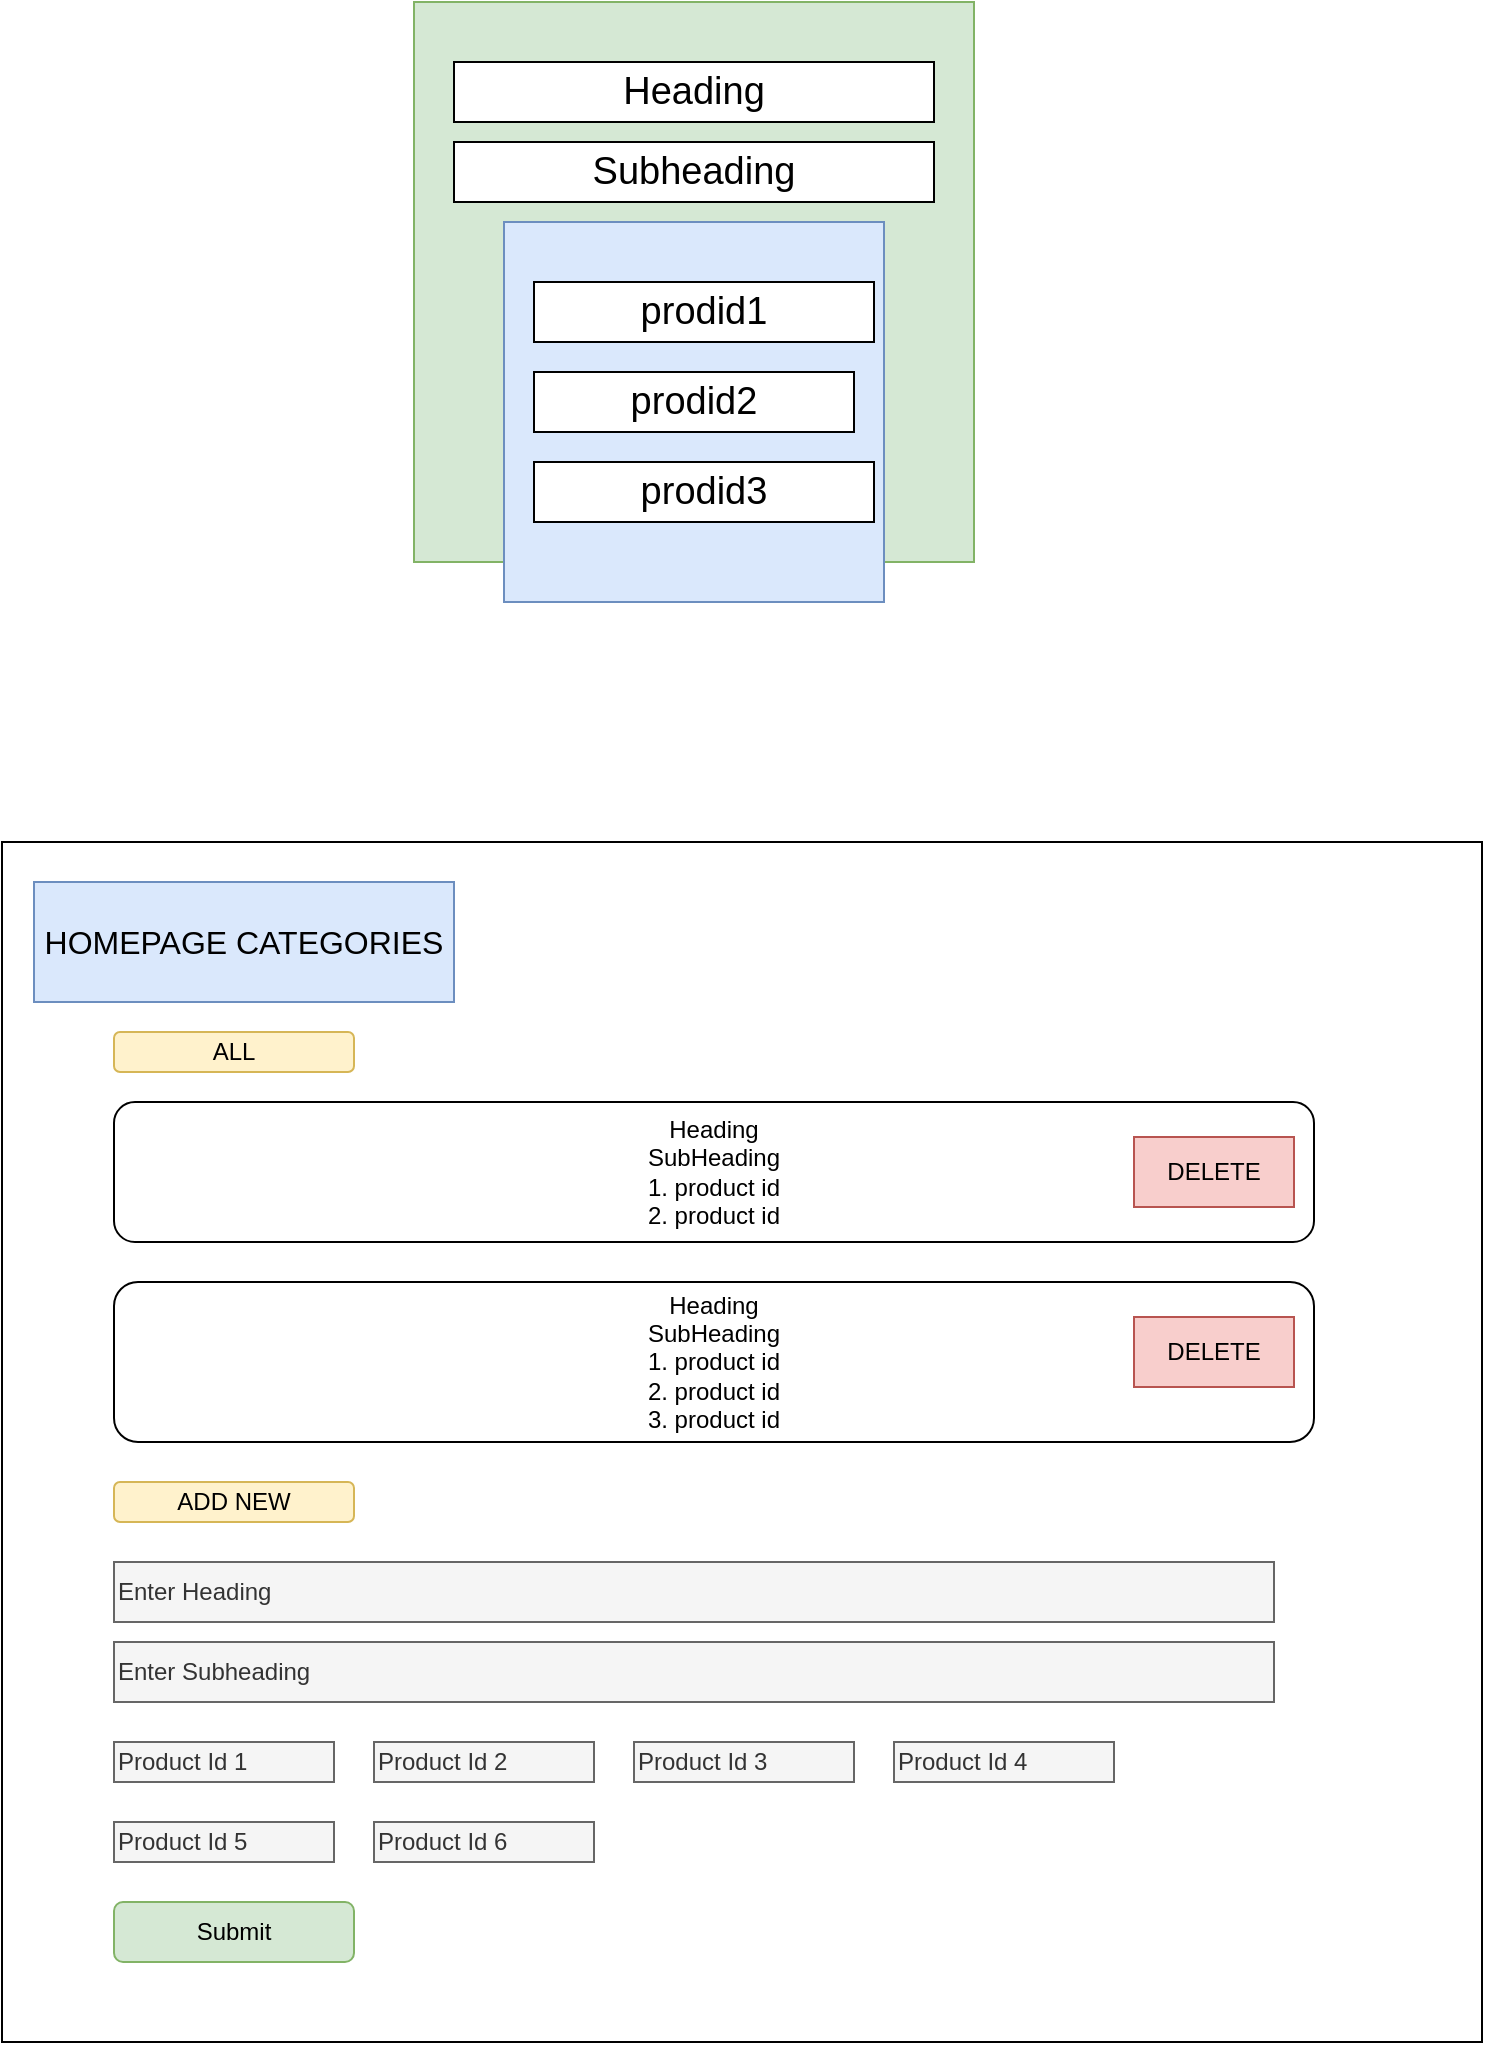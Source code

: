 <mxfile version="13.8.8" type="github" pages="8"><diagram id="yNBJMnsOkUytmG6GrIPZ" name="Page-1"><mxGraphModel dx="1038" dy="580" grid="1" gridSize="10" guides="1" tooltips="1" connect="1" arrows="1" fold="1" page="1" pageScale="1" pageWidth="827" pageHeight="1169" math="0" shadow="0"><root><mxCell id="0"/><mxCell id="1" parent="0"/><mxCell id="B3l7qhTVcLyRlvAWZArK-1" value="" style="whiteSpace=wrap;html=1;aspect=fixed;fillColor=#d5e8d4;strokeColor=#82b366;" parent="1" vertex="1"><mxGeometry x="250" y="60" width="280" height="280" as="geometry"/></mxCell><mxCell id="B3l7qhTVcLyRlvAWZArK-2" value="&lt;font style=&quot;font-size: 19px&quot;&gt;Heading&lt;/font&gt;" style="rounded=0;whiteSpace=wrap;html=1;" parent="1" vertex="1"><mxGeometry x="270" y="90" width="240" height="30" as="geometry"/></mxCell><mxCell id="B3l7qhTVcLyRlvAWZArK-3" value="&lt;font style=&quot;font-size: 19px&quot;&gt;Subheading&lt;/font&gt;" style="rounded=0;whiteSpace=wrap;html=1;" parent="1" vertex="1"><mxGeometry x="270" y="130" width="240" height="30" as="geometry"/></mxCell><mxCell id="B3l7qhTVcLyRlvAWZArK-8" value="" style="whiteSpace=wrap;html=1;aspect=fixed;fillColor=#dae8fc;strokeColor=#6c8ebf;" parent="1" vertex="1"><mxGeometry x="295" y="170" width="190" height="190" as="geometry"/></mxCell><mxCell id="B3l7qhTVcLyRlvAWZArK-4" value="&lt;font style=&quot;font-size: 19px&quot;&gt;prodid1&lt;/font&gt;" style="rounded=0;whiteSpace=wrap;html=1;" parent="1" vertex="1"><mxGeometry x="310" y="200" width="170" height="30" as="geometry"/></mxCell><mxCell id="B3l7qhTVcLyRlvAWZArK-6" value="&lt;font style=&quot;font-size: 19px&quot;&gt;prodid2&lt;/font&gt;" style="rounded=0;whiteSpace=wrap;html=1;" parent="1" vertex="1"><mxGeometry x="310" y="245" width="160" height="30" as="geometry"/></mxCell><mxCell id="B3l7qhTVcLyRlvAWZArK-7" value="&lt;font style=&quot;font-size: 19px&quot;&gt;prodid3&lt;/font&gt;" style="rounded=0;whiteSpace=wrap;html=1;" parent="1" vertex="1"><mxGeometry x="310" y="290" width="170" height="30" as="geometry"/></mxCell><mxCell id="B3l7qhTVcLyRlvAWZArK-9" value="" style="rounded=0;whiteSpace=wrap;html=1;" parent="1" vertex="1"><mxGeometry x="44" y="480" width="740" height="600" as="geometry"/></mxCell><mxCell id="B3l7qhTVcLyRlvAWZArK-10" value="&lt;font style=&quot;font-size: 16px&quot;&gt;HOMEPAGE CATEGORIES&lt;/font&gt;" style="rounded=0;whiteSpace=wrap;html=1;fillColor=#dae8fc;strokeColor=#6c8ebf;" parent="1" vertex="1"><mxGeometry x="60" y="500" width="210" height="60" as="geometry"/></mxCell><mxCell id="B3l7qhTVcLyRlvAWZArK-11" value="Enter Heading" style="rounded=0;whiteSpace=wrap;html=1;align=left;fillColor=#f5f5f5;strokeColor=#666666;fontColor=#333333;" parent="1" vertex="1"><mxGeometry x="100" y="840" width="580" height="30" as="geometry"/></mxCell><mxCell id="B3l7qhTVcLyRlvAWZArK-12" value="ADD NEW" style="rounded=1;whiteSpace=wrap;html=1;fillColor=#fff2cc;strokeColor=#d6b656;" parent="1" vertex="1"><mxGeometry x="100" y="800" width="120" height="20" as="geometry"/></mxCell><mxCell id="B3l7qhTVcLyRlvAWZArK-13" value="Enter Subheading" style="rounded=0;whiteSpace=wrap;html=1;align=left;fillColor=#f5f5f5;strokeColor=#666666;fontColor=#333333;" parent="1" vertex="1"><mxGeometry x="100" y="880" width="580" height="30" as="geometry"/></mxCell><mxCell id="B3l7qhTVcLyRlvAWZArK-14" value="Product Id 1" style="rounded=0;whiteSpace=wrap;html=1;align=left;fillColor=#f5f5f5;strokeColor=#666666;fontColor=#333333;" parent="1" vertex="1"><mxGeometry x="100" y="930" width="110" height="20" as="geometry"/></mxCell><mxCell id="B3l7qhTVcLyRlvAWZArK-15" value="Product Id 2" style="rounded=0;whiteSpace=wrap;html=1;align=left;fillColor=#f5f5f5;strokeColor=#666666;fontColor=#333333;" parent="1" vertex="1"><mxGeometry x="230" y="930" width="110" height="20" as="geometry"/></mxCell><mxCell id="B3l7qhTVcLyRlvAWZArK-16" value="Product Id 3" style="rounded=0;whiteSpace=wrap;html=1;align=left;fillColor=#f5f5f5;strokeColor=#666666;fontColor=#333333;" parent="1" vertex="1"><mxGeometry x="360" y="930" width="110" height="20" as="geometry"/></mxCell><mxCell id="B3l7qhTVcLyRlvAWZArK-17" value="Product Id 4" style="rounded=0;whiteSpace=wrap;html=1;align=left;fillColor=#f5f5f5;strokeColor=#666666;fontColor=#333333;" parent="1" vertex="1"><mxGeometry x="490" y="930" width="110" height="20" as="geometry"/></mxCell><mxCell id="B3l7qhTVcLyRlvAWZArK-18" value="Product Id 5" style="rounded=0;whiteSpace=wrap;html=1;align=left;fillColor=#f5f5f5;strokeColor=#666666;fontColor=#333333;" parent="1" vertex="1"><mxGeometry x="100" y="970" width="110" height="20" as="geometry"/></mxCell><mxCell id="B3l7qhTVcLyRlvAWZArK-19" value="Product Id 6" style="rounded=0;whiteSpace=wrap;html=1;align=left;fillColor=#f5f5f5;strokeColor=#666666;fontColor=#333333;" parent="1" vertex="1"><mxGeometry x="230" y="970" width="110" height="20" as="geometry"/></mxCell><mxCell id="B3l7qhTVcLyRlvAWZArK-20" value="Submit" style="rounded=1;whiteSpace=wrap;html=1;fillColor=#d5e8d4;strokeColor=#82b366;" parent="1" vertex="1"><mxGeometry x="100" y="1010" width="120" height="30" as="geometry"/></mxCell><mxCell id="B3l7qhTVcLyRlvAWZArK-21" value="ALL" style="rounded=1;whiteSpace=wrap;html=1;fillColor=#fff2cc;strokeColor=#d6b656;" parent="1" vertex="1"><mxGeometry x="100" y="575" width="120" height="20" as="geometry"/></mxCell><mxCell id="B3l7qhTVcLyRlvAWZArK-22" value="Heading&lt;br&gt;SubHeading&lt;br&gt;1. product id&lt;br&gt;&lt;div style=&quot;text-align: left&quot;&gt;&lt;span&gt;2. product id&lt;/span&gt;&lt;/div&gt;" style="rounded=1;whiteSpace=wrap;html=1;" parent="1" vertex="1"><mxGeometry x="100" y="610" width="600" height="70" as="geometry"/></mxCell><mxCell id="B3l7qhTVcLyRlvAWZArK-23" value="Heading&lt;br&gt;SubHeading&lt;br&gt;1. product id&lt;br&gt;&lt;div style=&quot;text-align: left&quot;&gt;&lt;span&gt;2. product id&lt;/span&gt;&lt;/div&gt;&lt;div style=&quot;text-align: left&quot;&gt;&lt;span&gt;3. product id&lt;/span&gt;&lt;/div&gt;" style="rounded=1;whiteSpace=wrap;html=1;" parent="1" vertex="1"><mxGeometry x="100" y="700" width="600" height="80" as="geometry"/></mxCell><mxCell id="B3l7qhTVcLyRlvAWZArK-24" value="DELETE" style="rounded=0;whiteSpace=wrap;html=1;fillColor=#f8cecc;strokeColor=#b85450;" parent="1" vertex="1"><mxGeometry x="610" y="627.5" width="80" height="35" as="geometry"/></mxCell><mxCell id="B3l7qhTVcLyRlvAWZArK-25" value="DELETE" style="rounded=0;whiteSpace=wrap;html=1;fillColor=#f8cecc;strokeColor=#b85450;" parent="1" vertex="1"><mxGeometry x="610" y="717.5" width="80" height="35" as="geometry"/></mxCell></root></mxGraphModel></diagram><diagram id="SGSqTqXQsCuSlbbwivNv" name="Page-2"><mxGraphModel dx="1038" dy="580" grid="1" gridSize="10" guides="1" tooltips="1" connect="1" arrows="1" fold="1" page="1" pageScale="1" pageWidth="827" pageHeight="1169" math="0" shadow="0"><root><mxCell id="H8wmL7I0vZrqUNPYuktu-0"/><mxCell id="H8wmL7I0vZrqUNPYuktu-1" parent="H8wmL7I0vZrqUNPYuktu-0"/><mxCell id="H8wmL7I0vZrqUNPYuktu-14" value="" style="ellipse;whiteSpace=wrap;html=1;aspect=fixed;fillColor=#fff2cc;strokeColor=#d6b656;" parent="H8wmL7I0vZrqUNPYuktu-1" vertex="1"><mxGeometry x="580" y="120" width="230" height="230" as="geometry"/></mxCell><mxCell id="H8wmL7I0vZrqUNPYuktu-2" value="Products in cart" style="rounded=1;whiteSpace=wrap;html=1;fillColor=#dae8fc;strokeColor=#6c8ebf;" parent="H8wmL7I0vZrqUNPYuktu-1" vertex="1"><mxGeometry x="330" y="40" width="120" height="60" as="geometry"/></mxCell><mxCell id="H8wmL7I0vZrqUNPYuktu-3" value="" style="endArrow=classic;html=1;exitX=0.25;exitY=1;exitDx=0;exitDy=0;entryX=1;entryY=0;entryDx=0;entryDy=0;" parent="H8wmL7I0vZrqUNPYuktu-1" source="H8wmL7I0vZrqUNPYuktu-2" target="H8wmL7I0vZrqUNPYuktu-6" edge="1"><mxGeometry width="50" height="50" relative="1" as="geometry"><mxPoint x="400" y="310" as="sourcePoint"/><mxPoint x="210" y="150" as="targetPoint"/></mxGeometry></mxCell><mxCell id="H8wmL7I0vZrqUNPYuktu-4" value="" style="endArrow=classic;html=1;exitX=0.75;exitY=1;exitDx=0;exitDy=0;" parent="H8wmL7I0vZrqUNPYuktu-1" source="H8wmL7I0vZrqUNPYuktu-2" target="H8wmL7I0vZrqUNPYuktu-14" edge="1"><mxGeometry width="50" height="50" relative="1" as="geometry"><mxPoint x="370" y="110" as="sourcePoint"/><mxPoint x="610" y="140" as="targetPoint"/></mxGeometry></mxCell><mxCell id="H8wmL7I0vZrqUNPYuktu-5" value="Normal products that we previously had" style="rounded=0;whiteSpace=wrap;html=1;" parent="H8wmL7I0vZrqUNPYuktu-1" vertex="1"><mxGeometry x="640" y="150" width="120" height="60" as="geometry"/></mxCell><mxCell id="H8wmL7I0vZrqUNPYuktu-6" value="" style="rounded=0;whiteSpace=wrap;html=1;fillColor=#fff2cc;strokeColor=#d6b656;" parent="H8wmL7I0vZrqUNPYuktu-1" vertex="1"><mxGeometry x="30" y="140" width="260" height="290" as="geometry"/></mxCell><mxCell id="H8wmL7I0vZrqUNPYuktu-8" value="EyeGlasses Product" style="rounded=0;whiteSpace=wrap;html=1;fillColor=#dae8fc;strokeColor=#6c8ebf;" parent="H8wmL7I0vZrqUNPYuktu-1" vertex="1"><mxGeometry x="30" y="140" width="260" height="40" as="geometry"/></mxCell><mxCell id="H8wmL7I0vZrqUNPYuktu-9" value="Similar body that we had for other orders" style="rounded=0;whiteSpace=wrap;html=1;" parent="H8wmL7I0vZrqUNPYuktu-1" vertex="1"><mxGeometry x="80" y="190" width="150" height="60" as="geometry"/></mxCell><mxCell id="H8wmL7I0vZrqUNPYuktu-10" value="" style="shape=image;html=1;verticalAlign=top;verticalLabelPosition=bottom;labelBackgroundColor=#ffffff;imageAspect=0;aspect=fixed;image=https://cdn4.iconfinder.com/data/icons/wirecons-free-vector-icons/32/add-128.png" parent="H8wmL7I0vZrqUNPYuktu-1" vertex="1"><mxGeometry x="145" y="256" width="30" height="30" as="geometry"/></mxCell><mxCell id="H8wmL7I0vZrqUNPYuktu-11" value="&lt;div style=&quot;text-align: justify&quot;&gt;&lt;b&gt;ProductType&lt;/b&gt;: &quot;eyeglass&quot;,&lt;/div&gt;&lt;div style=&quot;text-align: justify&quot;&gt;&lt;br&gt;&lt;/div&gt;&lt;div style=&quot;text-align: justify&quot;&gt;&lt;b&gt;Lens Object&lt;/b&gt;: &lt;b&gt;{&lt;/b&gt;&lt;/div&gt;&lt;div style=&quot;text-align: justify&quot;&gt;&lt;span&gt;lensId,&lt;/span&gt;&lt;/div&gt;&lt;div style=&quot;text-align: justify&quot;&gt;&lt;span&gt;lensPrice,&lt;/span&gt;&lt;/div&gt;&lt;div style=&quot;text-align: justify&quot;&gt;&lt;span&gt;lensName&lt;/span&gt;&lt;/div&gt;&lt;div style=&quot;text-align: justify&quot;&gt;&lt;span&gt;&lt;b&gt;}&lt;/b&gt;&lt;/span&gt;&lt;/div&gt;" style="rounded=0;whiteSpace=wrap;html=1;" parent="H8wmL7I0vZrqUNPYuktu-1" vertex="1"><mxGeometry x="40" y="290" width="240" height="130" as="geometry"/></mxCell><mxCell id="H8wmL7I0vZrqUNPYuktu-13" value="&lt;b&gt;ProductType&lt;/b&gt;: &quot;Non-eyeglass&quot;" style="rounded=0;whiteSpace=wrap;html=1;" parent="H8wmL7I0vZrqUNPYuktu-1" vertex="1"><mxGeometry x="610" y="226" width="180" height="60" as="geometry"/></mxCell><mxCell id="H8wmL7I0vZrqUNPYuktu-12" value="" style="shape=image;html=1;verticalAlign=top;verticalLabelPosition=bottom;labelBackgroundColor=#ffffff;imageAspect=0;aspect=fixed;image=https://cdn4.iconfinder.com/data/icons/wirecons-free-vector-icons/32/add-128.png;fontColor=#F7FF0A;" parent="H8wmL7I0vZrqUNPYuktu-1" vertex="1"><mxGeometry x="685" y="206" width="30" height="30" as="geometry"/></mxCell></root></mxGraphModel></diagram><diagram id="Lxdwf8KaxkJ-hvN_s59_" name="Page-3"><mxGraphModel dx="1038" dy="580" grid="1" gridSize="10" guides="1" tooltips="1" connect="1" arrows="1" fold="1" page="1" pageScale="1" pageWidth="827" pageHeight="1169" math="0" shadow="0"><root><mxCell id="2cnL37Ku_R9yMFDwsYfb-0"/><mxCell id="2cnL37Ku_R9yMFDwsYfb-1" parent="2cnL37Ku_R9yMFDwsYfb-0"/><mxCell id="2cnL37Ku_R9yMFDwsYfb-20" value="" style="rounded=0;whiteSpace=wrap;html=1;" parent="2cnL37Ku_R9yMFDwsYfb-1" vertex="1"><mxGeometry x="610" y="150" width="200" height="370" as="geometry"/></mxCell><mxCell id="2cnL37Ku_R9yMFDwsYfb-19" value="" style="rounded=0;whiteSpace=wrap;html=1;" parent="2cnL37Ku_R9yMFDwsYfb-1" vertex="1"><mxGeometry x="30" y="150" width="200" height="370" as="geometry"/></mxCell><mxCell id="2cnL37Ku_R9yMFDwsYfb-3" value="LOGIN" style="rhombus;whiteSpace=wrap;html=1;" parent="2cnL37Ku_R9yMFDwsYfb-1" vertex="1"><mxGeometry x="374" y="10" width="80" height="80" as="geometry"/></mxCell><mxCell id="2cnL37Ku_R9yMFDwsYfb-6" value="" style="endArrow=none;html=1;entryX=0;entryY=0.5;entryDx=0;entryDy=0;exitX=0.5;exitY=0;exitDx=0;exitDy=0;" parent="2cnL37Ku_R9yMFDwsYfb-1" source="2cnL37Ku_R9yMFDwsYfb-19" target="2cnL37Ku_R9yMFDwsYfb-3" edge="1"><mxGeometry width="50" height="50" relative="1" as="geometry"><mxPoint x="155" y="150" as="sourcePoint"/><mxPoint x="440" y="320" as="targetPoint"/></mxGeometry></mxCell><mxCell id="2cnL37Ku_R9yMFDwsYfb-8" value="TrUE" style="edgeLabel;html=1;align=center;verticalAlign=middle;resizable=0;points=[];" parent="2cnL37Ku_R9yMFDwsYfb-6" vertex="1" connectable="0"><mxGeometry x="-0.268" y="3" relative="1" as="geometry"><mxPoint as="offset"/></mxGeometry></mxCell><mxCell id="2cnL37Ku_R9yMFDwsYfb-7" value="" style="endArrow=none;html=1;exitX=1;exitY=0.5;exitDx=0;exitDy=0;entryX=0.5;entryY=0;entryDx=0;entryDy=0;" parent="2cnL37Ku_R9yMFDwsYfb-1" source="2cnL37Ku_R9yMFDwsYfb-3" target="2cnL37Ku_R9yMFDwsYfb-20" edge="1"><mxGeometry width="50" height="50" relative="1" as="geometry"><mxPoint x="434" y="110" as="sourcePoint"/><mxPoint x="715" y="130" as="targetPoint"/></mxGeometry></mxCell><mxCell id="2cnL37Ku_R9yMFDwsYfb-9" value="False" style="edgeLabel;html=1;align=center;verticalAlign=middle;resizable=0;points=[];" parent="2cnL37Ku_R9yMFDwsYfb-7" vertex="1" connectable="0"><mxGeometry x="-0.615" y="-4" relative="1" as="geometry"><mxPoint x="1" as="offset"/></mxGeometry></mxCell><mxCell id="2cnL37Ku_R9yMFDwsYfb-11" value="add to redux store" style="rounded=1;whiteSpace=wrap;html=1;" parent="2cnL37Ku_R9yMFDwsYfb-1" vertex="1"><mxGeometry x="630" y="170" width="160" height="60" as="geometry"/></mxCell><mxCell id="2cnL37Ku_R9yMFDwsYfb-12" value="ADD TO CART" style="rounded=1;whiteSpace=wrap;html=1;" parent="2cnL37Ku_R9yMFDwsYfb-1" vertex="1"><mxGeometry x="40" y="170" width="180" height="60" as="geometry"/></mxCell><mxCell id="2cnL37Ku_R9yMFDwsYfb-14" value="" style="endArrow=none;html=1;exitX=1;exitY=0.5;exitDx=0;exitDy=0;" parent="2cnL37Ku_R9yMFDwsYfb-1" source="2cnL37Ku_R9yMFDwsYfb-12" target="2cnL37Ku_R9yMFDwsYfb-11" edge="1"><mxGeometry width="50" height="50" relative="1" as="geometry"><mxPoint x="390" y="370" as="sourcePoint"/><mxPoint x="440" y="320" as="targetPoint"/></mxGeometry></mxCell><mxCell id="2cnL37Ku_R9yMFDwsYfb-13" value="Product Page" style="whiteSpace=wrap;html=1;" parent="2cnL37Ku_R9yMFDwsYfb-1" vertex="1"><mxGeometry x="314" y="170" width="200" height="60" as="geometry"/></mxCell><mxCell id="2cnL37Ku_R9yMFDwsYfb-15" value="" style="endArrow=none;html=1;exitX=1;exitY=0.5;exitDx=0;exitDy=0;" parent="2cnL37Ku_R9yMFDwsYfb-1" edge="1"><mxGeometry width="50" height="50" relative="1" as="geometry"><mxPoint x="220" y="290" as="sourcePoint"/><mxPoint x="620" y="290" as="targetPoint"/></mxGeometry></mxCell><mxCell id="2cnL37Ku_R9yMFDwsYfb-16" value="Cart Page" style="whiteSpace=wrap;html=1;" parent="2cnL37Ku_R9yMFDwsYfb-1" vertex="1"><mxGeometry x="314" y="260" width="200" height="60" as="geometry"/></mxCell><mxCell id="2cnL37Ku_R9yMFDwsYfb-17" value="Fetch Products from backend aswell add to redux store" style="rounded=1;whiteSpace=wrap;html=1;" parent="2cnL37Ku_R9yMFDwsYfb-1" vertex="1"><mxGeometry x="40" y="260" width="180" height="60" as="geometry"/></mxCell><mxCell id="2cnL37Ku_R9yMFDwsYfb-18" value="Fetch Products from redux store" style="rounded=1;whiteSpace=wrap;html=1;" parent="2cnL37Ku_R9yMFDwsYfb-1" vertex="1"><mxGeometry x="620" y="260" width="180" height="60" as="geometry"/></mxCell><mxCell id="2cnL37Ku_R9yMFDwsYfb-21" value="" style="endArrow=none;html=1;exitX=1;exitY=0.5;exitDx=0;exitDy=0;" parent="2cnL37Ku_R9yMFDwsYfb-1" edge="1"><mxGeometry width="50" height="50" relative="1" as="geometry"><mxPoint x="220" y="380" as="sourcePoint"/><mxPoint x="620" y="380" as="targetPoint"/></mxGeometry></mxCell><mxCell id="2cnL37Ku_R9yMFDwsYfb-22" value="proceed clicked" style="whiteSpace=wrap;html=1;" parent="2cnL37Ku_R9yMFDwsYfb-1" vertex="1"><mxGeometry x="314" y="350" width="200" height="60" as="geometry"/></mxCell><mxCell id="2cnL37Ku_R9yMFDwsYfb-23" value="Do normal thing" style="rounded=1;whiteSpace=wrap;html=1;" parent="2cnL37Ku_R9yMFDwsYfb-1" vertex="1"><mxGeometry x="40" y="350" width="180" height="60" as="geometry"/></mxCell><mxCell id="2cnL37Ku_R9yMFDwsYfb-24" value="Show login form&lt;br&gt;then&lt;br&gt;delete previous cart&lt;br&gt;ADD TO CART all products in Redux Store" style="rounded=1;whiteSpace=wrap;html=1;" parent="2cnL37Ku_R9yMFDwsYfb-1" vertex="1"><mxGeometry x="620" y="350" width="180" height="70" as="geometry"/></mxCell></root></mxGraphModel></diagram><diagram id="52M1nNqLKKuwUlf3miX2" name="Page-4"><mxGraphModel dx="2692" dy="580" grid="1" gridSize="10" guides="1" tooltips="1" connect="1" arrows="1" fold="1" page="1" pageScale="1" pageWidth="827" pageHeight="1169" math="0" shadow="0"><root><mxCell id="xMyNKFK1VDE_iPuQe799-0"/><mxCell id="xMyNKFK1VDE_iPuQe799-1" parent="xMyNKFK1VDE_iPuQe799-0"/><mxCell id="7RZzknIr9ROSb0HLD6Hl-9" value="" style="group" parent="xMyNKFK1VDE_iPuQe799-1" vertex="1" connectable="0"><mxGeometry x="-210" y="1440" width="700" height="370" as="geometry"/></mxCell><mxCell id="7RZzknIr9ROSb0HLD6Hl-0" value="" style="rounded=0;whiteSpace=wrap;html=1;fillColor=#ffffff;fontSize=31;align=left;strokeColor=#33001A;" parent="7RZzknIr9ROSb0HLD6Hl-9" vertex="1"><mxGeometry width="700" height="370" as="geometry"/></mxCell><mxCell id="7RZzknIr9ROSb0HLD6Hl-1" value="Admin Panel" style="text;html=1;strokeColor=none;fillColor=none;align=center;verticalAlign=middle;whiteSpace=wrap;rounded=0;fontSize=31;" parent="7RZzknIr9ROSb0HLD6Hl-9" vertex="1"><mxGeometry y="10" width="190" height="20" as="geometry"/></mxCell><mxCell id="7RZzknIr9ROSb0HLD6Hl-3" value="" style="endArrow=none;html=1;fontSize=31;exitX=0.003;exitY=0.11;exitDx=0;exitDy=0;exitPerimeter=0;entryX=1;entryY=0.11;entryDx=0;entryDy=0;entryPerimeter=0;" parent="7RZzknIr9ROSb0HLD6Hl-9" source="7RZzknIr9ROSb0HLD6Hl-0" target="7RZzknIr9ROSb0HLD6Hl-0" edge="1"><mxGeometry width="50" height="50" relative="1" as="geometry"><mxPoint x="470" y="150" as="sourcePoint"/><mxPoint x="520" y="100" as="targetPoint"/></mxGeometry></mxCell><mxCell id="HE6OmACJszpp8KCyyPe--118" value="Where to put customization option?" style="whiteSpace=wrap;html=1;aspect=fixed;fontSize=31;align=center;" parent="xMyNKFK1VDE_iPuQe799-1" vertex="1"><mxGeometry x="3730" y="80" width="270" height="270" as="geometry"/></mxCell><mxCell id="xMyNKFK1VDE_iPuQe799-93" value="" style="group" parent="xMyNKFK1VDE_iPuQe799-1" vertex="1" connectable="0"><mxGeometry x="690" y="20" width="680" height="1250" as="geometry"/></mxCell><mxCell id="xMyNKFK1VDE_iPuQe799-57" value="" style="rounded=0;whiteSpace=wrap;html=1;" parent="xMyNKFK1VDE_iPuQe799-93" vertex="1"><mxGeometry width="680" height="1250" as="geometry"/></mxCell><mxCell id="xMyNKFK1VDE_iPuQe799-58" value="LOGO" style="shape=parallelogram;perimeter=parallelogramPerimeter;whiteSpace=wrap;html=1;fixedSize=1;" parent="xMyNKFK1VDE_iPuQe799-93" vertex="1"><mxGeometry x="20" y="10" width="100" height="40" as="geometry"/></mxCell><mxCell id="xMyNKFK1VDE_iPuQe799-59" value="Banner" style="rounded=0;whiteSpace=wrap;html=1;fillColor=#dae8fc;strokeColor=#6c8ebf;" parent="xMyNKFK1VDE_iPuQe799-93" vertex="1"><mxGeometry y="60" width="680" height="110" as="geometry"/></mxCell><mxCell id="HE6OmACJszpp8KCyyPe--1" value="Cart" style="outlineConnect=0;fontColor=#232F3E;gradientColor=none;strokeColor=#232F3E;fillColor=#ffffff;dashed=0;verticalLabelPosition=bottom;verticalAlign=top;align=center;html=1;fontSize=12;fontStyle=0;aspect=fixed;shape=mxgraph.aws4.resourceIcon;resIcon=mxgraph.aws4.cart;" parent="xMyNKFK1VDE_iPuQe799-93" vertex="1"><mxGeometry x="610" width="60" height="60" as="geometry"/></mxCell><mxCell id="7RZzknIr9ROSb0HLD6Hl-420" value="" style="group" parent="xMyNKFK1VDE_iPuQe799-93" vertex="1" connectable="0"><mxGeometry x="-210" y="40" width="290" height="169.75" as="geometry"/></mxCell><mxCell id="7RZzknIr9ROSb0HLD6Hl-418" value="" style="html=1;verticalLabelPosition=bottom;align=center;labelBackgroundColor=#ffffff;verticalAlign=top;strokeWidth=2;strokeColor=#0080F0;shadow=0;dashed=0;shape=mxgraph.ios7.icons.message;fillColor=#ffffff;fontSize=35;fontColor=#000000;" parent="7RZzknIr9ROSb0HLD6Hl-420" vertex="1"><mxGeometry width="290" height="169.75" as="geometry"/></mxCell><mxCell id="7RZzknIr9ROSb0HLD6Hl-419" value="&lt;font style=&quot;font-size: 38px;&quot;&gt;Fetch categories from backend&lt;/font&gt;" style="text;html=1;strokeColor=none;fillColor=none;align=left;verticalAlign=middle;whiteSpace=wrap;rounded=0;fontSize=38;fontColor=#000000;" parent="7RZzknIr9ROSb0HLD6Hl-420" vertex="1"><mxGeometry x="10" y="45" width="280" height="41" as="geometry"/></mxCell><mxCell id="xMyNKFK1VDE_iPuQe799-11" value="" style="rounded=0;whiteSpace=wrap;html=1;" parent="xMyNKFK1VDE_iPuQe799-1" vertex="1"><mxGeometry x="-210" y="10" width="680" height="1250" as="geometry"/></mxCell><mxCell id="xMyNKFK1VDE_iPuQe799-12" value="" style="rounded=0;whiteSpace=wrap;html=1;" parent="xMyNKFK1VDE_iPuQe799-1" vertex="1"><mxGeometry x="-210" y="10" width="680" height="60" as="geometry"/></mxCell><mxCell id="xMyNKFK1VDE_iPuQe799-13" value="LOGO" style="shape=parallelogram;perimeter=parallelogramPerimeter;whiteSpace=wrap;html=1;fixedSize=1;" parent="xMyNKFK1VDE_iPuQe799-1" vertex="1"><mxGeometry x="-190" y="20" width="100" height="40" as="geometry"/></mxCell><mxCell id="xMyNKFK1VDE_iPuQe799-14" value="Banner" style="rounded=0;whiteSpace=wrap;html=1;fillColor=#dae8fc;strokeColor=#6c8ebf;" parent="xMyNKFK1VDE_iPuQe799-1" vertex="1"><mxGeometry x="-210" y="70" width="680" height="110" as="geometry"/></mxCell><mxCell id="xMyNKFK1VDE_iPuQe799-16" value="Cakes" style="rounded=0;whiteSpace=wrap;html=1;" parent="xMyNKFK1VDE_iPuQe799-1" vertex="1"><mxGeometry x="-190" y="222.5" width="320" height="125" as="geometry"/></mxCell><mxCell id="xMyNKFK1VDE_iPuQe799-18" value="Gifting" style="rounded=0;whiteSpace=wrap;html=1;" parent="xMyNKFK1VDE_iPuQe799-1" vertex="1"><mxGeometry x="150" y="222.5" width="300" height="125" as="geometry"/></mxCell><mxCell id="xMyNKFK1VDE_iPuQe799-19" value="" style="rounded=0;whiteSpace=wrap;html=1;" parent="xMyNKFK1VDE_iPuQe799-1" vertex="1"><mxGeometry x="-190" y="400" width="120" height="150" as="geometry"/></mxCell><mxCell id="xMyNKFK1VDE_iPuQe799-20" value="" style="rounded=0;whiteSpace=wrap;html=1;" parent="xMyNKFK1VDE_iPuQe799-1" vertex="1"><mxGeometry x="-60" y="400" width="120" height="150" as="geometry"/></mxCell><mxCell id="xMyNKFK1VDE_iPuQe799-21" value="" style="rounded=0;whiteSpace=wrap;html=1;" parent="xMyNKFK1VDE_iPuQe799-1" vertex="1"><mxGeometry x="70" y="400" width="120" height="150" as="geometry"/></mxCell><mxCell id="xMyNKFK1VDE_iPuQe799-22" value="" style="rounded=0;whiteSpace=wrap;html=1;" parent="xMyNKFK1VDE_iPuQe799-1" vertex="1"><mxGeometry x="200" y="400" width="120" height="150" as="geometry"/></mxCell><mxCell id="xMyNKFK1VDE_iPuQe799-23" value="" style="rounded=0;whiteSpace=wrap;html=1;" parent="xMyNKFK1VDE_iPuQe799-1" vertex="1"><mxGeometry x="330" y="400" width="120" height="150" as="geometry"/></mxCell><mxCell id="xMyNKFK1VDE_iPuQe799-24" value="&lt;b&gt;BestSeller Cakes&lt;/b&gt;" style="text;html=1;strokeColor=none;fillColor=none;align=center;verticalAlign=middle;whiteSpace=wrap;rounded=0;" parent="xMyNKFK1VDE_iPuQe799-1" vertex="1"><mxGeometry x="-320" y="370" width="360" height="20" as="geometry"/></mxCell><mxCell id="xMyNKFK1VDE_iPuQe799-27" value="" style="rounded=0;whiteSpace=wrap;html=1;" parent="xMyNKFK1VDE_iPuQe799-1" vertex="1"><mxGeometry x="-190" y="800" width="120" height="150" as="geometry"/></mxCell><mxCell id="xMyNKFK1VDE_iPuQe799-28" value="" style="rounded=0;whiteSpace=wrap;html=1;" parent="xMyNKFK1VDE_iPuQe799-1" vertex="1"><mxGeometry x="-60" y="800" width="120" height="150" as="geometry"/></mxCell><mxCell id="xMyNKFK1VDE_iPuQe799-29" value="" style="rounded=0;whiteSpace=wrap;html=1;" parent="xMyNKFK1VDE_iPuQe799-1" vertex="1"><mxGeometry x="70" y="800" width="120" height="150" as="geometry"/></mxCell><mxCell id="xMyNKFK1VDE_iPuQe799-30" value="" style="rounded=0;whiteSpace=wrap;html=1;" parent="xMyNKFK1VDE_iPuQe799-1" vertex="1"><mxGeometry x="200" y="800" width="120" height="150" as="geometry"/></mxCell><mxCell id="xMyNKFK1VDE_iPuQe799-31" value="" style="rounded=0;whiteSpace=wrap;html=1;" parent="xMyNKFK1VDE_iPuQe799-1" vertex="1"><mxGeometry x="330" y="800" width="120" height="150" as="geometry"/></mxCell><mxCell id="xMyNKFK1VDE_iPuQe799-32" value="&lt;b&gt;Creative Packings&lt;/b&gt;" style="text;html=1;strokeColor=none;fillColor=none;align=center;verticalAlign=middle;whiteSpace=wrap;rounded=0;" parent="xMyNKFK1VDE_iPuQe799-1" vertex="1"><mxGeometry x="-320" y="770" width="360" height="20" as="geometry"/></mxCell><mxCell id="xMyNKFK1VDE_iPuQe799-33" value="" style="rounded=0;whiteSpace=wrap;html=1;fillColor=#f5f5f5;strokeColor=#666666;fontColor=#333333;" parent="xMyNKFK1VDE_iPuQe799-1" vertex="1"><mxGeometry x="-190" y="400" width="120" height="110" as="geometry"/></mxCell><mxCell id="xMyNKFK1VDE_iPuQe799-34" value="" style="rounded=0;whiteSpace=wrap;html=1;fillColor=#f5f5f5;strokeColor=#666666;fontColor=#333333;" parent="xMyNKFK1VDE_iPuQe799-1" vertex="1"><mxGeometry x="-60" y="400" width="120" height="110" as="geometry"/></mxCell><mxCell id="xMyNKFK1VDE_iPuQe799-35" value="" style="rounded=0;whiteSpace=wrap;html=1;fillColor=#f5f5f5;strokeColor=#666666;fontColor=#333333;" parent="xMyNKFK1VDE_iPuQe799-1" vertex="1"><mxGeometry x="70" y="400" width="120" height="110" as="geometry"/></mxCell><mxCell id="xMyNKFK1VDE_iPuQe799-36" value="" style="rounded=0;whiteSpace=wrap;html=1;fillColor=#f5f5f5;strokeColor=#666666;fontColor=#333333;" parent="xMyNKFK1VDE_iPuQe799-1" vertex="1"><mxGeometry x="200" y="400" width="120" height="110" as="geometry"/></mxCell><mxCell id="xMyNKFK1VDE_iPuQe799-37" value="" style="rounded=0;whiteSpace=wrap;html=1;fillColor=#f5f5f5;strokeColor=#666666;fontColor=#333333;" parent="xMyNKFK1VDE_iPuQe799-1" vertex="1"><mxGeometry x="330" y="400" width="120" height="110" as="geometry"/></mxCell><mxCell id="xMyNKFK1VDE_iPuQe799-38" value="Heading" style="text;html=1;strokeColor=none;fillColor=none;align=center;verticalAlign=middle;whiteSpace=wrap;rounded=0;" parent="xMyNKFK1VDE_iPuQe799-1" vertex="1"><mxGeometry x="-180" y="510" width="40" height="20" as="geometry"/></mxCell><mxCell id="xMyNKFK1VDE_iPuQe799-39" value="Rs 450" style="text;html=1;strokeColor=none;fillColor=none;align=center;verticalAlign=middle;whiteSpace=wrap;rounded=0;" parent="xMyNKFK1VDE_iPuQe799-1" vertex="1"><mxGeometry x="-195" y="530" width="70" height="20" as="geometry"/></mxCell><mxCell id="xMyNKFK1VDE_iPuQe799-41" value="" style="rounded=0;whiteSpace=wrap;html=1;" parent="xMyNKFK1VDE_iPuQe799-1" vertex="1"><mxGeometry x="-210" y="960" width="680" height="300" as="geometry"/></mxCell><mxCell id="xMyNKFK1VDE_iPuQe799-42" value="" style="ellipse;whiteSpace=wrap;html=1;aspect=fixed;" parent="xMyNKFK1VDE_iPuQe799-1" vertex="1"><mxGeometry x="-160" y="990" width="80" height="80" as="geometry"/></mxCell><mxCell id="xMyNKFK1VDE_iPuQe799-43" value="" style="ellipse;whiteSpace=wrap;html=1;aspect=fixed;" parent="xMyNKFK1VDE_iPuQe799-1" vertex="1"><mxGeometry x="-20" y="990" width="80" height="80" as="geometry"/></mxCell><mxCell id="xMyNKFK1VDE_iPuQe799-44" value="" style="ellipse;whiteSpace=wrap;html=1;aspect=fixed;" parent="xMyNKFK1VDE_iPuQe799-1" vertex="1"><mxGeometry x="130" y="990" width="80" height="80" as="geometry"/></mxCell><mxCell id="xMyNKFK1VDE_iPuQe799-45" value="" style="ellipse;whiteSpace=wrap;html=1;aspect=fixed;" parent="xMyNKFK1VDE_iPuQe799-1" vertex="1"><mxGeometry x="280" y="990" width="80" height="80" as="geometry"/></mxCell><mxCell id="xMyNKFK1VDE_iPuQe799-46" value="" style="rounded=0;whiteSpace=wrap;html=1;" parent="xMyNKFK1VDE_iPuQe799-1" vertex="1"><mxGeometry x="-190" y="600" width="120" height="150" as="geometry"/></mxCell><mxCell id="xMyNKFK1VDE_iPuQe799-47" value="" style="rounded=0;whiteSpace=wrap;html=1;" parent="xMyNKFK1VDE_iPuQe799-1" vertex="1"><mxGeometry x="-60" y="600" width="120" height="150" as="geometry"/></mxCell><mxCell id="xMyNKFK1VDE_iPuQe799-48" value="" style="rounded=0;whiteSpace=wrap;html=1;" parent="xMyNKFK1VDE_iPuQe799-1" vertex="1"><mxGeometry x="70" y="600" width="120" height="150" as="geometry"/></mxCell><mxCell id="xMyNKFK1VDE_iPuQe799-49" value="" style="rounded=0;whiteSpace=wrap;html=1;" parent="xMyNKFK1VDE_iPuQe799-1" vertex="1"><mxGeometry x="200" y="600" width="120" height="150" as="geometry"/></mxCell><mxCell id="xMyNKFK1VDE_iPuQe799-50" value="" style="rounded=0;whiteSpace=wrap;html=1;" parent="xMyNKFK1VDE_iPuQe799-1" vertex="1"><mxGeometry x="330" y="600" width="120" height="150" as="geometry"/></mxCell><mxCell id="xMyNKFK1VDE_iPuQe799-51" value="&lt;b&gt;New Arrival&lt;/b&gt;" style="text;html=1;strokeColor=none;fillColor=none;align=center;verticalAlign=middle;whiteSpace=wrap;rounded=0;" parent="xMyNKFK1VDE_iPuQe799-1" vertex="1"><mxGeometry x="-330" y="575" width="360" height="20" as="geometry"/></mxCell><mxCell id="xMyNKFK1VDE_iPuQe799-52" value="" style="rounded=0;whiteSpace=wrap;html=1;fillColor=#f5f5f5;strokeColor=#666666;fontColor=#333333;" parent="xMyNKFK1VDE_iPuQe799-1" vertex="1"><mxGeometry x="-190" y="600" width="120" height="110" as="geometry"/></mxCell><mxCell id="xMyNKFK1VDE_iPuQe799-53" value="" style="rounded=0;whiteSpace=wrap;html=1;fillColor=#f5f5f5;strokeColor=#666666;fontColor=#333333;" parent="xMyNKFK1VDE_iPuQe799-1" vertex="1"><mxGeometry x="-60" y="600" width="120" height="110" as="geometry"/></mxCell><mxCell id="xMyNKFK1VDE_iPuQe799-54" value="" style="rounded=0;whiteSpace=wrap;html=1;fillColor=#f5f5f5;strokeColor=#666666;fontColor=#333333;" parent="xMyNKFK1VDE_iPuQe799-1" vertex="1"><mxGeometry x="70" y="600" width="120" height="110" as="geometry"/></mxCell><mxCell id="xMyNKFK1VDE_iPuQe799-55" value="" style="rounded=0;whiteSpace=wrap;html=1;fillColor=#f5f5f5;strokeColor=#666666;fontColor=#333333;" parent="xMyNKFK1VDE_iPuQe799-1" vertex="1"><mxGeometry x="200" y="600" width="120" height="110" as="geometry"/></mxCell><mxCell id="xMyNKFK1VDE_iPuQe799-56" value="" style="rounded=0;whiteSpace=wrap;html=1;fillColor=#f5f5f5;strokeColor=#666666;fontColor=#333333;" parent="xMyNKFK1VDE_iPuQe799-1" vertex="1"><mxGeometry x="330" y="600" width="120" height="110" as="geometry"/></mxCell><mxCell id="xMyNKFK1VDE_iPuQe799-62" value="" style="rounded=0;whiteSpace=wrap;html=1;" parent="xMyNKFK1VDE_iPuQe799-1" vertex="1"><mxGeometry x="710" y="410" width="120" height="150" as="geometry"/></mxCell><mxCell id="xMyNKFK1VDE_iPuQe799-63" value="" style="rounded=0;whiteSpace=wrap;html=1;" parent="xMyNKFK1VDE_iPuQe799-1" vertex="1"><mxGeometry x="840" y="410" width="120" height="150" as="geometry"/></mxCell><mxCell id="xMyNKFK1VDE_iPuQe799-64" value="" style="rounded=0;whiteSpace=wrap;html=1;" parent="xMyNKFK1VDE_iPuQe799-1" vertex="1"><mxGeometry x="970" y="410" width="120" height="150" as="geometry"/></mxCell><mxCell id="xMyNKFK1VDE_iPuQe799-65" value="" style="rounded=0;whiteSpace=wrap;html=1;" parent="xMyNKFK1VDE_iPuQe799-1" vertex="1"><mxGeometry x="1100" y="410" width="120" height="150" as="geometry"/></mxCell><mxCell id="xMyNKFK1VDE_iPuQe799-66" value="" style="rounded=0;whiteSpace=wrap;html=1;" parent="xMyNKFK1VDE_iPuQe799-1" vertex="1"><mxGeometry x="1230" y="410" width="120" height="150" as="geometry"/></mxCell><mxCell id="xMyNKFK1VDE_iPuQe799-69" value="" style="rounded=0;whiteSpace=wrap;html=1;fillColor=#f5f5f5;strokeColor=#666666;fontColor=#333333;" parent="xMyNKFK1VDE_iPuQe799-1" vertex="1"><mxGeometry x="710" y="410" width="120" height="110" as="geometry"/></mxCell><mxCell id="xMyNKFK1VDE_iPuQe799-70" value="" style="rounded=0;whiteSpace=wrap;html=1;fillColor=#f5f5f5;strokeColor=#666666;fontColor=#333333;" parent="xMyNKFK1VDE_iPuQe799-1" vertex="1"><mxGeometry x="840" y="410" width="120" height="110" as="geometry"/></mxCell><mxCell id="xMyNKFK1VDE_iPuQe799-71" value="" style="rounded=0;whiteSpace=wrap;html=1;fillColor=#f5f5f5;strokeColor=#666666;fontColor=#333333;" parent="xMyNKFK1VDE_iPuQe799-1" vertex="1"><mxGeometry x="970" y="410" width="120" height="110" as="geometry"/></mxCell><mxCell id="xMyNKFK1VDE_iPuQe799-72" value="" style="rounded=0;whiteSpace=wrap;html=1;fillColor=#f5f5f5;strokeColor=#666666;fontColor=#333333;" parent="xMyNKFK1VDE_iPuQe799-1" vertex="1"><mxGeometry x="1100" y="410" width="120" height="110" as="geometry"/></mxCell><mxCell id="xMyNKFK1VDE_iPuQe799-73" value="" style="rounded=0;whiteSpace=wrap;html=1;fillColor=#f5f5f5;strokeColor=#666666;fontColor=#333333;" parent="xMyNKFK1VDE_iPuQe799-1" vertex="1"><mxGeometry x="1230" y="410" width="120" height="110" as="geometry"/></mxCell><mxCell id="xMyNKFK1VDE_iPuQe799-74" value="Heading" style="text;html=1;strokeColor=none;fillColor=none;align=center;verticalAlign=middle;whiteSpace=wrap;rounded=0;" parent="xMyNKFK1VDE_iPuQe799-1" vertex="1"><mxGeometry x="720" y="520" width="40" height="20" as="geometry"/></mxCell><mxCell id="xMyNKFK1VDE_iPuQe799-75" value="Rs 450" style="text;html=1;strokeColor=none;fillColor=none;align=center;verticalAlign=middle;whiteSpace=wrap;rounded=0;" parent="xMyNKFK1VDE_iPuQe799-1" vertex="1"><mxGeometry x="705" y="540" width="70" height="20" as="geometry"/></mxCell><mxCell id="xMyNKFK1VDE_iPuQe799-76" value="" style="rounded=0;whiteSpace=wrap;html=1;" parent="xMyNKFK1VDE_iPuQe799-1" vertex="1"><mxGeometry x="710" y="610" width="120" height="150" as="geometry"/></mxCell><mxCell id="xMyNKFK1VDE_iPuQe799-77" value="" style="rounded=0;whiteSpace=wrap;html=1;" parent="xMyNKFK1VDE_iPuQe799-1" vertex="1"><mxGeometry x="840" y="610" width="120" height="150" as="geometry"/></mxCell><mxCell id="xMyNKFK1VDE_iPuQe799-78" value="" style="rounded=0;whiteSpace=wrap;html=1;" parent="xMyNKFK1VDE_iPuQe799-1" vertex="1"><mxGeometry x="970" y="610" width="120" height="150" as="geometry"/></mxCell><mxCell id="xMyNKFK1VDE_iPuQe799-79" value="" style="rounded=0;whiteSpace=wrap;html=1;" parent="xMyNKFK1VDE_iPuQe799-1" vertex="1"><mxGeometry x="1100" y="610" width="120" height="150" as="geometry"/></mxCell><mxCell id="xMyNKFK1VDE_iPuQe799-80" value="" style="rounded=0;whiteSpace=wrap;html=1;" parent="xMyNKFK1VDE_iPuQe799-1" vertex="1"><mxGeometry x="1230" y="610" width="120" height="150" as="geometry"/></mxCell><mxCell id="xMyNKFK1VDE_iPuQe799-82" value="" style="rounded=0;whiteSpace=wrap;html=1;fillColor=#f5f5f5;strokeColor=#666666;fontColor=#333333;" parent="xMyNKFK1VDE_iPuQe799-1" vertex="1"><mxGeometry x="710" y="610" width="120" height="110" as="geometry"/></mxCell><mxCell id="xMyNKFK1VDE_iPuQe799-83" value="" style="rounded=0;whiteSpace=wrap;html=1;fillColor=#f5f5f5;strokeColor=#666666;fontColor=#333333;" parent="xMyNKFK1VDE_iPuQe799-1" vertex="1"><mxGeometry x="840" y="610" width="120" height="110" as="geometry"/></mxCell><mxCell id="xMyNKFK1VDE_iPuQe799-84" value="" style="rounded=0;whiteSpace=wrap;html=1;fillColor=#f5f5f5;strokeColor=#666666;fontColor=#333333;" parent="xMyNKFK1VDE_iPuQe799-1" vertex="1"><mxGeometry x="970" y="610" width="120" height="110" as="geometry"/></mxCell><mxCell id="xMyNKFK1VDE_iPuQe799-85" value="" style="rounded=0;whiteSpace=wrap;html=1;fillColor=#f5f5f5;strokeColor=#666666;fontColor=#333333;" parent="xMyNKFK1VDE_iPuQe799-1" vertex="1"><mxGeometry x="1100" y="610" width="120" height="110" as="geometry"/></mxCell><mxCell id="xMyNKFK1VDE_iPuQe799-86" value="" style="rounded=0;whiteSpace=wrap;html=1;fillColor=#f5f5f5;strokeColor=#666666;fontColor=#333333;" parent="xMyNKFK1VDE_iPuQe799-1" vertex="1"><mxGeometry x="1230" y="610" width="120" height="110" as="geometry"/></mxCell><mxCell id="xMyNKFK1VDE_iPuQe799-87" value="" style="endArrow=classic;html=1;entryX=-0.001;entryY=0.232;entryDx=0;entryDy=0;entryPerimeter=0;" parent="xMyNKFK1VDE_iPuQe799-1" source="xMyNKFK1VDE_iPuQe799-16" target="xMyNKFK1VDE_iPuQe799-57" edge="1"><mxGeometry width="50" height="50" relative="1" as="geometry"><mxPoint x="570" y="490" as="sourcePoint"/><mxPoint x="620" y="440" as="targetPoint"/></mxGeometry></mxCell><mxCell id="xMyNKFK1VDE_iPuQe799-90" value="Wedding Cakes" style="rounded=0;whiteSpace=wrap;html=1;" parent="xMyNKFK1VDE_iPuQe799-1" vertex="1"><mxGeometry x="870" y="222.5" width="120" height="60" as="geometry"/></mxCell><mxCell id="xMyNKFK1VDE_iPuQe799-91" value="Wedding Cakes" style="rounded=0;whiteSpace=wrap;html=1;" parent="xMyNKFK1VDE_iPuQe799-1" vertex="1"><mxGeometry x="1020" y="222.5" width="120" height="60" as="geometry"/></mxCell><mxCell id="xMyNKFK1VDE_iPuQe799-92" value="Wedding Cakes" style="rounded=0;whiteSpace=wrap;html=1;" parent="xMyNKFK1VDE_iPuQe799-1" vertex="1"><mxGeometry x="1181" y="222.5" width="120" height="60" as="geometry"/></mxCell><mxCell id="xMyNKFK1VDE_iPuQe799-94" value="" style="group" parent="xMyNKFK1VDE_iPuQe799-1" vertex="1" connectable="0"><mxGeometry x="1430" y="20" width="680" height="1250" as="geometry"/></mxCell><mxCell id="xMyNKFK1VDE_iPuQe799-95" value="" style="rounded=0;whiteSpace=wrap;html=1;" parent="xMyNKFK1VDE_iPuQe799-94" vertex="1"><mxGeometry width="680" height="1250" as="geometry"/></mxCell><mxCell id="xMyNKFK1VDE_iPuQe799-96" value="LOGO" style="shape=parallelogram;perimeter=parallelogramPerimeter;whiteSpace=wrap;html=1;fixedSize=1;" parent="xMyNKFK1VDE_iPuQe799-94" vertex="1"><mxGeometry x="20" y="10" width="100" height="40" as="geometry"/></mxCell><mxCell id="xMyNKFK1VDE_iPuQe799-113" value="" style="rounded=0;whiteSpace=wrap;html=1;fontSize=27;" parent="xMyNKFK1VDE_iPuQe799-94" vertex="1"><mxGeometry y="70" width="680" height="890" as="geometry"/></mxCell><mxCell id="xMyNKFK1VDE_iPuQe799-114" value="" style="rounded=0;whiteSpace=wrap;html=1;fontSize=27;" parent="xMyNKFK1VDE_iPuQe799-94" vertex="1"><mxGeometry x="10" y="150" width="330" height="330" as="geometry"/></mxCell><mxCell id="xMyNKFK1VDE_iPuQe799-115" value="&lt;b&gt;Name Of Cake&lt;/b&gt;" style="text;html=1;strokeColor=none;fillColor=none;align=center;verticalAlign=middle;whiteSpace=wrap;rounded=0;fontSize=27;" parent="xMyNKFK1VDE_iPuQe799-94" vertex="1"><mxGeometry x="340" y="140" width="220" height="40" as="geometry"/></mxCell><mxCell id="xMyNKFK1VDE_iPuQe799-116" value="&lt;font style=&quot;font-size: 50px&quot;&gt;Rs 680/-&lt;/font&gt;" style="text;html=1;strokeColor=none;fillColor=none;align=center;verticalAlign=middle;whiteSpace=wrap;rounded=0;fontSize=27;" parent="xMyNKFK1VDE_iPuQe799-94" vertex="1"><mxGeometry x="325" y="200" width="250" height="20" as="geometry"/></mxCell><mxCell id="xMyNKFK1VDE_iPuQe799-117" value="Add to cart" style="rounded=1;whiteSpace=wrap;html=1;fontSize=27;" parent="xMyNKFK1VDE_iPuQe799-94" vertex="1"><mxGeometry x="350" y="340" width="310" height="60" as="geometry"/></mxCell><mxCell id="xMyNKFK1VDE_iPuQe799-118" value="Buy Now" style="rounded=1;whiteSpace=wrap;html=1;fontSize=27;" parent="xMyNKFK1VDE_iPuQe799-94" vertex="1"><mxGeometry x="350" y="420" width="310" height="60" as="geometry"/></mxCell><mxCell id="xMyNKFK1VDE_iPuQe799-119" value="Select Weight" style="rounded=1;whiteSpace=wrap;html=1;fontSize=27;" parent="xMyNKFK1VDE_iPuQe799-94" vertex="1"><mxGeometry x="350" y="260" width="310" height="60" as="geometry"/></mxCell><mxCell id="xMyNKFK1VDE_iPuQe799-120" value="Description&lt;br&gt;" style="rounded=0;whiteSpace=wrap;html=1;fontSize=27;" parent="xMyNKFK1VDE_iPuQe799-94" vertex="1"><mxGeometry x="20" y="520" width="640" height="140" as="geometry"/></mxCell><mxCell id="xMyNKFK1VDE_iPuQe799-121" value="" style="rounded=0;whiteSpace=wrap;html=1;" parent="xMyNKFK1VDE_iPuQe799-94" vertex="1"><mxGeometry x="20" y="1020" width="120" height="150" as="geometry"/></mxCell><mxCell id="xMyNKFK1VDE_iPuQe799-122" value="" style="rounded=0;whiteSpace=wrap;html=1;" parent="xMyNKFK1VDE_iPuQe799-94" vertex="1"><mxGeometry x="150" y="1020" width="120" height="150" as="geometry"/></mxCell><mxCell id="xMyNKFK1VDE_iPuQe799-123" value="" style="rounded=0;whiteSpace=wrap;html=1;" parent="xMyNKFK1VDE_iPuQe799-94" vertex="1"><mxGeometry x="280" y="1020" width="120" height="150" as="geometry"/></mxCell><mxCell id="xMyNKFK1VDE_iPuQe799-124" value="" style="rounded=0;whiteSpace=wrap;html=1;" parent="xMyNKFK1VDE_iPuQe799-94" vertex="1"><mxGeometry x="410" y="1020" width="120" height="150" as="geometry"/></mxCell><mxCell id="xMyNKFK1VDE_iPuQe799-125" value="" style="rounded=0;whiteSpace=wrap;html=1;" parent="xMyNKFK1VDE_iPuQe799-94" vertex="1"><mxGeometry x="540" y="1020" width="120" height="150" as="geometry"/></mxCell><mxCell id="xMyNKFK1VDE_iPuQe799-126" value="" style="rounded=0;whiteSpace=wrap;html=1;fillColor=#f5f5f5;strokeColor=#666666;fontColor=#333333;" parent="xMyNKFK1VDE_iPuQe799-94" vertex="1"><mxGeometry x="20" y="1020" width="120" height="110" as="geometry"/></mxCell><mxCell id="xMyNKFK1VDE_iPuQe799-127" value="" style="rounded=0;whiteSpace=wrap;html=1;fillColor=#f5f5f5;strokeColor=#666666;fontColor=#333333;" parent="xMyNKFK1VDE_iPuQe799-94" vertex="1"><mxGeometry x="150" y="1020" width="120" height="110" as="geometry"/></mxCell><mxCell id="xMyNKFK1VDE_iPuQe799-128" value="" style="rounded=0;whiteSpace=wrap;html=1;fillColor=#f5f5f5;strokeColor=#666666;fontColor=#333333;" parent="xMyNKFK1VDE_iPuQe799-94" vertex="1"><mxGeometry x="280" y="1020" width="120" height="110" as="geometry"/></mxCell><mxCell id="xMyNKFK1VDE_iPuQe799-129" value="" style="rounded=0;whiteSpace=wrap;html=1;fillColor=#f5f5f5;strokeColor=#666666;fontColor=#333333;" parent="xMyNKFK1VDE_iPuQe799-94" vertex="1"><mxGeometry x="410" y="1020" width="120" height="110" as="geometry"/></mxCell><mxCell id="xMyNKFK1VDE_iPuQe799-130" value="" style="rounded=0;whiteSpace=wrap;html=1;fillColor=#f5f5f5;strokeColor=#666666;fontColor=#333333;" parent="xMyNKFK1VDE_iPuQe799-94" vertex="1"><mxGeometry x="540" y="1020" width="120" height="110" as="geometry"/></mxCell><mxCell id="xMyNKFK1VDE_iPuQe799-131" value="Recommended" style="text;html=1;strokeColor=none;fillColor=none;align=center;verticalAlign=middle;whiteSpace=wrap;rounded=0;fontSize=27;" parent="xMyNKFK1VDE_iPuQe799-94" vertex="1"><mxGeometry x="-70" y="980" width="370" height="20" as="geometry"/></mxCell><mxCell id="HE6OmACJszpp8KCyyPe--2" value="Cart" style="outlineConnect=0;fontColor=#232F3E;gradientColor=none;strokeColor=#232F3E;fillColor=#ffffff;dashed=0;verticalLabelPosition=bottom;verticalAlign=top;align=center;html=1;fontSize=12;fontStyle=0;aspect=fixed;shape=mxgraph.aws4.resourceIcon;resIcon=mxgraph.aws4.cart;" parent="xMyNKFK1VDE_iPuQe799-94" vertex="1"><mxGeometry x="610" y="10" width="60" height="60" as="geometry"/></mxCell><mxCell id="HE6OmACJszpp8KCyyPe--9" value="" style="group" parent="xMyNKFK1VDE_iPuQe799-94" vertex="1" connectable="0"><mxGeometry x="580" y="150" width="50" height="50" as="geometry"/></mxCell><mxCell id="HE6OmACJszpp8KCyyPe--6" value="" style="group" parent="HE6OmACJszpp8KCyyPe--9" vertex="1" connectable="0"><mxGeometry width="50" height="50" as="geometry"/></mxCell><mxCell id="HE6OmACJszpp8KCyyPe--3" value="" style="whiteSpace=wrap;html=1;aspect=fixed;strokeColor=#b85450;fillColor=#FF0000;" parent="HE6OmACJszpp8KCyyPe--6" vertex="1"><mxGeometry width="50" height="50" as="geometry"/></mxCell><mxCell id="HE6OmACJszpp8KCyyPe--4" value="" style="ellipse;whiteSpace=wrap;html=1;aspect=fixed;strokeColor=#FFFFFF;" parent="HE6OmACJszpp8KCyyPe--6" vertex="1"><mxGeometry x="7.143" y="7.143" width="35.714" height="35.714" as="geometry"/></mxCell><mxCell id="HE6OmACJszpp8KCyyPe--116" value="" style="shape=image;html=1;verticalAlign=top;verticalLabelPosition=bottom;labelBackgroundColor=#ffffff;imageAspect=0;aspect=fixed;image=https://cdn2.iconfinder.com/data/icons/holidays-and-events/64/two_year_birthday_cake-128.png;strokeColor=#FFFFFF;fillColor=#09FF00;fontSize=31;align=left;" parent="xMyNKFK1VDE_iPuQe799-94" vertex="1"><mxGeometry x="10" y="150" width="330" height="330" as="geometry"/></mxCell><mxCell id="HE6OmACJszpp8KCyyPe--0" value="Cart" style="outlineConnect=0;fontColor=#232F3E;gradientColor=none;strokeColor=#232F3E;fillColor=#ffffff;dashed=0;verticalLabelPosition=bottom;verticalAlign=top;align=center;html=1;fontSize=12;fontStyle=0;aspect=fixed;shape=mxgraph.aws4.resourceIcon;resIcon=mxgraph.aws4.cart;" parent="xMyNKFK1VDE_iPuQe799-1" vertex="1"><mxGeometry x="400" y="10" width="60" height="60" as="geometry"/></mxCell><mxCell id="HE6OmACJszpp8KCyyPe--13" value="" style="group;fillColor=#ffffff;" parent="xMyNKFK1VDE_iPuQe799-1" vertex="1" connectable="0"><mxGeometry x="2970" y="40" width="697.04" height="1160" as="geometry"/></mxCell><mxCell id="HE6OmACJszpp8KCyyPe--14" value="" style="rounded=0;whiteSpace=wrap;html=1;" parent="HE6OmACJszpp8KCyyPe--13" vertex="1"><mxGeometry width="680" height="1160" as="geometry"/></mxCell><mxCell id="HE6OmACJszpp8KCyyPe--15" value="LOGO" style="shape=parallelogram;perimeter=parallelogramPerimeter;whiteSpace=wrap;html=1;fixedSize=1;" parent="HE6OmACJszpp8KCyyPe--13" vertex="1"><mxGeometry x="20" y="9.28" width="100" height="37.12" as="geometry"/></mxCell><mxCell id="HE6OmACJszpp8KCyyPe--16" value="" style="rounded=0;whiteSpace=wrap;html=1;fontSize=27;" parent="HE6OmACJszpp8KCyyPe--13" vertex="1"><mxGeometry y="64.96" width="680" height="1015.04" as="geometry"/></mxCell><mxCell id="HE6OmACJszpp8KCyyPe--17" value="" style="rounded=0;whiteSpace=wrap;html=1;fontSize=27;" parent="HE6OmACJszpp8KCyyPe--13" vertex="1"><mxGeometry x="10" y="139.2" width="660" height="187.05" as="geometry"/></mxCell><mxCell id="HE6OmACJszpp8KCyyPe--18" value="&lt;b&gt;Name Of Cake&lt;/b&gt;" style="text;html=1;strokeColor=none;fillColor=none;align=center;verticalAlign=middle;whiteSpace=wrap;rounded=0;fontSize=27;" parent="HE6OmACJszpp8KCyyPe--13" vertex="1"><mxGeometry x="200" y="157.083" width="220" height="37.12" as="geometry"/></mxCell><mxCell id="HE6OmACJszpp8KCyyPe--19" value="&lt;font style=&quot;font-size: 50px&quot;&gt;Rs 680/-&lt;/font&gt;" style="text;html=1;strokeColor=none;fillColor=none;align=center;verticalAlign=middle;whiteSpace=wrap;rounded=0;fontSize=27;" parent="HE6OmACJszpp8KCyyPe--13" vertex="1"><mxGeometry x="185" y="217.5" width="250" height="18.56" as="geometry"/></mxCell><mxCell id="HE6OmACJszpp8KCyyPe--21" value="Proceed" style="rounded=1;whiteSpace=wrap;html=1;fontSize=27;fillColor=#dae8fc;strokeColor=#6c8ebf;" parent="HE6OmACJszpp8KCyyPe--13" vertex="1"><mxGeometry x="357.68" y="1010.003" width="310" height="55.68" as="geometry"/></mxCell><mxCell id="HE6OmACJszpp8KCyyPe--35" value="Cart" style="outlineConnect=0;fontColor=#232F3E;gradientColor=none;strokeColor=#232F3E;fillColor=#ffffff;dashed=0;verticalLabelPosition=bottom;verticalAlign=top;align=center;html=1;fontSize=12;fontStyle=0;aspect=fixed;shape=mxgraph.aws4.resourceIcon;resIcon=mxgraph.aws4.cart;" parent="HE6OmACJszpp8KCyyPe--13" vertex="1"><mxGeometry x="610" y="9.28" width="46.08" height="46.08" as="geometry"/></mxCell><mxCell id="HE6OmACJszpp8KCyyPe--47" value="" style="rounded=0;whiteSpace=wrap;html=1;fontSize=27;" parent="HE6OmACJszpp8KCyyPe--13" vertex="1"><mxGeometry x="10" y="139.2" width="180" height="187.05" as="geometry"/></mxCell><mxCell id="HE6OmACJszpp8KCyyPe--45" value="" style="group" parent="HE6OmACJszpp8KCyyPe--13" vertex="1" connectable="0"><mxGeometry x="410" y="147.803" width="38.4" height="46.4" as="geometry"/></mxCell><mxCell id="HE6OmACJszpp8KCyyPe--43" value="" style="group" parent="HE6OmACJszpp8KCyyPe--45" vertex="1" connectable="0"><mxGeometry width="38.4" height="46.4" as="geometry"/></mxCell><mxCell id="HE6OmACJszpp8KCyyPe--41" value="" style="group" parent="HE6OmACJszpp8KCyyPe--43" vertex="1" connectable="0"><mxGeometry width="38.4" height="46.4" as="geometry"/></mxCell><mxCell id="HE6OmACJszpp8KCyyPe--48" value="" style="group" parent="HE6OmACJszpp8KCyyPe--41" vertex="1" connectable="0"><mxGeometry width="38.4" height="46.4" as="geometry"/></mxCell><mxCell id="HE6OmACJszpp8KCyyPe--38" value="" style="whiteSpace=wrap;html=1;aspect=fixed;strokeColor=#b85450;fillColor=#FF0000;" parent="HE6OmACJszpp8KCyyPe--48" vertex="1"><mxGeometry width="38.4" height="38.4" as="geometry"/></mxCell><mxCell id="HE6OmACJszpp8KCyyPe--39" value="" style="ellipse;whiteSpace=wrap;html=1;aspect=fixed;strokeColor=#FFFFFF;" parent="HE6OmACJszpp8KCyyPe--48" vertex="1"><mxGeometry x="5.48" y="6.634" width="24.51" height="24.51" as="geometry"/></mxCell><mxCell id="HE6OmACJszpp8KCyyPe--51" value="QTY&amp;nbsp; : 1" style="rounded=0;whiteSpace=wrap;html=1;strokeColor=#666666;fillColor=#f5f5f5;fontColor=#333333;" parent="HE6OmACJszpp8KCyyPe--13" vertex="1"><mxGeometry x="220" y="265.833" width="90" height="36.25" as="geometry"/></mxCell><mxCell id="HE6OmACJszpp8KCyyPe--52" value="" style="shape=image;html=1;verticalAlign=top;verticalLabelPosition=bottom;labelBackgroundColor=#ffffff;imageAspect=0;aspect=fixed;image=https://cdn4.iconfinder.com/data/icons/ios-web-user-interface-multi-circle-flat-vol-5/512/Delete_dustbin_empty_recycle_recycling_remove_trash-128.png;strokeColor=#FFFFFF;fillColor=none;" parent="HE6OmACJszpp8KCyyPe--13" vertex="1"><mxGeometry x="630" y="147.803" width="37.68" height="37.68" as="geometry"/></mxCell><mxCell id="HE6OmACJszpp8KCyyPe--71" value="Weight: 2Kg" style="rounded=0;whiteSpace=wrap;html=1;strokeColor=#666666;fillColor=#f5f5f5;fontColor=#333333;" parent="HE6OmACJszpp8KCyyPe--13" vertex="1"><mxGeometry x="320" y="265.833" width="90" height="36.25" as="geometry"/></mxCell><mxCell id="HE6OmACJszpp8KCyyPe--72" value="" style="outlineConnect=0;fontColor=#232F3E;gradientColor=none;fillColor=#D05C17;strokeColor=none;dashed=0;verticalLabelPosition=bottom;verticalAlign=top;align=center;html=1;fontSize=12;fontStyle=0;aspect=fixed;pointerEvents=1;shape=mxgraph.aws4.container_registry_image;" parent="HE6OmACJszpp8KCyyPe--13" vertex="1"><mxGeometry x="23.68" y="141.81" width="152.64" height="152.64" as="geometry"/></mxCell><mxCell id="HE6OmACJszpp8KCyyPe--75" value="" style="rounded=0;whiteSpace=wrap;html=1;fontSize=27;" parent="HE6OmACJszpp8KCyyPe--13" vertex="1"><mxGeometry x="10" y="338.333" width="660" height="187.05" as="geometry"/></mxCell><mxCell id="HE6OmACJszpp8KCyyPe--76" value="&lt;b&gt;Name Of Cake&lt;/b&gt;" style="text;html=1;strokeColor=none;fillColor=none;align=center;verticalAlign=middle;whiteSpace=wrap;rounded=0;fontSize=27;" parent="HE6OmACJszpp8KCyyPe--13" vertex="1"><mxGeometry x="200" y="356.217" width="220" height="37.12" as="geometry"/></mxCell><mxCell id="HE6OmACJszpp8KCyyPe--77" value="&lt;font style=&quot;font-size: 50px&quot;&gt;Rs 500/-&lt;/font&gt;" style="text;html=1;strokeColor=none;fillColor=none;align=center;verticalAlign=middle;whiteSpace=wrap;rounded=0;fontSize=27;" parent="HE6OmACJszpp8KCyyPe--13" vertex="1"><mxGeometry x="185" y="416.633" width="250" height="18.56" as="geometry"/></mxCell><mxCell id="HE6OmACJszpp8KCyyPe--78" value="" style="rounded=0;whiteSpace=wrap;html=1;fontSize=27;" parent="HE6OmACJszpp8KCyyPe--13" vertex="1"><mxGeometry x="10" y="338.333" width="180" height="187.05" as="geometry"/></mxCell><mxCell id="HE6OmACJszpp8KCyyPe--79" value="" style="ellipse;whiteSpace=wrap;html=1;aspect=fixed;strokeColor=#FFFFFF;" parent="HE6OmACJszpp8KCyyPe--13" vertex="1"><mxGeometry x="415.483" y="353.565" width="27.429" height="27.429" as="geometry"/></mxCell><mxCell id="HE6OmACJszpp8KCyyPe--80" value="QTY&amp;nbsp; : 1" style="rounded=0;whiteSpace=wrap;html=1;strokeColor=#666666;fillColor=#f5f5f5;fontColor=#333333;" parent="HE6OmACJszpp8KCyyPe--13" vertex="1"><mxGeometry x="220" y="464.967" width="90" height="36.25" as="geometry"/></mxCell><mxCell id="HE6OmACJszpp8KCyyPe--81" value="" style="shape=image;html=1;verticalAlign=top;verticalLabelPosition=bottom;labelBackgroundColor=#ffffff;imageAspect=0;aspect=fixed;image=https://cdn4.iconfinder.com/data/icons/ios-web-user-interface-multi-circle-flat-vol-5/512/Delete_dustbin_empty_recycle_recycling_remove_trash-128.png;strokeColor=#FFFFFF;fillColor=none;" parent="HE6OmACJszpp8KCyyPe--13" vertex="1"><mxGeometry x="630" y="346.937" width="37.68" height="37.68" as="geometry"/></mxCell><mxCell id="HE6OmACJszpp8KCyyPe--82" value="Weight: 2Kg" style="rounded=0;whiteSpace=wrap;html=1;strokeColor=#666666;fillColor=#f5f5f5;fontColor=#333333;" parent="HE6OmACJszpp8KCyyPe--13" vertex="1"><mxGeometry x="320" y="464.967" width="90" height="36.25" as="geometry"/></mxCell><mxCell id="HE6OmACJszpp8KCyyPe--83" value="" style="outlineConnect=0;fontColor=#232F3E;gradientColor=none;fillColor=#D05C17;strokeColor=none;dashed=0;verticalLabelPosition=bottom;verticalAlign=top;align=center;html=1;fontSize=12;fontStyle=0;aspect=fixed;pointerEvents=1;shape=mxgraph.aws4.container_registry_image;" parent="HE6OmACJszpp8KCyyPe--13" vertex="1"><mxGeometry x="23.68" y="340.943" width="152.64" height="152.64" as="geometry"/></mxCell><mxCell id="HE6OmACJszpp8KCyyPe--84" value="" style="rounded=0;whiteSpace=wrap;html=1;fontSize=27;" parent="HE6OmACJszpp8KCyyPe--13" vertex="1"><mxGeometry x="10" y="543.75" width="660" height="187.05" as="geometry"/></mxCell><mxCell id="HE6OmACJszpp8KCyyPe--85" value="&lt;b&gt;Name Of Cake&lt;/b&gt;" style="text;html=1;strokeColor=none;fillColor=none;align=center;verticalAlign=middle;whiteSpace=wrap;rounded=0;fontSize=27;" parent="HE6OmACJszpp8KCyyPe--13" vertex="1"><mxGeometry x="200" y="561.633" width="220" height="37.12" as="geometry"/></mxCell><mxCell id="HE6OmACJszpp8KCyyPe--86" value="&lt;font style=&quot;font-size: 50px&quot;&gt;Rs 380/-&lt;/font&gt;" style="text;html=1;strokeColor=none;fillColor=none;align=center;verticalAlign=middle;whiteSpace=wrap;rounded=0;fontSize=27;" parent="HE6OmACJszpp8KCyyPe--13" vertex="1"><mxGeometry x="185" y="622.05" width="250" height="18.56" as="geometry"/></mxCell><mxCell id="HE6OmACJszpp8KCyyPe--87" value="" style="rounded=0;whiteSpace=wrap;html=1;fontSize=27;" parent="HE6OmACJszpp8KCyyPe--13" vertex="1"><mxGeometry x="10" y="543.75" width="180" height="187.05" as="geometry"/></mxCell><mxCell id="HE6OmACJszpp8KCyyPe--88" value="" style="ellipse;whiteSpace=wrap;html=1;aspect=fixed;strokeColor=#FFFFFF;" parent="HE6OmACJszpp8KCyyPe--13" vertex="1"><mxGeometry x="415.483" y="558.982" width="27.429" height="27.429" as="geometry"/></mxCell><mxCell id="HE6OmACJszpp8KCyyPe--89" value="QTY&amp;nbsp; : 1" style="rounded=0;whiteSpace=wrap;html=1;strokeColor=#666666;fillColor=#f5f5f5;fontColor=#333333;" parent="HE6OmACJszpp8KCyyPe--13" vertex="1"><mxGeometry x="220" y="670.383" width="90" height="36.25" as="geometry"/></mxCell><mxCell id="HE6OmACJszpp8KCyyPe--90" value="" style="shape=image;html=1;verticalAlign=top;verticalLabelPosition=bottom;labelBackgroundColor=#ffffff;imageAspect=0;aspect=fixed;image=https://cdn4.iconfinder.com/data/icons/ios-web-user-interface-multi-circle-flat-vol-5/512/Delete_dustbin_empty_recycle_recycling_remove_trash-128.png;strokeColor=#FFFFFF;fillColor=none;" parent="HE6OmACJszpp8KCyyPe--13" vertex="1"><mxGeometry x="630" y="552.353" width="37.68" height="37.68" as="geometry"/></mxCell><mxCell id="HE6OmACJszpp8KCyyPe--91" value="Weight: 2Kg" style="rounded=0;whiteSpace=wrap;html=1;strokeColor=#666666;fillColor=#f5f5f5;fontColor=#333333;" parent="HE6OmACJszpp8KCyyPe--13" vertex="1"><mxGeometry x="320" y="670.383" width="90" height="36.25" as="geometry"/></mxCell><mxCell id="HE6OmACJszpp8KCyyPe--92" value="" style="outlineConnect=0;fontColor=#232F3E;gradientColor=none;fillColor=#D05C17;strokeColor=none;dashed=0;verticalLabelPosition=bottom;verticalAlign=top;align=center;html=1;fontSize=12;fontStyle=0;aspect=fixed;pointerEvents=1;shape=mxgraph.aws4.container_registry_image;" parent="HE6OmACJszpp8KCyyPe--13" vertex="1"><mxGeometry x="23.68" y="546.36" width="152.64" height="152.64" as="geometry"/></mxCell><mxCell id="HE6OmACJszpp8KCyyPe--93" value="" style="whiteSpace=wrap;html=1;aspect=fixed;strokeColor=#b85450;fillColor=#FF0000;" parent="HE6OmACJszpp8KCyyPe--13" vertex="1"><mxGeometry x="410" y="351.577" width="38.4" height="38.4" as="geometry"/></mxCell><mxCell id="HE6OmACJszpp8KCyyPe--94" value="" style="whiteSpace=wrap;html=1;aspect=fixed;strokeColor=#b85450;fillColor=#FF0000;" parent="HE6OmACJszpp8KCyyPe--13" vertex="1"><mxGeometry x="410" y="561.633" width="38.4" height="38.4" as="geometry"/></mxCell><mxCell id="HE6OmACJszpp8KCyyPe--103" value="" style="group" parent="HE6OmACJszpp8KCyyPe--13" vertex="1" connectable="0"><mxGeometry x="410" y="351.577" width="38.4" height="46.4" as="geometry"/></mxCell><mxCell id="HE6OmACJszpp8KCyyPe--104" value="" style="group" parent="HE6OmACJszpp8KCyyPe--103" vertex="1" connectable="0"><mxGeometry width="38.4" height="46.4" as="geometry"/></mxCell><mxCell id="HE6OmACJszpp8KCyyPe--105" value="" style="group" parent="HE6OmACJszpp8KCyyPe--104" vertex="1" connectable="0"><mxGeometry width="38.4" height="46.4" as="geometry"/></mxCell><mxCell id="HE6OmACJszpp8KCyyPe--106" value="" style="group" parent="HE6OmACJszpp8KCyyPe--105" vertex="1" connectable="0"><mxGeometry width="38.4" height="46.4" as="geometry"/></mxCell><mxCell id="HE6OmACJszpp8KCyyPe--107" value="" style="whiteSpace=wrap;html=1;aspect=fixed;strokeColor=#b85450;fillColor=#09FF00;" parent="HE6OmACJszpp8KCyyPe--106" vertex="1"><mxGeometry width="38.4" height="38.4" as="geometry"/></mxCell><mxCell id="HE6OmACJszpp8KCyyPe--108" value="" style="ellipse;whiteSpace=wrap;html=1;aspect=fixed;strokeColor=#FFFFFF;" parent="HE6OmACJszpp8KCyyPe--106" vertex="1"><mxGeometry x="5.48" y="8.398" width="24.51" height="24.51" as="geometry"/></mxCell><mxCell id="HE6OmACJszpp8KCyyPe--109" value="" style="group" parent="HE6OmACJszpp8KCyyPe--13" vertex="1" connectable="0"><mxGeometry x="410" y="561.633" width="38.4" height="46.4" as="geometry"/></mxCell><mxCell id="HE6OmACJszpp8KCyyPe--110" value="" style="group" parent="HE6OmACJszpp8KCyyPe--109" vertex="1" connectable="0"><mxGeometry width="38.4" height="46.4" as="geometry"/></mxCell><mxCell id="HE6OmACJszpp8KCyyPe--111" value="" style="group" parent="HE6OmACJszpp8KCyyPe--110" vertex="1" connectable="0"><mxGeometry width="38.4" height="46.4" as="geometry"/></mxCell><mxCell id="HE6OmACJszpp8KCyyPe--112" value="" style="group" parent="HE6OmACJszpp8KCyyPe--111" vertex="1" connectable="0"><mxGeometry width="38.4" height="46.4" as="geometry"/></mxCell><mxCell id="HE6OmACJszpp8KCyyPe--113" value="" style="whiteSpace=wrap;html=1;aspect=fixed;strokeColor=#b85450;fillColor=#FF0000;" parent="HE6OmACJszpp8KCyyPe--112" vertex="1"><mxGeometry width="38.4" height="38.4" as="geometry"/></mxCell><mxCell id="HE6OmACJszpp8KCyyPe--114" value="" style="ellipse;whiteSpace=wrap;html=1;aspect=fixed;strokeColor=#FFFFFF;" parent="HE6OmACJszpp8KCyyPe--112" vertex="1"><mxGeometry x="5.48" y="6.634" width="24.51" height="24.51" as="geometry"/></mxCell><mxCell id="HE6OmACJszpp8KCyyPe--153" value="" style="rounded=0;whiteSpace=wrap;html=1;fontSize=27;" parent="HE6OmACJszpp8KCyyPe--13" vertex="1"><mxGeometry x="10" y="740" width="660" height="187.05" as="geometry"/></mxCell><mxCell id="HE6OmACJszpp8KCyyPe--154" value="&lt;b&gt;Gift Item Name&lt;/b&gt;" style="text;html=1;strokeColor=none;fillColor=none;align=center;verticalAlign=middle;whiteSpace=wrap;rounded=0;fontSize=27;" parent="HE6OmACJszpp8KCyyPe--13" vertex="1"><mxGeometry x="200" y="757.883" width="220" height="37.12" as="geometry"/></mxCell><mxCell id="HE6OmACJszpp8KCyyPe--155" value="&lt;font style=&quot;font-size: 50px&quot;&gt;Rs 380/-&lt;/font&gt;" style="text;html=1;strokeColor=none;fillColor=none;align=center;verticalAlign=middle;whiteSpace=wrap;rounded=0;fontSize=27;" parent="HE6OmACJszpp8KCyyPe--13" vertex="1"><mxGeometry x="185" y="818.3" width="250" height="18.56" as="geometry"/></mxCell><mxCell id="HE6OmACJszpp8KCyyPe--156" value="" style="rounded=0;whiteSpace=wrap;html=1;fontSize=27;" parent="HE6OmACJszpp8KCyyPe--13" vertex="1"><mxGeometry x="10" y="740" width="180" height="187.05" as="geometry"/></mxCell><mxCell id="HE6OmACJszpp8KCyyPe--157" value="QTY&amp;nbsp; : 1" style="rounded=0;whiteSpace=wrap;html=1;strokeColor=#666666;fillColor=#f5f5f5;fontColor=#333333;" parent="HE6OmACJszpp8KCyyPe--13" vertex="1"><mxGeometry x="220" y="866.633" width="90" height="36.25" as="geometry"/></mxCell><mxCell id="HE6OmACJszpp8KCyyPe--158" value="" style="shape=image;html=1;verticalAlign=top;verticalLabelPosition=bottom;labelBackgroundColor=#ffffff;imageAspect=0;aspect=fixed;image=https://cdn4.iconfinder.com/data/icons/ios-web-user-interface-multi-circle-flat-vol-5/512/Delete_dustbin_empty_recycle_recycling_remove_trash-128.png;strokeColor=#FFFFFF;fillColor=none;" parent="HE6OmACJszpp8KCyyPe--13" vertex="1"><mxGeometry x="630" y="748.603" width="37.68" height="37.68" as="geometry"/></mxCell><mxCell id="HE6OmACJszpp8KCyyPe--161" value="" style="ellipse;whiteSpace=wrap;html=1;aspect=fixed;strokeColor=#FFFFFF;" parent="HE6OmACJszpp8KCyyPe--13" vertex="1"><mxGeometry x="415.48" y="764.517" width="24.51" height="24.51" as="geometry"/></mxCell><mxCell id="HE6OmACJszpp8KCyyPe--162" value="" style="shape=image;html=1;verticalAlign=top;verticalLabelPosition=bottom;labelBackgroundColor=#ffffff;imageAspect=0;aspect=fixed;image=https://cdn0.iconfinder.com/data/icons/business-startup-10/50/33-128.png;strokeColor=#FFFFFF;fillColor=#ffffff;fontSize=31;align=left;" parent="HE6OmACJszpp8KCyyPe--13" vertex="1"><mxGeometry x="5" y="748.6" width="180" height="180" as="geometry"/></mxCell><mxCell id="HE6OmACJszpp8KCyyPe--115" value="My Cart" style="text;html=1;strokeColor=none;fillColor=none;align=left;verticalAlign=middle;whiteSpace=wrap;rounded=0;fontStyle=1;fontSize=31;" parent="xMyNKFK1VDE_iPuQe799-1" vertex="1"><mxGeometry x="3000" y="110" width="330" height="40" as="geometry"/></mxCell><mxCell id="HE6OmACJszpp8KCyyPe--117" value="" style="shape=image;html=1;verticalAlign=top;verticalLabelPosition=bottom;labelBackgroundColor=#ffffff;imageAspect=0;aspect=fixed;image=https://cdn2.iconfinder.com/data/icons/freecns-cumulus/16/519660-164_QuestionMark-128.png;strokeColor=#FFFFFF;fillColor=#09FF00;fontSize=31;align=left;" parent="xMyNKFK1VDE_iPuQe799-1" vertex="1"><mxGeometry x="3690" y="30" width="128" height="128" as="geometry"/></mxCell><mxCell id="HE6OmACJszpp8KCyyPe--119" value="" style="group;fillColor=#ffffff;" parent="xMyNKFK1VDE_iPuQe799-1" vertex="1" connectable="0"><mxGeometry x="2200" y="20" width="680" height="1250" as="geometry"/></mxCell><mxCell id="HE6OmACJszpp8KCyyPe--120" value="" style="rounded=0;whiteSpace=wrap;html=1;" parent="HE6OmACJszpp8KCyyPe--119" vertex="1"><mxGeometry width="680" height="1250" as="geometry"/></mxCell><mxCell id="HE6OmACJszpp8KCyyPe--121" value="LOGO" style="shape=parallelogram;perimeter=parallelogramPerimeter;whiteSpace=wrap;html=1;fixedSize=1;" parent="HE6OmACJszpp8KCyyPe--119" vertex="1"><mxGeometry x="20" y="10" width="100" height="40" as="geometry"/></mxCell><mxCell id="HE6OmACJszpp8KCyyPe--122" value="" style="rounded=0;whiteSpace=wrap;html=1;fontSize=27;" parent="HE6OmACJszpp8KCyyPe--119" vertex="1"><mxGeometry y="70" width="680" height="890" as="geometry"/></mxCell><mxCell id="HE6OmACJszpp8KCyyPe--123" value="" style="rounded=0;whiteSpace=wrap;html=1;fontSize=27;" parent="HE6OmACJszpp8KCyyPe--119" vertex="1"><mxGeometry x="10" y="150" width="330" height="330" as="geometry"/></mxCell><mxCell id="HE6OmACJszpp8KCyyPe--124" value="&lt;b&gt;Gift Item Name&lt;/b&gt;" style="text;html=1;strokeColor=none;fillColor=none;align=center;verticalAlign=middle;whiteSpace=wrap;rounded=0;fontSize=27;" parent="HE6OmACJszpp8KCyyPe--119" vertex="1"><mxGeometry x="340" y="140" width="220" height="40" as="geometry"/></mxCell><mxCell id="HE6OmACJszpp8KCyyPe--125" value="&lt;font style=&quot;font-size: 50px&quot;&gt;Rs 680/-&lt;/font&gt;" style="text;html=1;strokeColor=none;fillColor=none;align=center;verticalAlign=middle;whiteSpace=wrap;rounded=0;fontSize=27;" parent="HE6OmACJszpp8KCyyPe--119" vertex="1"><mxGeometry x="325" y="200" width="250" height="20" as="geometry"/></mxCell><mxCell id="HE6OmACJszpp8KCyyPe--126" value="Add to cart" style="rounded=1;whiteSpace=wrap;html=1;fontSize=27;" parent="HE6OmACJszpp8KCyyPe--119" vertex="1"><mxGeometry x="350" y="340" width="310" height="60" as="geometry"/></mxCell><mxCell id="HE6OmACJszpp8KCyyPe--127" value="Buy Now" style="rounded=1;whiteSpace=wrap;html=1;fontSize=27;" parent="HE6OmACJszpp8KCyyPe--119" vertex="1"><mxGeometry x="350" y="420" width="310" height="60" as="geometry"/></mxCell><mxCell id="HE6OmACJszpp8KCyyPe--129" value="Description&lt;br&gt;" style="rounded=0;whiteSpace=wrap;html=1;fontSize=27;" parent="HE6OmACJszpp8KCyyPe--119" vertex="1"><mxGeometry x="20" y="520" width="640" height="140" as="geometry"/></mxCell><mxCell id="HE6OmACJszpp8KCyyPe--130" value="" style="rounded=0;whiteSpace=wrap;html=1;" parent="HE6OmACJszpp8KCyyPe--119" vertex="1"><mxGeometry x="20" y="1020" width="120" height="150" as="geometry"/></mxCell><mxCell id="HE6OmACJszpp8KCyyPe--131" value="" style="rounded=0;whiteSpace=wrap;html=1;" parent="HE6OmACJszpp8KCyyPe--119" vertex="1"><mxGeometry x="150" y="1020" width="120" height="150" as="geometry"/></mxCell><mxCell id="HE6OmACJszpp8KCyyPe--132" value="" style="rounded=0;whiteSpace=wrap;html=1;" parent="HE6OmACJszpp8KCyyPe--119" vertex="1"><mxGeometry x="280" y="1020" width="120" height="150" as="geometry"/></mxCell><mxCell id="HE6OmACJszpp8KCyyPe--133" value="" style="rounded=0;whiteSpace=wrap;html=1;" parent="HE6OmACJszpp8KCyyPe--119" vertex="1"><mxGeometry x="410" y="1020" width="120" height="150" as="geometry"/></mxCell><mxCell id="HE6OmACJszpp8KCyyPe--134" value="" style="rounded=0;whiteSpace=wrap;html=1;" parent="HE6OmACJszpp8KCyyPe--119" vertex="1"><mxGeometry x="540" y="1020" width="120" height="150" as="geometry"/></mxCell><mxCell id="HE6OmACJszpp8KCyyPe--135" value="" style="rounded=0;whiteSpace=wrap;html=1;fillColor=#f5f5f5;strokeColor=#666666;fontColor=#333333;" parent="HE6OmACJszpp8KCyyPe--119" vertex="1"><mxGeometry x="20" y="1020" width="120" height="110" as="geometry"/></mxCell><mxCell id="HE6OmACJszpp8KCyyPe--136" value="" style="rounded=0;whiteSpace=wrap;html=1;fillColor=#f5f5f5;strokeColor=#666666;fontColor=#333333;" parent="HE6OmACJszpp8KCyyPe--119" vertex="1"><mxGeometry x="150" y="1020" width="120" height="110" as="geometry"/></mxCell><mxCell id="HE6OmACJszpp8KCyyPe--137" value="" style="rounded=0;whiteSpace=wrap;html=1;fillColor=#f5f5f5;strokeColor=#666666;fontColor=#333333;" parent="HE6OmACJszpp8KCyyPe--119" vertex="1"><mxGeometry x="280" y="1020" width="120" height="110" as="geometry"/></mxCell><mxCell id="HE6OmACJszpp8KCyyPe--138" value="" style="rounded=0;whiteSpace=wrap;html=1;fillColor=#f5f5f5;strokeColor=#666666;fontColor=#333333;" parent="HE6OmACJszpp8KCyyPe--119" vertex="1"><mxGeometry x="410" y="1020" width="120" height="110" as="geometry"/></mxCell><mxCell id="HE6OmACJszpp8KCyyPe--139" value="" style="rounded=0;whiteSpace=wrap;html=1;fillColor=#f5f5f5;strokeColor=#666666;fontColor=#333333;" parent="HE6OmACJszpp8KCyyPe--119" vertex="1"><mxGeometry x="540" y="1020" width="120" height="110" as="geometry"/></mxCell><mxCell id="HE6OmACJszpp8KCyyPe--140" value="Recommended" style="text;html=1;strokeColor=none;fillColor=none;align=center;verticalAlign=middle;whiteSpace=wrap;rounded=0;fontSize=27;" parent="HE6OmACJszpp8KCyyPe--119" vertex="1"><mxGeometry x="-70" y="980" width="370" height="20" as="geometry"/></mxCell><mxCell id="HE6OmACJszpp8KCyyPe--141" value="Cart" style="outlineConnect=0;fontColor=#232F3E;gradientColor=none;strokeColor=#232F3E;fillColor=#ffffff;dashed=0;verticalLabelPosition=bottom;verticalAlign=top;align=center;html=1;fontSize=12;fontStyle=0;aspect=fixed;shape=mxgraph.aws4.resourceIcon;resIcon=mxgraph.aws4.cart;" parent="HE6OmACJszpp8KCyyPe--119" vertex="1"><mxGeometry x="610" y="10" width="60" height="60" as="geometry"/></mxCell><mxCell id="HE6OmACJszpp8KCyyPe--148" value="" style="shape=image;html=1;verticalAlign=top;verticalLabelPosition=bottom;labelBackgroundColor=#ffffff;imageAspect=0;aspect=fixed;image=https://cdn0.iconfinder.com/data/icons/business-startup-10/50/33-128.png;strokeColor=#FFFFFF;fillColor=#ffffff;fontSize=31;align=left;" parent="HE6OmACJszpp8KCyyPe--119" vertex="1"><mxGeometry x="30" y="165" width="295" height="295" as="geometry"/></mxCell><mxCell id="HE6OmACJszpp8KCyyPe--150" value="Upload Image" style="rounded=0;whiteSpace=wrap;html=1;strokeColor=#d6b656;fillColor=#fff2cc;fontSize=31;align=left;" parent="HE6OmACJszpp8KCyyPe--119" vertex="1"><mxGeometry x="350" y="265.25" width="310" height="60" as="geometry"/></mxCell><mxCell id="HE6OmACJszpp8KCyyPe--149" value="" style="html=1;verticalLabelPosition=bottom;align=center;labelBackgroundColor=#ffffff;verticalAlign=top;strokeWidth=2;strokeColor=#0080F0;shadow=0;dashed=0;shape=mxgraph.ios7.icons.up;fillColor=#ffffff;fontSize=31;" parent="HE6OmACJszpp8KCyyPe--119" vertex="1"><mxGeometry x="610" y="267.75" width="50" height="57.5" as="geometry"/></mxCell><mxCell id="7RZzknIr9ROSb0HLD6Hl-4" value="" style="rounded=0;whiteSpace=wrap;html=1;strokeColor=#33001A;fillColor=#ffffff;fontSize=31;align=left;" parent="xMyNKFK1VDE_iPuQe799-1" vertex="1"><mxGeometry x="50" y="1530" width="200" height="210" as="geometry"/></mxCell><mxCell id="7RZzknIr9ROSb0HLD6Hl-5" value="Username" style="rounded=1;whiteSpace=wrap;html=1;strokeColor=#33001A;fillColor=#ffffff;fontSize=31;align=left;" parent="xMyNKFK1VDE_iPuQe799-1" vertex="1"><mxGeometry x="60" y="1580" width="180" height="30" as="geometry"/></mxCell><mxCell id="7RZzknIr9ROSb0HLD6Hl-6" value="Password" style="rounded=1;whiteSpace=wrap;html=1;strokeColor=#33001A;fillColor=#ffffff;fontSize=31;align=left;" parent="xMyNKFK1VDE_iPuQe799-1" vertex="1"><mxGeometry x="60" y="1630" width="180" height="30" as="geometry"/></mxCell><mxCell id="7RZzknIr9ROSb0HLD6Hl-7" value="Login" style="rounded=1;whiteSpace=wrap;html=1;strokeColor=#82b366;fillColor=#d5e8d4;fontSize=31;align=center;" parent="xMyNKFK1VDE_iPuQe799-1" vertex="1"><mxGeometry x="90" y="1680" width="120" height="50" as="geometry"/></mxCell><mxCell id="7RZzknIr9ROSb0HLD6Hl-8" value="Login" style="text;html=1;strokeColor=none;fillColor=none;align=center;verticalAlign=middle;whiteSpace=wrap;rounded=0;fontSize=31;" parent="xMyNKFK1VDE_iPuQe799-1" vertex="1"><mxGeometry x="120" y="1540" width="40" height="20" as="geometry"/></mxCell><mxCell id="7RZzknIr9ROSb0HLD6Hl-10" value="" style="group" parent="xMyNKFK1VDE_iPuQe799-1" vertex="1" connectable="0"><mxGeometry x="530" y="1440" width="700" height="470" as="geometry"/></mxCell><mxCell id="7RZzknIr9ROSb0HLD6Hl-11" value="" style="rounded=0;whiteSpace=wrap;html=1;fillColor=#ffffff;fontSize=31;align=left;strokeColor=#33001A;" parent="7RZzknIr9ROSb0HLD6Hl-10" vertex="1"><mxGeometry width="700" height="470" as="geometry"/></mxCell><mxCell id="7RZzknIr9ROSb0HLD6Hl-12" value="Admin Panel" style="text;html=1;strokeColor=none;fillColor=none;align=center;verticalAlign=middle;whiteSpace=wrap;rounded=0;fontSize=31;" parent="7RZzknIr9ROSb0HLD6Hl-10" vertex="1"><mxGeometry y="10" width="190" height="20" as="geometry"/></mxCell><mxCell id="7RZzknIr9ROSb0HLD6Hl-13" value="" style="endArrow=none;html=1;fontSize=31;exitX=0.003;exitY=0.11;exitDx=0;exitDy=0;exitPerimeter=0;entryX=1;entryY=0.11;entryDx=0;entryDy=0;entryPerimeter=0;" parent="7RZzknIr9ROSb0HLD6Hl-10" source="7RZzknIr9ROSb0HLD6Hl-11" target="7RZzknIr9ROSb0HLD6Hl-11" edge="1"><mxGeometry width="50" height="50" relative="1" as="geometry"><mxPoint x="470" y="150" as="sourcePoint"/><mxPoint x="520" y="100" as="targetPoint"/></mxGeometry></mxCell><mxCell id="7RZzknIr9ROSb0HLD6Hl-14" value="Add Cakes" style="rounded=0;whiteSpace=wrap;html=1;strokeColor=#6c8ebf;fillColor=#dae8fc;fontSize=31;align=left;" parent="7RZzknIr9ROSb0HLD6Hl-10" vertex="1"><mxGeometry x="20" y="80" width="160" height="60" as="geometry"/></mxCell><mxCell id="7RZzknIr9ROSb0HLD6Hl-15" value="Add Giftings" style="rounded=0;whiteSpace=wrap;html=1;strokeColor=#6c8ebf;fillColor=#dae8fc;fontSize=31;align=left;" parent="7RZzknIr9ROSb0HLD6Hl-10" vertex="1"><mxGeometry x="20" y="240" width="180" height="60" as="geometry"/></mxCell><mxCell id="7RZzknIr9ROSb0HLD6Hl-16" value="All Cakes" style="rounded=0;whiteSpace=wrap;html=1;strokeColor=#6c8ebf;fillColor=#dae8fc;fontSize=31;align=left;" parent="7RZzknIr9ROSb0HLD6Hl-10" vertex="1"><mxGeometry x="210" y="80" width="140" height="60" as="geometry"/></mxCell><mxCell id="7RZzknIr9ROSb0HLD6Hl-17" value="All Giftings" style="rounded=0;whiteSpace=wrap;html=1;strokeColor=#6c8ebf;fillColor=#dae8fc;fontSize=31;align=left;" parent="7RZzknIr9ROSb0HLD6Hl-10" vertex="1"><mxGeometry x="230" y="240" width="160" height="60" as="geometry"/></mxCell><mxCell id="7RZzknIr9ROSb0HLD6Hl-19" value="" style="endArrow=none;html=1;fontSize=31;exitX=0;exitY=0.5;exitDx=0;exitDy=0;entryX=0.971;entryY=0.5;entryDx=0;entryDy=0;entryPerimeter=0;" parent="7RZzknIr9ROSb0HLD6Hl-10" source="7RZzknIr9ROSb0HLD6Hl-11" target="7RZzknIr9ROSb0HLD6Hl-11" edge="1"><mxGeometry width="50" height="50" relative="1" as="geometry"><mxPoint x="360" y="210" as="sourcePoint"/><mxPoint x="680" y="185" as="targetPoint"/></mxGeometry></mxCell><mxCell id="7RZzknIr9ROSb0HLD6Hl-30" value="Orders" style="rounded=0;whiteSpace=wrap;html=1;strokeColor=#6c8ebf;fillColor=#dae8fc;fontSize=31;align=left;" parent="7RZzknIr9ROSb0HLD6Hl-10" vertex="1"><mxGeometry x="420" y="240" width="140" height="60" as="geometry"/></mxCell><mxCell id="7RZzknIr9ROSb0HLD6Hl-397" value="Add Cakes Category" style="rounded=0;whiteSpace=wrap;html=1;strokeColor=#6c8ebf;fillColor=#dae8fc;fontSize=31;align=left;" parent="7RZzknIr9ROSb0HLD6Hl-10" vertex="1"><mxGeometry x="370" y="80" width="300" height="60" as="geometry"/></mxCell><mxCell id="7RZzknIr9ROSb0HLD6Hl-421" value="Add Reviews" style="rounded=0;whiteSpace=wrap;html=1;strokeColor=#6c8ebf;fillColor=#dae8fc;fontSize=31;align=left;" parent="7RZzknIr9ROSb0HLD6Hl-10" vertex="1"><mxGeometry x="20" y="150" width="210" height="60" as="geometry"/></mxCell><mxCell id="7RZzknIr9ROSb0HLD6Hl-31" value="" style="group;fillColor=#d5e8d4;strokeColor=#82b366;" parent="xMyNKFK1VDE_iPuQe799-1" vertex="1" connectable="0"><mxGeometry x="1280" y="1440" width="700" height="1143" as="geometry"/></mxCell><mxCell id="7RZzknIr9ROSb0HLD6Hl-32" value="" style="rounded=0;whiteSpace=wrap;html=1;fillColor=#ffffff;fontSize=31;align=left;strokeColor=#33001A;" parent="7RZzknIr9ROSb0HLD6Hl-31" vertex="1"><mxGeometry width="700" height="1020" as="geometry"/></mxCell><mxCell id="7RZzknIr9ROSb0HLD6Hl-33" value="Admin Panel" style="text;html=1;strokeColor=none;fillColor=none;align=center;verticalAlign=middle;whiteSpace=wrap;rounded=0;fontSize=31;" parent="7RZzknIr9ROSb0HLD6Hl-31" vertex="1"><mxGeometry y="16.486" width="190" height="32.973" as="geometry"/></mxCell><mxCell id="7RZzknIr9ROSb0HLD6Hl-34" value="" style="endArrow=none;html=1;fontSize=31;exitX=0.003;exitY=0.11;exitDx=0;exitDy=0;exitPerimeter=0;entryX=1;entryY=0.11;entryDx=0;entryDy=0;entryPerimeter=0;" parent="7RZzknIr9ROSb0HLD6Hl-31" source="7RZzknIr9ROSb0HLD6Hl-32" target="7RZzknIr9ROSb0HLD6Hl-32" edge="1"><mxGeometry width="50" height="50" relative="1" as="geometry"><mxPoint x="470" y="247.297" as="sourcePoint"/><mxPoint x="520" y="164.865" as="targetPoint"/></mxGeometry></mxCell><mxCell id="7RZzknIr9ROSb0HLD6Hl-35" value="Add Cakes" style="rounded=0;whiteSpace=wrap;html=1;strokeColor=#82b366;fillColor=#d5e8d4;fontSize=31;align=left;" parent="7RZzknIr9ROSb0HLD6Hl-31" vertex="1"><mxGeometry y="65.95" width="160" height="54.05" as="geometry"/></mxCell><mxCell id="7RZzknIr9ROSb0HLD6Hl-432" value="Upload Images&lt;span style=&quot;color: rgba(0 , 0 , 0 , 0) ; font-family: monospace ; font-size: 0px&quot;&gt;%3CmxGraphModel%3E%3Croot%3E%3CmxCell%20id%3D%220%22%2F%3E%3CmxCell%20id%3D%221%22%20parent%3D%220%22%2F%3E%3CmxCell%20id%3D%222%22%20value%3D%22%22%20style%3D%22group%22%20vertex%3D%221%22%20connectable%3D%220%22%20parent%3D%221%22%3E%3CmxGeometry%20x%3D%22530%22%20y%3D%221440%22%20width%3D%22700%22%20height%3D%22370%22%20as%3D%22geometry%22%2F%3E%3C%2FmxCell%3E%3CmxCell%20id%3D%223%22%20value%3D%22%22%20style%3D%22rounded%3D0%3BwhiteSpace%3Dwrap%3Bhtml%3D1%3BfillColor%3D%23ffffff%3BfontSize%3D31%3Balign%3Dleft%3BstrokeColor%3D%2333001A%3B%22%20vertex%3D%221%22%20parent%3D%222%22%3E%3CmxGeometry%20width%3D%22700%22%20height%3D%22370%22%20as%3D%22geometry%22%2F%3E%3C%2FmxCell%3E%3CmxCell%20id%3D%224%22%20value%3D%22Admin%20Panel%22%20style%3D%22text%3Bhtml%3D1%3BstrokeColor%3Dnone%3BfillColor%3Dnone%3Balign%3Dcenter%3BverticalAlign%3Dmiddle%3BwhiteSpace%3Dwrap%3Brounded%3D0%3BfontSize%3D31%3B%22%20vertex%3D%221%22%20parent%3D%222%22%3E%3CmxGeometry%20y%3D%2210%22%20width%3D%22190%22%20height%3D%2220%22%20as%3D%22geometry%22%2F%3E%3C%2FmxCell%3E%3CmxCell%20id%3D%225%22%20value%3D%22%22%20style%3D%22endArrow%3Dnone%3Bhtml%3D1%3BfontSize%3D31%3BexitX%3D0.003%3BexitY%3D0.11%3BexitDx%3D0%3BexitDy%3D0%3BexitPerimeter%3D0%3BentryX%3D1%3BentryY%3D0.11%3BentryDx%3D0%3BentryDy%3D0%3BentryPerimeter%3D0%3B%22%20edge%3D%221%22%20parent%3D%222%22%20source%3D%223%22%20target%3D%223%22%3E%3CmxGeometry%20width%3D%2250%22%20height%3D%2250%22%20relative%3D%221%22%20as%3D%22geometry%22%3E%3CmxPoint%20x%3D%22470%22%20y%3D%22150%22%20as%3D%22sourcePoint%22%2F%3E%3CmxPoint%20x%3D%22520%22%20y%3D%22100%22%20as%3D%22targetPoint%22%2F%3E%3C%2FmxGeometry%3E%3C%2FmxCell%3E%3CmxCell%20id%3D%226%22%20value%3D%22Add%20Cakes%22%20style%3D%22rounded%3D0%3BwhiteSpace%3Dwrap%3Bhtml%3D1%3BstrokeColor%3D%236c8ebf%3BfillColor%3D%23dae8fc%3BfontSize%3D31%3Balign%3Dleft%3B%22%20vertex%3D%221%22%20parent%3D%222%22%3E%3CmxGeometry%20x%3D%2220%22%20y%3D%2280%22%20width%3D%22160%22%20height%3D%2260%22%20as%3D%22geometry%22%2F%3E%3C%2FmxCell%3E%3CmxCell%20id%3D%227%22%20value%3D%22Add%20Giftings%22%20style%3D%22rounded%3D0%3BwhiteSpace%3Dwrap%3Bhtml%3D1%3BstrokeColor%3D%236c8ebf%3BfillColor%3D%23dae8fc%3BfontSize%3D31%3Balign%3Dleft%3B%22%20vertex%3D%221%22%20parent%3D%222%22%3E%3CmxGeometry%20x%3D%2220%22%20y%3D%22240%22%20width%3D%22180%22%20height%3D%2260%22%20as%3D%22geometry%22%2F%3E%3C%2FmxCell%3E%3CmxCell%20id%3D%228%22%20value%3D%22All%20Cakes%22%20style%3D%22rounded%3D0%3BwhiteSpace%3Dwrap%3Bhtml%3D1%3BstrokeColor%3D%236c8ebf%3BfillColor%3D%23dae8fc%3BfontSize%3D31%3Balign%3Dleft%3B%22%20vertex%3D%221%22%20parent%3D%222%22%3E%3CmxGeometry%20x%3D%22210%22%20y%3D%2280%22%20width%3D%22140%22%20height%3D%2260%22%20as%3D%22geometry%22%2F%3E%3C%2FmxCell%3E%3CmxCell%20id%3D%229%22%20value%3D%22All%20Giftings%22%20style%3D%22rounded%3D0%3BwhiteSpace%3Dwrap%3Bhtml%3D1%3BstrokeColor%3D%236c8ebf%3BfillColor%3D%23dae8fc%3BfontSize%3D31%3Balign%3Dleft%3B%22%20vertex%3D%221%22%20parent%3D%222%22%3E%3CmxGeometry%20x%3D%22230%22%20y%3D%22240%22%20width%3D%22160%22%20height%3D%2260%22%20as%3D%22geometry%22%2F%3E%3C%2FmxCell%3E%3CmxCell%20id%3D%2210%22%20value%3D%22%22%20style%3D%22endArrow%3Dnone%3Bhtml%3D1%3BfontSize%3D31%3BexitX%3D0%3BexitY%3D0.5%3BexitDx%3D0%3BexitDy%3D0%3B%22%20edge%3D%221%22%20parent%3D%222%22%20source%3D%223%22%3E%3CmxGeometry%20width%3D%2250%22%20height%3D%2250%22%20relative%3D%221%22%20as%3D%22geometry%22%3E%3CmxPoint%20x%3D%22360%22%20y%3D%22210%22%20as%3D%22sourcePoint%22%2F%3E%3CmxPoint%20x%3D%22680%22%20y%3D%22185%22%20as%3D%22targetPoint%22%2F%3E%3C%2FmxGeometry%3E%3C%2FmxCell%3E%3CmxCell%20id%3D%2211%22%20value%3D%22Orders%22%20style%3D%22rounded%3D0%3BwhiteSpace%3Dwrap%3Bhtml%3D1%3BstrokeColor%3D%236c8ebf%3BfillColor%3D%23dae8fc%3BfontSize%3D31%3Balign%3Dleft%3B%22%20vertex%3D%221%22%20parent%3D%222%22%3E%3CmxGeometry%20x%3D%22380%22%20y%3D%2280%22%20width%3D%22140%22%20height%3D%2260%22%20as%3D%22geometry%22%2F%3E%3C%2FmxCell%3E%3C%2Froot%3E%3C%2FmxGraphModel%3E&lt;/span&gt;" style="rounded=0;whiteSpace=wrap;html=1;strokeColor=#33001A;fillColor=#ffffff;fontSize=31;align=left;" parent="7RZzknIr9ROSb0HLD6Hl-31" vertex="1"><mxGeometry x="120.75" y="140" width="470" height="60" as="geometry"/></mxCell><mxCell id="7RZzknIr9ROSb0HLD6Hl-433" value="Name of cake" style="rounded=0;whiteSpace=wrap;html=1;strokeColor=#33001A;fillColor=#ffffff;fontSize=31;align=left;" parent="7RZzknIr9ROSb0HLD6Hl-31" vertex="1"><mxGeometry x="120.75" y="210" width="470" height="60" as="geometry"/></mxCell><mxCell id="7RZzknIr9ROSb0HLD6Hl-434" value="1/2 kg" style="rounded=0;whiteSpace=wrap;html=1;strokeColor=#33001A;fillColor=#ffffff;fontSize=31;align=left;" parent="7RZzknIr9ROSb0HLD6Hl-31" vertex="1"><mxGeometry x="120.75" y="280" width="265" height="60" as="geometry"/></mxCell><mxCell id="7RZzknIr9ROSb0HLD6Hl-435" value="Discount %" style="rounded=0;whiteSpace=wrap;html=1;strokeColor=#33001A;fillColor=#ffffff;fontSize=31;align=left;" parent="7RZzknIr9ROSb0HLD6Hl-31" vertex="1"><mxGeometry x="120.75" y="510" width="470" height="60" as="geometry"/></mxCell><mxCell id="7RZzknIr9ROSb0HLD6Hl-436" value="description" style="rounded=0;whiteSpace=wrap;html=1;strokeColor=#33001A;fillColor=#ffffff;fontSize=31;align=left;" parent="7RZzknIr9ROSb0HLD6Hl-31" vertex="1"><mxGeometry x="120.75" y="580" width="470" height="60" as="geometry"/></mxCell><mxCell id="7RZzknIr9ROSb0HLD6Hl-437" value="Eggless or Not" style="rounded=0;whiteSpace=wrap;html=1;strokeColor=#33001A;fillColor=#ffffff;fontSize=31;align=left;" parent="7RZzknIr9ROSb0HLD6Hl-31" vertex="1"><mxGeometry x="120.75" y="650" width="470" height="60" as="geometry"/></mxCell><mxCell id="7RZzknIr9ROSb0HLD6Hl-438" value="Update" style="rounded=1;whiteSpace=wrap;html=1;strokeColor=#82b366;fillColor=#d5e8d4;fontSize=31;align=left;" parent="7RZzknIr9ROSb0HLD6Hl-31" vertex="1"><mxGeometry x="470.75" y="820" width="120" height="60" as="geometry"/></mxCell><mxCell id="7RZzknIr9ROSb0HLD6Hl-439" value="Delete" style="rounded=1;whiteSpace=wrap;html=1;strokeColor=#b85450;fontSize=31;align=center;fillColor=#FF3333;fontColor=#FFFFFF;" parent="7RZzknIr9ROSb0HLD6Hl-31" vertex="1"><mxGeometry x="120.75" y="820" width="120" height="60" as="geometry"/></mxCell><mxCell id="7RZzknIr9ROSb0HLD6Hl-440" value="Category&amp;nbsp; &amp;nbsp; &amp;nbsp; &amp;nbsp;&amp;nbsp;" style="rounded=0;whiteSpace=wrap;html=1;strokeColor=#33001A;fillColor=none;fontSize=31;fontColor=#000000;align=center;" parent="7RZzknIr9ROSb0HLD6Hl-31" vertex="1"><mxGeometry x="205.75" y="720" width="290" height="60" as="geometry"/></mxCell><mxCell id="7RZzknIr9ROSb0HLD6Hl-441" value="" style="html=1;verticalLabelPosition=bottom;labelBackgroundColor=#ffffff;verticalAlign=top;shadow=0;dashed=0;strokeWidth=2;shape=mxgraph.ios7.misc.down;strokeColor=#0080f0;fillColor=none;fontSize=31;fontColor=#000000;align=center;" parent="7RZzknIr9ROSb0HLD6Hl-31" vertex="1"><mxGeometry x="415.75" y="735" width="70" height="30" as="geometry"/></mxCell><mxCell id="7RZzknIr9ROSb0HLD6Hl-442" value="Its Price" style="rounded=0;whiteSpace=wrap;html=1;strokeColor=#33001A;fillColor=#ffffff;fontSize=35;align=left;" parent="7RZzknIr9ROSb0HLD6Hl-31" vertex="1"><mxGeometry x="394.75" y="281" width="187.5" height="60" as="geometry"/></mxCell><mxCell id="7RZzknIr9ROSb0HLD6Hl-443" value="1 kg" style="rounded=0;whiteSpace=wrap;html=1;strokeColor=#33001A;fillColor=#ffffff;fontSize=31;align=left;" parent="7RZzknIr9ROSb0HLD6Hl-31" vertex="1"><mxGeometry x="120" y="349.5" width="265" height="60" as="geometry"/></mxCell><mxCell id="7RZzknIr9ROSb0HLD6Hl-444" value="Its Price" style="rounded=0;whiteSpace=wrap;html=1;strokeColor=#33001A;fillColor=#ffffff;fontSize=35;align=left;" parent="7RZzknIr9ROSb0HLD6Hl-31" vertex="1"><mxGeometry x="394" y="350.5" width="187.5" height="60" as="geometry"/></mxCell><mxCell id="7RZzknIr9ROSb0HLD6Hl-445" value="1.5 kg" style="rounded=0;whiteSpace=wrap;html=1;strokeColor=#33001A;fillColor=#ffffff;fontSize=31;align=left;" parent="7RZzknIr9ROSb0HLD6Hl-31" vertex="1"><mxGeometry x="120" y="420" width="265" height="60" as="geometry"/></mxCell><mxCell id="7RZzknIr9ROSb0HLD6Hl-446" value="Its Price" style="rounded=0;whiteSpace=wrap;html=1;strokeColor=#33001A;fillColor=#ffffff;fontSize=35;align=left;" parent="7RZzknIr9ROSb0HLD6Hl-31" vertex="1"><mxGeometry x="394" y="421" width="187.5" height="60" as="geometry"/></mxCell><mxCell id="7RZzknIr9ROSb0HLD6Hl-447" value="" style="rounded=0;whiteSpace=wrap;html=1;strokeColor=#33001A;fontSize=31;fontColor=#000000;align=center;" parent="7RZzknIr9ROSb0HLD6Hl-31" vertex="1"><mxGeometry x="245.75" y="780" width="220" height="350" as="geometry"/></mxCell><mxCell id="7RZzknIr9ROSb0HLD6Hl-448" value="Birthday&lt;span style=&quot;color: rgba(0 , 0 , 0 , 0) ; font-family: monospace ; font-size: 0px&quot;&gt;%3CmxGraphModel%3E%3Croot%3E%3CmxCell%20id%3D%220%22%2F%3E%3CmxCell%20id%3D%221%22%20parent%3D%220%22%2F%3E%3CmxCell%20id%3D%222%22%20value%3D%22Add%20to%20bestSeller%22%20style%3D%22rounded%3D1%3BwhiteSpace%3Dwrap%3Bhtml%3D1%3BstrokeColor%3D%239673a6%3BfillColor%3D%23e1d5e7%3BfontSize%3D31%3Balign%3Dcenter%3B%22%20vertex%3D%221%22%20parent%3D%221%22%3E%3CmxGeometry%20x%3D%222850%22%20y%3D%222220%22%20width%3D%22260%22%20height%3D%2260%22%20as%3D%22geometry%22%2F%3E%3C%2FmxCell%3E%3C%2Froot%3E%3C%2FmxGraphModel%3E&lt;/span&gt;" style="rounded=0;whiteSpace=wrap;html=1;strokeColor=#33001A;fillColor=#ffffff;fontSize=31;fontColor=#000000;align=center;" parent="7RZzknIr9ROSb0HLD6Hl-31" vertex="1"><mxGeometry x="245.75" y="783" width="220" height="60" as="geometry"/></mxCell><mxCell id="7RZzknIr9ROSb0HLD6Hl-449" value="Wedding" style="rounded=0;whiteSpace=wrap;html=1;strokeColor=#33001A;fillColor=#ffffff;fontSize=31;fontColor=#000000;align=center;" parent="7RZzknIr9ROSb0HLD6Hl-31" vertex="1"><mxGeometry x="245.75" y="843" width="220" height="60" as="geometry"/></mxCell><mxCell id="7RZzknIr9ROSb0HLD6Hl-450" value="Anniversary" style="rounded=0;whiteSpace=wrap;html=1;strokeColor=#33001A;fillColor=#ffffff;fontSize=31;fontColor=#000000;align=center;" parent="7RZzknIr9ROSb0HLD6Hl-31" vertex="1"><mxGeometry x="245.75" y="903" width="220" height="60" as="geometry"/></mxCell><mxCell id="7RZzknIr9ROSb0HLD6Hl-451" value="Inaguration" style="rounded=0;whiteSpace=wrap;html=1;strokeColor=#33001A;fillColor=#ffffff;fontSize=31;fontColor=#000000;align=center;" parent="7RZzknIr9ROSb0HLD6Hl-31" vertex="1"><mxGeometry x="245.75" y="963" width="220" height="60" as="geometry"/></mxCell><mxCell id="7RZzknIr9ROSb0HLD6Hl-452" value="...." style="rounded=0;whiteSpace=wrap;html=1;strokeColor=#33001A;fillColor=#ffffff;fontSize=31;fontColor=#000000;align=center;" parent="7RZzknIr9ROSb0HLD6Hl-31" vertex="1"><mxGeometry x="245.75" y="1023" width="220" height="60" as="geometry"/></mxCell><mxCell id="7RZzknIr9ROSb0HLD6Hl-453" value="...." style="rounded=0;whiteSpace=wrap;html=1;strokeColor=#33001A;fillColor=#ffffff;fontSize=31;fontColor=#000000;align=center;" parent="7RZzknIr9ROSb0HLD6Hl-31" vertex="1"><mxGeometry x="245.75" y="1083" width="220" height="60" as="geometry"/></mxCell><mxCell id="7RZzknIr9ROSb0HLD6Hl-69" value="" style="group;fillColor=#d5e8d4;strokeColor=#82b366;" parent="xMyNKFK1VDE_iPuQe799-1" vertex="1" connectable="0"><mxGeometry x="2010" y="1440" width="700" height="610" as="geometry"/></mxCell><mxCell id="7RZzknIr9ROSb0HLD6Hl-70" value="" style="rounded=0;whiteSpace=wrap;html=1;fillColor=#ffffff;fontSize=31;align=left;strokeColor=#33001A;" parent="7RZzknIr9ROSb0HLD6Hl-69" vertex="1"><mxGeometry width="700" height="610" as="geometry"/></mxCell><mxCell id="7RZzknIr9ROSb0HLD6Hl-71" value="Admin Panel" style="text;html=1;strokeColor=none;fillColor=none;align=center;verticalAlign=middle;whiteSpace=wrap;rounded=0;fontSize=31;" parent="7RZzknIr9ROSb0HLD6Hl-69" vertex="1"><mxGeometry y="16.486" width="190" height="32.973" as="geometry"/></mxCell><mxCell id="7RZzknIr9ROSb0HLD6Hl-72" value="" style="endArrow=none;html=1;fontSize=31;exitX=0.003;exitY=0.11;exitDx=0;exitDy=0;exitPerimeter=0;entryX=1;entryY=0.11;entryDx=0;entryDy=0;entryPerimeter=0;" parent="7RZzknIr9ROSb0HLD6Hl-69" source="7RZzknIr9ROSb0HLD6Hl-70" target="7RZzknIr9ROSb0HLD6Hl-70" edge="1"><mxGeometry width="50" height="50" relative="1" as="geometry"><mxPoint x="470" y="247.297" as="sourcePoint"/><mxPoint x="520" y="164.865" as="targetPoint"/></mxGeometry></mxCell><mxCell id="7RZzknIr9ROSb0HLD6Hl-73" value="Add Gifting" style="rounded=0;whiteSpace=wrap;html=1;strokeColor=#82b366;fillColor=#d5e8d4;fontSize=31;align=left;" parent="7RZzknIr9ROSb0HLD6Hl-69" vertex="1"><mxGeometry y="65.95" width="160" height="54.05" as="geometry"/></mxCell><mxCell id="7RZzknIr9ROSb0HLD6Hl-74" value="Upload Images&lt;span style=&quot;color: rgba(0 , 0 , 0 , 0) ; font-family: monospace ; font-size: 0px&quot;&gt;%3CmxGraphModel%3E%3Croot%3E%3CmxCell%20id%3D%220%22%2F%3E%3CmxCell%20id%3D%221%22%20parent%3D%220%22%2F%3E%3CmxCell%20id%3D%222%22%20value%3D%22%22%20style%3D%22group%22%20vertex%3D%221%22%20connectable%3D%220%22%20parent%3D%221%22%3E%3CmxGeometry%20x%3D%22530%22%20y%3D%221440%22%20width%3D%22700%22%20height%3D%22370%22%20as%3D%22geometry%22%2F%3E%3C%2FmxCell%3E%3CmxCell%20id%3D%223%22%20value%3D%22%22%20style%3D%22rounded%3D0%3BwhiteSpace%3Dwrap%3Bhtml%3D1%3BfillColor%3D%23ffffff%3BfontSize%3D31%3Balign%3Dleft%3BstrokeColor%3D%2333001A%3B%22%20vertex%3D%221%22%20parent%3D%222%22%3E%3CmxGeometry%20width%3D%22700%22%20height%3D%22370%22%20as%3D%22geometry%22%2F%3E%3C%2FmxCell%3E%3CmxCell%20id%3D%224%22%20value%3D%22Admin%20Panel%22%20style%3D%22text%3Bhtml%3D1%3BstrokeColor%3Dnone%3BfillColor%3Dnone%3Balign%3Dcenter%3BverticalAlign%3Dmiddle%3BwhiteSpace%3Dwrap%3Brounded%3D0%3BfontSize%3D31%3B%22%20vertex%3D%221%22%20parent%3D%222%22%3E%3CmxGeometry%20y%3D%2210%22%20width%3D%22190%22%20height%3D%2220%22%20as%3D%22geometry%22%2F%3E%3C%2FmxCell%3E%3CmxCell%20id%3D%225%22%20value%3D%22%22%20style%3D%22endArrow%3Dnone%3Bhtml%3D1%3BfontSize%3D31%3BexitX%3D0.003%3BexitY%3D0.11%3BexitDx%3D0%3BexitDy%3D0%3BexitPerimeter%3D0%3BentryX%3D1%3BentryY%3D0.11%3BentryDx%3D0%3BentryDy%3D0%3BentryPerimeter%3D0%3B%22%20edge%3D%221%22%20parent%3D%222%22%20source%3D%223%22%20target%3D%223%22%3E%3CmxGeometry%20width%3D%2250%22%20height%3D%2250%22%20relative%3D%221%22%20as%3D%22geometry%22%3E%3CmxPoint%20x%3D%22470%22%20y%3D%22150%22%20as%3D%22sourcePoint%22%2F%3E%3CmxPoint%20x%3D%22520%22%20y%3D%22100%22%20as%3D%22targetPoint%22%2F%3E%3C%2FmxGeometry%3E%3C%2FmxCell%3E%3CmxCell%20id%3D%226%22%20value%3D%22Add%20Cakes%22%20style%3D%22rounded%3D0%3BwhiteSpace%3Dwrap%3Bhtml%3D1%3BstrokeColor%3D%236c8ebf%3BfillColor%3D%23dae8fc%3BfontSize%3D31%3Balign%3Dleft%3B%22%20vertex%3D%221%22%20parent%3D%222%22%3E%3CmxGeometry%20x%3D%2220%22%20y%3D%2280%22%20width%3D%22160%22%20height%3D%2260%22%20as%3D%22geometry%22%2F%3E%3C%2FmxCell%3E%3CmxCell%20id%3D%227%22%20value%3D%22Add%20Giftings%22%20style%3D%22rounded%3D0%3BwhiteSpace%3Dwrap%3Bhtml%3D1%3BstrokeColor%3D%236c8ebf%3BfillColor%3D%23dae8fc%3BfontSize%3D31%3Balign%3Dleft%3B%22%20vertex%3D%221%22%20parent%3D%222%22%3E%3CmxGeometry%20x%3D%2220%22%20y%3D%22240%22%20width%3D%22180%22%20height%3D%2260%22%20as%3D%22geometry%22%2F%3E%3C%2FmxCell%3E%3CmxCell%20id%3D%228%22%20value%3D%22All%20Cakes%22%20style%3D%22rounded%3D0%3BwhiteSpace%3Dwrap%3Bhtml%3D1%3BstrokeColor%3D%236c8ebf%3BfillColor%3D%23dae8fc%3BfontSize%3D31%3Balign%3Dleft%3B%22%20vertex%3D%221%22%20parent%3D%222%22%3E%3CmxGeometry%20x%3D%22210%22%20y%3D%2280%22%20width%3D%22140%22%20height%3D%2260%22%20as%3D%22geometry%22%2F%3E%3C%2FmxCell%3E%3CmxCell%20id%3D%229%22%20value%3D%22All%20Giftings%22%20style%3D%22rounded%3D0%3BwhiteSpace%3Dwrap%3Bhtml%3D1%3BstrokeColor%3D%236c8ebf%3BfillColor%3D%23dae8fc%3BfontSize%3D31%3Balign%3Dleft%3B%22%20vertex%3D%221%22%20parent%3D%222%22%3E%3CmxGeometry%20x%3D%22230%22%20y%3D%22240%22%20width%3D%22160%22%20height%3D%2260%22%20as%3D%22geometry%22%2F%3E%3C%2FmxCell%3E%3CmxCell%20id%3D%2210%22%20value%3D%22%22%20style%3D%22endArrow%3Dnone%3Bhtml%3D1%3BfontSize%3D31%3BexitX%3D0%3BexitY%3D0.5%3BexitDx%3D0%3BexitDy%3D0%3B%22%20edge%3D%221%22%20parent%3D%222%22%20source%3D%223%22%3E%3CmxGeometry%20width%3D%2250%22%20height%3D%2250%22%20relative%3D%221%22%20as%3D%22geometry%22%3E%3CmxPoint%20x%3D%22360%22%20y%3D%22210%22%20as%3D%22sourcePoint%22%2F%3E%3CmxPoint%20x%3D%22680%22%20y%3D%22185%22%20as%3D%22targetPoint%22%2F%3E%3C%2FmxGeometry%3E%3C%2FmxCell%3E%3CmxCell%20id%3D%2211%22%20value%3D%22Orders%22%20style%3D%22rounded%3D0%3BwhiteSpace%3Dwrap%3Bhtml%3D1%3BstrokeColor%3D%236c8ebf%3BfillColor%3D%23dae8fc%3BfontSize%3D31%3Balign%3Dleft%3B%22%20vertex%3D%221%22%20parent%3D%222%22%3E%3CmxGeometry%20x%3D%22380%22%20y%3D%2280%22%20width%3D%22140%22%20height%3D%2260%22%20as%3D%22geometry%22%2F%3E%3C%2FmxCell%3E%3C%2Froot%3E%3C%2FmxGraphModel%3E&lt;/span&gt;" style="rounded=0;whiteSpace=wrap;html=1;strokeColor=#33001A;fillColor=#ffffff;fontSize=31;align=left;" parent="7RZzknIr9ROSb0HLD6Hl-69" vertex="1"><mxGeometry x="80" y="130" width="470" height="60" as="geometry"/></mxCell><mxCell id="7RZzknIr9ROSb0HLD6Hl-75" value="Name of gifting" style="rounded=0;whiteSpace=wrap;html=1;strokeColor=#33001A;fillColor=#ffffff;fontSize=31;align=left;" parent="7RZzknIr9ROSb0HLD6Hl-69" vertex="1"><mxGeometry x="80" y="200" width="470" height="60" as="geometry"/></mxCell><mxCell id="7RZzknIr9ROSb0HLD6Hl-77" value="Price" style="rounded=0;whiteSpace=wrap;html=1;strokeColor=#33001A;fillColor=#ffffff;fontSize=31;align=left;" parent="7RZzknIr9ROSb0HLD6Hl-69" vertex="1"><mxGeometry x="80" y="340" width="470" height="60" as="geometry"/></mxCell><mxCell id="7RZzknIr9ROSb0HLD6Hl-78" value="description" style="rounded=0;whiteSpace=wrap;html=1;strokeColor=#33001A;fillColor=#ffffff;fontSize=31;align=left;" parent="7RZzknIr9ROSb0HLD6Hl-69" vertex="1"><mxGeometry x="80" y="410" width="470" height="60" as="geometry"/></mxCell><mxCell id="7RZzknIr9ROSb0HLD6Hl-80" value="Submit" style="rounded=1;whiteSpace=wrap;html=1;strokeColor=#82b366;fillColor=#d5e8d4;fontSize=31;align=left;" parent="7RZzknIr9ROSb0HLD6Hl-69" vertex="1"><mxGeometry x="430" y="550" width="120" height="60" as="geometry"/></mxCell><mxCell id="7RZzknIr9ROSb0HLD6Hl-81" value="" style="group;fillColor=#d5e8d4;strokeColor=#82b366;" parent="xMyNKFK1VDE_iPuQe799-1" vertex="1" connectable="0"><mxGeometry x="2740" y="1440" width="700" height="610" as="geometry"/></mxCell><mxCell id="7RZzknIr9ROSb0HLD6Hl-82" value="" style="rounded=0;whiteSpace=wrap;html=1;fillColor=#ffffff;fontSize=31;align=left;strokeColor=#33001A;" parent="7RZzknIr9ROSb0HLD6Hl-81" vertex="1"><mxGeometry width="700" height="610" as="geometry"/></mxCell><mxCell id="7RZzknIr9ROSb0HLD6Hl-83" value="Admin Panel" style="text;html=1;strokeColor=none;fillColor=none;align=center;verticalAlign=middle;whiteSpace=wrap;rounded=0;fontSize=31;" parent="7RZzknIr9ROSb0HLD6Hl-81" vertex="1"><mxGeometry y="16.486" width="190" height="32.973" as="geometry"/></mxCell><mxCell id="7RZzknIr9ROSb0HLD6Hl-84" value="" style="endArrow=none;html=1;fontSize=31;exitX=0.003;exitY=0.11;exitDx=0;exitDy=0;exitPerimeter=0;entryX=1;entryY=0.11;entryDx=0;entryDy=0;entryPerimeter=0;" parent="7RZzknIr9ROSb0HLD6Hl-81" source="7RZzknIr9ROSb0HLD6Hl-82" target="7RZzknIr9ROSb0HLD6Hl-82" edge="1"><mxGeometry width="50" height="50" relative="1" as="geometry"><mxPoint x="470" y="247.297" as="sourcePoint"/><mxPoint x="520" y="164.865" as="targetPoint"/></mxGeometry></mxCell><mxCell id="7RZzknIr9ROSb0HLD6Hl-85" value="All Cakes" style="rounded=0;whiteSpace=wrap;html=1;strokeColor=#82b366;fillColor=#d5e8d4;fontSize=31;align=left;" parent="7RZzknIr9ROSb0HLD6Hl-81" vertex="1"><mxGeometry y="65.95" width="160" height="54.05" as="geometry"/></mxCell><mxCell id="7RZzknIr9ROSb0HLD6Hl-91" value="" style="rounded=0;whiteSpace=wrap;html=1;" parent="7RZzknIr9ROSb0HLD6Hl-81" vertex="1"><mxGeometry x="20" y="150" width="120" height="150" as="geometry"/></mxCell><mxCell id="7RZzknIr9ROSb0HLD6Hl-92" value="" style="rounded=0;whiteSpace=wrap;html=1;fillColor=#f5f5f5;strokeColor=#666666;fontColor=#333333;" parent="7RZzknIr9ROSb0HLD6Hl-81" vertex="1"><mxGeometry x="20" y="150" width="120" height="110" as="geometry"/></mxCell><mxCell id="7RZzknIr9ROSb0HLD6Hl-93" value="" style="rounded=0;whiteSpace=wrap;html=1;" parent="7RZzknIr9ROSb0HLD6Hl-81" vertex="1"><mxGeometry x="170" y="150" width="120" height="150" as="geometry"/></mxCell><mxCell id="7RZzknIr9ROSb0HLD6Hl-94" value="" style="rounded=0;whiteSpace=wrap;html=1;fillColor=#f5f5f5;strokeColor=#666666;fontColor=#333333;" parent="7RZzknIr9ROSb0HLD6Hl-81" vertex="1"><mxGeometry x="170" y="150" width="120" height="110" as="geometry"/></mxCell><mxCell id="7RZzknIr9ROSb0HLD6Hl-95" value="" style="rounded=0;whiteSpace=wrap;html=1;" parent="7RZzknIr9ROSb0HLD6Hl-81" vertex="1"><mxGeometry x="320" y="150" width="120" height="150" as="geometry"/></mxCell><mxCell id="7RZzknIr9ROSb0HLD6Hl-96" value="" style="rounded=0;whiteSpace=wrap;html=1;fillColor=#f5f5f5;strokeColor=#666666;fontColor=#333333;" parent="7RZzknIr9ROSb0HLD6Hl-81" vertex="1"><mxGeometry x="320" y="150" width="120" height="110" as="geometry"/></mxCell><mxCell id="7RZzknIr9ROSb0HLD6Hl-97" value="" style="rounded=0;whiteSpace=wrap;html=1;" parent="7RZzknIr9ROSb0HLD6Hl-81" vertex="1"><mxGeometry x="470" y="150" width="120" height="150" as="geometry"/></mxCell><mxCell id="7RZzknIr9ROSb0HLD6Hl-98" value="" style="rounded=0;whiteSpace=wrap;html=1;fillColor=#f5f5f5;strokeColor=#666666;fontColor=#333333;" parent="7RZzknIr9ROSb0HLD6Hl-81" vertex="1"><mxGeometry x="470" y="150" width="120" height="110" as="geometry"/></mxCell><mxCell id="7RZzknIr9ROSb0HLD6Hl-100" value="" style="html=1;verticalLabelPosition=bottom;align=center;labelBackgroundColor=#ffffff;verticalAlign=top;strokeWidth=2;strokeColor=#0080F0;shadow=0;dashed=0;shape=mxgraph.ios7.icons.compose;fillColor=#ffffff;fontSize=31;" parent="7RZzknIr9ROSb0HLD6Hl-81" vertex="1"><mxGeometry x="57.73" y="160" width="74.55" height="80" as="geometry"/></mxCell><mxCell id="7RZzknIr9ROSb0HLD6Hl-101" value="" style="html=1;verticalLabelPosition=bottom;align=center;labelBackgroundColor=#ffffff;verticalAlign=top;strokeWidth=2;strokeColor=#0080F0;shadow=0;dashed=0;shape=mxgraph.ios7.icons.compose;fillColor=#ffffff;fontSize=31;" parent="7RZzknIr9ROSb0HLD6Hl-81" vertex="1"><mxGeometry x="215.45" y="160" width="74.55" height="80" as="geometry"/></mxCell><mxCell id="7RZzknIr9ROSb0HLD6Hl-102" value="" style="html=1;verticalLabelPosition=bottom;align=center;labelBackgroundColor=#ffffff;verticalAlign=top;strokeWidth=2;strokeColor=#0080F0;shadow=0;dashed=0;shape=mxgraph.ios7.icons.compose;fillColor=#ffffff;fontSize=31;" parent="7RZzknIr9ROSb0HLD6Hl-81" vertex="1"><mxGeometry x="360" y="160" width="74.55" height="80" as="geometry"/></mxCell><mxCell id="7RZzknIr9ROSb0HLD6Hl-103" value="" style="html=1;verticalLabelPosition=bottom;align=center;labelBackgroundColor=#ffffff;verticalAlign=top;strokeWidth=2;strokeColor=#0080F0;shadow=0;dashed=0;shape=mxgraph.ios7.icons.compose;fillColor=#ffffff;fontSize=31;" parent="7RZzknIr9ROSb0HLD6Hl-81" vertex="1"><mxGeometry x="510" y="160" width="74.55" height="80" as="geometry"/></mxCell><mxCell id="7RZzknIr9ROSb0HLD6Hl-104" value="" style="group;fillColor=#d5e8d4;strokeColor=#82b366;" parent="xMyNKFK1VDE_iPuQe799-1" vertex="1" connectable="0"><mxGeometry x="3460" y="1440" width="700" height="610" as="geometry"/></mxCell><mxCell id="7RZzknIr9ROSb0HLD6Hl-105" value="" style="rounded=0;whiteSpace=wrap;html=1;fillColor=#ffffff;fontSize=31;align=left;strokeColor=#33001A;" parent="7RZzknIr9ROSb0HLD6Hl-104" vertex="1"><mxGeometry width="700" height="610" as="geometry"/></mxCell><mxCell id="7RZzknIr9ROSb0HLD6Hl-106" value="Admin Panel" style="text;html=1;strokeColor=none;fillColor=none;align=center;verticalAlign=middle;whiteSpace=wrap;rounded=0;fontSize=31;" parent="7RZzknIr9ROSb0HLD6Hl-104" vertex="1"><mxGeometry y="16.486" width="190" height="32.973" as="geometry"/></mxCell><mxCell id="7RZzknIr9ROSb0HLD6Hl-107" value="" style="endArrow=none;html=1;fontSize=31;exitX=0.003;exitY=0.11;exitDx=0;exitDy=0;exitPerimeter=0;entryX=1;entryY=0.11;entryDx=0;entryDy=0;entryPerimeter=0;" parent="7RZzknIr9ROSb0HLD6Hl-104" source="7RZzknIr9ROSb0HLD6Hl-105" target="7RZzknIr9ROSb0HLD6Hl-105" edge="1"><mxGeometry width="50" height="50" relative="1" as="geometry"><mxPoint x="470" y="247.297" as="sourcePoint"/><mxPoint x="520" y="164.865" as="targetPoint"/></mxGeometry></mxCell><mxCell id="7RZzknIr9ROSb0HLD6Hl-108" value="All Giftings" style="rounded=0;whiteSpace=wrap;html=1;strokeColor=#82b366;fillColor=#d5e8d4;fontSize=31;align=left;" parent="7RZzknIr9ROSb0HLD6Hl-104" vertex="1"><mxGeometry y="65.95" width="160" height="54.05" as="geometry"/></mxCell><mxCell id="7RZzknIr9ROSb0HLD6Hl-109" value="" style="rounded=0;whiteSpace=wrap;html=1;" parent="7RZzknIr9ROSb0HLD6Hl-104" vertex="1"><mxGeometry x="20" y="150" width="120" height="150" as="geometry"/></mxCell><mxCell id="7RZzknIr9ROSb0HLD6Hl-110" value="" style="rounded=0;whiteSpace=wrap;html=1;fillColor=#f5f5f5;strokeColor=#666666;fontColor=#333333;" parent="7RZzknIr9ROSb0HLD6Hl-104" vertex="1"><mxGeometry x="20" y="150" width="120" height="110" as="geometry"/></mxCell><mxCell id="7RZzknIr9ROSb0HLD6Hl-111" value="" style="rounded=0;whiteSpace=wrap;html=1;" parent="7RZzknIr9ROSb0HLD6Hl-104" vertex="1"><mxGeometry x="170" y="150" width="120" height="150" as="geometry"/></mxCell><mxCell id="7RZzknIr9ROSb0HLD6Hl-112" value="" style="rounded=0;whiteSpace=wrap;html=1;fillColor=#f5f5f5;strokeColor=#666666;fontColor=#333333;" parent="7RZzknIr9ROSb0HLD6Hl-104" vertex="1"><mxGeometry x="170" y="150" width="120" height="110" as="geometry"/></mxCell><mxCell id="7RZzknIr9ROSb0HLD6Hl-113" value="" style="rounded=0;whiteSpace=wrap;html=1;" parent="7RZzknIr9ROSb0HLD6Hl-104" vertex="1"><mxGeometry x="320" y="150" width="120" height="150" as="geometry"/></mxCell><mxCell id="7RZzknIr9ROSb0HLD6Hl-114" value="" style="rounded=0;whiteSpace=wrap;html=1;fillColor=#f5f5f5;strokeColor=#666666;fontColor=#333333;" parent="7RZzknIr9ROSb0HLD6Hl-104" vertex="1"><mxGeometry x="320" y="150" width="120" height="110" as="geometry"/></mxCell><mxCell id="7RZzknIr9ROSb0HLD6Hl-115" value="" style="rounded=0;whiteSpace=wrap;html=1;" parent="7RZzknIr9ROSb0HLD6Hl-104" vertex="1"><mxGeometry x="470" y="150" width="120" height="150" as="geometry"/></mxCell><mxCell id="7RZzknIr9ROSb0HLD6Hl-116" value="" style="rounded=0;whiteSpace=wrap;html=1;fillColor=#f5f5f5;strokeColor=#666666;fontColor=#333333;" parent="7RZzknIr9ROSb0HLD6Hl-104" vertex="1"><mxGeometry x="470" y="150" width="120" height="110" as="geometry"/></mxCell><mxCell id="7RZzknIr9ROSb0HLD6Hl-117" value="" style="html=1;verticalLabelPosition=bottom;align=center;labelBackgroundColor=#ffffff;verticalAlign=top;strokeWidth=2;strokeColor=#0080F0;shadow=0;dashed=0;shape=mxgraph.ios7.icons.compose;fillColor=#ffffff;fontSize=31;" parent="7RZzknIr9ROSb0HLD6Hl-104" vertex="1"><mxGeometry x="57.73" y="160" width="74.55" height="80" as="geometry"/></mxCell><mxCell id="7RZzknIr9ROSb0HLD6Hl-118" value="" style="html=1;verticalLabelPosition=bottom;align=center;labelBackgroundColor=#ffffff;verticalAlign=top;strokeWidth=2;strokeColor=#0080F0;shadow=0;dashed=0;shape=mxgraph.ios7.icons.compose;fillColor=#ffffff;fontSize=31;" parent="7RZzknIr9ROSb0HLD6Hl-104" vertex="1"><mxGeometry x="215.45" y="160" width="74.55" height="80" as="geometry"/></mxCell><mxCell id="7RZzknIr9ROSb0HLD6Hl-119" value="" style="html=1;verticalLabelPosition=bottom;align=center;labelBackgroundColor=#ffffff;verticalAlign=top;strokeWidth=2;strokeColor=#0080F0;shadow=0;dashed=0;shape=mxgraph.ios7.icons.compose;fillColor=#ffffff;fontSize=31;" parent="7RZzknIr9ROSb0HLD6Hl-104" vertex="1"><mxGeometry x="360" y="160" width="74.55" height="80" as="geometry"/></mxCell><mxCell id="7RZzknIr9ROSb0HLD6Hl-120" value="" style="html=1;verticalLabelPosition=bottom;align=center;labelBackgroundColor=#ffffff;verticalAlign=top;strokeWidth=2;strokeColor=#0080F0;shadow=0;dashed=0;shape=mxgraph.ios7.icons.compose;fillColor=#ffffff;fontSize=31;" parent="7RZzknIr9ROSb0HLD6Hl-104" vertex="1"><mxGeometry x="510" y="160" width="74.55" height="80" as="geometry"/></mxCell><mxCell id="7RZzknIr9ROSb0HLD6Hl-121" value="" style="group;fillColor=#d5e8d4;strokeColor=#82b366;" parent="xMyNKFK1VDE_iPuQe799-1" vertex="1" connectable="0"><mxGeometry x="4199" y="1440" width="700" height="610" as="geometry"/></mxCell><mxCell id="7RZzknIr9ROSb0HLD6Hl-122" value="" style="rounded=0;whiteSpace=wrap;html=1;fillColor=#ffffff;fontSize=31;align=left;strokeColor=#33001A;" parent="7RZzknIr9ROSb0HLD6Hl-121" vertex="1"><mxGeometry width="700" height="610" as="geometry"/></mxCell><mxCell id="7RZzknIr9ROSb0HLD6Hl-123" value="Admin Panel" style="text;html=1;strokeColor=none;fillColor=none;align=center;verticalAlign=middle;whiteSpace=wrap;rounded=0;fontSize=31;" parent="7RZzknIr9ROSb0HLD6Hl-121" vertex="1"><mxGeometry y="16.486" width="190" height="32.973" as="geometry"/></mxCell><mxCell id="7RZzknIr9ROSb0HLD6Hl-124" value="" style="endArrow=none;html=1;fontSize=31;exitX=0.003;exitY=0.11;exitDx=0;exitDy=0;exitPerimeter=0;entryX=1;entryY=0.11;entryDx=0;entryDy=0;entryPerimeter=0;" parent="7RZzknIr9ROSb0HLD6Hl-121" source="7RZzknIr9ROSb0HLD6Hl-122" target="7RZzknIr9ROSb0HLD6Hl-122" edge="1"><mxGeometry width="50" height="50" relative="1" as="geometry"><mxPoint x="470" y="247.297" as="sourcePoint"/><mxPoint x="520" y="164.865" as="targetPoint"/></mxGeometry></mxCell><mxCell id="7RZzknIr9ROSb0HLD6Hl-125" value="All Orders" style="rounded=0;whiteSpace=wrap;html=1;strokeColor=#82b366;fillColor=#d5e8d4;fontSize=31;align=left;" parent="7RZzknIr9ROSb0HLD6Hl-121" vertex="1"><mxGeometry y="65.95" width="160" height="54.05" as="geometry"/></mxCell><mxCell id="7RZzknIr9ROSb0HLD6Hl-140" value="" style="rounded=0;whiteSpace=wrap;html=1;fontSize=27;" parent="7RZzknIr9ROSb0HLD6Hl-121" vertex="1"><mxGeometry x="16" y="140" width="660" height="187.05" as="geometry"/></mxCell><mxCell id="7RZzknIr9ROSb0HLD6Hl-141" value="&lt;b&gt;Gift Item Name&lt;/b&gt;" style="text;html=1;strokeColor=none;fillColor=none;align=center;verticalAlign=middle;whiteSpace=wrap;rounded=0;fontSize=27;" parent="7RZzknIr9ROSb0HLD6Hl-121" vertex="1"><mxGeometry x="206" y="157.883" width="220" height="37.12" as="geometry"/></mxCell><mxCell id="7RZzknIr9ROSb0HLD6Hl-142" value="&lt;font style=&quot;font-size: 50px&quot;&gt;Rs 380/-&lt;/font&gt;" style="text;html=1;strokeColor=none;fillColor=none;align=center;verticalAlign=middle;whiteSpace=wrap;rounded=0;fontSize=27;" parent="7RZzknIr9ROSb0HLD6Hl-121" vertex="1"><mxGeometry x="191" y="218.3" width="250" height="18.56" as="geometry"/></mxCell><mxCell id="7RZzknIr9ROSb0HLD6Hl-143" value="QTY&amp;nbsp; : 1" style="rounded=0;whiteSpace=wrap;html=1;strokeColor=#666666;fillColor=#f5f5f5;fontColor=#333333;" parent="7RZzknIr9ROSb0HLD6Hl-121" vertex="1"><mxGeometry x="226" y="266.633" width="90" height="36.25" as="geometry"/></mxCell><mxCell id="7RZzknIr9ROSb0HLD6Hl-144" value="" style="shape=image;html=1;verticalAlign=top;verticalLabelPosition=bottom;labelBackgroundColor=#ffffff;imageAspect=0;aspect=fixed;image=https://cdn0.iconfinder.com/data/icons/business-startup-10/50/33-128.png;strokeColor=#FFFFFF;fillColor=#ffffff;fontSize=31;align=left;" parent="7RZzknIr9ROSb0HLD6Hl-121" vertex="1"><mxGeometry x="11" y="148.6" width="180" height="180" as="geometry"/></mxCell><mxCell id="7RZzknIr9ROSb0HLD6Hl-145" value="" style="rounded=0;whiteSpace=wrap;html=1;fontSize=27;" parent="7RZzknIr9ROSb0HLD6Hl-121" vertex="1"><mxGeometry x="16" y="340" width="660" height="187.05" as="geometry"/></mxCell><mxCell id="7RZzknIr9ROSb0HLD6Hl-146" value="&lt;b&gt;Gift Item Name&lt;/b&gt;" style="text;html=1;strokeColor=none;fillColor=none;align=center;verticalAlign=middle;whiteSpace=wrap;rounded=0;fontSize=27;" parent="7RZzknIr9ROSb0HLD6Hl-121" vertex="1"><mxGeometry x="206" y="357.883" width="220" height="37.12" as="geometry"/></mxCell><mxCell id="7RZzknIr9ROSb0HLD6Hl-147" value="&lt;font style=&quot;font-size: 50px&quot;&gt;Rs 380/-&lt;/font&gt;" style="text;html=1;strokeColor=none;fillColor=none;align=center;verticalAlign=middle;whiteSpace=wrap;rounded=0;fontSize=27;" parent="7RZzknIr9ROSb0HLD6Hl-121" vertex="1"><mxGeometry x="191" y="418.3" width="250" height="18.56" as="geometry"/></mxCell><mxCell id="7RZzknIr9ROSb0HLD6Hl-148" value="QTY&amp;nbsp; : 1" style="rounded=0;whiteSpace=wrap;html=1;strokeColor=#666666;fillColor=#f5f5f5;fontColor=#333333;" parent="7RZzknIr9ROSb0HLD6Hl-121" vertex="1"><mxGeometry x="226" y="466.633" width="90" height="36.25" as="geometry"/></mxCell><mxCell id="7RZzknIr9ROSb0HLD6Hl-149" value="" style="shape=image;html=1;verticalAlign=top;verticalLabelPosition=bottom;labelBackgroundColor=#ffffff;imageAspect=0;aspect=fixed;image=https://cdn0.iconfinder.com/data/icons/business-startup-10/50/33-128.png;strokeColor=#FFFFFF;fillColor=#ffffff;fontSize=31;align=left;" parent="7RZzknIr9ROSb0HLD6Hl-121" vertex="1"><mxGeometry x="11" y="348.6" width="180" height="180" as="geometry"/></mxCell><mxCell id="7RZzknIr9ROSb0HLD6Hl-454" value="&lt;font style=&quot;font-size: 24px&quot;&gt;Mark Delivered&lt;/font&gt;" style="rounded=0;whiteSpace=wrap;html=1;strokeColor=#33001A;fillColor=#ffffff;fontSize=38;fontColor=#000000;align=left;" parent="7RZzknIr9ROSb0HLD6Hl-121" vertex="1"><mxGeometry x="481" y="157.88" width="170" height="60" as="geometry"/></mxCell><mxCell id="7RZzknIr9ROSb0HLD6Hl-455" value="" style="shape=image;html=1;verticalAlign=top;verticalLabelPosition=bottom;labelBackgroundColor=#ffffff;imageAspect=0;aspect=fixed;image=https://cdn2.iconfinder.com/data/icons/font-awesome/1792/hand-pointer-o-128.png;strokeColor=#33001A;fillColor=#ffffff;fontSize=38;fontColor=#000000;align=left;" parent="7RZzknIr9ROSb0HLD6Hl-121" vertex="1"><mxGeometry x="591" y="200.08" width="55" height="55" as="geometry"/></mxCell><mxCell id="7RZzknIr9ROSb0HLD6Hl-456" value="&lt;font style=&quot;font-size: 24px&quot;&gt;Mark Delivered&lt;/font&gt;" style="rounded=0;whiteSpace=wrap;html=1;strokeColor=#33001A;fillColor=#ffffff;fontSize=38;fontColor=#000000;align=left;" parent="7RZzknIr9ROSb0HLD6Hl-121" vertex="1"><mxGeometry x="481" y="348.6" width="170" height="60" as="geometry"/></mxCell><mxCell id="7RZzknIr9ROSb0HLD6Hl-457" value="" style="shape=image;html=1;verticalAlign=top;verticalLabelPosition=bottom;labelBackgroundColor=#ffffff;imageAspect=0;aspect=fixed;image=https://cdn2.iconfinder.com/data/icons/font-awesome/1792/hand-pointer-o-128.png;strokeColor=#33001A;fillColor=#ffffff;fontSize=38;fontColor=#000000;align=left;" parent="7RZzknIr9ROSb0HLD6Hl-121" vertex="1"><mxGeometry x="591" y="390.8" width="55" height="55" as="geometry"/></mxCell><mxCell id="7RZzknIr9ROSb0HLD6Hl-150" value="" style="group;fillColor=#e1d5e7;strokeColor=#9673a6;" parent="xMyNKFK1VDE_iPuQe799-1" vertex="1" connectable="0"><mxGeometry x="2740" y="2080" width="700" height="1060" as="geometry"/></mxCell><mxCell id="7RZzknIr9ROSb0HLD6Hl-151" value="" style="rounded=0;whiteSpace=wrap;html=1;fillColor=#ffffff;fontSize=31;align=left;strokeColor=#33001A;" parent="7RZzknIr9ROSb0HLD6Hl-150" vertex="1"><mxGeometry width="700" height="1060" as="geometry"/></mxCell><mxCell id="7RZzknIr9ROSb0HLD6Hl-152" value="Admin Panel" style="text;html=1;strokeColor=none;fillColor=none;align=center;verticalAlign=middle;whiteSpace=wrap;rounded=0;fontSize=31;" parent="7RZzknIr9ROSb0HLD6Hl-150" vertex="1"><mxGeometry y="16.486" width="190" height="32.973" as="geometry"/></mxCell><mxCell id="7RZzknIr9ROSb0HLD6Hl-153" value="" style="endArrow=none;html=1;fontSize=31;exitX=0.003;exitY=0.11;exitDx=0;exitDy=0;exitPerimeter=0;entryX=1;entryY=0.11;entryDx=0;entryDy=0;entryPerimeter=0;" parent="7RZzknIr9ROSb0HLD6Hl-150" source="7RZzknIr9ROSb0HLD6Hl-151" target="7RZzknIr9ROSb0HLD6Hl-151" edge="1"><mxGeometry width="50" height="50" relative="1" as="geometry"><mxPoint x="470" y="247.297" as="sourcePoint"/><mxPoint x="520" y="164.865" as="targetPoint"/></mxGeometry></mxCell><mxCell id="7RZzknIr9ROSb0HLD6Hl-154" value="Edit Cake" style="rounded=0;whiteSpace=wrap;html=1;strokeColor=#82b366;fillColor=#d5e8d4;fontSize=31;align=left;" parent="7RZzknIr9ROSb0HLD6Hl-150" vertex="1"><mxGeometry y="65.95" width="160" height="54.05" as="geometry"/></mxCell><mxCell id="7RZzknIr9ROSb0HLD6Hl-170" value="Upload Images&lt;span style=&quot;color: rgba(0 , 0 , 0 , 0) ; font-family: monospace ; font-size: 0px&quot;&gt;%3CmxGraphModel%3E%3Croot%3E%3CmxCell%20id%3D%220%22%2F%3E%3CmxCell%20id%3D%221%22%20parent%3D%220%22%2F%3E%3CmxCell%20id%3D%222%22%20value%3D%22%22%20style%3D%22group%22%20vertex%3D%221%22%20connectable%3D%220%22%20parent%3D%221%22%3E%3CmxGeometry%20x%3D%22530%22%20y%3D%221440%22%20width%3D%22700%22%20height%3D%22370%22%20as%3D%22geometry%22%2F%3E%3C%2FmxCell%3E%3CmxCell%20id%3D%223%22%20value%3D%22%22%20style%3D%22rounded%3D0%3BwhiteSpace%3Dwrap%3Bhtml%3D1%3BfillColor%3D%23ffffff%3BfontSize%3D31%3Balign%3Dleft%3BstrokeColor%3D%2333001A%3B%22%20vertex%3D%221%22%20parent%3D%222%22%3E%3CmxGeometry%20width%3D%22700%22%20height%3D%22370%22%20as%3D%22geometry%22%2F%3E%3C%2FmxCell%3E%3CmxCell%20id%3D%224%22%20value%3D%22Admin%20Panel%22%20style%3D%22text%3Bhtml%3D1%3BstrokeColor%3Dnone%3BfillColor%3Dnone%3Balign%3Dcenter%3BverticalAlign%3Dmiddle%3BwhiteSpace%3Dwrap%3Brounded%3D0%3BfontSize%3D31%3B%22%20vertex%3D%221%22%20parent%3D%222%22%3E%3CmxGeometry%20y%3D%2210%22%20width%3D%22190%22%20height%3D%2220%22%20as%3D%22geometry%22%2F%3E%3C%2FmxCell%3E%3CmxCell%20id%3D%225%22%20value%3D%22%22%20style%3D%22endArrow%3Dnone%3Bhtml%3D1%3BfontSize%3D31%3BexitX%3D0.003%3BexitY%3D0.11%3BexitDx%3D0%3BexitDy%3D0%3BexitPerimeter%3D0%3BentryX%3D1%3BentryY%3D0.11%3BentryDx%3D0%3BentryDy%3D0%3BentryPerimeter%3D0%3B%22%20edge%3D%221%22%20parent%3D%222%22%20source%3D%223%22%20target%3D%223%22%3E%3CmxGeometry%20width%3D%2250%22%20height%3D%2250%22%20relative%3D%221%22%20as%3D%22geometry%22%3E%3CmxPoint%20x%3D%22470%22%20y%3D%22150%22%20as%3D%22sourcePoint%22%2F%3E%3CmxPoint%20x%3D%22520%22%20y%3D%22100%22%20as%3D%22targetPoint%22%2F%3E%3C%2FmxGeometry%3E%3C%2FmxCell%3E%3CmxCell%20id%3D%226%22%20value%3D%22Add%20Cakes%22%20style%3D%22rounded%3D0%3BwhiteSpace%3Dwrap%3Bhtml%3D1%3BstrokeColor%3D%236c8ebf%3BfillColor%3D%23dae8fc%3BfontSize%3D31%3Balign%3Dleft%3B%22%20vertex%3D%221%22%20parent%3D%222%22%3E%3CmxGeometry%20x%3D%2220%22%20y%3D%2280%22%20width%3D%22160%22%20height%3D%2260%22%20as%3D%22geometry%22%2F%3E%3C%2FmxCell%3E%3CmxCell%20id%3D%227%22%20value%3D%22Add%20Giftings%22%20style%3D%22rounded%3D0%3BwhiteSpace%3Dwrap%3Bhtml%3D1%3BstrokeColor%3D%236c8ebf%3BfillColor%3D%23dae8fc%3BfontSize%3D31%3Balign%3Dleft%3B%22%20vertex%3D%221%22%20parent%3D%222%22%3E%3CmxGeometry%20x%3D%2220%22%20y%3D%22240%22%20width%3D%22180%22%20height%3D%2260%22%20as%3D%22geometry%22%2F%3E%3C%2FmxCell%3E%3CmxCell%20id%3D%228%22%20value%3D%22All%20Cakes%22%20style%3D%22rounded%3D0%3BwhiteSpace%3Dwrap%3Bhtml%3D1%3BstrokeColor%3D%236c8ebf%3BfillColor%3D%23dae8fc%3BfontSize%3D31%3Balign%3Dleft%3B%22%20vertex%3D%221%22%20parent%3D%222%22%3E%3CmxGeometry%20x%3D%22210%22%20y%3D%2280%22%20width%3D%22140%22%20height%3D%2260%22%20as%3D%22geometry%22%2F%3E%3C%2FmxCell%3E%3CmxCell%20id%3D%229%22%20value%3D%22All%20Giftings%22%20style%3D%22rounded%3D0%3BwhiteSpace%3Dwrap%3Bhtml%3D1%3BstrokeColor%3D%236c8ebf%3BfillColor%3D%23dae8fc%3BfontSize%3D31%3Balign%3Dleft%3B%22%20vertex%3D%221%22%20parent%3D%222%22%3E%3CmxGeometry%20x%3D%22230%22%20y%3D%22240%22%20width%3D%22160%22%20height%3D%2260%22%20as%3D%22geometry%22%2F%3E%3C%2FmxCell%3E%3CmxCell%20id%3D%2210%22%20value%3D%22%22%20style%3D%22endArrow%3Dnone%3Bhtml%3D1%3BfontSize%3D31%3BexitX%3D0%3BexitY%3D0.5%3BexitDx%3D0%3BexitDy%3D0%3B%22%20edge%3D%221%22%20parent%3D%222%22%20source%3D%223%22%3E%3CmxGeometry%20width%3D%2250%22%20height%3D%2250%22%20relative%3D%221%22%20as%3D%22geometry%22%3E%3CmxPoint%20x%3D%22360%22%20y%3D%22210%22%20as%3D%22sourcePoint%22%2F%3E%3CmxPoint%20x%3D%22680%22%20y%3D%22185%22%20as%3D%22targetPoint%22%2F%3E%3C%2FmxGeometry%3E%3C%2FmxCell%3E%3CmxCell%20id%3D%2211%22%20value%3D%22Orders%22%20style%3D%22rounded%3D0%3BwhiteSpace%3Dwrap%3Bhtml%3D1%3BstrokeColor%3D%236c8ebf%3BfillColor%3D%23dae8fc%3BfontSize%3D31%3Balign%3Dleft%3B%22%20vertex%3D%221%22%20parent%3D%222%22%3E%3CmxGeometry%20x%3D%22380%22%20y%3D%2280%22%20width%3D%22140%22%20height%3D%2260%22%20as%3D%22geometry%22%2F%3E%3C%2FmxCell%3E%3C%2Froot%3E%3C%2FmxGraphModel%3E&lt;/span&gt;" style="rounded=0;whiteSpace=wrap;html=1;strokeColor=#33001A;fillColor=#ffffff;fontSize=31;align=left;" parent="7RZzknIr9ROSb0HLD6Hl-150" vertex="1"><mxGeometry x="115" y="290" width="470" height="60" as="geometry"/></mxCell><mxCell id="7RZzknIr9ROSb0HLD6Hl-171" value="Name of cake" style="rounded=0;whiteSpace=wrap;html=1;strokeColor=#33001A;fillColor=#ffffff;fontSize=31;align=left;" parent="7RZzknIr9ROSb0HLD6Hl-150" vertex="1"><mxGeometry x="115" y="360" width="470" height="60" as="geometry"/></mxCell><mxCell id="7RZzknIr9ROSb0HLD6Hl-172" value="1/2 kg" style="rounded=0;whiteSpace=wrap;html=1;strokeColor=#33001A;fillColor=#ffffff;fontSize=31;align=left;" parent="7RZzknIr9ROSb0HLD6Hl-150" vertex="1"><mxGeometry x="115" y="430" width="265" height="60" as="geometry"/></mxCell><mxCell id="7RZzknIr9ROSb0HLD6Hl-173" value="Discount%" style="rounded=0;whiteSpace=wrap;html=1;strokeColor=#33001A;fillColor=#ffffff;fontSize=31;align=left;" parent="7RZzknIr9ROSb0HLD6Hl-150" vertex="1"><mxGeometry x="115" y="660" width="470" height="60" as="geometry"/></mxCell><mxCell id="7RZzknIr9ROSb0HLD6Hl-174" value="description" style="rounded=0;whiteSpace=wrap;html=1;strokeColor=#33001A;fillColor=#ffffff;fontSize=31;align=left;" parent="7RZzknIr9ROSb0HLD6Hl-150" vertex="1"><mxGeometry x="115" y="730" width="470" height="60" as="geometry"/></mxCell><mxCell id="7RZzknIr9ROSb0HLD6Hl-175" value="Eggless or Not" style="rounded=0;whiteSpace=wrap;html=1;strokeColor=#33001A;fillColor=#ffffff;fontSize=31;align=left;" parent="7RZzknIr9ROSb0HLD6Hl-150" vertex="1"><mxGeometry x="115" y="800" width="470" height="60" as="geometry"/></mxCell><mxCell id="7RZzknIr9ROSb0HLD6Hl-176" value="Update" style="rounded=1;whiteSpace=wrap;html=1;strokeColor=#82b366;fillColor=#d5e8d4;fontSize=31;align=left;" parent="7RZzknIr9ROSb0HLD6Hl-150" vertex="1"><mxGeometry x="465" y="970" width="120" height="60" as="geometry"/></mxCell><mxCell id="7RZzknIr9ROSb0HLD6Hl-187" value="Delete" style="rounded=1;whiteSpace=wrap;html=1;strokeColor=#b85450;fontSize=31;align=center;fillColor=#FF3333;fontColor=#FFFFFF;" parent="7RZzknIr9ROSb0HLD6Hl-150" vertex="1"><mxGeometry x="115" y="970" width="120" height="60" as="geometry"/></mxCell><mxCell id="7RZzknIr9ROSb0HLD6Hl-348" value="Add to bestSeller" style="rounded=1;whiteSpace=wrap;html=1;strokeColor=#9673a6;fillColor=#e1d5e7;fontSize=31;align=center;" parent="7RZzknIr9ROSb0HLD6Hl-150" vertex="1"><mxGeometry x="110" y="140" width="260" height="60" as="geometry"/></mxCell><mxCell id="7RZzknIr9ROSb0HLD6Hl-349" value="Add to NewArrival" style="rounded=1;whiteSpace=wrap;html=1;strokeColor=#9673a6;fillColor=#e1d5e7;fontSize=31;align=center;" parent="7RZzknIr9ROSb0HLD6Hl-150" vertex="1"><mxGeometry x="110" y="210" width="270" height="60" as="geometry"/></mxCell><mxCell id="7RZzknIr9ROSb0HLD6Hl-368" value="" style="shape=image;html=1;verticalAlign=top;verticalLabelPosition=bottom;labelBackgroundColor=#ffffff;imageAspect=0;aspect=fixed;image=https://cdn2.iconfinder.com/data/icons/font-awesome/1792/hand-pointer-o-128.png;strokeColor=#33001A;fillColor=none;fontSize=31;fontColor=#000000;align=center;" parent="7RZzknIr9ROSb0HLD6Hl-150" vertex="1"><mxGeometry x="350" y="160" width="50" height="50" as="geometry"/></mxCell><mxCell id="7RZzknIr9ROSb0HLD6Hl-388" value="Category&amp;nbsp; &amp;nbsp; &amp;nbsp; &amp;nbsp;&amp;nbsp;" style="rounded=0;whiteSpace=wrap;html=1;strokeColor=#33001A;fillColor=none;fontSize=31;fontColor=#000000;align=center;" parent="7RZzknIr9ROSb0HLD6Hl-150" vertex="1"><mxGeometry x="200" y="870" width="290" height="60" as="geometry"/></mxCell><mxCell id="7RZzknIr9ROSb0HLD6Hl-389" value="" style="html=1;verticalLabelPosition=bottom;labelBackgroundColor=#ffffff;verticalAlign=top;shadow=0;dashed=0;strokeWidth=2;shape=mxgraph.ios7.misc.down;strokeColor=#0080f0;fillColor=none;fontSize=31;fontColor=#000000;align=center;" parent="7RZzknIr9ROSb0HLD6Hl-150" vertex="1"><mxGeometry x="410" y="885" width="70" height="30" as="geometry"/></mxCell><mxCell id="7RZzknIr9ROSb0HLD6Hl-413" value="Its Price" style="rounded=0;whiteSpace=wrap;html=1;strokeColor=#33001A;fillColor=#ffffff;fontSize=35;align=left;" parent="7RZzknIr9ROSb0HLD6Hl-150" vertex="1"><mxGeometry x="389" y="431" width="187.5" height="60" as="geometry"/></mxCell><mxCell id="7RZzknIr9ROSb0HLD6Hl-414" value="1 kg" style="rounded=0;whiteSpace=wrap;html=1;strokeColor=#33001A;fillColor=#ffffff;fontSize=31;align=left;" parent="7RZzknIr9ROSb0HLD6Hl-150" vertex="1"><mxGeometry x="114.25" y="499.5" width="265" height="60" as="geometry"/></mxCell><mxCell id="7RZzknIr9ROSb0HLD6Hl-415" value="Its Price" style="rounded=0;whiteSpace=wrap;html=1;strokeColor=#33001A;fillColor=#ffffff;fontSize=35;align=left;" parent="7RZzknIr9ROSb0HLD6Hl-150" vertex="1"><mxGeometry x="388.25" y="500.5" width="187.5" height="60" as="geometry"/></mxCell><mxCell id="7RZzknIr9ROSb0HLD6Hl-416" value="1.5 kg" style="rounded=0;whiteSpace=wrap;html=1;strokeColor=#33001A;fillColor=#ffffff;fontSize=31;align=left;" parent="7RZzknIr9ROSb0HLD6Hl-150" vertex="1"><mxGeometry x="114.25" y="570" width="265" height="60" as="geometry"/></mxCell><mxCell id="7RZzknIr9ROSb0HLD6Hl-417" value="Its Price" style="rounded=0;whiteSpace=wrap;html=1;strokeColor=#33001A;fillColor=#ffffff;fontSize=35;align=left;" parent="7RZzknIr9ROSb0HLD6Hl-150" vertex="1"><mxGeometry x="388.25" y="571" width="187.5" height="60" as="geometry"/></mxCell><mxCell id="7RZzknIr9ROSb0HLD6Hl-177" value="" style="group;fillColor=#d5e8d4;strokeColor=#82b366;" parent="xMyNKFK1VDE_iPuQe799-1" vertex="1" connectable="0"><mxGeometry x="3470" y="2080" width="700" height="910" as="geometry"/></mxCell><mxCell id="7RZzknIr9ROSb0HLD6Hl-178" value="" style="rounded=0;whiteSpace=wrap;html=1;fillColor=#ffffff;fontSize=31;align=left;strokeColor=#33001A;" parent="7RZzknIr9ROSb0HLD6Hl-177" vertex="1"><mxGeometry width="700" height="910" as="geometry"/></mxCell><mxCell id="7RZzknIr9ROSb0HLD6Hl-179" value="Admin Panel" style="text;html=1;strokeColor=none;fillColor=none;align=center;verticalAlign=middle;whiteSpace=wrap;rounded=0;fontSize=31;" parent="7RZzknIr9ROSb0HLD6Hl-177" vertex="1"><mxGeometry y="16.486" width="190" height="32.973" as="geometry"/></mxCell><mxCell id="7RZzknIr9ROSb0HLD6Hl-180" value="" style="endArrow=none;html=1;fontSize=31;exitX=0.003;exitY=0.11;exitDx=0;exitDy=0;exitPerimeter=0;entryX=1;entryY=0.11;entryDx=0;entryDy=0;entryPerimeter=0;" parent="7RZzknIr9ROSb0HLD6Hl-177" source="7RZzknIr9ROSb0HLD6Hl-178" target="7RZzknIr9ROSb0HLD6Hl-178" edge="1"><mxGeometry width="50" height="50" relative="1" as="geometry"><mxPoint x="470" y="247.297" as="sourcePoint"/><mxPoint x="520" y="164.865" as="targetPoint"/></mxGeometry></mxCell><mxCell id="7RZzknIr9ROSb0HLD6Hl-181" value="Edit Gifting" style="rounded=0;whiteSpace=wrap;html=1;strokeColor=#82b366;fillColor=#d5e8d4;fontSize=31;align=left;" parent="7RZzknIr9ROSb0HLD6Hl-177" vertex="1"><mxGeometry y="65.95" width="160" height="54.05" as="geometry"/></mxCell><mxCell id="7RZzknIr9ROSb0HLD6Hl-182" value="Upload Images&lt;span style=&quot;color: rgba(0 , 0 , 0 , 0) ; font-family: monospace ; font-size: 0px&quot;&gt;%3CmxGraphModel%3E%3Croot%3E%3CmxCell%20id%3D%220%22%2F%3E%3CmxCell%20id%3D%221%22%20parent%3D%220%22%2F%3E%3CmxCell%20id%3D%222%22%20value%3D%22%22%20style%3D%22group%22%20vertex%3D%221%22%20connectable%3D%220%22%20parent%3D%221%22%3E%3CmxGeometry%20x%3D%22530%22%20y%3D%221440%22%20width%3D%22700%22%20height%3D%22370%22%20as%3D%22geometry%22%2F%3E%3C%2FmxCell%3E%3CmxCell%20id%3D%223%22%20value%3D%22%22%20style%3D%22rounded%3D0%3BwhiteSpace%3Dwrap%3Bhtml%3D1%3BfillColor%3D%23ffffff%3BfontSize%3D31%3Balign%3Dleft%3BstrokeColor%3D%2333001A%3B%22%20vertex%3D%221%22%20parent%3D%222%22%3E%3CmxGeometry%20width%3D%22700%22%20height%3D%22370%22%20as%3D%22geometry%22%2F%3E%3C%2FmxCell%3E%3CmxCell%20id%3D%224%22%20value%3D%22Admin%20Panel%22%20style%3D%22text%3Bhtml%3D1%3BstrokeColor%3Dnone%3BfillColor%3Dnone%3Balign%3Dcenter%3BverticalAlign%3Dmiddle%3BwhiteSpace%3Dwrap%3Brounded%3D0%3BfontSize%3D31%3B%22%20vertex%3D%221%22%20parent%3D%222%22%3E%3CmxGeometry%20y%3D%2210%22%20width%3D%22190%22%20height%3D%2220%22%20as%3D%22geometry%22%2F%3E%3C%2FmxCell%3E%3CmxCell%20id%3D%225%22%20value%3D%22%22%20style%3D%22endArrow%3Dnone%3Bhtml%3D1%3BfontSize%3D31%3BexitX%3D0.003%3BexitY%3D0.11%3BexitDx%3D0%3BexitDy%3D0%3BexitPerimeter%3D0%3BentryX%3D1%3BentryY%3D0.11%3BentryDx%3D0%3BentryDy%3D0%3BentryPerimeter%3D0%3B%22%20edge%3D%221%22%20parent%3D%222%22%20source%3D%223%22%20target%3D%223%22%3E%3CmxGeometry%20width%3D%2250%22%20height%3D%2250%22%20relative%3D%221%22%20as%3D%22geometry%22%3E%3CmxPoint%20x%3D%22470%22%20y%3D%22150%22%20as%3D%22sourcePoint%22%2F%3E%3CmxPoint%20x%3D%22520%22%20y%3D%22100%22%20as%3D%22targetPoint%22%2F%3E%3C%2FmxGeometry%3E%3C%2FmxCell%3E%3CmxCell%20id%3D%226%22%20value%3D%22Add%20Cakes%22%20style%3D%22rounded%3D0%3BwhiteSpace%3Dwrap%3Bhtml%3D1%3BstrokeColor%3D%236c8ebf%3BfillColor%3D%23dae8fc%3BfontSize%3D31%3Balign%3Dleft%3B%22%20vertex%3D%221%22%20parent%3D%222%22%3E%3CmxGeometry%20x%3D%2220%22%20y%3D%2280%22%20width%3D%22160%22%20height%3D%2260%22%20as%3D%22geometry%22%2F%3E%3C%2FmxCell%3E%3CmxCell%20id%3D%227%22%20value%3D%22Add%20Giftings%22%20style%3D%22rounded%3D0%3BwhiteSpace%3Dwrap%3Bhtml%3D1%3BstrokeColor%3D%236c8ebf%3BfillColor%3D%23dae8fc%3BfontSize%3D31%3Balign%3Dleft%3B%22%20vertex%3D%221%22%20parent%3D%222%22%3E%3CmxGeometry%20x%3D%2220%22%20y%3D%22240%22%20width%3D%22180%22%20height%3D%2260%22%20as%3D%22geometry%22%2F%3E%3C%2FmxCell%3E%3CmxCell%20id%3D%228%22%20value%3D%22All%20Cakes%22%20style%3D%22rounded%3D0%3BwhiteSpace%3Dwrap%3Bhtml%3D1%3BstrokeColor%3D%236c8ebf%3BfillColor%3D%23dae8fc%3BfontSize%3D31%3Balign%3Dleft%3B%22%20vertex%3D%221%22%20parent%3D%222%22%3E%3CmxGeometry%20x%3D%22210%22%20y%3D%2280%22%20width%3D%22140%22%20height%3D%2260%22%20as%3D%22geometry%22%2F%3E%3C%2FmxCell%3E%3CmxCell%20id%3D%229%22%20value%3D%22All%20Giftings%22%20style%3D%22rounded%3D0%3BwhiteSpace%3Dwrap%3Bhtml%3D1%3BstrokeColor%3D%236c8ebf%3BfillColor%3D%23dae8fc%3BfontSize%3D31%3Balign%3Dleft%3B%22%20vertex%3D%221%22%20parent%3D%222%22%3E%3CmxGeometry%20x%3D%22230%22%20y%3D%22240%22%20width%3D%22160%22%20height%3D%2260%22%20as%3D%22geometry%22%2F%3E%3C%2FmxCell%3E%3CmxCell%20id%3D%2210%22%20value%3D%22%22%20style%3D%22endArrow%3Dnone%3Bhtml%3D1%3BfontSize%3D31%3BexitX%3D0%3BexitY%3D0.5%3BexitDx%3D0%3BexitDy%3D0%3B%22%20edge%3D%221%22%20parent%3D%222%22%20source%3D%223%22%3E%3CmxGeometry%20width%3D%2250%22%20height%3D%2250%22%20relative%3D%221%22%20as%3D%22geometry%22%3E%3CmxPoint%20x%3D%22360%22%20y%3D%22210%22%20as%3D%22sourcePoint%22%2F%3E%3CmxPoint%20x%3D%22680%22%20y%3D%22185%22%20as%3D%22targetPoint%22%2F%3E%3C%2FmxGeometry%3E%3C%2FmxCell%3E%3CmxCell%20id%3D%2211%22%20value%3D%22Orders%22%20style%3D%22rounded%3D0%3BwhiteSpace%3Dwrap%3Bhtml%3D1%3BstrokeColor%3D%236c8ebf%3BfillColor%3D%23dae8fc%3BfontSize%3D31%3Balign%3Dleft%3B%22%20vertex%3D%221%22%20parent%3D%222%22%3E%3CmxGeometry%20x%3D%22380%22%20y%3D%2280%22%20width%3D%22140%22%20height%3D%2260%22%20as%3D%22geometry%22%2F%3E%3C%2FmxCell%3E%3C%2Froot%3E%3C%2FmxGraphModel%3E&lt;/span&gt;" style="rounded=0;whiteSpace=wrap;html=1;strokeColor=#33001A;fillColor=#ffffff;fontSize=31;align=left;" parent="7RZzknIr9ROSb0HLD6Hl-177" vertex="1"><mxGeometry x="110" y="340" width="470" height="60" as="geometry"/></mxCell><mxCell id="7RZzknIr9ROSb0HLD6Hl-183" value="Name of gifting" style="rounded=0;whiteSpace=wrap;html=1;strokeColor=#33001A;fillColor=#ffffff;fontSize=31;align=left;" parent="7RZzknIr9ROSb0HLD6Hl-177" vertex="1"><mxGeometry x="110" y="410" width="470" height="60" as="geometry"/></mxCell><mxCell id="7RZzknIr9ROSb0HLD6Hl-184" value="Price" style="rounded=0;whiteSpace=wrap;html=1;strokeColor=#33001A;fillColor=#ffffff;fontSize=31;align=left;" parent="7RZzknIr9ROSb0HLD6Hl-177" vertex="1"><mxGeometry x="110" y="550" width="470" height="60" as="geometry"/></mxCell><mxCell id="7RZzknIr9ROSb0HLD6Hl-185" value="description" style="rounded=0;whiteSpace=wrap;html=1;strokeColor=#33001A;fillColor=#ffffff;fontSize=31;align=left;" parent="7RZzknIr9ROSb0HLD6Hl-177" vertex="1"><mxGeometry x="110" y="620" width="470" height="60" as="geometry"/></mxCell><mxCell id="7RZzknIr9ROSb0HLD6Hl-186" value="Submit" style="rounded=1;whiteSpace=wrap;html=1;strokeColor=#82b366;fillColor=#d5e8d4;fontSize=31;align=left;" parent="7RZzknIr9ROSb0HLD6Hl-177" vertex="1"><mxGeometry x="460" y="760" width="120" height="60" as="geometry"/></mxCell><mxCell id="7RZzknIr9ROSb0HLD6Hl-188" value="Delete" style="rounded=1;whiteSpace=wrap;html=1;strokeColor=#b85450;fontSize=31;align=center;fillColor=#FF3333;fontColor=#FFFFFF;" parent="7RZzknIr9ROSb0HLD6Hl-177" vertex="1"><mxGeometry x="100" y="750" width="120" height="60" as="geometry"/></mxCell><mxCell id="7RZzknIr9ROSb0HLD6Hl-365" value="Add to bestSeller" style="rounded=1;whiteSpace=wrap;html=1;strokeColor=#9673a6;fillColor=#e1d5e7;fontSize=31;align=center;" parent="7RZzknIr9ROSb0HLD6Hl-177" vertex="1"><mxGeometry x="110" y="140" width="260" height="60" as="geometry"/></mxCell><mxCell id="7RZzknIr9ROSb0HLD6Hl-366" value="Add to trending" style="rounded=1;whiteSpace=wrap;html=1;strokeColor=#9673a6;fillColor=#e1d5e7;fontSize=31;align=center;" parent="7RZzknIr9ROSb0HLD6Hl-177" vertex="1"><mxGeometry x="110" y="210" width="260" height="60" as="geometry"/></mxCell><mxCell id="7RZzknIr9ROSb0HLD6Hl-304" value="" style="group;fillColor=#ffffff;align=center;fontStyle=1" parent="xMyNKFK1VDE_iPuQe799-1" vertex="1" connectable="0"><mxGeometry x="4120" y="70" width="680" height="970" as="geometry"/></mxCell><mxCell id="7RZzknIr9ROSb0HLD6Hl-305" value="" style="rounded=0;whiteSpace=wrap;html=1;" parent="7RZzknIr9ROSb0HLD6Hl-304" vertex="1"><mxGeometry width="680" height="737.28" as="geometry"/></mxCell><mxCell id="7RZzknIr9ROSb0HLD6Hl-306" value="LOGO" style="shape=parallelogram;perimeter=parallelogramPerimeter;whiteSpace=wrap;html=1;fixedSize=1;" parent="7RZzknIr9ROSb0HLD6Hl-304" vertex="1"><mxGeometry x="20" y="7.68" width="100" height="30.72" as="geometry"/></mxCell><mxCell id="7RZzknIr9ROSb0HLD6Hl-307" value="" style="rounded=0;whiteSpace=wrap;html=1;fontSize=27;" parent="7RZzknIr9ROSb0HLD6Hl-304" vertex="1"><mxGeometry y="53.76" width="680" height="916.24" as="geometry"/></mxCell><mxCell id="7RZzknIr9ROSb0HLD6Hl-325" value="Cart" style="outlineConnect=0;fontColor=#232F3E;gradientColor=none;strokeColor=#232F3E;fillColor=#ffffff;dashed=0;verticalLabelPosition=bottom;verticalAlign=top;align=center;html=1;fontSize=12;fontStyle=0;aspect=fixed;shape=mxgraph.aws4.resourceIcon;resIcon=mxgraph.aws4.cart;" parent="7RZzknIr9ROSb0HLD6Hl-304" vertex="1"><mxGeometry x="610" y="7.68" width="46.08" height="46.08" as="geometry"/></mxCell><mxCell id="7RZzknIr9ROSb0HLD6Hl-330" value="" style="rounded=0;whiteSpace=wrap;html=1;strokeColor=#33001A;fontSize=31;fontColor=#FFFFFF;align=center;fillColor=#FFFFFF;" parent="7RZzknIr9ROSb0HLD6Hl-304" vertex="1"><mxGeometry x="140" y="161.28" width="380" height="598.72" as="geometry"/></mxCell><mxCell id="7RZzknIr9ROSb0HLD6Hl-332" value="Whatsapp Number" style="rounded=0;whiteSpace=wrap;html=1;strokeColor=#33001A;fillColor=none;fontSize=31;fontColor=#000000;align=center;" parent="7RZzknIr9ROSb0HLD6Hl-304" vertex="1"><mxGeometry x="160" y="190" width="330" height="60" as="geometry"/></mxCell><mxCell id="7RZzknIr9ROSb0HLD6Hl-333" value="Address" style="rounded=0;whiteSpace=wrap;html=1;strokeColor=#33001A;fillColor=none;fontSize=31;fontColor=#000000;align=center;" parent="7RZzknIr9ROSb0HLD6Hl-304" vertex="1"><mxGeometry x="160" y="370" width="330" height="130" as="geometry"/></mxCell><mxCell id="7RZzknIr9ROSb0HLD6Hl-334" value="Pay Rs 580/-" style="rounded=1;whiteSpace=wrap;html=1;strokeColor=#33001A;fillColor=none;fontSize=31;fontColor=#000000;align=center;" parent="7RZzknIr9ROSb0HLD6Hl-304" vertex="1"><mxGeometry x="160" y="677.28" width="330" height="60" as="geometry"/></mxCell><mxCell id="7RZzknIr9ROSb0HLD6Hl-467" value="Name" style="rounded=0;whiteSpace=wrap;html=1;strokeColor=#33001A;fillColor=none;fontSize=31;fontColor=#000000;align=center;" parent="7RZzknIr9ROSb0HLD6Hl-304" vertex="1"><mxGeometry x="160" y="270" width="330" height="60" as="geometry"/></mxCell><mxCell id="7RZzknIr9ROSb0HLD6Hl-468" value="Customization Detail" style="rounded=0;whiteSpace=wrap;html=1;strokeColor=#33001A;fillColor=#ffffff;fontSize=38;fontColor=#000000;align=left;" parent="7RZzknIr9ROSb0HLD6Hl-304" vertex="1"><mxGeometry x="160" y="530" width="330" height="130" as="geometry"/></mxCell><mxCell id="7RZzknIr9ROSb0HLD6Hl-335" value="" style="group;fillColor=#ffffff;" parent="xMyNKFK1VDE_iPuQe799-1" vertex="1" connectable="0"><mxGeometry x="4830" y="70" width="680" height="970" as="geometry"/></mxCell><mxCell id="7RZzknIr9ROSb0HLD6Hl-336" value="" style="rounded=0;whiteSpace=wrap;html=1;" parent="7RZzknIr9ROSb0HLD6Hl-335" vertex="1"><mxGeometry width="680" height="737.28" as="geometry"/></mxCell><mxCell id="7RZzknIr9ROSb0HLD6Hl-337" value="LOGO" style="shape=parallelogram;perimeter=parallelogramPerimeter;whiteSpace=wrap;html=1;fixedSize=1;" parent="7RZzknIr9ROSb0HLD6Hl-335" vertex="1"><mxGeometry x="20" y="7.68" width="100" height="30.72" as="geometry"/></mxCell><mxCell id="7RZzknIr9ROSb0HLD6Hl-338" value="" style="rounded=0;whiteSpace=wrap;html=1;fontSize=27;" parent="7RZzknIr9ROSb0HLD6Hl-335" vertex="1"><mxGeometry y="53.76" width="680" height="916.24" as="geometry"/></mxCell><mxCell id="7RZzknIr9ROSb0HLD6Hl-339" value="Cart" style="outlineConnect=0;fontColor=#232F3E;gradientColor=none;strokeColor=#232F3E;fillColor=#ffffff;dashed=0;verticalLabelPosition=bottom;verticalAlign=top;align=center;html=1;fontSize=12;fontStyle=0;aspect=fixed;shape=mxgraph.aws4.resourceIcon;resIcon=mxgraph.aws4.cart;" parent="7RZzknIr9ROSb0HLD6Hl-335" vertex="1"><mxGeometry x="610" y="7.68" width="46.08" height="46.08" as="geometry"/></mxCell><mxCell id="7RZzknIr9ROSb0HLD6Hl-344" value="" style="verticalLabelPosition=bottom;verticalAlign=top;html=1;shape=mxgraph.basic.tick;strokeColor=#82b366;fillColor=#d5e8d4;fontSize=31;align=center;" parent="7RZzknIr9ROSb0HLD6Hl-335" vertex="1"><mxGeometry x="310" y="200" width="85" height="100" as="geometry"/></mxCell><mxCell id="7RZzknIr9ROSb0HLD6Hl-345" value="&lt;b&gt;&lt;font style=&quot;font-size: 44px&quot;&gt;Order Placed&lt;/font&gt;&lt;/b&gt;" style="text;html=1;strokeColor=none;fillColor=none;align=center;verticalAlign=middle;whiteSpace=wrap;rounded=0;fontSize=31;fontColor=#000000;" parent="7RZzknIr9ROSb0HLD6Hl-335" vertex="1"><mxGeometry x="200" y="320" width="280" height="20" as="geometry"/></mxCell><mxCell id="7RZzknIr9ROSb0HLD6Hl-369" value="Remove from bestseller" style="rounded=1;whiteSpace=wrap;html=1;strokeColor=#9673a6;fillColor=#e1d5e7;fontSize=31;align=center;" parent="xMyNKFK1VDE_iPuQe799-1" vertex="1"><mxGeometry x="2490" y="2410" width="260" height="60" as="geometry"/></mxCell><mxCell id="7RZzknIr9ROSb0HLD6Hl-370" value="" style="endArrow=classic;html=1;fontSize=31;fontColor=#000000;entryX=1;entryY=0.5;entryDx=0;entryDy=0;exitX=0;exitY=0.25;exitDx=0;exitDy=0;" parent="xMyNKFK1VDE_iPuQe799-1" source="7RZzknIr9ROSb0HLD6Hl-348" target="7RZzknIr9ROSb0HLD6Hl-369" edge="1"><mxGeometry width="50" height="50" relative="1" as="geometry"><mxPoint x="3460" y="2600" as="sourcePoint"/><mxPoint x="3510" y="2550" as="targetPoint"/></mxGeometry></mxCell><mxCell id="7RZzknIr9ROSb0HLD6Hl-371" value="After clicking" style="edgeLabel;html=1;align=center;verticalAlign=middle;resizable=0;points=[];fontSize=31;fontColor=#000000;" parent="7RZzknIr9ROSb0HLD6Hl-370" vertex="1" connectable="0"><mxGeometry x="0.344" y="3" relative="1" as="geometry"><mxPoint as="offset"/></mxGeometry></mxCell><mxCell id="7RZzknIr9ROSb0HLD6Hl-390" value="" style="rounded=0;whiteSpace=wrap;html=1;strokeColor=#33001A;fontSize=31;fontColor=#000000;align=center;" parent="xMyNKFK1VDE_iPuQe799-1" vertex="1"><mxGeometry x="2980" y="3010" width="220" height="350" as="geometry"/></mxCell><mxCell id="7RZzknIr9ROSb0HLD6Hl-391" value="Birthday&lt;span style=&quot;color: rgba(0 , 0 , 0 , 0) ; font-family: monospace ; font-size: 0px&quot;&gt;%3CmxGraphModel%3E%3Croot%3E%3CmxCell%20id%3D%220%22%2F%3E%3CmxCell%20id%3D%221%22%20parent%3D%220%22%2F%3E%3CmxCell%20id%3D%222%22%20value%3D%22Add%20to%20bestSeller%22%20style%3D%22rounded%3D1%3BwhiteSpace%3Dwrap%3Bhtml%3D1%3BstrokeColor%3D%239673a6%3BfillColor%3D%23e1d5e7%3BfontSize%3D31%3Balign%3Dcenter%3B%22%20vertex%3D%221%22%20parent%3D%221%22%3E%3CmxGeometry%20x%3D%222850%22%20y%3D%222220%22%20width%3D%22260%22%20height%3D%2260%22%20as%3D%22geometry%22%2F%3E%3C%2FmxCell%3E%3C%2Froot%3E%3C%2FmxGraphModel%3E&lt;/span&gt;" style="rounded=0;whiteSpace=wrap;html=1;strokeColor=#33001A;fillColor=#ffffff;fontSize=31;fontColor=#000000;align=center;" parent="xMyNKFK1VDE_iPuQe799-1" vertex="1"><mxGeometry x="2980" y="3013" width="220" height="60" as="geometry"/></mxCell><mxCell id="7RZzknIr9ROSb0HLD6Hl-392" value="Wedding" style="rounded=0;whiteSpace=wrap;html=1;strokeColor=#33001A;fillColor=#ffffff;fontSize=31;fontColor=#000000;align=center;" parent="xMyNKFK1VDE_iPuQe799-1" vertex="1"><mxGeometry x="2980" y="3073" width="220" height="60" as="geometry"/></mxCell><mxCell id="7RZzknIr9ROSb0HLD6Hl-393" value="Anniversary" style="rounded=0;whiteSpace=wrap;html=1;strokeColor=#33001A;fillColor=#ffffff;fontSize=31;fontColor=#000000;align=center;" parent="xMyNKFK1VDE_iPuQe799-1" vertex="1"><mxGeometry x="2980" y="3133" width="220" height="60" as="geometry"/></mxCell><mxCell id="7RZzknIr9ROSb0HLD6Hl-394" value="Inaguration" style="rounded=0;whiteSpace=wrap;html=1;strokeColor=#33001A;fillColor=#ffffff;fontSize=31;fontColor=#000000;align=center;" parent="xMyNKFK1VDE_iPuQe799-1" vertex="1"><mxGeometry x="2980" y="3193" width="220" height="60" as="geometry"/></mxCell><mxCell id="7RZzknIr9ROSb0HLD6Hl-395" value="...." style="rounded=0;whiteSpace=wrap;html=1;strokeColor=#33001A;fillColor=#ffffff;fontSize=31;fontColor=#000000;align=center;" parent="xMyNKFK1VDE_iPuQe799-1" vertex="1"><mxGeometry x="2980" y="3253" width="220" height="60" as="geometry"/></mxCell><mxCell id="7RZzknIr9ROSb0HLD6Hl-396" value="...." style="rounded=0;whiteSpace=wrap;html=1;strokeColor=#33001A;fillColor=#ffffff;fontSize=31;fontColor=#000000;align=center;" parent="xMyNKFK1VDE_iPuQe799-1" vertex="1"><mxGeometry x="2980" y="3313" width="220" height="60" as="geometry"/></mxCell><mxCell id="7RZzknIr9ROSb0HLD6Hl-398" value="" style="group;fillColor=#d5e8d4;strokeColor=#82b366;" parent="xMyNKFK1VDE_iPuQe799-1" vertex="1" connectable="0"><mxGeometry x="530" y="2010" width="700" height="610" as="geometry"/></mxCell><mxCell id="7RZzknIr9ROSb0HLD6Hl-399" value="" style="rounded=0;whiteSpace=wrap;html=1;fillColor=#ffffff;fontSize=31;align=left;strokeColor=#33001A;" parent="7RZzknIr9ROSb0HLD6Hl-398" vertex="1"><mxGeometry width="700" height="610" as="geometry"/></mxCell><mxCell id="7RZzknIr9ROSb0HLD6Hl-400" value="Admin Panel" style="text;html=1;strokeColor=none;fillColor=none;align=center;verticalAlign=middle;whiteSpace=wrap;rounded=0;fontSize=31;" parent="7RZzknIr9ROSb0HLD6Hl-398" vertex="1"><mxGeometry y="16.486" width="190" height="32.973" as="geometry"/></mxCell><mxCell id="7RZzknIr9ROSb0HLD6Hl-401" value="" style="endArrow=none;html=1;fontSize=31;exitX=0.003;exitY=0.11;exitDx=0;exitDy=0;exitPerimeter=0;entryX=1;entryY=0.11;entryDx=0;entryDy=0;entryPerimeter=0;" parent="7RZzknIr9ROSb0HLD6Hl-398" source="7RZzknIr9ROSb0HLD6Hl-399" target="7RZzknIr9ROSb0HLD6Hl-399" edge="1"><mxGeometry width="50" height="50" relative="1" as="geometry"><mxPoint x="470" y="247.297" as="sourcePoint"/><mxPoint x="520" y="164.865" as="targetPoint"/></mxGeometry></mxCell><mxCell id="7RZzknIr9ROSb0HLD6Hl-402" value="Add Cakes Category" style="rounded=0;whiteSpace=wrap;html=1;strokeColor=#82b366;fillColor=#d5e8d4;fontSize=31;align=left;" parent="7RZzknIr9ROSb0HLD6Hl-398" vertex="1"><mxGeometry y="65.95" width="310" height="54.05" as="geometry"/></mxCell><mxCell id="7RZzknIr9ROSb0HLD6Hl-403" value="Enter the name of category" style="rounded=0;whiteSpace=wrap;html=1;strokeColor=#33001A;fillColor=#ffffff;fontSize=31;align=left;" parent="7RZzknIr9ROSb0HLD6Hl-398" vertex="1"><mxGeometry x="80" y="260" width="470" height="60" as="geometry"/></mxCell><mxCell id="7RZzknIr9ROSb0HLD6Hl-409" value="Add" style="rounded=1;whiteSpace=wrap;html=1;strokeColor=#82b366;fillColor=#d5e8d4;fontSize=31;align=center;" parent="7RZzknIr9ROSb0HLD6Hl-398" vertex="1"><mxGeometry x="420" y="360" width="120" height="60" as="geometry"/></mxCell><mxCell id="7RZzknIr9ROSb0HLD6Hl-410" value="Add Categories of the cakes" style="text;html=1;strokeColor=none;fillColor=none;align=left;verticalAlign=middle;whiteSpace=wrap;rounded=0;fontSize=31;fontColor=#000000;" parent="7RZzknIr9ROSb0HLD6Hl-398" vertex="1"><mxGeometry x="80" y="228" width="460" height="20" as="geometry"/></mxCell><mxCell id="7RZzknIr9ROSb0HLD6Hl-462" value="Birthday" style="rounded=0;whiteSpace=wrap;html=1;strokeColor=#33001A;fillColor=#ffffff;fontSize=38;fontColor=#000000;align=left;" parent="7RZzknIr9ROSb0HLD6Hl-398" vertex="1"><mxGeometry x="60" y="460" width="220" height="60" as="geometry"/></mxCell><mxCell id="7RZzknIr9ROSb0HLD6Hl-463" value="&lt;font style=&quot;font-size: 25px&quot;&gt;Available Categories&lt;/font&gt;" style="text;html=1;strokeColor=none;fillColor=none;align=center;verticalAlign=middle;whiteSpace=wrap;rounded=0;fontSize=38;fontColor=#000000;fontStyle=1" parent="7RZzknIr9ROSb0HLD6Hl-398" vertex="1"><mxGeometry x="40" y="430" width="290" height="20" as="geometry"/></mxCell><mxCell id="7RZzknIr9ROSb0HLD6Hl-464" value="Wedding" style="rounded=0;whiteSpace=wrap;html=1;strokeColor=#33001A;fillColor=#ffffff;fontSize=38;fontColor=#000000;align=left;" parent="7RZzknIr9ROSb0HLD6Hl-398" vertex="1"><mxGeometry x="297" y="460" width="220" height="60" as="geometry"/></mxCell><mxCell id="7RZzknIr9ROSb0HLD6Hl-411" value="" style="endArrow=classic;html=1;fontSize=31;fontColor=#000000;exitX=0;exitY=0.5;exitDx=0;exitDy=0;entryX=1;entryY=0.5;entryDx=0;entryDy=0;" parent="xMyNKFK1VDE_iPuQe799-1" source="7RZzknIr9ROSb0HLD6Hl-388" target="7RZzknIr9ROSb0HLD6Hl-403" edge="1"><mxGeometry width="50" height="50" relative="1" as="geometry"><mxPoint x="2430" y="2560" as="sourcePoint"/><mxPoint x="2480" y="2510" as="targetPoint"/></mxGeometry></mxCell><mxCell id="7RZzknIr9ROSb0HLD6Hl-412" value="Category comes from here" style="edgeLabel;html=1;align=center;verticalAlign=middle;resizable=0;points=[];fontSize=31;fontColor=#000000;" parent="7RZzknIr9ROSb0HLD6Hl-411" vertex="1" connectable="0"><mxGeometry x="-0.038" y="-2" relative="1" as="geometry"><mxPoint as="offset"/></mxGeometry></mxCell><mxCell id="xMyNKFK1VDE_iPuQe799-88" value="Birthday Cakes" style="rounded=0;whiteSpace=wrap;html=1;" parent="xMyNKFK1VDE_iPuQe799-1" vertex="1"><mxGeometry x="720" y="222.5" width="120" height="60" as="geometry"/></mxCell><mxCell id="7RZzknIr9ROSb0HLD6Hl-422" value="" style="group;fillColor=#d5e8d4;strokeColor=#82b366;" parent="xMyNKFK1VDE_iPuQe799-1" vertex="1" connectable="0"><mxGeometry x="4950" y="1440" width="700" height="610" as="geometry"/></mxCell><mxCell id="7RZzknIr9ROSb0HLD6Hl-423" value="" style="rounded=0;whiteSpace=wrap;html=1;fillColor=#ffffff;fontSize=31;align=left;strokeColor=#33001A;" parent="7RZzknIr9ROSb0HLD6Hl-422" vertex="1"><mxGeometry width="700" height="610" as="geometry"/></mxCell><mxCell id="7RZzknIr9ROSb0HLD6Hl-424" value="Admin Panel" style="text;html=1;strokeColor=none;fillColor=none;align=center;verticalAlign=middle;whiteSpace=wrap;rounded=0;fontSize=31;" parent="7RZzknIr9ROSb0HLD6Hl-422" vertex="1"><mxGeometry y="16.486" width="190" height="32.973" as="geometry"/></mxCell><mxCell id="7RZzknIr9ROSb0HLD6Hl-425" value="" style="endArrow=none;html=1;fontSize=31;exitX=0.003;exitY=0.11;exitDx=0;exitDy=0;exitPerimeter=0;entryX=1;entryY=0.11;entryDx=0;entryDy=0;entryPerimeter=0;" parent="7RZzknIr9ROSb0HLD6Hl-422" source="7RZzknIr9ROSb0HLD6Hl-423" target="7RZzknIr9ROSb0HLD6Hl-423" edge="1"><mxGeometry width="50" height="50" relative="1" as="geometry"><mxPoint x="470" y="247.297" as="sourcePoint"/><mxPoint x="520" y="164.865" as="targetPoint"/></mxGeometry></mxCell><mxCell id="7RZzknIr9ROSb0HLD6Hl-426" value="Add Reviews" style="rounded=0;whiteSpace=wrap;html=1;strokeColor=#82b366;fillColor=#d5e8d4;fontSize=31;align=left;" parent="7RZzknIr9ROSb0HLD6Hl-422" vertex="1"><mxGeometry y="65.95" width="250" height="54.05" as="geometry"/></mxCell><mxCell id="7RZzknIr9ROSb0HLD6Hl-427" value="Name of customer" style="rounded=0;whiteSpace=wrap;html=1;strokeColor=#33001A;fillColor=#ffffff;fontSize=31;align=left;" parent="7RZzknIr9ROSb0HLD6Hl-422" vertex="1"><mxGeometry x="80" y="130" width="470" height="60" as="geometry"/></mxCell><mxCell id="7RZzknIr9ROSb0HLD6Hl-428" value="Enter date dd/mm/yyyy" style="rounded=0;whiteSpace=wrap;html=1;strokeColor=#33001A;fillColor=#ffffff;fontSize=31;align=left;" parent="7RZzknIr9ROSb0HLD6Hl-422" vertex="1"><mxGeometry x="80" y="200" width="470" height="60" as="geometry"/></mxCell><mxCell id="7RZzknIr9ROSb0HLD6Hl-429" value="Enter Review" style="rounded=0;whiteSpace=wrap;html=1;strokeColor=#33001A;fillColor=#ffffff;fontSize=31;align=left;" parent="7RZzknIr9ROSb0HLD6Hl-422" vertex="1"><mxGeometry x="80" y="275" width="470" height="115" as="geometry"/></mxCell><mxCell id="7RZzknIr9ROSb0HLD6Hl-431" value="Submit" style="rounded=1;whiteSpace=wrap;html=1;strokeColor=#82b366;fillColor=#d5e8d4;fontSize=31;align=left;" parent="7RZzknIr9ROSb0HLD6Hl-422" vertex="1"><mxGeometry x="430" y="550" width="120" height="60" as="geometry"/></mxCell><mxCell id="7RZzknIr9ROSb0HLD6Hl-458" value="" style="shape=image;html=1;verticalAlign=top;verticalLabelPosition=bottom;labelBackgroundColor=#ffffff;imageAspect=0;aspect=fixed;image=https://cdn3.iconfinder.com/data/icons/eightyshades/512/17_Question-128.png;strokeColor=#33001A;fillColor=#ffffff;fontSize=38;fontColor=#000000;align=left;" parent="xMyNKFK1VDE_iPuQe799-1" vertex="1"><mxGeometry x="1242" y="2590" width="128" height="128" as="geometry"/></mxCell><mxCell id="7RZzknIr9ROSb0HLD6Hl-460" value="What about the discounts? do we give that feature?" style="rounded=0;whiteSpace=wrap;html=1;strokeColor=#33001A;fillColor=#ffffff;fontSize=38;fontColor=#000000;align=left;" parent="xMyNKFK1VDE_iPuQe799-1" vertex="1"><mxGeometry x="1320" y="2650" width="300" height="190" as="geometry"/></mxCell><mxCell id="7RZzknIr9ROSb0HLD6Hl-466" value="{&lt;br&gt;&quot;0.5kg&quot;: &quot;450&quot;,&lt;br&gt;&lt;br&gt;}" style="text;html=1;strokeColor=none;fillColor=none;align=center;verticalAlign=middle;whiteSpace=wrap;rounded=0;fontSize=38;fontColor=#000000;" parent="xMyNKFK1VDE_iPuQe799-1" vertex="1"><mxGeometry x="2350" y="2530" width="290" height="20" as="geometry"/></mxCell><mxCell id="7RZzknIr9ROSb0HLD6Hl-471" value="" style="ellipse;whiteSpace=wrap;html=1;aspect=fixed;strokeColor=#33001A;fillColor=#ffffff;fontSize=38;fontColor=#000000;align=center;" parent="xMyNKFK1VDE_iPuQe799-1" vertex="1"><mxGeometry x="-1160" y="310" width="690" height="690" as="geometry"/></mxCell><mxCell id="7RZzknIr9ROSb0HLD6Hl-470" value="AWS Hosting:&lt;br&gt;S3 - for images&lt;br&gt;mongoDb Atlas/ AWS for database&lt;br&gt;React-Redux" style="rounded=0;whiteSpace=wrap;html=1;strokeColor=#d79b00;fillColor=#ffe6cc;fontSize=38;align=center;" parent="xMyNKFK1VDE_iPuQe799-1" vertex="1"><mxGeometry x="-1160" y="555" width="700" height="200" as="geometry"/></mxCell></root></mxGraphModel></diagram><diagram id="mpZ37G4Rd_WJnrWufr5D" name="Page-5"><mxGraphModel dx="9173" dy="967" grid="1" gridSize="10" guides="1" tooltips="1" connect="1" arrows="1" fold="1" page="1" pageScale="1" pageWidth="827" pageHeight="1169" math="0" shadow="0"><root><mxCell id="1_rZ3fNj8tim9gkoGiys-0"/><mxCell id="1_rZ3fNj8tim9gkoGiys-1" parent="1_rZ3fNj8tim9gkoGiys-0"/><mxCell id="yHYvk08h_8eA_itHgHyT-114" value="" style="rounded=0;whiteSpace=wrap;html=1;" parent="1_rZ3fNj8tim9gkoGiys-1" vertex="1"><mxGeometry x="4130" y="1150" width="230" height="95" as="geometry"/></mxCell><mxCell id="1_rZ3fNj8tim9gkoGiys-2" value="" style="rounded=1;whiteSpace=wrap;html=1;fontSize=13;fillColor=#dae8fc;strokeColor=#6c8ebf;fontStyle=1" parent="1_rZ3fNj8tim9gkoGiys-1" vertex="1"><mxGeometry x="-270" y="1420" width="750" height="700" as="geometry"/></mxCell><mxCell id="1_rZ3fNj8tim9gkoGiys-3" value="" style="whiteSpace=wrap;html=1;aspect=fixed;fontStyle=1;fontSize=13;" parent="1_rZ3fNj8tim9gkoGiys-1" vertex="1"><mxGeometry x="-155" y="1575" width="180" height="180" as="geometry"/></mxCell><mxCell id="1_rZ3fNj8tim9gkoGiys-4" value="" style="rounded=0;whiteSpace=wrap;html=1;fontStyle=1;fontSize=13;" parent="1_rZ3fNj8tim9gkoGiys-1" vertex="1"><mxGeometry x="90" y="1510" width="260" height="520" as="geometry"/></mxCell><mxCell id="1_rZ3fNj8tim9gkoGiys-5" value="" style="ellipse;whiteSpace=wrap;html=1;fontStyle=1;fontSize=13;" parent="1_rZ3fNj8tim9gkoGiys-1" vertex="1"><mxGeometry x="150" y="1630" width="120" height="80" as="geometry"/></mxCell><mxCell id="1_rZ3fNj8tim9gkoGiys-6" value="" style="ellipse;whiteSpace=wrap;html=1;fontStyle=1;fontSize=13;" parent="1_rZ3fNj8tim9gkoGiys-1" vertex="1"><mxGeometry x="120" y="1680" width="120" height="80" as="geometry"/></mxCell><mxCell id="1_rZ3fNj8tim9gkoGiys-7" value="" style="ellipse;whiteSpace=wrap;html=1;fontStyle=1;fontSize=13;" parent="1_rZ3fNj8tim9gkoGiys-1" vertex="1"><mxGeometry x="150" y="1730" width="120" height="80" as="geometry"/></mxCell><mxCell id="1_rZ3fNj8tim9gkoGiys-8" value="" style="ellipse;whiteSpace=wrap;html=1;fontStyle=1;fontSize=13;" parent="1_rZ3fNj8tim9gkoGiys-1" vertex="1"><mxGeometry x="180" y="1790" width="120" height="80" as="geometry"/></mxCell><mxCell id="1_rZ3fNj8tim9gkoGiys-9" value="" style="ellipse;whiteSpace=wrap;html=1;fontStyle=1;fontSize=13;" parent="1_rZ3fNj8tim9gkoGiys-1" vertex="1"><mxGeometry x="140" y="1820" width="120" height="80" as="geometry"/></mxCell><mxCell id="1_rZ3fNj8tim9gkoGiys-10" value="" style="ellipse;whiteSpace=wrap;html=1;aspect=fixed;fontStyle=1;fontSize=13;" parent="1_rZ3fNj8tim9gkoGiys-1" vertex="1"><mxGeometry x="-150" y="1580" width="170" height="170" as="geometry"/></mxCell><mxCell id="1_rZ3fNj8tim9gkoGiys-11" value="App Icon" style="text;html=1;strokeColor=none;fillColor=none;align=center;verticalAlign=middle;whiteSpace=wrap;rounded=0;fontSize=13;fontStyle=1" parent="1_rZ3fNj8tim9gkoGiys-1" vertex="1"><mxGeometry x="-220" y="1780" width="290" height="20" as="geometry"/></mxCell><mxCell id="1_rZ3fNj8tim9gkoGiys-12" value="Splash&lt;br style=&quot;font-size: 13px;&quot;&gt;screen&lt;br style=&quot;font-size: 13px;&quot;&gt;" style="text;html=1;strokeColor=none;fillColor=none;align=center;verticalAlign=middle;whiteSpace=wrap;rounded=0;fontSize=13;fontStyle=1" parent="1_rZ3fNj8tim9gkoGiys-1" vertex="1"><mxGeometry x="70" y="2050" width="290" height="20" as="geometry"/></mxCell><mxCell id="1_rZ3fNj8tim9gkoGiys-13" value="&lt;i style=&quot;font-size: 13px;&quot;&gt;App Initial Targets&lt;/i&gt;" style="text;html=1;strokeColor=none;fillColor=none;align=center;verticalAlign=middle;whiteSpace=wrap;rounded=0;fontSize=13;fontStyle=1" parent="1_rZ3fNj8tim9gkoGiys-1" vertex="1"><mxGeometry x="-90" y="1460" width="360" height="20" as="geometry"/></mxCell><mxCell id="SqAt1G24WSY7a9zwKJqj-0" value="" style="rounded=0;whiteSpace=wrap;html=1;fontStyle=1;fontSize=13;" parent="1_rZ3fNj8tim9gkoGiys-1" vertex="1"><mxGeometry x="630" y="1400" width="390" height="660" as="geometry"/></mxCell><mxCell id="SqAt1G24WSY7a9zwKJqj-2" value="" style="rounded=0;whiteSpace=wrap;html=1;fontStyle=1;fontSize=13;" parent="1_rZ3fNj8tim9gkoGiys-1" vertex="1"><mxGeometry x="1790" y="1040" width="390" height="660" as="geometry"/></mxCell><mxCell id="SqAt1G24WSY7a9zwKJqj-3" value="" style="rounded=0;whiteSpace=wrap;html=1;fontStyle=1;fontSize=13;" parent="1_rZ3fNj8tim9gkoGiys-1" vertex="1"><mxGeometry x="2380" y="1040" width="390" height="660" as="geometry"/></mxCell><mxCell id="SqAt1G24WSY7a9zwKJqj-6" value="&lt;font style=&quot;font-size: 13px;&quot;&gt;Signup&lt;/font&gt;" style="rounded=0;whiteSpace=wrap;html=1;fontStyle=1;fontSize=13;" parent="1_rZ3fNj8tim9gkoGiys-1" vertex="1"><mxGeometry x="1855" y="1570" width="260" height="60" as="geometry"/></mxCell><mxCell id="SqAt1G24WSY7a9zwKJqj-7" value="" style="ellipse;whiteSpace=wrap;html=1;aspect=fixed;fontStyle=1;fontSize=13;" parent="1_rZ3fNj8tim9gkoGiys-1" vertex="1"><mxGeometry x="1940.5" y="1120" width="80" height="80" as="geometry"/></mxCell><mxCell id="SqAt1G24WSY7a9zwKJqj-9" value="Name&lt;span style=&quot;color: rgba(0, 0, 0, 0); font-family: monospace; font-size: 13px;&quot;&gt;%3CmxGraphModel%3E%3Croot%3E%3CmxCell%20id%3D%220%22%2F%3E%3CmxCell%20id%3D%221%22%20parent%3D%220%22%2F%3E%3CmxCell%20id%3D%222%22%20value%3D%22%22%20style%3D%22rounded%3D0%3BwhiteSpace%3Dwrap%3Bhtml%3D1%3B%22%20vertex%3D%221%22%20parent%3D%221%22%3E%3CmxGeometry%20x%3D%22630%22%20y%3D%221420%22%20width%3D%22390%22%20height%3D%22660%22%20as%3D%22geometry%22%2F%3E%3C%2FmxCell%3E%3C%2Froot%3E%3C%2FmxGraphModel%3E&lt;/span&gt;" style="rounded=1;whiteSpace=wrap;html=1;fontSize=13;align=left;fontStyle=1" parent="1_rZ3fNj8tim9gkoGiys-1" vertex="1"><mxGeometry x="1865" y="1290" width="250" height="50" as="geometry"/></mxCell><mxCell id="SqAt1G24WSY7a9zwKJqj-10" value="Email&lt;span style=&quot;color: rgba(0, 0, 0, 0); font-family: monospace; font-size: 13px;&quot;&gt;%3CmxGraphModel%3E%3Croot%3E%3CmxCell%20id%3D%220%22%2F%3E%3CmxCell%20id%3D%221%22%20parent%3D%220%22%2F%3E%3CmxCell%20id%3D%222%22%20value%3D%22Name%26lt%3Bspan%20style%3D%26quot%3Bcolor%3A%20rgba(0%20%2C%200%20%2C%200%20%2C%200)%20%3B%20font-family%3A%20monospace%20%3B%20font-size%3A%200px%26quot%3B%26gt%3B%253CmxGraphModel%253E%253Croot%253E%253CmxCell%2520id%253D%25220%2522%252F%253E%253CmxCell%2520id%253D%25221%2522%2520parent%253D%25220%2522%252F%253E%253CmxCell%2520id%253D%25222%2522%2520value%253D%2522%2522%2520style%253D%2522rounded%253D0%253BwhiteSpace%253Dwrap%253Bhtml%253D1%253B%2522%2520vertex%253D%25221%2522%2520parent%253D%25221%2522%253E%253CmxGeometry%2520x%253D%2522630%2522%2520y%253D%25221420%2522%2520width%253D%2522390%2522%2520height%253D%2522660%2522%2520as%253D%2522geometry%2522%252F%253E%253C%252FmxCell%253E%253C%252Froot%253E%253C%252FmxGraphModel%253E%26lt%3B%2Fspan%26gt%3B%22%20style%3D%22rounded%3D1%3BwhiteSpace%3Dwrap%3Bhtml%3D1%3BfontSize%3D20%3Balign%3Dleft%3B%22%20vertex%3D%221%22%20parent%3D%221%22%3E%3CmxGeometry%20x%3D%221165%22%20y%3D%221670%22%20width%3D%22250%22%20height%3D%2250%22%20as%3D%22geometry%22%2F%3E%3C%2FmxCell%3E%3C%2Froot%3E%3C%2FmxGraphModel%3E&lt;/span&gt;" style="rounded=1;whiteSpace=wrap;html=1;fontSize=13;align=left;fontStyle=1" parent="1_rZ3fNj8tim9gkoGiys-1" vertex="1"><mxGeometry x="1865" y="1365" width="250" height="50" as="geometry"/></mxCell><mxCell id="SqAt1G24WSY7a9zwKJqj-11" value="Password" style="rounded=1;whiteSpace=wrap;html=1;fontSize=13;align=left;fontStyle=1" parent="1_rZ3fNj8tim9gkoGiys-1" vertex="1"><mxGeometry x="1865" y="1440" width="250" height="50" as="geometry"/></mxCell><mxCell id="SqAt1G24WSY7a9zwKJqj-16" value="" style="ellipse;whiteSpace=wrap;html=1;aspect=fixed;fontSize=13;fontStyle=1" parent="1_rZ3fNj8tim9gkoGiys-1" vertex="1"><mxGeometry x="2535" y="1115" width="80" height="80" as="geometry"/></mxCell><mxCell id="SqAt1G24WSY7a9zwKJqj-17" value="&lt;font style=&quot;font-size: 13px;&quot;&gt;Login&lt;/font&gt;" style="rounded=0;whiteSpace=wrap;html=1;fontStyle=1;fontSize=13;" parent="1_rZ3fNj8tim9gkoGiys-1" vertex="1"><mxGeometry x="2445" y="1500" width="260" height="60" as="geometry"/></mxCell><mxCell id="SqAt1G24WSY7a9zwKJqj-18" value="Email&lt;span style=&quot;color: rgba(0, 0, 0, 0); font-family: monospace; font-size: 13px;&quot;&gt;%3CmxGraphModel%3E%3Croot%3E%3CmxCell%20id%3D%220%22%2F%3E%3CmxCell%20id%3D%221%22%20parent%3D%220%22%2F%3E%3CmxCell%20id%3D%222%22%20value%3D%22Name%26lt%3Bspan%20style%3D%26quot%3Bcolor%3A%20rgba(0%20%2C%200%20%2C%200%20%2C%200)%20%3B%20font-family%3A%20monospace%20%3B%20font-size%3A%200px%26quot%3B%26gt%3B%253CmxGraphModel%253E%253Croot%253E%253CmxCell%2520id%253D%25220%2522%252F%253E%253CmxCell%2520id%253D%25221%2522%2520parent%253D%25220%2522%252F%253E%253CmxCell%2520id%253D%25222%2522%2520value%253D%2522%2522%2520style%253D%2522rounded%253D0%253BwhiteSpace%253Dwrap%253Bhtml%253D1%253B%2522%2520vertex%253D%25221%2522%2520parent%253D%25221%2522%253E%253CmxGeometry%2520x%253D%2522630%2522%2520y%253D%25221420%2522%2520width%253D%2522390%2522%2520height%253D%2522660%2522%2520as%253D%2522geometry%2522%252F%253E%253C%252FmxCell%253E%253C%252Froot%253E%253C%252FmxGraphModel%253E%26lt%3B%2Fspan%26gt%3B%22%20style%3D%22rounded%3D1%3BwhiteSpace%3Dwrap%3Bhtml%3D1%3BfontSize%3D20%3Balign%3Dleft%3B%22%20vertex%3D%221%22%20parent%3D%221%22%3E%3CmxGeometry%20x%3D%221165%22%20y%3D%221670%22%20width%3D%22250%22%20height%3D%2250%22%20as%3D%22geometry%22%2F%3E%3C%2FmxCell%3E%3C%2Froot%3E%3C%2FmxGraphModel%3E&lt;/span&gt;" style="rounded=1;whiteSpace=wrap;html=1;fontSize=13;align=left;fontStyle=1" parent="1_rZ3fNj8tim9gkoGiys-1" vertex="1"><mxGeometry x="2450" y="1250" width="250" height="50" as="geometry"/></mxCell><mxCell id="SqAt1G24WSY7a9zwKJqj-19" value="Password" style="rounded=1;whiteSpace=wrap;html=1;fontSize=13;align=left;fontStyle=1" parent="1_rZ3fNj8tim9gkoGiys-1" vertex="1"><mxGeometry x="2450" y="1325" width="250" height="50" as="geometry"/></mxCell><mxCell id="SqAt1G24WSY7a9zwKJqj-20" value="New user ? Register" style="text;html=1;strokeColor=none;fillColor=none;align=center;verticalAlign=middle;whiteSpace=wrap;rounded=0;fontSize=13;fontStyle=1" parent="1_rZ3fNj8tim9gkoGiys-1" vertex="1"><mxGeometry x="2440" y="1640" width="250" height="20" as="geometry"/></mxCell><mxCell id="SqAt1G24WSY7a9zwKJqj-34" value="" style="group;fontStyle=1;fontSize=13;" parent="1_rZ3fNj8tim9gkoGiys-1" vertex="1" connectable="0"><mxGeometry x="2970" y="1410" width="390" height="660" as="geometry"/></mxCell><mxCell id="SqAt1G24WSY7a9zwKJqj-4" value="" style="rounded=0;whiteSpace=wrap;html=1;fontStyle=1;fontSize=13;" parent="SqAt1G24WSY7a9zwKJqj-34" vertex="1"><mxGeometry width="390" height="660" as="geometry"/></mxCell><mxCell id="SqAt1G24WSY7a9zwKJqj-22" value="" style="rounded=0;whiteSpace=wrap;html=1;fontSize=13;fontStyle=1" parent="SqAt1G24WSY7a9zwKJqj-34" vertex="1"><mxGeometry width="390" height="60" as="geometry"/></mxCell><mxCell id="SqAt1G24WSY7a9zwKJqj-23" value="" style="shape=image;html=1;verticalAlign=top;verticalLabelPosition=bottom;labelBackgroundColor=#ffffff;imageAspect=0;aspect=fixed;image=https://cdn4.iconfinder.com/data/icons/wirecons-free-vector-icons/32/menu-alt-128.png;fontSize=13;fontStyle=1" parent="SqAt1G24WSY7a9zwKJqj-34" vertex="1"><mxGeometry x="20" y="5" width="47" height="47" as="geometry"/></mxCell><mxCell id="SqAt1G24WSY7a9zwKJqj-24" value="LOGO" style="rounded=1;whiteSpace=wrap;html=1;fontSize=13;fillColor=#dae8fc;strokeColor=#6c8ebf;fontStyle=1" parent="SqAt1G24WSY7a9zwKJqj-34" vertex="1"><mxGeometry x="140" y="7" width="120" height="43" as="geometry"/></mxCell><mxCell id="SqAt1G24WSY7a9zwKJqj-63" value="" style="rounded=0;whiteSpace=wrap;html=1;fontSize=13;fontStyle=1" parent="SqAt1G24WSY7a9zwKJqj-34" vertex="1"><mxGeometry x="20" y="240" width="160" height="80" as="geometry"/></mxCell><mxCell id="SqAt1G24WSY7a9zwKJqj-65" value="Banner" style="rounded=0;whiteSpace=wrap;html=1;fontSize=13;fontStyle=1" parent="SqAt1G24WSY7a9zwKJqj-34" vertex="1"><mxGeometry y="60" width="390" height="150" as="geometry"/></mxCell><mxCell id="yHYvk08h_8eA_itHgHyT-0" value="" style="rounded=0;whiteSpace=wrap;html=1;fontSize=13;fontStyle=1" parent="SqAt1G24WSY7a9zwKJqj-34" vertex="1"><mxGeometry x="200" y="240" width="160" height="80" as="geometry"/></mxCell><mxCell id="yHYvk08h_8eA_itHgHyT-1" value="" style="rounded=0;whiteSpace=wrap;html=1;fontSize=13;fontStyle=1" parent="SqAt1G24WSY7a9zwKJqj-34" vertex="1"><mxGeometry x="20" y="340" width="160" height="80" as="geometry"/></mxCell><mxCell id="yHYvk08h_8eA_itHgHyT-2" value="" style="rounded=0;whiteSpace=wrap;html=1;fontSize=13;fontStyle=1" parent="SqAt1G24WSY7a9zwKJqj-34" vertex="1"><mxGeometry x="200" y="340" width="160" height="80" as="geometry"/></mxCell><mxCell id="yHYvk08h_8eA_itHgHyT-46" value="&lt;h2&gt;Category1&lt;/h2&gt;" style="text;html=1;strokeColor=none;fillColor=none;align=center;verticalAlign=middle;whiteSpace=wrap;rounded=0;" parent="SqAt1G24WSY7a9zwKJqj-34" vertex="1"><mxGeometry x="30" y="272" width="150" height="18" as="geometry"/></mxCell><mxCell id="yHYvk08h_8eA_itHgHyT-145" value="&lt;h2&gt;Category3&lt;/h2&gt;" style="text;html=1;strokeColor=none;fillColor=none;align=center;verticalAlign=middle;whiteSpace=wrap;rounded=0;" parent="SqAt1G24WSY7a9zwKJqj-34" vertex="1"><mxGeometry x="25" y="370" width="150" height="18" as="geometry"/></mxCell><mxCell id="yHYvk08h_8eA_itHgHyT-146" value="&lt;h2&gt;Category2&lt;/h2&gt;" style="text;html=1;strokeColor=none;fillColor=none;align=center;verticalAlign=middle;whiteSpace=wrap;rounded=0;" parent="SqAt1G24WSY7a9zwKJqj-34" vertex="1"><mxGeometry x="205" y="272" width="150" height="18" as="geometry"/></mxCell><mxCell id="yHYvk08h_8eA_itHgHyT-147" value="&lt;h2&gt;Category4&lt;/h2&gt;" style="text;html=1;strokeColor=none;fillColor=none;align=center;verticalAlign=middle;whiteSpace=wrap;rounded=0;" parent="SqAt1G24WSY7a9zwKJqj-34" vertex="1"><mxGeometry x="205" y="371" width="150" height="18" as="geometry"/></mxCell><mxCell id="SqAt1G24WSY7a9zwKJqj-35" value="" style="group;fillColor=#ffe6cc;strokeColor=#d79b00;fontStyle=1;fontSize=13;" parent="1_rZ3fNj8tim9gkoGiys-1" vertex="1" connectable="0"><mxGeometry x="4110" y="1440" width="390" height="1107" as="geometry"/></mxCell><mxCell id="SqAt1G24WSY7a9zwKJqj-36" value="" style="rounded=0;whiteSpace=wrap;html=1;fontStyle=1;fontSize=13;" parent="SqAt1G24WSY7a9zwKJqj-35" vertex="1"><mxGeometry width="390" height="1107" as="geometry"/></mxCell><mxCell id="SqAt1G24WSY7a9zwKJqj-37" value="" style="rounded=0;whiteSpace=wrap;html=1;fontSize=13;fontStyle=1" parent="SqAt1G24WSY7a9zwKJqj-35" vertex="1"><mxGeometry width="390" height="100.636" as="geometry"/></mxCell><mxCell id="SqAt1G24WSY7a9zwKJqj-38" value="" style="shape=image;html=1;verticalAlign=top;verticalLabelPosition=bottom;labelBackgroundColor=#ffffff;imageAspect=0;aspect=fixed;image=https://cdn4.iconfinder.com/data/icons/wirecons-free-vector-icons/32/menu-alt-128.png;fontSize=13;fontStyle=1" parent="SqAt1G24WSY7a9zwKJqj-35" vertex="1"><mxGeometry x="20" y="8.386" width="47" height="47" as="geometry"/></mxCell><mxCell id="SqAt1G24WSY7a9zwKJqj-39" value="LOGO" style="rounded=1;whiteSpace=wrap;html=1;fontSize=13;fillColor=#dae8fc;strokeColor=#6c8ebf;fontStyle=1" parent="SqAt1G24WSY7a9zwKJqj-35" vertex="1"><mxGeometry x="140" y="11.741" width="120" height="72.123" as="geometry"/></mxCell><mxCell id="SqAt1G24WSY7a9zwKJqj-71" value="" style="rounded=0;whiteSpace=wrap;html=1;fontSize=13;fontStyle=1" parent="SqAt1G24WSY7a9zwKJqj-35" vertex="1"><mxGeometry y="100.64" width="390" height="339.36" as="geometry"/></mxCell><mxCell id="SqAt1G24WSY7a9zwKJqj-72" value="" style="outlineConnect=0;fontColor=#232F3E;gradientColor=none;fillColor=#D05C17;strokeColor=none;dashed=0;verticalLabelPosition=bottom;verticalAlign=top;align=center;html=1;fontSize=13;fontStyle=1;aspect=fixed;pointerEvents=1;shape=mxgraph.aws4.container_registry_image;" parent="SqAt1G24WSY7a9zwKJqj-35" vertex="1"><mxGeometry x="30" y="100.64" width="323" height="323" as="geometry"/></mxCell><mxCell id="SqAt1G24WSY7a9zwKJqj-75" value="&lt;span style=&quot;font-size: 13px;&quot;&gt;&lt;font style=&quot;font-size: 13px;&quot;&gt;Available Buckles&lt;/font&gt;&lt;/span&gt;" style="text;html=1;strokeColor=none;fillColor=none;align=left;verticalAlign=middle;whiteSpace=wrap;rounded=0;fontSize=13;fontStyle=1" parent="SqAt1G24WSY7a9zwKJqj-35" vertex="1"><mxGeometry x="11.5" y="670" width="360" height="20" as="geometry"/></mxCell><mxCell id="SqAt1G24WSY7a9zwKJqj-76" value="" style="rounded=0;whiteSpace=wrap;html=1;fontSize=13;fillColor=#ffe6cc;strokeColor=#d79b00;fontStyle=1" parent="SqAt1G24WSY7a9zwKJqj-35" vertex="1"><mxGeometry y="440" width="390" height="210" as="geometry"/></mxCell><mxCell id="SqAt1G24WSY7a9zwKJqj-73" value="&lt;span style=&quot;font-size: 13px;&quot;&gt;Product Name&lt;/span&gt;" style="text;html=1;strokeColor=none;fillColor=none;align=left;verticalAlign=middle;whiteSpace=wrap;rounded=0;fontSize=13;fontStyle=1" parent="SqAt1G24WSY7a9zwKJqj-35" vertex="1"><mxGeometry x="15" y="467" width="360" height="20" as="geometry"/></mxCell><mxCell id="SqAt1G24WSY7a9zwKJqj-74" value="&lt;font style=&quot;font-size: 13px;&quot;&gt;Rs 450&lt;/font&gt;" style="text;html=1;strokeColor=none;fillColor=none;align=left;verticalAlign=middle;whiteSpace=wrap;rounded=0;fontSize=13;fontStyle=1" parent="SqAt1G24WSY7a9zwKJqj-35" vertex="1"><mxGeometry x="11.5" y="517" width="360" height="20" as="geometry"/></mxCell><mxCell id="SqAt1G24WSY7a9zwKJqj-99" value="&lt;i style=&quot;font-size: 13px;&quot;&gt;&lt;font style=&quot;font-size: 13px;&quot;&gt;Loreeum epsum Loreeum epsum Loreeum epsum Loreeum epsum&amp;nbsp;&lt;/font&gt;&lt;/i&gt;" style="text;html=1;strokeColor=none;fillColor=none;align=left;verticalAlign=middle;whiteSpace=wrap;rounded=0;fontSize=13;fontStyle=1" parent="SqAt1G24WSY7a9zwKJqj-35" vertex="1"><mxGeometry x="10" y="570" width="350" height="40" as="geometry"/></mxCell><mxCell id="SqAt1G24WSY7a9zwKJqj-100" value="&lt;span style=&quot;font-size: 13px;&quot;&gt;Read More&lt;/span&gt;" style="text;html=1;strokeColor=none;fillColor=none;align=center;verticalAlign=middle;whiteSpace=wrap;rounded=0;fontSize=13;fontStyle=1" parent="SqAt1G24WSY7a9zwKJqj-35" vertex="1"><mxGeometry x="190" y="620" width="180" height="20" as="geometry"/></mxCell><mxCell id="yHYvk08h_8eA_itHgHyT-64" value="" style="group" parent="SqAt1G24WSY7a9zwKJqj-35" vertex="1" connectable="0"><mxGeometry x="11.9" y="800" width="96" height="80" as="geometry"/></mxCell><mxCell id="yHYvk08h_8eA_itHgHyT-65" value="" style="group;fontStyle=1;fontSize=13;" parent="yHYvk08h_8eA_itHgHyT-64" vertex="1" connectable="0"><mxGeometry width="96" height="80.0" as="geometry"/></mxCell><mxCell id="yHYvk08h_8eA_itHgHyT-66" value="" style="rounded=0;whiteSpace=wrap;html=1;fontSize=13;fontStyle=1" parent="yHYvk08h_8eA_itHgHyT-65" vertex="1"><mxGeometry x="0.8" width="95.2" height="80.0" as="geometry"/></mxCell><mxCell id="yHYvk08h_8eA_itHgHyT-67" value="" style="outlineConnect=0;fontColor=#232F3E;gradientColor=none;fillColor=#D05C17;strokeColor=none;dashed=0;verticalLabelPosition=bottom;verticalAlign=top;align=center;html=1;fontSize=13;fontStyle=1;aspect=fixed;pointerEvents=1;shape=mxgraph.aws4.container_registry_image;" parent="yHYvk08h_8eA_itHgHyT-65" vertex="1"><mxGeometry x="19.067" width="58.667" height="58.667" as="geometry"/></mxCell><mxCell id="yHYvk08h_8eA_itHgHyT-68" value="&lt;span style=&quot;font-size: 13px;&quot;&gt;&lt;font style=&quot;font-size: 13px;&quot;&gt;Rs 120&lt;/font&gt;&lt;/span&gt;" style="rounded=0;whiteSpace=wrap;html=1;fontSize=13;align=left;fontStyle=1" parent="yHYvk08h_8eA_itHgHyT-65" vertex="1"><mxGeometry y="53.333" width="96" height="26.667" as="geometry"/></mxCell><mxCell id="yHYvk08h_8eA_itHgHyT-69" value="" style="group" parent="SqAt1G24WSY7a9zwKJqj-35" vertex="1" connectable="0"><mxGeometry x="145.4" y="800" width="96" height="80" as="geometry"/></mxCell><mxCell id="yHYvk08h_8eA_itHgHyT-70" value="" style="group;fontStyle=1;fontSize=13;" parent="yHYvk08h_8eA_itHgHyT-69" vertex="1" connectable="0"><mxGeometry width="96" height="80.0" as="geometry"/></mxCell><mxCell id="yHYvk08h_8eA_itHgHyT-71" value="" style="rounded=0;whiteSpace=wrap;html=1;fontSize=13;fontStyle=1" parent="yHYvk08h_8eA_itHgHyT-70" vertex="1"><mxGeometry x="0.8" width="95.2" height="80.0" as="geometry"/></mxCell><mxCell id="yHYvk08h_8eA_itHgHyT-72" value="" style="outlineConnect=0;fontColor=#232F3E;gradientColor=none;fillColor=#D05C17;strokeColor=none;dashed=0;verticalLabelPosition=bottom;verticalAlign=top;align=center;html=1;fontSize=13;fontStyle=1;aspect=fixed;pointerEvents=1;shape=mxgraph.aws4.container_registry_image;" parent="yHYvk08h_8eA_itHgHyT-70" vertex="1"><mxGeometry x="19.067" width="58.667" height="58.667" as="geometry"/></mxCell><mxCell id="yHYvk08h_8eA_itHgHyT-73" value="&lt;span style=&quot;font-size: 13px;&quot;&gt;&lt;font style=&quot;font-size: 13px;&quot;&gt;Rs 120&lt;/font&gt;&lt;/span&gt;" style="rounded=0;whiteSpace=wrap;html=1;fontSize=13;align=left;fontStyle=1" parent="yHYvk08h_8eA_itHgHyT-70" vertex="1"><mxGeometry y="53.333" width="96" height="26.667" as="geometry"/></mxCell><mxCell id="yHYvk08h_8eA_itHgHyT-74" value="" style="group" parent="SqAt1G24WSY7a9zwKJqj-35" vertex="1" connectable="0"><mxGeometry x="275.9" y="800" width="96" height="80" as="geometry"/></mxCell><mxCell id="yHYvk08h_8eA_itHgHyT-75" value="" style="group;fontStyle=1;fontSize=13;" parent="yHYvk08h_8eA_itHgHyT-74" vertex="1" connectable="0"><mxGeometry width="96" height="80.0" as="geometry"/></mxCell><mxCell id="yHYvk08h_8eA_itHgHyT-76" value="" style="rounded=0;whiteSpace=wrap;html=1;fontSize=13;fontStyle=1" parent="yHYvk08h_8eA_itHgHyT-75" vertex="1"><mxGeometry x="0.8" width="95.2" height="80.0" as="geometry"/></mxCell><mxCell id="yHYvk08h_8eA_itHgHyT-77" value="" style="outlineConnect=0;fontColor=#232F3E;gradientColor=none;fillColor=#D05C17;strokeColor=none;dashed=0;verticalLabelPosition=bottom;verticalAlign=top;align=center;html=1;fontSize=13;fontStyle=1;aspect=fixed;pointerEvents=1;shape=mxgraph.aws4.container_registry_image;" parent="yHYvk08h_8eA_itHgHyT-75" vertex="1"><mxGeometry x="19.067" width="58.667" height="58.667" as="geometry"/></mxCell><mxCell id="yHYvk08h_8eA_itHgHyT-78" value="&lt;span style=&quot;font-size: 13px;&quot;&gt;&lt;font style=&quot;font-size: 13px;&quot;&gt;Rs 120&lt;/font&gt;&lt;/span&gt;" style="rounded=0;whiteSpace=wrap;html=1;fontSize=13;align=left;fontStyle=1" parent="yHYvk08h_8eA_itHgHyT-75" vertex="1"><mxGeometry y="53.333" width="96" height="26.667" as="geometry"/></mxCell><mxCell id="yHYvk08h_8eA_itHgHyT-79" value="" style="group" parent="SqAt1G24WSY7a9zwKJqj-35" vertex="1" connectable="0"><mxGeometry x="10.8" y="890" width="96" height="80" as="geometry"/></mxCell><mxCell id="yHYvk08h_8eA_itHgHyT-80" value="" style="group;fontStyle=1;fontSize=13;" parent="yHYvk08h_8eA_itHgHyT-79" vertex="1" connectable="0"><mxGeometry width="96" height="80.0" as="geometry"/></mxCell><mxCell id="yHYvk08h_8eA_itHgHyT-81" value="" style="rounded=0;whiteSpace=wrap;html=1;fontSize=13;fontStyle=1" parent="yHYvk08h_8eA_itHgHyT-80" vertex="1"><mxGeometry x="0.8" width="95.2" height="80.0" as="geometry"/></mxCell><mxCell id="yHYvk08h_8eA_itHgHyT-82" value="" style="outlineConnect=0;fontColor=#232F3E;gradientColor=none;fillColor=#D05C17;strokeColor=none;dashed=0;verticalLabelPosition=bottom;verticalAlign=top;align=center;html=1;fontSize=13;fontStyle=1;aspect=fixed;pointerEvents=1;shape=mxgraph.aws4.container_registry_image;" parent="yHYvk08h_8eA_itHgHyT-80" vertex="1"><mxGeometry x="19.067" width="58.667" height="58.667" as="geometry"/></mxCell><mxCell id="yHYvk08h_8eA_itHgHyT-83" value="&lt;span style=&quot;font-size: 13px;&quot;&gt;&lt;font style=&quot;font-size: 13px;&quot;&gt;Rs 120&lt;/font&gt;&lt;/span&gt;" style="rounded=0;whiteSpace=wrap;html=1;fontSize=13;align=left;fontStyle=1" parent="yHYvk08h_8eA_itHgHyT-80" vertex="1"><mxGeometry y="53.333" width="96" height="26.667" as="geometry"/></mxCell><mxCell id="yHYvk08h_8eA_itHgHyT-84" value="" style="group" parent="SqAt1G24WSY7a9zwKJqj-35" vertex="1" connectable="0"><mxGeometry x="144.3" y="890" width="96" height="80" as="geometry"/></mxCell><mxCell id="yHYvk08h_8eA_itHgHyT-85" value="" style="group;fontStyle=1;fontSize=13;" parent="yHYvk08h_8eA_itHgHyT-84" vertex="1" connectable="0"><mxGeometry width="96" height="80.0" as="geometry"/></mxCell><mxCell id="yHYvk08h_8eA_itHgHyT-86" value="" style="rounded=0;whiteSpace=wrap;html=1;fontSize=13;fontStyle=1" parent="yHYvk08h_8eA_itHgHyT-85" vertex="1"><mxGeometry x="0.8" width="95.2" height="80.0" as="geometry"/></mxCell><mxCell id="yHYvk08h_8eA_itHgHyT-87" value="" style="outlineConnect=0;fontColor=#232F3E;gradientColor=none;fillColor=#D05C17;strokeColor=none;dashed=0;verticalLabelPosition=bottom;verticalAlign=top;align=center;html=1;fontSize=13;fontStyle=1;aspect=fixed;pointerEvents=1;shape=mxgraph.aws4.container_registry_image;" parent="yHYvk08h_8eA_itHgHyT-85" vertex="1"><mxGeometry x="19.067" width="58.667" height="58.667" as="geometry"/></mxCell><mxCell id="yHYvk08h_8eA_itHgHyT-88" value="&lt;span style=&quot;font-size: 13px;&quot;&gt;&lt;font style=&quot;font-size: 13px;&quot;&gt;Rs 120&lt;/font&gt;&lt;/span&gt;" style="rounded=0;whiteSpace=wrap;html=1;fontSize=13;align=left;fontStyle=1" parent="yHYvk08h_8eA_itHgHyT-85" vertex="1"><mxGeometry y="53.333" width="96" height="26.667" as="geometry"/></mxCell><mxCell id="yHYvk08h_8eA_itHgHyT-89" value="" style="group" parent="SqAt1G24WSY7a9zwKJqj-35" vertex="1" connectable="0"><mxGeometry x="274.8" y="890" width="96" height="80" as="geometry"/></mxCell><mxCell id="yHYvk08h_8eA_itHgHyT-90" value="" style="group;fontStyle=1;fontSize=13;" parent="yHYvk08h_8eA_itHgHyT-89" vertex="1" connectable="0"><mxGeometry width="96" height="80.0" as="geometry"/></mxCell><mxCell id="yHYvk08h_8eA_itHgHyT-91" value="" style="rounded=0;whiteSpace=wrap;html=1;fontSize=13;fontStyle=1" parent="yHYvk08h_8eA_itHgHyT-90" vertex="1"><mxGeometry x="0.8" width="95.2" height="80.0" as="geometry"/></mxCell><mxCell id="yHYvk08h_8eA_itHgHyT-92" value="" style="outlineConnect=0;fontColor=#232F3E;gradientColor=none;fillColor=#D05C17;strokeColor=none;dashed=0;verticalLabelPosition=bottom;verticalAlign=top;align=center;html=1;fontSize=13;fontStyle=1;aspect=fixed;pointerEvents=1;shape=mxgraph.aws4.container_registry_image;" parent="yHYvk08h_8eA_itHgHyT-90" vertex="1"><mxGeometry x="19.067" width="58.667" height="58.667" as="geometry"/></mxCell><mxCell id="yHYvk08h_8eA_itHgHyT-93" value="&lt;span style=&quot;font-size: 13px;&quot;&gt;&lt;font style=&quot;font-size: 13px;&quot;&gt;Rs 120&lt;/font&gt;&lt;/span&gt;" style="rounded=0;whiteSpace=wrap;html=1;fontSize=13;align=left;fontStyle=1" parent="yHYvk08h_8eA_itHgHyT-90" vertex="1"><mxGeometry y="53.333" width="96" height="26.667" as="geometry"/></mxCell><mxCell id="SqAt1G24WSY7a9zwKJqj-49" value="" style="group;fontStyle=1;fontSize=13;" parent="1_rZ3fNj8tim9gkoGiys-1" vertex="1" connectable="0"><mxGeometry x="4550" y="1240" width="1490" height="1366" as="geometry"/></mxCell><mxCell id="SqAt1G24WSY7a9zwKJqj-50" value="" style="rounded=0;whiteSpace=wrap;html=1;fontStyle=1;fontSize=13;" parent="SqAt1G24WSY7a9zwKJqj-49" vertex="1"><mxGeometry x="100" y="120" width="390" height="1020" as="geometry"/></mxCell><mxCell id="SqAt1G24WSY7a9zwKJqj-51" value="" style="rounded=0;whiteSpace=wrap;html=1;fontSize=13;fontStyle=1" parent="SqAt1G24WSY7a9zwKJqj-49" vertex="1"><mxGeometry x="100" y="120" width="390" height="60" as="geometry"/></mxCell><mxCell id="SqAt1G24WSY7a9zwKJqj-52" value="" style="shape=image;html=1;verticalAlign=top;verticalLabelPosition=bottom;labelBackgroundColor=#ffffff;imageAspect=0;aspect=fixed;image=https://cdn4.iconfinder.com/data/icons/wirecons-free-vector-icons/32/menu-alt-128.png;fontSize=13;fontStyle=1" parent="SqAt1G24WSY7a9zwKJqj-49" vertex="1"><mxGeometry x="120" y="125" width="47" height="47" as="geometry"/></mxCell><mxCell id="SqAt1G24WSY7a9zwKJqj-53" value="LOGO" style="rounded=1;whiteSpace=wrap;html=1;fontSize=13;fillColor=#dae8fc;strokeColor=#6c8ebf;fontStyle=1" parent="SqAt1G24WSY7a9zwKJqj-49" vertex="1"><mxGeometry x="240" y="127" width="120" height="43" as="geometry"/></mxCell><mxCell id="SqAt1G24WSY7a9zwKJqj-115" value="" style="rounded=0;whiteSpace=wrap;html=1;fontSize=13;fontStyle=1" parent="SqAt1G24WSY7a9zwKJqj-49" vertex="1"><mxGeometry x="130" y="236" width="330" height="244" as="geometry"/></mxCell><mxCell id="SqAt1G24WSY7a9zwKJqj-116" value="" style="outlineConnect=0;fontColor=#232F3E;gradientColor=none;fillColor=#D05C17;strokeColor=none;dashed=0;verticalLabelPosition=bottom;verticalAlign=top;align=center;html=1;fontSize=13;fontStyle=1;aspect=fixed;pointerEvents=1;shape=mxgraph.aws4.container_registry_image;" parent="SqAt1G24WSY7a9zwKJqj-49" vertex="1"><mxGeometry x="146" y="246" width="74" height="74" as="geometry"/></mxCell><mxCell id="SqAt1G24WSY7a9zwKJqj-117" value="" style="outlineConnect=0;fontColor=#232F3E;gradientColor=none;fillColor=#D05C17;strokeColor=none;dashed=0;verticalLabelPosition=bottom;verticalAlign=top;align=center;html=1;fontSize=13;fontStyle=1;aspect=fixed;pointerEvents=1;shape=mxgraph.aws4.container_registry_image;" parent="SqAt1G24WSY7a9zwKJqj-49" vertex="1"><mxGeometry x="146" y="340" width="74" height="74" as="geometry"/></mxCell><mxCell id="SqAt1G24WSY7a9zwKJqj-118" value="Strip Name" style="text;html=1;strokeColor=none;fillColor=none;align=center;verticalAlign=middle;whiteSpace=wrap;rounded=0;fontSize=13;fontStyle=1" parent="SqAt1G24WSY7a9zwKJqj-49" vertex="1"><mxGeometry x="225" y="250" width="105" height="20" as="geometry"/></mxCell><mxCell id="SqAt1G24WSY7a9zwKJqj-119" value="Buckle Name" style="text;html=1;strokeColor=none;fillColor=none;align=center;verticalAlign=middle;whiteSpace=wrap;rounded=0;fontSize=13;fontStyle=1" parent="SqAt1G24WSY7a9zwKJqj-49" vertex="1"><mxGeometry x="220" y="340" width="130" height="20" as="geometry"/></mxCell><mxCell id="SqAt1G24WSY7a9zwKJqj-120" value="Rs 480" style="text;html=1;strokeColor=none;fillColor=none;align=center;verticalAlign=middle;whiteSpace=wrap;rounded=0;fontSize=13;fontStyle=1" parent="SqAt1G24WSY7a9zwKJqj-49" vertex="1"><mxGeometry x="220" y="270" width="75" height="20" as="geometry"/></mxCell><mxCell id="SqAt1G24WSY7a9zwKJqj-121" value="Rs 120" style="text;html=1;strokeColor=none;fillColor=none;align=center;verticalAlign=middle;whiteSpace=wrap;rounded=0;fontSize=13;fontStyle=1" parent="SqAt1G24WSY7a9zwKJqj-49" vertex="1"><mxGeometry x="220" y="360" width="75" height="20" as="geometry"/></mxCell><mxCell id="SqAt1G24WSY7a9zwKJqj-122" value="" style="shape=image;html=1;verticalAlign=top;verticalLabelPosition=bottom;labelBackgroundColor=#ffffff;imageAspect=0;aspect=fixed;image=https://cdn0.iconfinder.com/data/icons/typicons-2/24/plus-128.png;fontSize=13;fontStyle=1" parent="SqAt1G24WSY7a9zwKJqj-49" vertex="1"><mxGeometry x="419" y="259" width="31" height="31" as="geometry"/></mxCell><mxCell id="SqAt1G24WSY7a9zwKJqj-123" value="2" style="text;html=1;strokeColor=none;fillColor=none;align=center;verticalAlign=middle;whiteSpace=wrap;rounded=0;fontSize=13;fontStyle=1" parent="SqAt1G24WSY7a9zwKJqj-49" vertex="1"><mxGeometry x="395" y="264.5" width="25" height="20" as="geometry"/></mxCell><mxCell id="SqAt1G24WSY7a9zwKJqj-124" value="" style="shape=image;html=1;verticalAlign=top;verticalLabelPosition=bottom;labelBackgroundColor=#ffffff;imageAspect=0;aspect=fixed;image=https://cdn0.iconfinder.com/data/icons/typicons-2/24/minus-128.png;fontSize=13;fontStyle=1" parent="SqAt1G24WSY7a9zwKJqj-49" vertex="1"><mxGeometry x="366" y="256" width="34" height="34" as="geometry"/></mxCell><mxCell id="SqAt1G24WSY7a9zwKJqj-128" value="" style="rounded=0;whiteSpace=wrap;html=1;fontSize=13;fontStyle=1" parent="SqAt1G24WSY7a9zwKJqj-49" vertex="1"><mxGeometry x="130" y="430" width="330" height="50" as="geometry"/></mxCell><mxCell id="SqAt1G24WSY7a9zwKJqj-129" value="Rs 600" style="text;html=1;strokeColor=none;fillColor=none;align=center;verticalAlign=middle;whiteSpace=wrap;rounded=0;fontSize=13;fontStyle=1" parent="SqAt1G24WSY7a9zwKJqj-49" vertex="1"><mxGeometry x="291" y="445" width="75" height="20" as="geometry"/></mxCell><mxCell id="SqAt1G24WSY7a9zwKJqj-131" value="Total" style="text;html=1;strokeColor=none;fillColor=none;align=center;verticalAlign=middle;whiteSpace=wrap;rounded=0;fontSize=13;fontStyle=1" parent="SqAt1G24WSY7a9zwKJqj-49" vertex="1"><mxGeometry x="225" y="445" width="80" height="20" as="geometry"/></mxCell><mxCell id="SqAt1G24WSY7a9zwKJqj-132" value="" style="rounded=0;whiteSpace=wrap;html=1;fontSize=13;fontStyle=1" parent="SqAt1G24WSY7a9zwKJqj-49" vertex="1"><mxGeometry x="130" y="490" width="330" height="244" as="geometry"/></mxCell><mxCell id="SqAt1G24WSY7a9zwKJqj-133" value="" style="outlineConnect=0;fontColor=#232F3E;gradientColor=none;fillColor=#D05C17;strokeColor=none;dashed=0;verticalLabelPosition=bottom;verticalAlign=top;align=center;html=1;fontSize=13;fontStyle=1;aspect=fixed;pointerEvents=1;shape=mxgraph.aws4.container_registry_image;" parent="SqAt1G24WSY7a9zwKJqj-49" vertex="1"><mxGeometry x="146" y="500" width="74" height="74" as="geometry"/></mxCell><mxCell id="SqAt1G24WSY7a9zwKJqj-134" value="" style="outlineConnect=0;fontColor=#232F3E;gradientColor=none;fillColor=#D05C17;strokeColor=none;dashed=0;verticalLabelPosition=bottom;verticalAlign=top;align=center;html=1;fontSize=13;fontStyle=1;aspect=fixed;pointerEvents=1;shape=mxgraph.aws4.container_registry_image;" parent="SqAt1G24WSY7a9zwKJqj-49" vertex="1"><mxGeometry x="146" y="594" width="74" height="74" as="geometry"/></mxCell><mxCell id="SqAt1G24WSY7a9zwKJqj-135" value="Strip Name" style="text;html=1;strokeColor=none;fillColor=none;align=center;verticalAlign=middle;whiteSpace=wrap;rounded=0;fontSize=13;fontStyle=1" parent="SqAt1G24WSY7a9zwKJqj-49" vertex="1"><mxGeometry x="225" y="504" width="105" height="20" as="geometry"/></mxCell><mxCell id="SqAt1G24WSY7a9zwKJqj-136" value="Buckle Name" style="text;html=1;strokeColor=none;fillColor=none;align=center;verticalAlign=middle;whiteSpace=wrap;rounded=0;fontSize=13;fontStyle=1" parent="SqAt1G24WSY7a9zwKJqj-49" vertex="1"><mxGeometry x="220" y="594" width="130" height="20" as="geometry"/></mxCell><mxCell id="SqAt1G24WSY7a9zwKJqj-137" value="Rs 480" style="text;html=1;strokeColor=none;fillColor=none;align=center;verticalAlign=middle;whiteSpace=wrap;rounded=0;fontSize=13;fontStyle=1" parent="SqAt1G24WSY7a9zwKJqj-49" vertex="1"><mxGeometry x="220" y="524" width="75" height="20" as="geometry"/></mxCell><mxCell id="SqAt1G24WSY7a9zwKJqj-138" value="Rs 120" style="text;html=1;strokeColor=none;fillColor=none;align=center;verticalAlign=middle;whiteSpace=wrap;rounded=0;fontSize=13;fontStyle=1" parent="SqAt1G24WSY7a9zwKJqj-49" vertex="1"><mxGeometry x="220" y="614" width="75" height="20" as="geometry"/></mxCell><mxCell id="SqAt1G24WSY7a9zwKJqj-139" value="" style="shape=image;html=1;verticalAlign=top;verticalLabelPosition=bottom;labelBackgroundColor=#ffffff;imageAspect=0;aspect=fixed;image=https://cdn0.iconfinder.com/data/icons/typicons-2/24/plus-128.png;fontSize=13;fontStyle=1" parent="SqAt1G24WSY7a9zwKJqj-49" vertex="1"><mxGeometry x="419" y="513" width="31" height="31" as="geometry"/></mxCell><mxCell id="SqAt1G24WSY7a9zwKJqj-140" value="2" style="text;html=1;strokeColor=none;fillColor=none;align=center;verticalAlign=middle;whiteSpace=wrap;rounded=0;fontSize=13;fontStyle=1" parent="SqAt1G24WSY7a9zwKJqj-49" vertex="1"><mxGeometry x="395" y="518.5" width="25" height="20" as="geometry"/></mxCell><mxCell id="SqAt1G24WSY7a9zwKJqj-141" value="" style="shape=image;html=1;verticalAlign=top;verticalLabelPosition=bottom;labelBackgroundColor=#ffffff;imageAspect=0;aspect=fixed;image=https://cdn0.iconfinder.com/data/icons/typicons-2/24/minus-128.png;fontSize=13;fontStyle=1" parent="SqAt1G24WSY7a9zwKJqj-49" vertex="1"><mxGeometry x="366" y="510" width="34" height="34" as="geometry"/></mxCell><mxCell id="SqAt1G24WSY7a9zwKJqj-145" value="" style="rounded=0;whiteSpace=wrap;html=1;fontSize=13;fontStyle=1" parent="SqAt1G24WSY7a9zwKJqj-49" vertex="1"><mxGeometry x="130" y="684" width="330" height="50" as="geometry"/></mxCell><mxCell id="SqAt1G24WSY7a9zwKJqj-146" value="Rs 600" style="text;html=1;strokeColor=none;fillColor=none;align=center;verticalAlign=middle;whiteSpace=wrap;rounded=0;fontSize=13;fontStyle=1" parent="SqAt1G24WSY7a9zwKJqj-49" vertex="1"><mxGeometry x="291" y="699" width="75" height="20" as="geometry"/></mxCell><mxCell id="SqAt1G24WSY7a9zwKJqj-147" value="Total" style="text;html=1;strokeColor=none;fillColor=none;align=center;verticalAlign=middle;whiteSpace=wrap;rounded=0;fontSize=13;fontStyle=1" parent="SqAt1G24WSY7a9zwKJqj-49" vertex="1"><mxGeometry x="225" y="699" width="80" height="20" as="geometry"/></mxCell><mxCell id="SqAt1G24WSY7a9zwKJqj-149" value="" style="rounded=0;whiteSpace=wrap;html=1;fontSize=13;fillColor=#ffe6cc;strokeColor=#d79b00;fontStyle=1" parent="SqAt1G24WSY7a9zwKJqj-49" vertex="1"><mxGeometry x="100" y="960" width="390" height="180" as="geometry"/></mxCell><mxCell id="SqAt1G24WSY7a9zwKJqj-148" value="Proceed" style="rounded=1;whiteSpace=wrap;html=1;fontSize=13;fontStyle=1" parent="SqAt1G24WSY7a9zwKJqj-49" vertex="1"><mxGeometry x="130" y="1060" width="330" height="60" as="geometry"/></mxCell><mxCell id="SqAt1G24WSY7a9zwKJqj-150" value="" style="rounded=0;whiteSpace=wrap;html=1;fontSize=13;fontStyle=1" parent="SqAt1G24WSY7a9zwKJqj-49" vertex="1"><mxGeometry x="130" y="970" width="330" height="80" as="geometry"/></mxCell><mxCell id="SqAt1G24WSY7a9zwKJqj-151" value="Summary" style="text;html=1;strokeColor=none;fillColor=none;align=center;verticalAlign=middle;whiteSpace=wrap;rounded=0;fontSize=13;fontStyle=1" parent="SqAt1G24WSY7a9zwKJqj-49" vertex="1"><mxGeometry x="130" y="970" width="90" height="20" as="geometry"/></mxCell><mxCell id="SqAt1G24WSY7a9zwKJqj-152" value="Total :&lt;span style=&quot;color: rgba(0, 0, 0, 0); font-family: monospace; font-size: 13px;&quot;&gt;%3CmxGraphModel%3E%3Croot%3E%3CmxCell%20id%3D%220%22%2F%3E%3CmxCell%20id%3D%221%22%20parent%3D%220%22%2F%3E%3CmxCell%20id%3D%222%22%20value%3D%22%22%20style%3D%22rounded%3D0%3BwhiteSpace%3Dwrap%3Bhtml%3D1%3BfontSize%3D20%3B%22%20vertex%3D%221%22%20parent%3D%221%22%3E%3CmxGeometry%20x%3D%223200%22%20y%3D%221546%22%20width%3D%22330%22%20height%3D%22244%22%20as%3D%22geometry%22%2F%3E%3C%2FmxCell%3E%3CmxCell%20id%3D%223%22%20value%3D%22%22%20style%3D%22outlineConnect%3D0%3BfontColor%3D%23232F3E%3BgradientColor%3Dnone%3BfillColor%3D%23D05C17%3BstrokeColor%3Dnone%3Bdashed%3D0%3BverticalLabelPosition%3Dbottom%3BverticalAlign%3Dtop%3Balign%3Dcenter%3Bhtml%3D1%3BfontSize%3D12%3BfontStyle%3D0%3Baspect%3Dfixed%3BpointerEvents%3D1%3Bshape%3Dmxgraph.aws4.container_registry_image%3B%22%20vertex%3D%221%22%20parent%3D%221%22%3E%3CmxGeometry%20x%3D%223216%22%20y%3D%221556%22%20width%3D%2274%22%20height%3D%2274%22%20as%3D%22geometry%22%2F%3E%3C%2FmxCell%3E%3CmxCell%20id%3D%224%22%20value%3D%22%22%20style%3D%22outlineConnect%3D0%3BfontColor%3D%23232F3E%3BgradientColor%3Dnone%3BfillColor%3D%23D05C17%3BstrokeColor%3Dnone%3Bdashed%3D0%3BverticalLabelPosition%3Dbottom%3BverticalAlign%3Dtop%3Balign%3Dcenter%3Bhtml%3D1%3BfontSize%3D12%3BfontStyle%3D0%3Baspect%3Dfixed%3BpointerEvents%3D1%3Bshape%3Dmxgraph.aws4.container_registry_image%3B%22%20vertex%3D%221%22%20parent%3D%221%22%3E%3CmxGeometry%20x%3D%223216%22%20y%3D%221650%22%20width%3D%2274%22%20height%3D%2274%22%20as%3D%22geometry%22%2F%3E%3C%2FmxCell%3E%3CmxCell%20id%3D%225%22%20value%3D%22Strip%20Name%22%20style%3D%22text%3Bhtml%3D1%3BstrokeColor%3Dnone%3BfillColor%3Dnone%3Balign%3Dcenter%3BverticalAlign%3Dmiddle%3BwhiteSpace%3Dwrap%3Brounded%3D0%3BfontSize%3D20%3B%22%20vertex%3D%221%22%20parent%3D%221%22%3E%3CmxGeometry%20x%3D%223295%22%20y%3D%221560%22%20width%3D%22105%22%20height%3D%2220%22%20as%3D%22geometry%22%2F%3E%3C%2FmxCell%3E%3CmxCell%20id%3D%226%22%20value%3D%22Buckle%20Name%22%20style%3D%22text%3Bhtml%3D1%3BstrokeColor%3Dnone%3BfillColor%3Dnone%3Balign%3Dcenter%3BverticalAlign%3Dmiddle%3BwhiteSpace%3Dwrap%3Brounded%3D0%3BfontSize%3D20%3B%22%20vertex%3D%221%22%20parent%3D%221%22%3E%3CmxGeometry%20x%3D%223290%22%20y%3D%221650%22%20width%3D%22130%22%20height%3D%2220%22%20as%3D%22geometry%22%2F%3E%3C%2FmxCell%3E%3CmxCell%20id%3D%227%22%20value%3D%22Rs%20480%22%20style%3D%22text%3Bhtml%3D1%3BstrokeColor%3Dnone%3BfillColor%3Dnone%3Balign%3Dcenter%3BverticalAlign%3Dmiddle%3BwhiteSpace%3Dwrap%3Brounded%3D0%3BfontSize%3D20%3B%22%20vertex%3D%221%22%20parent%3D%221%22%3E%3CmxGeometry%20x%3D%223290%22%20y%3D%221580%22%20width%3D%2275%22%20height%3D%2220%22%20as%3D%22geometry%22%2F%3E%3C%2FmxCell%3E%3CmxCell%20id%3D%228%22%20value%3D%22Rs%20120%22%20style%3D%22text%3Bhtml%3D1%3BstrokeColor%3Dnone%3BfillColor%3Dnone%3Balign%3Dcenter%3BverticalAlign%3Dmiddle%3BwhiteSpace%3Dwrap%3Brounded%3D0%3BfontSize%3D20%3B%22%20vertex%3D%221%22%20parent%3D%221%22%3E%3CmxGeometry%20x%3D%223290%22%20y%3D%221670%22%20width%3D%2275%22%20height%3D%2220%22%20as%3D%22geometry%22%2F%3E%3C%2FmxCell%3E%3CmxCell%20id%3D%229%22%20value%3D%22%22%20style%3D%22shape%3Dimage%3Bhtml%3D1%3BverticalAlign%3Dtop%3BverticalLabelPosition%3Dbottom%3BlabelBackgroundColor%3D%23ffffff%3BimageAspect%3D0%3Baspect%3Dfixed%3Bimage%3Dhttps%3A%2F%2Fcdn0.iconfinder.com%2Fdata%2Ficons%2Ftypicons-2%2F24%2Fplus-128.png%3BfontSize%3D20%3B%22%20vertex%3D%221%22%20parent%3D%221%22%3E%3CmxGeometry%20x%3D%223489%22%20y%3D%221569%22%20width%3D%2231%22%20height%3D%2231%22%20as%3D%22geometry%22%2F%3E%3C%2FmxCell%3E%3CmxCell%20id%3D%2210%22%20value%3D%222%22%20style%3D%22text%3Bhtml%3D1%3BstrokeColor%3Dnone%3BfillColor%3Dnone%3Balign%3Dcenter%3BverticalAlign%3Dmiddle%3BwhiteSpace%3Dwrap%3Brounded%3D0%3BfontSize%3D20%3B%22%20vertex%3D%221%22%20parent%3D%221%22%3E%3CmxGeometry%20x%3D%223465%22%20y%3D%221574.5%22%20width%3D%2225%22%20height%3D%2220%22%20as%3D%22geometry%22%2F%3E%3C%2FmxCell%3E%3CmxCell%20id%3D%2211%22%20value%3D%22%22%20style%3D%22shape%3Dimage%3Bhtml%3D1%3BverticalAlign%3Dtop%3BverticalLabelPosition%3Dbottom%3BlabelBackgroundColor%3D%23ffffff%3BimageAspect%3D0%3Baspect%3Dfixed%3Bimage%3Dhttps%3A%2F%2Fcdn0.iconfinder.com%2Fdata%2Ficons%2Ftypicons-2%2F24%2Fminus-128.png%3BfontSize%3D20%3B%22%20vertex%3D%221%22%20parent%3D%221%22%3E%3CmxGeometry%20x%3D%223436%22%20y%3D%221566%22%20width%3D%2234%22%20height%3D%2234%22%20as%3D%22geometry%22%2F%3E%3C%2FmxCell%3E%3CmxCell%20id%3D%2212%22%20value%3D%22%22%20style%3D%22shape%3Dimage%3Bhtml%3D1%3BverticalAlign%3Dtop%3BverticalLabelPosition%3Dbottom%3BlabelBackgroundColor%3D%23ffffff%3BimageAspect%3D0%3Baspect%3Dfixed%3Bimage%3Dhttps%3A%2F%2Fcdn0.iconfinder.com%2Fdata%2Ficons%2Ftypicons-2%2F24%2Fplus-128.png%3BfontSize%3D20%3B%22%20vertex%3D%221%22%20parent%3D%221%22%3E%3CmxGeometry%20x%3D%223488.5%22%20y%3D%221646%22%20width%3D%2231%22%20height%3D%2231%22%20as%3D%22geometry%22%2F%3E%3C%2FmxCell%3E%3CmxCell%20id%3D%2213%22%20value%3D%222%22%20style%3D%22text%3Bhtml%3D1%3BstrokeColor%3Dnone%3BfillColor%3Dnone%3Balign%3Dcenter%3BverticalAlign%3Dmiddle%3BwhiteSpace%3Dwrap%3Brounded%3D0%3BfontSize%3D20%3B%22%20vertex%3D%221%22%20parent%3D%221%22%3E%3CmxGeometry%20x%3D%223464.5%22%20y%3D%221651.5%22%20width%3D%2225%22%20height%3D%2220%22%20as%3D%22geometry%22%2F%3E%3C%2FmxCell%3E%3CmxCell%20id%3D%2214%22%20value%3D%22%22%20style%3D%22shape%3Dimage%3Bhtml%3D1%3BverticalAlign%3Dtop%3BverticalLabelPosition%3Dbottom%3BlabelBackgroundColor%3D%23ffffff%3BimageAspect%3D0%3Baspect%3Dfixed%3Bimage%3Dhttps%3A%2F%2Fcdn0.iconfinder.com%2Fdata%2Ficons%2Ftypicons-2%2F24%2Fminus-128.png%3BfontSize%3D20%3B%22%20vertex%3D%221%22%20parent%3D%221%22%3E%3CmxGeometry%20x%3D%223435.5%22%20y%3D%221643%22%20width%3D%2234%22%20height%3D%2234%22%20as%3D%22geometry%22%2F%3E%3C%2FmxCell%3E%3CmxCell%20id%3D%2215%22%20value%3D%22%22%20style%3D%22rounded%3D0%3BwhiteSpace%3Dwrap%3Bhtml%3D1%3BfontSize%3D20%3B%22%20vertex%3D%221%22%20parent%3D%221%22%3E%3CmxGeometry%20x%3D%223200%22%20y%3D%221740%22%20width%3D%22330%22%20height%3D%2250%22%20as%3D%22geometry%22%2F%3E%3C%2FmxCell%3E%3CmxCell%20id%3D%2216%22%20value%3D%22Rs%20600%22%20style%3D%22text%3Bhtml%3D1%3BstrokeColor%3Dnone%3BfillColor%3Dnone%3Balign%3Dcenter%3BverticalAlign%3Dmiddle%3BwhiteSpace%3Dwrap%3Brounded%3D0%3BfontSize%3D20%3B%22%20vertex%3D%221%22%20parent%3D%221%22%3E%3CmxGeometry%20x%3D%223361%22%20y%3D%221755%22%20width%3D%2275%22%20height%3D%2220%22%20as%3D%22geometry%22%2F%3E%3C%2FmxCell%3E%3CmxCell%20id%3D%2217%22%20value%3D%22Total%22%20style%3D%22text%3Bhtml%3D1%3BstrokeColor%3Dnone%3BfillColor%3Dnone%3Balign%3Dcenter%3BverticalAlign%3Dmiddle%3BwhiteSpace%3Dwrap%3Brounded%3D0%3BfontSize%3D20%3B%22%20vertex%3D%221%22%20parent%3D%221%22%3E%3CmxGeometry%20x%3D%223295%22%20y%3D%221755%22%20width%3D%2280%22%20height%3D%2220%22%20as%3D%22geometry%22%2F%3E%3C%2FmxCell%3E%3C%2Froot%3E%3C%2FmxGraphModel%3E&lt;/span&gt;" style="text;html=1;strokeColor=none;fillColor=none;align=center;verticalAlign=middle;whiteSpace=wrap;rounded=0;fontSize=13;fontStyle=1" parent="SqAt1G24WSY7a9zwKJqj-49" vertex="1"><mxGeometry x="130" y="990" width="190" height="20" as="geometry"/></mxCell><mxCell id="SqAt1G24WSY7a9zwKJqj-153" value="1200" style="text;html=1;strokeColor=none;fillColor=none;align=center;verticalAlign=middle;whiteSpace=wrap;rounded=0;fontSize=13;fontStyle=1" parent="SqAt1G24WSY7a9zwKJqj-49" vertex="1"><mxGeometry x="260" y="990" width="190" height="20" as="geometry"/></mxCell><mxCell id="SqAt1G24WSY7a9zwKJqj-154" value="Tax :&lt;span style=&quot;color: rgba(0, 0, 0, 0); font-family: monospace; font-size: 13px;&quot;&gt;%3CmxGraphModel%3E%3Croot%3E%3CmxCell%20id%3D%220%22%2F%3E%3CmxCell%20id%3D%221%22%20parent%3D%220%22%2F%3E%3CmxCell%20id%3D%222%22%20value%3D%22%22%20style%3D%22rounded%3D0%3BwhiteSpace%3Dwrap%3Bhtml%3D1%3BfontSize%3D20%3B%22%20vertex%3D%221%22%20parent%3D%221%22%3E%3CmxGeometry%20x%3D%223200%22%20y%3D%221546%22%20width%3D%22330%22%20height%3D%22244%22%20as%3D%22geometry%22%2F%3E%3C%2FmxCell%3E%3CmxCell%20id%3D%223%22%20value%3D%22%22%20style%3D%22outlineConnect%3D0%3BfontColor%3D%23232F3E%3BgradientColor%3Dnone%3BfillColor%3D%23D05C17%3BstrokeColor%3Dnone%3Bdashed%3D0%3BverticalLabelPosition%3Dbottom%3BverticalAlign%3Dtop%3Balign%3Dcenter%3Bhtml%3D1%3BfontSize%3D12%3BfontStyle%3D0%3Baspect%3Dfixed%3BpointerEvents%3D1%3Bshape%3Dmxgraph.aws4.container_registry_image%3B%22%20vertex%3D%221%22%20parent%3D%221%22%3E%3CmxGeometry%20x%3D%223216%22%20y%3D%221556%22%20width%3D%2274%22%20height%3D%2274%22%20as%3D%22geometry%22%2F%3E%3C%2FmxCell%3E%3CmxCell%20id%3D%224%22%20value%3D%22%22%20style%3D%22outlineConnect%3D0%3BfontColor%3D%23232F3E%3BgradientColor%3Dnone%3BfillColor%3D%23D05C17%3BstrokeColor%3Dnone%3Bdashed%3D0%3BverticalLabelPosition%3Dbottom%3BverticalAlign%3Dtop%3Balign%3Dcenter%3Bhtml%3D1%3BfontSize%3D12%3BfontStyle%3D0%3Baspect%3Dfixed%3BpointerEvents%3D1%3Bshape%3Dmxgraph.aws4.container_registry_image%3B%22%20vertex%3D%221%22%20parent%3D%221%22%3E%3CmxGeometry%20x%3D%223216%22%20y%3D%221650%22%20width%3D%2274%22%20height%3D%2274%22%20as%3D%22geometry%22%2F%3E%3C%2FmxCell%3E%3CmxCell%20id%3D%225%22%20value%3D%22Strip%20Name%22%20style%3D%22text%3Bhtml%3D1%3BstrokeColor%3Dnone%3BfillColor%3Dnone%3Balign%3Dcenter%3BverticalAlign%3Dmiddle%3BwhiteSpace%3Dwrap%3Brounded%3D0%3BfontSize%3D20%3B%22%20vertex%3D%221%22%20parent%3D%221%22%3E%3CmxGeometry%20x%3D%223295%22%20y%3D%221560%22%20width%3D%22105%22%20height%3D%2220%22%20as%3D%22geometry%22%2F%3E%3C%2FmxCell%3E%3CmxCell%20id%3D%226%22%20value%3D%22Buckle%20Name%22%20style%3D%22text%3Bhtml%3D1%3BstrokeColor%3Dnone%3BfillColor%3Dnone%3Balign%3Dcenter%3BverticalAlign%3Dmiddle%3BwhiteSpace%3Dwrap%3Brounded%3D0%3BfontSize%3D20%3B%22%20vertex%3D%221%22%20parent%3D%221%22%3E%3CmxGeometry%20x%3D%223290%22%20y%3D%221650%22%20width%3D%22130%22%20height%3D%2220%22%20as%3D%22geometry%22%2F%3E%3C%2FmxCell%3E%3CmxCell%20id%3D%227%22%20value%3D%22Rs%20480%22%20style%3D%22text%3Bhtml%3D1%3BstrokeColor%3Dnone%3BfillColor%3Dnone%3Balign%3Dcenter%3BverticalAlign%3Dmiddle%3BwhiteSpace%3Dwrap%3Brounded%3D0%3BfontSize%3D20%3B%22%20vertex%3D%221%22%20parent%3D%221%22%3E%3CmxGeometry%20x%3D%223290%22%20y%3D%221580%22%20width%3D%2275%22%20height%3D%2220%22%20as%3D%22geometry%22%2F%3E%3C%2FmxCell%3E%3CmxCell%20id%3D%228%22%20value%3D%22Rs%20120%22%20style%3D%22text%3Bhtml%3D1%3BstrokeColor%3Dnone%3BfillColor%3Dnone%3Balign%3Dcenter%3BverticalAlign%3Dmiddle%3BwhiteSpace%3Dwrap%3Brounded%3D0%3BfontSize%3D20%3B%22%20vertex%3D%221%22%20parent%3D%221%22%3E%3CmxGeometry%20x%3D%223290%22%20y%3D%221670%22%20width%3D%2275%22%20height%3D%2220%22%20as%3D%22geometry%22%2F%3E%3C%2FmxCell%3E%3CmxCell%20id%3D%229%22%20value%3D%22%22%20style%3D%22shape%3Dimage%3Bhtml%3D1%3BverticalAlign%3Dtop%3BverticalLabelPosition%3Dbottom%3BlabelBackgroundColor%3D%23ffffff%3BimageAspect%3D0%3Baspect%3Dfixed%3Bimage%3Dhttps%3A%2F%2Fcdn0.iconfinder.com%2Fdata%2Ficons%2Ftypicons-2%2F24%2Fplus-128.png%3BfontSize%3D20%3B%22%20vertex%3D%221%22%20parent%3D%221%22%3E%3CmxGeometry%20x%3D%223489%22%20y%3D%221569%22%20width%3D%2231%22%20height%3D%2231%22%20as%3D%22geometry%22%2F%3E%3C%2FmxCell%3E%3CmxCell%20id%3D%2210%22%20value%3D%222%22%20style%3D%22text%3Bhtml%3D1%3BstrokeColor%3Dnone%3BfillColor%3Dnone%3Balign%3Dcenter%3BverticalAlign%3Dmiddle%3BwhiteSpace%3Dwrap%3Brounded%3D0%3BfontSize%3D20%3B%22%20vertex%3D%221%22%20parent%3D%221%22%3E%3CmxGeometry%20x%3D%223465%22%20y%3D%221574.5%22%20width%3D%2225%22%20height%3D%2220%22%20as%3D%22geometry%22%2F%3E%3C%2FmxCell%3E%3CmxCell%20id%3D%2211%22%20value%3D%22%22%20style%3D%22shape%3Dimage%3Bhtml%3D1%3BverticalAlign%3Dtop%3BverticalLabelPosition%3Dbottom%3BlabelBackgroundColor%3D%23ffffff%3BimageAspect%3D0%3Baspect%3Dfixed%3Bimage%3Dhttps%3A%2F%2Fcdn0.iconfinder.com%2Fdata%2Ficons%2Ftypicons-2%2F24%2Fminus-128.png%3BfontSize%3D20%3B%22%20vertex%3D%221%22%20parent%3D%221%22%3E%3CmxGeometry%20x%3D%223436%22%20y%3D%221566%22%20width%3D%2234%22%20height%3D%2234%22%20as%3D%22geometry%22%2F%3E%3C%2FmxCell%3E%3CmxCell%20id%3D%2212%22%20value%3D%22%22%20style%3D%22shape%3Dimage%3Bhtml%3D1%3BverticalAlign%3Dtop%3BverticalLabelPosition%3Dbottom%3BlabelBackgroundColor%3D%23ffffff%3BimageAspect%3D0%3Baspect%3Dfixed%3Bimage%3Dhttps%3A%2F%2Fcdn0.iconfinder.com%2Fdata%2Ficons%2Ftypicons-2%2F24%2Fplus-128.png%3BfontSize%3D20%3B%22%20vertex%3D%221%22%20parent%3D%221%22%3E%3CmxGeometry%20x%3D%223488.5%22%20y%3D%221646%22%20width%3D%2231%22%20height%3D%2231%22%20as%3D%22geometry%22%2F%3E%3C%2FmxCell%3E%3CmxCell%20id%3D%2213%22%20value%3D%222%22%20style%3D%22text%3Bhtml%3D1%3BstrokeColor%3Dnone%3BfillColor%3Dnone%3Balign%3Dcenter%3BverticalAlign%3Dmiddle%3BwhiteSpace%3Dwrap%3Brounded%3D0%3BfontSize%3D20%3B%22%20vertex%3D%221%22%20parent%3D%221%22%3E%3CmxGeometry%20x%3D%223464.5%22%20y%3D%221651.5%22%20width%3D%2225%22%20height%3D%2220%22%20as%3D%22geometry%22%2F%3E%3C%2FmxCell%3E%3CmxCell%20id%3D%2214%22%20value%3D%22%22%20style%3D%22shape%3Dimage%3Bhtml%3D1%3BverticalAlign%3Dtop%3BverticalLabelPosition%3Dbottom%3BlabelBackgroundColor%3D%23ffffff%3BimageAspect%3D0%3Baspect%3Dfixed%3Bimage%3Dhttps%3A%2F%2Fcdn0.iconfinder.com%2Fdata%2Ficons%2Ftypicons-2%2F24%2Fminus-128.png%3BfontSize%3D20%3B%22%20vertex%3D%221%22%20parent%3D%221%22%3E%3CmxGeometry%20x%3D%223435.5%22%20y%3D%221643%22%20width%3D%2234%22%20height%3D%2234%22%20as%3D%22geometry%22%2F%3E%3C%2FmxCell%3E%3CmxCell%20id%3D%2215%22%20value%3D%22%22%20style%3D%22rounded%3D0%3BwhiteSpace%3Dwrap%3Bhtml%3D1%3BfontSize%3D20%3B%22%20vertex%3D%221%22%20parent%3D%221%22%3E%3CmxGeometry%20x%3D%223200%22%20y%3D%221740%22%20width%3D%22330%22%20height%3D%2250%22%20as%3D%22geometry%22%2F%3E%3C%2FmxCell%3E%3CmxCell%20id%3D%2216%22%20value%3D%22Rs%20600%22%20style%3D%22text%3Bhtml%3D1%3BstrokeColor%3Dnone%3BfillColor%3Dnone%3Balign%3Dcenter%3BverticalAlign%3Dmiddle%3BwhiteSpace%3Dwrap%3Brounded%3D0%3BfontSize%3D20%3B%22%20vertex%3D%221%22%20parent%3D%221%22%3E%3CmxGeometry%20x%3D%223361%22%20y%3D%221755%22%20width%3D%2275%22%20height%3D%2220%22%20as%3D%22geometry%22%2F%3E%3C%2FmxCell%3E%3CmxCell%20id%3D%2217%22%20value%3D%22Total%22%20style%3D%22text%3Bhtml%3D1%3BstrokeColor%3Dnone%3BfillColor%3Dnone%3Balign%3Dcenter%3BverticalAlign%3Dmiddle%3BwhiteSpace%3Dwrap%3Brounded%3D0%3BfontSize%3D20%3B%22%20vertex%3D%221%22%20parent%3D%221%22%3E%3CmxGeometry%20x%3D%223295%22%20y%3D%221755%22%20width%3D%2280%22%20height%3D%2220%22%20as%3D%22geometry%22%2F%3E%3C%2FmxCell%3E%3C%2Froot%3E%3C%2FmxGraphModel%3E&lt;/span&gt;" style="text;html=1;strokeColor=none;fillColor=none;align=center;verticalAlign=middle;whiteSpace=wrap;rounded=0;fontSize=13;fontStyle=1" parent="SqAt1G24WSY7a9zwKJqj-49" vertex="1"><mxGeometry x="129.5" y="1010" width="190" height="20" as="geometry"/></mxCell><mxCell id="SqAt1G24WSY7a9zwKJqj-155" value="13" style="text;html=1;strokeColor=none;fillColor=none;align=center;verticalAlign=middle;whiteSpace=wrap;rounded=0;fontSize=13;fontStyle=1" parent="SqAt1G24WSY7a9zwKJqj-49" vertex="1"><mxGeometry x="259.5" y="1010" width="190" height="20" as="geometry"/></mxCell><mxCell id="SqAt1G24WSY7a9zwKJqj-156" value="Grand Total :&lt;span style=&quot;color: rgba(0, 0, 0, 0); font-family: monospace; font-size: 13px;&quot;&gt;%3CmxGraphModel%3E%3Croot%3E%3CmxCell%20id%3D%220%22%2F%3E%3CmxCell%20id%3D%221%22%20parent%3D%220%22%2F%3E%3CmxCell%20id%3D%222%22%20value%3D%22%22%20style%3D%22rounded%3D0%3BwhiteSpace%3Dwrap%3Bhtml%3D1%3BfontSize%3D20%3B%22%20vertex%3D%221%22%20parent%3D%221%22%3E%3CmxGeometry%20x%3D%223200%22%20y%3D%221546%22%20width%3D%22330%22%20height%3D%22244%22%20as%3D%22geometry%22%2F%3E%3C%2FmxCell%3E%3CmxCell%20id%3D%223%22%20value%3D%22%22%20style%3D%22outlineConnect%3D0%3BfontColor%3D%23232F3E%3BgradientColor%3Dnone%3BfillColor%3D%23D05C17%3BstrokeColor%3Dnone%3Bdashed%3D0%3BverticalLabelPosition%3Dbottom%3BverticalAlign%3Dtop%3Balign%3Dcenter%3Bhtml%3D1%3BfontSize%3D12%3BfontStyle%3D0%3Baspect%3Dfixed%3BpointerEvents%3D1%3Bshape%3Dmxgraph.aws4.container_registry_image%3B%22%20vertex%3D%221%22%20parent%3D%221%22%3E%3CmxGeometry%20x%3D%223216%22%20y%3D%221556%22%20width%3D%2274%22%20height%3D%2274%22%20as%3D%22geometry%22%2F%3E%3C%2FmxCell%3E%3CmxCell%20id%3D%224%22%20value%3D%22%22%20style%3D%22outlineConnect%3D0%3BfontColor%3D%23232F3E%3BgradientColor%3Dnone%3BfillColor%3D%23D05C17%3BstrokeColor%3Dnone%3Bdashed%3D0%3BverticalLabelPosition%3Dbottom%3BverticalAlign%3Dtop%3Balign%3Dcenter%3Bhtml%3D1%3BfontSize%3D12%3BfontStyle%3D0%3Baspect%3Dfixed%3BpointerEvents%3D1%3Bshape%3Dmxgraph.aws4.container_registry_image%3B%22%20vertex%3D%221%22%20parent%3D%221%22%3E%3CmxGeometry%20x%3D%223216%22%20y%3D%221650%22%20width%3D%2274%22%20height%3D%2274%22%20as%3D%22geometry%22%2F%3E%3C%2FmxCell%3E%3CmxCell%20id%3D%225%22%20value%3D%22Strip%20Name%22%20style%3D%22text%3Bhtml%3D1%3BstrokeColor%3Dnone%3BfillColor%3Dnone%3Balign%3Dcenter%3BverticalAlign%3Dmiddle%3BwhiteSpace%3Dwrap%3Brounded%3D0%3BfontSize%3D20%3B%22%20vertex%3D%221%22%20parent%3D%221%22%3E%3CmxGeometry%20x%3D%223295%22%20y%3D%221560%22%20width%3D%22105%22%20height%3D%2220%22%20as%3D%22geometry%22%2F%3E%3C%2FmxCell%3E%3CmxCell%20id%3D%226%22%20value%3D%22Buckle%20Name%22%20style%3D%22text%3Bhtml%3D1%3BstrokeColor%3Dnone%3BfillColor%3Dnone%3Balign%3Dcenter%3BverticalAlign%3Dmiddle%3BwhiteSpace%3Dwrap%3Brounded%3D0%3BfontSize%3D20%3B%22%20vertex%3D%221%22%20parent%3D%221%22%3E%3CmxGeometry%20x%3D%223290%22%20y%3D%221650%22%20width%3D%22130%22%20height%3D%2220%22%20as%3D%22geometry%22%2F%3E%3C%2FmxCell%3E%3CmxCell%20id%3D%227%22%20value%3D%22Rs%20480%22%20style%3D%22text%3Bhtml%3D1%3BstrokeColor%3Dnone%3BfillColor%3Dnone%3Balign%3Dcenter%3BverticalAlign%3Dmiddle%3BwhiteSpace%3Dwrap%3Brounded%3D0%3BfontSize%3D20%3B%22%20vertex%3D%221%22%20parent%3D%221%22%3E%3CmxGeometry%20x%3D%223290%22%20y%3D%221580%22%20width%3D%2275%22%20height%3D%2220%22%20as%3D%22geometry%22%2F%3E%3C%2FmxCell%3E%3CmxCell%20id%3D%228%22%20value%3D%22Rs%20120%22%20style%3D%22text%3Bhtml%3D1%3BstrokeColor%3Dnone%3BfillColor%3Dnone%3Balign%3Dcenter%3BverticalAlign%3Dmiddle%3BwhiteSpace%3Dwrap%3Brounded%3D0%3BfontSize%3D20%3B%22%20vertex%3D%221%22%20parent%3D%221%22%3E%3CmxGeometry%20x%3D%223290%22%20y%3D%221670%22%20width%3D%2275%22%20height%3D%2220%22%20as%3D%22geometry%22%2F%3E%3C%2FmxCell%3E%3CmxCell%20id%3D%229%22%20value%3D%22%22%20style%3D%22shape%3Dimage%3Bhtml%3D1%3BverticalAlign%3Dtop%3BverticalLabelPosition%3Dbottom%3BlabelBackgroundColor%3D%23ffffff%3BimageAspect%3D0%3Baspect%3Dfixed%3Bimage%3Dhttps%3A%2F%2Fcdn0.iconfinder.com%2Fdata%2Ficons%2Ftypicons-2%2F24%2Fplus-128.png%3BfontSize%3D20%3B%22%20vertex%3D%221%22%20parent%3D%221%22%3E%3CmxGeometry%20x%3D%223489%22%20y%3D%221569%22%20width%3D%2231%22%20height%3D%2231%22%20as%3D%22geometry%22%2F%3E%3C%2FmxCell%3E%3CmxCell%20id%3D%2210%22%20value%3D%222%22%20style%3D%22text%3Bhtml%3D1%3BstrokeColor%3Dnone%3BfillColor%3Dnone%3Balign%3Dcenter%3BverticalAlign%3Dmiddle%3BwhiteSpace%3Dwrap%3Brounded%3D0%3BfontSize%3D20%3B%22%20vertex%3D%221%22%20parent%3D%221%22%3E%3CmxGeometry%20x%3D%223465%22%20y%3D%221574.5%22%20width%3D%2225%22%20height%3D%2220%22%20as%3D%22geometry%22%2F%3E%3C%2FmxCell%3E%3CmxCell%20id%3D%2211%22%20value%3D%22%22%20style%3D%22shape%3Dimage%3Bhtml%3D1%3BverticalAlign%3Dtop%3BverticalLabelPosition%3Dbottom%3BlabelBackgroundColor%3D%23ffffff%3BimageAspect%3D0%3Baspect%3Dfixed%3Bimage%3Dhttps%3A%2F%2Fcdn0.iconfinder.com%2Fdata%2Ficons%2Ftypicons-2%2F24%2Fminus-128.png%3BfontSize%3D20%3B%22%20vertex%3D%221%22%20parent%3D%221%22%3E%3CmxGeometry%20x%3D%223436%22%20y%3D%221566%22%20width%3D%2234%22%20height%3D%2234%22%20as%3D%22geometry%22%2F%3E%3C%2FmxCell%3E%3CmxCell%20id%3D%2212%22%20value%3D%22%22%20style%3D%22shape%3Dimage%3Bhtml%3D1%3BverticalAlign%3Dtop%3BverticalLabelPosition%3Dbottom%3BlabelBackgroundColor%3D%23ffffff%3BimageAspect%3D0%3Baspect%3Dfixed%3Bimage%3Dhttps%3A%2F%2Fcdn0.iconfinder.com%2Fdata%2Ficons%2Ftypicons-2%2F24%2Fplus-128.png%3BfontSize%3D20%3B%22%20vertex%3D%221%22%20parent%3D%221%22%3E%3CmxGeometry%20x%3D%223488.5%22%20y%3D%221646%22%20width%3D%2231%22%20height%3D%2231%22%20as%3D%22geometry%22%2F%3E%3C%2FmxCell%3E%3CmxCell%20id%3D%2213%22%20value%3D%222%22%20style%3D%22text%3Bhtml%3D1%3BstrokeColor%3Dnone%3BfillColor%3Dnone%3Balign%3Dcenter%3BverticalAlign%3Dmiddle%3BwhiteSpace%3Dwrap%3Brounded%3D0%3BfontSize%3D20%3B%22%20vertex%3D%221%22%20parent%3D%221%22%3E%3CmxGeometry%20x%3D%223464.5%22%20y%3D%221651.5%22%20width%3D%2225%22%20height%3D%2220%22%20as%3D%22geometry%22%2F%3E%3C%2FmxCell%3E%3CmxCell%20id%3D%2214%22%20value%3D%22%22%20style%3D%22shape%3Dimage%3Bhtml%3D1%3BverticalAlign%3Dtop%3BverticalLabelPosition%3Dbottom%3BlabelBackgroundColor%3D%23ffffff%3BimageAspect%3D0%3Baspect%3Dfixed%3Bimage%3Dhttps%3A%2F%2Fcdn0.iconfinder.com%2Fdata%2Ficons%2Ftypicons-2%2F24%2Fminus-128.png%3BfontSize%3D20%3B%22%20vertex%3D%221%22%20parent%3D%221%22%3E%3CmxGeometry%20x%3D%223435.5%22%20y%3D%221643%22%20width%3D%2234%22%20height%3D%2234%22%20as%3D%22geometry%22%2F%3E%3C%2FmxCell%3E%3CmxCell%20id%3D%2215%22%20value%3D%22%22%20style%3D%22rounded%3D0%3BwhiteSpace%3Dwrap%3Bhtml%3D1%3BfontSize%3D20%3B%22%20vertex%3D%221%22%20parent%3D%221%22%3E%3CmxGeometry%20x%3D%223200%22%20y%3D%221740%22%20width%3D%22330%22%20height%3D%2250%22%20as%3D%22geometry%22%2F%3E%3C%2FmxCell%3E%3CmxCell%20id%3D%2216%22%20value%3D%22Rs%20600%22%20style%3D%22text%3Bhtml%3D1%3BstrokeColor%3Dnone%3BfillColor%3Dnone%3Balign%3Dcenter%3BverticalAlign%3Dmiddle%3BwhiteSpace%3Dwrap%3Brounded%3D0%3BfontSize%3D20%3B%22%20vertex%3D%221%22%20parent%3D%221%22%3E%3CmxGeometry%20x%3D%223361%22%20y%3D%221755%22%20width%3D%2275%22%20height%3D%2220%22%20as%3D%22geometry%22%2F%3E%3C%2FmxCell%3E%3CmxCell%20id%3D%2217%22%20value%3D%22Total%22%20style%3D%22text%3Bhtml%3D1%3BstrokeColor%3Dnone%3BfillColor%3Dnone%3Balign%3Dcenter%3BverticalAlign%3Dmiddle%3BwhiteSpace%3Dwrap%3Brounded%3D0%3BfontSize%3D20%3B%22%20vertex%3D%221%22%20parent%3D%221%22%3E%3CmxGeometry%20x%3D%223295%22%20y%3D%221755%22%20width%3D%2280%22%20height%3D%2220%22%20as%3D%22geometry%22%2F%3E%3C%2FmxCell%3E%3C%2Froot%3E%3C%2FmxGraphModel%3E&lt;/span&gt;" style="text;html=1;strokeColor=none;fillColor=none;align=center;verticalAlign=middle;whiteSpace=wrap;rounded=0;fontSize=13;fontStyle=1" parent="SqAt1G24WSY7a9zwKJqj-49" vertex="1"><mxGeometry x="125" y="1028" width="190" height="20" as="geometry"/></mxCell><mxCell id="SqAt1G24WSY7a9zwKJqj-157" value="1213" style="text;html=1;strokeColor=none;fillColor=none;align=center;verticalAlign=middle;whiteSpace=wrap;rounded=0;fontSize=13;fontStyle=1" parent="SqAt1G24WSY7a9zwKJqj-49" vertex="1"><mxGeometry x="255" y="1028" width="190" height="20" as="geometry"/></mxCell><mxCell id="SqAt1G24WSY7a9zwKJqj-158" value="My Cart" style="text;html=1;strokeColor=none;fillColor=none;align=center;verticalAlign=middle;whiteSpace=wrap;rounded=0;fontSize=13;fontStyle=1" parent="SqAt1G24WSY7a9zwKJqj-49" vertex="1"><mxGeometry x="135" y="200" width="105" height="20" as="geometry"/></mxCell><mxCell id="SqAt1G24WSY7a9zwKJqj-196" value="" style="group;fontStyle=1;fontSize=13;fillColor=#f5f5f5;strokeColor=#666666;fontColor=#333333;" parent="SqAt1G24WSY7a9zwKJqj-49" vertex="1" connectable="0"><mxGeometry x="1100" y="-20" width="390" height="1386" as="geometry"/></mxCell><mxCell id="SqAt1G24WSY7a9zwKJqj-197" value="" style="rounded=0;whiteSpace=wrap;html=1;fontStyle=1;fontSize=13;" parent="SqAt1G24WSY7a9zwKJqj-196" vertex="1"><mxGeometry width="390" height="1386" as="geometry"/></mxCell><mxCell id="SqAt1G24WSY7a9zwKJqj-198" value="" style="rounded=0;whiteSpace=wrap;html=1;fontSize=13;fontStyle=1" parent="SqAt1G24WSY7a9zwKJqj-196" vertex="1"><mxGeometry width="390" height="126" as="geometry"/></mxCell><mxCell id="SqAt1G24WSY7a9zwKJqj-199" value="" style="shape=image;html=1;verticalAlign=top;verticalLabelPosition=bottom;labelBackgroundColor=#ffffff;imageAspect=0;aspect=fixed;image=https://cdn4.iconfinder.com/data/icons/wirecons-free-vector-icons/32/menu-alt-128.png;fontSize=13;fontStyle=1" parent="SqAt1G24WSY7a9zwKJqj-196" vertex="1"><mxGeometry x="20" y="10.5" width="47" height="47" as="geometry"/></mxCell><mxCell id="SqAt1G24WSY7a9zwKJqj-200" value="LOGO" style="rounded=1;whiteSpace=wrap;html=1;fontSize=13;fillColor=#dae8fc;strokeColor=#6c8ebf;fontStyle=1" parent="SqAt1G24WSY7a9zwKJqj-196" vertex="1"><mxGeometry x="140" y="14.7" width="120" height="90.3" as="geometry"/></mxCell><mxCell id="SqAt1G24WSY7a9zwKJqj-201" value="" style="rounded=0;whiteSpace=wrap;html=1;fontSize=13;fontStyle=1" parent="SqAt1G24WSY7a9zwKJqj-196" vertex="1"><mxGeometry y="1218" width="390" height="168" as="geometry"/></mxCell><mxCell id="SqAt1G24WSY7a9zwKJqj-202" value="" style="html=1;verticalLabelPosition=bottom;align=center;labelBackgroundColor=#ffffff;verticalAlign=top;strokeWidth=2;strokeColor=#0080F0;shadow=0;dashed=0;shape=mxgraph.ios7.icons.shopping_cart;fontSize=13;fontStyle=1" parent="SqAt1G24WSY7a9zwKJqj-196" vertex="1"><mxGeometry x="220" y="1260" width="30" height="53.55" as="geometry"/></mxCell><mxCell id="SqAt1G24WSY7a9zwKJqj-203" value="My Bag" style="text;html=1;strokeColor=none;fillColor=none;align=center;verticalAlign=middle;whiteSpace=wrap;rounded=0;fontSize=13;fontStyle=1" parent="SqAt1G24WSY7a9zwKJqj-196" vertex="1"><mxGeometry x="200" y="1344" width="70" height="42" as="geometry"/></mxCell><mxCell id="SqAt1G24WSY7a9zwKJqj-204" value="" style="html=1;verticalLabelPosition=bottom;align=center;labelBackgroundColor=#ffffff;verticalAlign=top;strokeWidth=2;strokeColor=#0080F0;shadow=0;dashed=0;shape=mxgraph.ios7.icons.looking_glass;fontSize=13;fontStyle=1" parent="SqAt1G24WSY7a9zwKJqj-196" vertex="1"><mxGeometry x="120" y="1260" width="30" height="63" as="geometry"/></mxCell><mxCell id="SqAt1G24WSY7a9zwKJqj-205" value="Search" style="text;html=1;strokeColor=none;fillColor=none;align=center;verticalAlign=middle;whiteSpace=wrap;rounded=0;fontSize=13;fontStyle=1" parent="SqAt1G24WSY7a9zwKJqj-196" vertex="1"><mxGeometry x="110" y="1344" width="70" height="42" as="geometry"/></mxCell><mxCell id="SqAt1G24WSY7a9zwKJqj-206" value="" style="html=1;verticalLabelPosition=bottom;align=center;labelBackgroundColor=#ffffff;verticalAlign=top;strokeWidth=2;strokeColor=#0080F0;shadow=0;dashed=0;shape=mxgraph.ios7.icons.home;fontSize=13;fontStyle=1" parent="SqAt1G24WSY7a9zwKJqj-196" vertex="1"><mxGeometry x="23.5" y="1260" width="40" height="63" as="geometry"/></mxCell><mxCell id="SqAt1G24WSY7a9zwKJqj-207" value="Home" style="text;html=1;strokeColor=none;fillColor=none;align=center;verticalAlign=middle;whiteSpace=wrap;rounded=0;fontSize=13;fontStyle=1" parent="SqAt1G24WSY7a9zwKJqj-196" vertex="1"><mxGeometry x="10" y="1344" width="70" height="42" as="geometry"/></mxCell><mxCell id="SqAt1G24WSY7a9zwKJqj-208" value="" style="html=1;verticalLabelPosition=bottom;align=center;labelBackgroundColor=#ffffff;verticalAlign=top;strokeWidth=2;strokeColor=#0080F0;shadow=0;dashed=0;shape=mxgraph.ios7.icons.user;fontSize=13;fontStyle=1" parent="SqAt1G24WSY7a9zwKJqj-196" vertex="1"><mxGeometry x="320" y="1260" width="30" height="63" as="geometry"/></mxCell><mxCell id="SqAt1G24WSY7a9zwKJqj-209" value="Profile" style="text;html=1;strokeColor=none;fillColor=none;align=center;verticalAlign=middle;whiteSpace=wrap;rounded=0;fontSize=13;fontStyle=1" parent="SqAt1G24WSY7a9zwKJqj-196" vertex="1"><mxGeometry x="300" y="1344" width="70" height="42" as="geometry"/></mxCell><mxCell id="SqAt1G24WSY7a9zwKJqj-210" value="&lt;font style=&quot;font-size: 25px&quot;&gt;Payment Options&lt;/font&gt;" style="text;html=1;strokeColor=none;fillColor=none;align=center;verticalAlign=middle;whiteSpace=wrap;rounded=0;fontSize=13;fontStyle=1" parent="SqAt1G24WSY7a9zwKJqj-196" vertex="1"><mxGeometry x="20" y="146" width="240" height="20" as="geometry"/></mxCell><mxCell id="SqAt1G24WSY7a9zwKJqj-221" value="&lt;font style=&quot;font-size: 24px&quot;&gt;PhonePe&lt;/font&gt;" style="rounded=0;whiteSpace=wrap;html=1;fillColor=#FFFFFF;gradientColor=none;fontSize=13;" parent="SqAt1G24WSY7a9zwKJqj-196" vertex="1"><mxGeometry x="30" y="240" width="330" height="60" as="geometry"/></mxCell><mxCell id="SqAt1G24WSY7a9zwKJqj-282" value="&lt;font style=&quot;font-size: 24px&quot;&gt;Credits&lt;/font&gt;" style="rounded=0;whiteSpace=wrap;html=1;fillColor=#FFFFFF;gradientColor=none;fontSize=13;" parent="SqAt1G24WSY7a9zwKJqj-196" vertex="1"><mxGeometry x="30" y="330" width="330" height="60" as="geometry"/></mxCell><mxCell id="lD815RzU88Pm6wtabmli-19" value="" style="rounded=0;whiteSpace=wrap;html=1;fontStyle=1;fontSize=13;" parent="SqAt1G24WSY7a9zwKJqj-49" vertex="1"><mxGeometry x="-2170" y="500" width="390" height="660" as="geometry"/></mxCell><mxCell id="lD815RzU88Pm6wtabmli-20" value="" style="ellipse;whiteSpace=wrap;html=1;aspect=fixed;fontSize=13;fontStyle=1" parent="SqAt1G24WSY7a9zwKJqj-49" vertex="1"><mxGeometry x="-2015" y="575" width="80" height="80" as="geometry"/></mxCell><mxCell id="lD815RzU88Pm6wtabmli-21" value="&lt;font style=&quot;font-size: 13px;&quot;&gt;Login&lt;/font&gt;" style="rounded=0;whiteSpace=wrap;html=1;fontStyle=1;fontSize=13;" parent="SqAt1G24WSY7a9zwKJqj-49" vertex="1"><mxGeometry x="-2105" y="960" width="260" height="60" as="geometry"/></mxCell><mxCell id="lD815RzU88Pm6wtabmli-22" value="Email&lt;span style=&quot;color: rgba(0, 0, 0, 0); font-family: monospace; font-size: 13px;&quot;&gt;%3CmxGraphModel%3E%3Croot%3E%3CmxCell%20id%3D%220%22%2F%3E%3CmxCell%20id%3D%221%22%20parent%3D%220%22%2F%3E%3CmxCell%20id%3D%222%22%20value%3D%22Name%26lt%3Bspan%20style%3D%26quot%3Bcolor%3A%20rgba(0%20%2C%200%20%2C%200%20%2C%200)%20%3B%20font-family%3A%20monospace%20%3B%20font-size%3A%200px%26quot%3B%26gt%3B%253CmxGraphModel%253E%253Croot%253E%253CmxCell%2520id%253D%25220%2522%252F%253E%253CmxCell%2520id%253D%25221%2522%2520parent%253D%25220%2522%252F%253E%253CmxCell%2520id%253D%25222%2522%2520value%253D%2522%2522%2520style%253D%2522rounded%253D0%253BwhiteSpace%253Dwrap%253Bhtml%253D1%253B%2522%2520vertex%253D%25221%2522%2520parent%253D%25221%2522%253E%253CmxGeometry%2520x%253D%2522630%2522%2520y%253D%25221420%2522%2520width%253D%2522390%2522%2520height%253D%2522660%2522%2520as%253D%2522geometry%2522%252F%253E%253C%252FmxCell%253E%253C%252Froot%253E%253C%252FmxGraphModel%253E%26lt%3B%2Fspan%26gt%3B%22%20style%3D%22rounded%3D1%3BwhiteSpace%3Dwrap%3Bhtml%3D1%3BfontSize%3D20%3Balign%3Dleft%3B%22%20vertex%3D%221%22%20parent%3D%221%22%3E%3CmxGeometry%20x%3D%221165%22%20y%3D%221670%22%20width%3D%22250%22%20height%3D%2250%22%20as%3D%22geometry%22%2F%3E%3C%2FmxCell%3E%3C%2Froot%3E%3C%2FmxGraphModel%3E&lt;/span&gt;" style="rounded=1;whiteSpace=wrap;html=1;fontSize=13;align=left;fontStyle=1" parent="SqAt1G24WSY7a9zwKJqj-49" vertex="1"><mxGeometry x="-2100" y="710" width="250" height="50" as="geometry"/></mxCell><mxCell id="lD815RzU88Pm6wtabmli-23" value="Password" style="rounded=1;whiteSpace=wrap;html=1;fontSize=13;align=left;fontStyle=1" parent="SqAt1G24WSY7a9zwKJqj-49" vertex="1"><mxGeometry x="-2100" y="785" width="250" height="50" as="geometry"/></mxCell><mxCell id="lD815RzU88Pm6wtabmli-24" value="New user ? Register" style="text;html=1;strokeColor=none;fillColor=none;align=center;verticalAlign=middle;whiteSpace=wrap;rounded=0;fontSize=13;fontStyle=1" parent="SqAt1G24WSY7a9zwKJqj-49" vertex="1"><mxGeometry x="-2110" y="1100" width="250" height="20" as="geometry"/></mxCell><mxCell id="yHYvk08h_8eA_itHgHyT-4" value="" style="rounded=0;whiteSpace=wrap;html=1;fontSize=13;fontStyle=1" parent="SqAt1G24WSY7a9zwKJqj-49" vertex="1"><mxGeometry x="-1560" y="599" width="160" height="80" as="geometry"/></mxCell><mxCell id="yHYvk08h_8eA_itHgHyT-5" value="" style="rounded=0;whiteSpace=wrap;html=1;fontSize=13;fontStyle=1" parent="SqAt1G24WSY7a9zwKJqj-49" vertex="1"><mxGeometry x="-1380" y="599" width="160" height="80" as="geometry"/></mxCell><mxCell id="yHYvk08h_8eA_itHgHyT-6" value="" style="rounded=0;whiteSpace=wrap;html=1;fontSize=13;fontStyle=1" parent="SqAt1G24WSY7a9zwKJqj-49" vertex="1"><mxGeometry x="-1560" y="699" width="160" height="80" as="geometry"/></mxCell><mxCell id="yHYvk08h_8eA_itHgHyT-7" value="" style="rounded=0;whiteSpace=wrap;html=1;fontSize=13;fontStyle=1" parent="SqAt1G24WSY7a9zwKJqj-49" vertex="1"><mxGeometry x="-1380" y="699" width="160" height="80" as="geometry"/></mxCell><mxCell id="yHYvk08h_8eA_itHgHyT-123" value="" style="rounded=0;whiteSpace=wrap;html=1;fontSize=13;fontStyle=1" parent="SqAt1G24WSY7a9zwKJqj-49" vertex="1"><mxGeometry x="135" y="760" width="335" height="150" as="geometry"/></mxCell><mxCell id="yHYvk08h_8eA_itHgHyT-124" value="" style="outlineConnect=0;fontColor=#232F3E;gradientColor=none;fillColor=#D05C17;strokeColor=none;dashed=0;verticalLabelPosition=bottom;verticalAlign=top;align=center;html=1;fontSize=13;fontStyle=1;aspect=fixed;pointerEvents=1;shape=mxgraph.aws4.container_registry_image;" parent="SqAt1G24WSY7a9zwKJqj-49" vertex="1"><mxGeometry x="151" y="770" width="74" height="74" as="geometry"/></mxCell><mxCell id="yHYvk08h_8eA_itHgHyT-126" value="Belt Name" style="text;html=1;strokeColor=none;fillColor=none;align=center;verticalAlign=middle;whiteSpace=wrap;rounded=0;fontSize=13;fontStyle=1" parent="SqAt1G24WSY7a9zwKJqj-49" vertex="1"><mxGeometry x="230" y="774" width="105" height="20" as="geometry"/></mxCell><mxCell id="yHYvk08h_8eA_itHgHyT-128" value="Rs 480" style="text;html=1;strokeColor=none;fillColor=none;align=center;verticalAlign=middle;whiteSpace=wrap;rounded=0;fontSize=13;fontStyle=1" parent="SqAt1G24WSY7a9zwKJqj-49" vertex="1"><mxGeometry x="225" y="794" width="75" height="20" as="geometry"/></mxCell><mxCell id="yHYvk08h_8eA_itHgHyT-130" value="" style="shape=image;html=1;verticalAlign=top;verticalLabelPosition=bottom;labelBackgroundColor=#ffffff;imageAspect=0;aspect=fixed;image=https://cdn0.iconfinder.com/data/icons/typicons-2/24/plus-128.png;fontSize=13;fontStyle=1" parent="SqAt1G24WSY7a9zwKJqj-49" vertex="1"><mxGeometry x="424" y="783" width="31" height="31" as="geometry"/></mxCell><mxCell id="yHYvk08h_8eA_itHgHyT-131" value="2" style="text;html=1;strokeColor=none;fillColor=none;align=center;verticalAlign=middle;whiteSpace=wrap;rounded=0;fontSize=13;fontStyle=1" parent="SqAt1G24WSY7a9zwKJqj-49" vertex="1"><mxGeometry x="400" y="788.5" width="25" height="20" as="geometry"/></mxCell><mxCell id="yHYvk08h_8eA_itHgHyT-132" value="" style="shape=image;html=1;verticalAlign=top;verticalLabelPosition=bottom;labelBackgroundColor=#ffffff;imageAspect=0;aspect=fixed;image=https://cdn0.iconfinder.com/data/icons/typicons-2/24/minus-128.png;fontSize=13;fontStyle=1" parent="SqAt1G24WSY7a9zwKJqj-49" vertex="1"><mxGeometry x="371" y="780" width="34" height="34" as="geometry"/></mxCell><mxCell id="yHYvk08h_8eA_itHgHyT-133" value="" style="rounded=0;whiteSpace=wrap;html=1;fontSize=13;fontStyle=1" parent="SqAt1G24WSY7a9zwKJqj-49" vertex="1"><mxGeometry x="135" y="860" width="335" height="50" as="geometry"/></mxCell><mxCell id="yHYvk08h_8eA_itHgHyT-134" value="Rs 600" style="text;html=1;strokeColor=none;fillColor=none;align=center;verticalAlign=middle;whiteSpace=wrap;rounded=0;fontSize=13;fontStyle=1" parent="SqAt1G24WSY7a9zwKJqj-49" vertex="1"><mxGeometry x="290.5" y="875" width="75" height="20" as="geometry"/></mxCell><mxCell id="yHYvk08h_8eA_itHgHyT-135" value="Total" style="text;html=1;strokeColor=none;fillColor=none;align=center;verticalAlign=middle;whiteSpace=wrap;rounded=0;fontSize=13;fontStyle=1" parent="SqAt1G24WSY7a9zwKJqj-49" vertex="1"><mxGeometry x="224.5" y="875" width="80" height="20" as="geometry"/></mxCell><mxCell id="yHYvk08h_8eA_itHgHyT-136" value="" style="rounded=0;whiteSpace=wrap;html=1;" parent="SqAt1G24WSY7a9zwKJqj-49" vertex="1"><mxGeometry x="90" y="-185" width="360" height="285" as="geometry"/></mxCell><mxCell id="yHYvk08h_8eA_itHgHyT-137" value="&lt;h1&gt;&lt;font style=&quot;font-size: 24px&quot;&gt;You can see below in the cart there are two different types of products.&lt;/font&gt;&lt;/h1&gt;&lt;div style=&quot;font-size: 24px&quot;&gt;&lt;b&gt;&lt;font style=&quot;font-size: 24px&quot;&gt;&lt;br&gt;&lt;/font&gt;&lt;/b&gt;&lt;/div&gt;&lt;div style=&quot;font-size: 24px&quot;&gt;&lt;b&gt;&lt;font style=&quot;font-size: 24px&quot;&gt;1. With seperate strip and buckle&lt;/font&gt;&lt;/b&gt;&lt;/div&gt;&lt;div style=&quot;font-size: 24px&quot;&gt;&lt;b&gt;&lt;font style=&quot;font-size: 24px&quot;&gt;2. The whole belt as a product&lt;/font&gt;&lt;/b&gt;&lt;/div&gt;" style="text;html=1;strokeColor=none;fillColor=none;align=left;verticalAlign=middle;whiteSpace=wrap;rounded=0;" parent="SqAt1G24WSY7a9zwKJqj-49" vertex="1"><mxGeometry x="115" y="-225" width="335" height="315" as="geometry"/></mxCell><mxCell id="yHYvk08h_8eA_itHgHyT-138" value="" style="shape=image;html=1;verticalAlign=top;verticalLabelPosition=bottom;labelBackgroundColor=#ffffff;imageAspect=0;aspect=fixed;image=https://cdn0.iconfinder.com/data/icons/colourful-education/250/bulb-128.png" parent="SqAt1G24WSY7a9zwKJqj-49" vertex="1"><mxGeometry x="30" y="-250" width="128" height="128" as="geometry"/></mxCell><mxCell id="SqAt1G24WSY7a9zwKJqj-101" value="" style="group;fontStyle=1;fontSize=13;fillColor=#f5f5f5;strokeColor=#666666;fontColor=#333333;" parent="1_rZ3fNj8tim9gkoGiys-1" vertex="1" connectable="0"><mxGeometry x="5160" y="1430" width="390" height="1386" as="geometry"/></mxCell><mxCell id="SqAt1G24WSY7a9zwKJqj-102" value="" style="rounded=0;whiteSpace=wrap;html=1;fontStyle=1;fontSize=13;" parent="SqAt1G24WSY7a9zwKJqj-101" vertex="1"><mxGeometry width="390" height="1386" as="geometry"/></mxCell><mxCell id="SqAt1G24WSY7a9zwKJqj-103" value="" style="rounded=0;whiteSpace=wrap;html=1;fontSize=13;fontStyle=1" parent="SqAt1G24WSY7a9zwKJqj-101" vertex="1"><mxGeometry width="390" height="126" as="geometry"/></mxCell><mxCell id="SqAt1G24WSY7a9zwKJqj-104" value="" style="shape=image;html=1;verticalAlign=top;verticalLabelPosition=bottom;labelBackgroundColor=#ffffff;imageAspect=0;aspect=fixed;image=https://cdn4.iconfinder.com/data/icons/wirecons-free-vector-icons/32/menu-alt-128.png;fontSize=13;fontStyle=1" parent="SqAt1G24WSY7a9zwKJqj-101" vertex="1"><mxGeometry x="20" y="10.5" width="47" height="47" as="geometry"/></mxCell><mxCell id="SqAt1G24WSY7a9zwKJqj-105" value="LOGO" style="rounded=1;whiteSpace=wrap;html=1;fontSize=13;fillColor=#dae8fc;strokeColor=#6c8ebf;fontStyle=1" parent="SqAt1G24WSY7a9zwKJqj-101" vertex="1"><mxGeometry x="140" y="14.7" width="120" height="90.3" as="geometry"/></mxCell><mxCell id="SqAt1G24WSY7a9zwKJqj-106" value="" style="rounded=0;whiteSpace=wrap;html=1;fontSize=13;fontStyle=1" parent="SqAt1G24WSY7a9zwKJqj-101" vertex="1"><mxGeometry y="1218" width="390" height="168" as="geometry"/></mxCell><mxCell id="SqAt1G24WSY7a9zwKJqj-107" value="" style="html=1;verticalLabelPosition=bottom;align=center;labelBackgroundColor=#ffffff;verticalAlign=top;strokeWidth=2;strokeColor=#0080F0;shadow=0;dashed=0;shape=mxgraph.ios7.icons.shopping_cart;fontSize=13;fontStyle=1" parent="SqAt1G24WSY7a9zwKJqj-101" vertex="1"><mxGeometry x="220" y="1260" width="30" height="53.55" as="geometry"/></mxCell><mxCell id="SqAt1G24WSY7a9zwKJqj-108" value="My Bag" style="text;html=1;strokeColor=none;fillColor=none;align=center;verticalAlign=middle;whiteSpace=wrap;rounded=0;fontSize=13;fontStyle=1" parent="SqAt1G24WSY7a9zwKJqj-101" vertex="1"><mxGeometry x="200" y="1344" width="70" height="42" as="geometry"/></mxCell><mxCell id="SqAt1G24WSY7a9zwKJqj-109" value="" style="html=1;verticalLabelPosition=bottom;align=center;labelBackgroundColor=#ffffff;verticalAlign=top;strokeWidth=2;strokeColor=#0080F0;shadow=0;dashed=0;shape=mxgraph.ios7.icons.looking_glass;fontSize=13;fontStyle=1" parent="SqAt1G24WSY7a9zwKJqj-101" vertex="1"><mxGeometry x="120" y="1260" width="30" height="63" as="geometry"/></mxCell><mxCell id="SqAt1G24WSY7a9zwKJqj-110" value="Search" style="text;html=1;strokeColor=none;fillColor=none;align=center;verticalAlign=middle;whiteSpace=wrap;rounded=0;fontSize=13;fontStyle=1" parent="SqAt1G24WSY7a9zwKJqj-101" vertex="1"><mxGeometry x="110" y="1344" width="70" height="42" as="geometry"/></mxCell><mxCell id="SqAt1G24WSY7a9zwKJqj-111" value="" style="html=1;verticalLabelPosition=bottom;align=center;labelBackgroundColor=#ffffff;verticalAlign=top;strokeWidth=2;strokeColor=#0080F0;shadow=0;dashed=0;shape=mxgraph.ios7.icons.home;fontSize=13;fontStyle=1" parent="SqAt1G24WSY7a9zwKJqj-101" vertex="1"><mxGeometry x="20" y="1260" width="40" height="63" as="geometry"/></mxCell><mxCell id="SqAt1G24WSY7a9zwKJqj-112" value="Home" style="text;html=1;strokeColor=none;fillColor=none;align=center;verticalAlign=middle;whiteSpace=wrap;rounded=0;fontSize=13;fontStyle=1" parent="SqAt1G24WSY7a9zwKJqj-101" vertex="1"><mxGeometry x="10" y="1344" width="70" height="42" as="geometry"/></mxCell><mxCell id="SqAt1G24WSY7a9zwKJqj-113" value="" style="html=1;verticalLabelPosition=bottom;align=center;labelBackgroundColor=#ffffff;verticalAlign=top;strokeWidth=2;strokeColor=#0080F0;shadow=0;dashed=0;shape=mxgraph.ios7.icons.user;fontSize=13;fontStyle=1" parent="SqAt1G24WSY7a9zwKJqj-101" vertex="1"><mxGeometry x="320" y="1260" width="30" height="63" as="geometry"/></mxCell><mxCell id="SqAt1G24WSY7a9zwKJqj-114" value="Profile" style="text;html=1;strokeColor=none;fillColor=none;align=center;verticalAlign=middle;whiteSpace=wrap;rounded=0;fontSize=13;fontStyle=1" parent="SqAt1G24WSY7a9zwKJqj-101" vertex="1"><mxGeometry x="300" y="1344" width="70" height="42" as="geometry"/></mxCell><mxCell id="SqAt1G24WSY7a9zwKJqj-159" value="&lt;font style=&quot;font-size: 25px&quot;&gt;Select Address&lt;/font&gt;" style="text;html=1;strokeColor=none;fillColor=none;align=center;verticalAlign=middle;whiteSpace=wrap;rounded=0;fontSize=13;fontStyle=1" parent="SqAt1G24WSY7a9zwKJqj-101" vertex="1"><mxGeometry x="20" y="146" width="190" height="20" as="geometry"/></mxCell><mxCell id="SqAt1G24WSY7a9zwKJqj-160" value="" style="rounded=0;whiteSpace=wrap;html=1;fontSize=13;" parent="SqAt1G24WSY7a9zwKJqj-101" vertex="1"><mxGeometry x="20" y="196" width="350" height="144" as="geometry"/></mxCell><mxCell id="SqAt1G24WSY7a9zwKJqj-161" value="" style="verticalLabelPosition=bottom;shadow=0;dashed=0;align=center;html=1;verticalAlign=top;strokeWidth=1;shape=ellipse;perimeter=ellipsePerimeter;fontSize=13;fillColor=#d5e8d4;strokeColor=#82b366;" parent="SqAt1G24WSY7a9zwKJqj-101" vertex="1"><mxGeometry x="300" y="206" width="50" height="44" as="geometry"/></mxCell><mxCell id="SqAt1G24WSY7a9zwKJqj-162" value="" style="html=1;shadow=0;dashed=0;shape=mxgraph.bootstrap.radioButton2;labelPosition=right;verticalLabelPosition=middle;align=left;verticalAlign=middle;checked=0;spacing=5;checkedFill=#0085FC;checkedStroke=#ffffff;fontSize=13;fillColor=#FFFFFF;" parent="SqAt1G24WSY7a9zwKJqj-101" vertex="1"><mxGeometry x="310" y="213" width="30" height="30" as="geometry"/></mxCell><mxCell id="SqAt1G24WSY7a9zwKJqj-163" value="&lt;h1&gt;Address 1&lt;/h1&gt;&lt;p&gt;Lorem ipsum dolor sit amet, consectetur adipisicing elit, sed do eiusmod tempor incididunt ut labore et dolore magna aliqua.&lt;/p&gt;" style="text;html=1;strokeColor=none;fillColor=none;spacing=5;spacingTop=-20;whiteSpace=wrap;overflow=hidden;rounded=0;fontSize=13;" parent="SqAt1G24WSY7a9zwKJqj-101" vertex="1"><mxGeometry x="32" y="213" width="298" height="187" as="geometry"/></mxCell><mxCell id="SqAt1G24WSY7a9zwKJqj-164" value="" style="rounded=0;whiteSpace=wrap;html=1;fontSize=13;" parent="SqAt1G24WSY7a9zwKJqj-101" vertex="1"><mxGeometry x="20" y="356" width="350" height="144" as="geometry"/></mxCell><mxCell id="SqAt1G24WSY7a9zwKJqj-165" value="" style="verticalLabelPosition=bottom;shadow=0;dashed=0;align=center;html=1;verticalAlign=top;strokeWidth=1;shape=ellipse;perimeter=ellipsePerimeter;fontSize=13;fillColor=#f5f5f5;strokeColor=#666666;fontColor=#333333;" parent="SqAt1G24WSY7a9zwKJqj-101" vertex="1"><mxGeometry x="300" y="366" width="50" height="44" as="geometry"/></mxCell><mxCell id="SqAt1G24WSY7a9zwKJqj-167" value="&lt;h1&gt;Address 2&lt;/h1&gt;&lt;p&gt;Lorem ipsum dolor sit amet, consectetur adipisicing elit, sed do eiusmod tempor incididunt ut labore et dolore magna aliqua.&lt;/p&gt;" style="text;html=1;strokeColor=none;fillColor=none;spacing=5;spacingTop=-20;whiteSpace=wrap;overflow=hidden;rounded=0;fontSize=13;" parent="SqAt1G24WSY7a9zwKJqj-101" vertex="1"><mxGeometry x="32" y="366" width="268" height="187" as="geometry"/></mxCell><mxCell id="SqAt1G24WSY7a9zwKJqj-168" value="" style="rounded=0;whiteSpace=wrap;html=1;fillColor=#FFFFFF;gradientColor=none;fontSize=13;" parent="SqAt1G24WSY7a9zwKJqj-101" vertex="1"><mxGeometry x="140" y="516" width="120" height="60" as="geometry"/></mxCell><mxCell id="SqAt1G24WSY7a9zwKJqj-169" value="" style="html=1;verticalLabelPosition=bottom;labelBackgroundColor=#ffffff;verticalAlign=top;shadow=0;dashed=0;strokeWidth=2;shape=mxgraph.ios7.misc.add;fillColor=#00dd00;strokeColor=#ffffff;fontSize=13;" parent="SqAt1G24WSY7a9zwKJqj-101" vertex="1"><mxGeometry x="180" y="526" width="40" height="40" as="geometry"/></mxCell><mxCell id="SqAt1G24WSY7a9zwKJqj-170" value="Proceed" style="rounded=1;whiteSpace=wrap;html=1;fontSize=13;fontStyle=1" parent="SqAt1G24WSY7a9zwKJqj-101" vertex="1"><mxGeometry x="30" y="626" width="330" height="60" as="geometry"/></mxCell><mxCell id="SqAt1G24WSY7a9zwKJqj-281" value="&lt;font style=&quot;font-size: 24px&quot;&gt;PhonePe&lt;/font&gt;" style="rounded=0;whiteSpace=wrap;html=1;fillColor=#FFFFFF;gradientColor=none;fontSize=13;" parent="1_rZ3fNj8tim9gkoGiys-1" vertex="1"><mxGeometry x="5870" y="1670" width="330" height="60" as="geometry"/></mxCell><mxCell id="SqAt1G24WSY7a9zwKJqj-283" value="&lt;font style=&quot;font-size: 25px&quot;&gt;Phone pe procedure&lt;/font&gt;" style="rounded=0;whiteSpace=wrap;html=1;fillColor=#FFFFFF;gradientColor=none;fontSize=13;" parent="1_rZ3fNj8tim9gkoGiys-1" vertex="1"><mxGeometry x="6350" y="1000" width="370" height="580" as="geometry"/></mxCell><mxCell id="SqAt1G24WSY7a9zwKJqj-284" value="" style="endArrow=classic;html=1;fontSize=13;exitX=1;exitY=0;exitDx=0;exitDy=0;entryX=0;entryY=0.5;entryDx=0;entryDy=0;" parent="1_rZ3fNj8tim9gkoGiys-1" source="SqAt1G24WSY7a9zwKJqj-221" target="SqAt1G24WSY7a9zwKJqj-283" edge="1"><mxGeometry width="50" height="50" relative="1" as="geometry"><mxPoint x="6240" y="1340.0" as="sourcePoint"/><mxPoint x="6400" y="1550" as="targetPoint"/></mxGeometry></mxCell><mxCell id="SqAt1G24WSY7a9zwKJqj-285" value="" style="endArrow=classic;html=1;fontSize=13;" parent="1_rZ3fNj8tim9gkoGiys-1" source="SqAt1G24WSY7a9zwKJqj-283" target="SqAt1G24WSY7a9zwKJqj-286" edge="1"><mxGeometry width="50" height="50" relative="1" as="geometry"><mxPoint x="6210.0" y="1710" as="sourcePoint"/><mxPoint x="6890" y="1730" as="targetPoint"/></mxGeometry></mxCell><mxCell id="SqAt1G24WSY7a9zwKJqj-286" value="&lt;span style=&quot;font-size: 25px&quot;&gt;Succesfull&lt;/span&gt;" style="rounded=0;whiteSpace=wrap;html=1;fillColor=#FFFFFF;gradientColor=none;fontSize=13;" parent="1_rZ3fNj8tim9gkoGiys-1" vertex="1"><mxGeometry x="6890" y="1660" width="370" height="580" as="geometry"/></mxCell><mxCell id="SqAt1G24WSY7a9zwKJqj-287" value="" style="endArrow=classic;html=1;fontSize=13;exitX=1;exitY=0.75;exitDx=0;exitDy=0;entryX=0.006;entryY=0.729;entryDx=0;entryDy=0;entryPerimeter=0;" parent="1_rZ3fNj8tim9gkoGiys-1" source="SqAt1G24WSY7a9zwKJqj-282" target="SqAt1G24WSY7a9zwKJqj-286" edge="1"><mxGeometry width="50" height="50" relative="1" as="geometry"><mxPoint x="6690.0" y="1755.69" as="sourcePoint"/><mxPoint x="6900.0" y="1864.31" as="targetPoint"/></mxGeometry></mxCell><mxCell id="SqAt1G24WSY7a9zwKJqj-288" value="&lt;span style=&quot;font-size: 25px&quot;&gt;My Orders&lt;/span&gt;" style="rounded=1;whiteSpace=wrap;html=1;fillColor=#FFFFFF;gradientColor=none;fontSize=13;" parent="1_rZ3fNj8tim9gkoGiys-1" vertex="1"><mxGeometry x="6946" y="2050" width="254" height="60" as="geometry"/></mxCell><mxCell id="SqAt1G24WSY7a9zwKJqj-330" value="" style="rounded=0;whiteSpace=wrap;html=1;fontStyle=1;fontSize=13;" parent="1_rZ3fNj8tim9gkoGiys-1" vertex="1"><mxGeometry x="7390" y="1650" width="390" height="1020" as="geometry"/></mxCell><mxCell id="SqAt1G24WSY7a9zwKJqj-331" value="" style="rounded=0;whiteSpace=wrap;html=1;fontSize=13;fontStyle=1" parent="1_rZ3fNj8tim9gkoGiys-1" vertex="1"><mxGeometry x="7390" y="1650" width="390" height="60" as="geometry"/></mxCell><mxCell id="SqAt1G24WSY7a9zwKJqj-332" value="" style="shape=image;html=1;verticalAlign=top;verticalLabelPosition=bottom;labelBackgroundColor=#ffffff;imageAspect=0;aspect=fixed;image=https://cdn4.iconfinder.com/data/icons/wirecons-free-vector-icons/32/menu-alt-128.png;fontSize=13;fontStyle=1" parent="1_rZ3fNj8tim9gkoGiys-1" vertex="1"><mxGeometry x="7410" y="1655" width="47" height="47" as="geometry"/></mxCell><mxCell id="SqAt1G24WSY7a9zwKJqj-333" value="LOGO" style="rounded=1;whiteSpace=wrap;html=1;fontSize=13;fillColor=#dae8fc;strokeColor=#6c8ebf;fontStyle=1" parent="1_rZ3fNj8tim9gkoGiys-1" vertex="1"><mxGeometry x="7530" y="1657" width="120" height="43" as="geometry"/></mxCell><mxCell id="SqAt1G24WSY7a9zwKJqj-334" value="" style="rounded=0;whiteSpace=wrap;html=1;fontSize=13;fontStyle=1" parent="1_rZ3fNj8tim9gkoGiys-1" vertex="1"><mxGeometry x="7420" y="1766" width="330" height="194" as="geometry"/></mxCell><mxCell id="SqAt1G24WSY7a9zwKJqj-335" value="" style="outlineConnect=0;fontColor=#232F3E;gradientColor=none;fillColor=#D05C17;strokeColor=none;dashed=0;verticalLabelPosition=bottom;verticalAlign=top;align=center;html=1;fontSize=13;fontStyle=1;aspect=fixed;pointerEvents=1;shape=mxgraph.aws4.container_registry_image;" parent="1_rZ3fNj8tim9gkoGiys-1" vertex="1"><mxGeometry x="7436" y="1776" width="74" height="74" as="geometry"/></mxCell><mxCell id="SqAt1G24WSY7a9zwKJqj-336" value="" style="outlineConnect=0;fontColor=#232F3E;gradientColor=none;fillColor=#D05C17;strokeColor=none;dashed=0;verticalLabelPosition=bottom;verticalAlign=top;align=center;html=1;fontSize=13;fontStyle=1;aspect=fixed;pointerEvents=1;shape=mxgraph.aws4.container_registry_image;" parent="1_rZ3fNj8tim9gkoGiys-1" vertex="1"><mxGeometry x="7436" y="1870" width="74" height="74" as="geometry"/></mxCell><mxCell id="SqAt1G24WSY7a9zwKJqj-337" value="Strip Name" style="text;html=1;strokeColor=none;fillColor=none;align=center;verticalAlign=middle;whiteSpace=wrap;rounded=0;fontSize=13;fontStyle=1" parent="1_rZ3fNj8tim9gkoGiys-1" vertex="1"><mxGeometry x="7515" y="1780" width="105" height="20" as="geometry"/></mxCell><mxCell id="SqAt1G24WSY7a9zwKJqj-338" value="Buckle Name" style="text;html=1;strokeColor=none;fillColor=none;align=center;verticalAlign=middle;whiteSpace=wrap;rounded=0;fontSize=13;fontStyle=1" parent="1_rZ3fNj8tim9gkoGiys-1" vertex="1"><mxGeometry x="7510" y="1870" width="130" height="20" as="geometry"/></mxCell><mxCell id="SqAt1G24WSY7a9zwKJqj-339" value="Rs 480" style="text;html=1;strokeColor=none;fillColor=none;align=center;verticalAlign=middle;whiteSpace=wrap;rounded=0;fontSize=13;fontStyle=1" parent="1_rZ3fNj8tim9gkoGiys-1" vertex="1"><mxGeometry x="7510" y="1800" width="75" height="20" as="geometry"/></mxCell><mxCell id="SqAt1G24WSY7a9zwKJqj-340" value="Rs 120" style="text;html=1;strokeColor=none;fillColor=none;align=center;verticalAlign=middle;whiteSpace=wrap;rounded=0;fontSize=13;fontStyle=1" parent="1_rZ3fNj8tim9gkoGiys-1" vertex="1"><mxGeometry x="7510" y="1890" width="75" height="20" as="geometry"/></mxCell><mxCell id="SqAt1G24WSY7a9zwKJqj-370" value="My Orders" style="text;html=1;strokeColor=none;fillColor=none;align=center;verticalAlign=middle;whiteSpace=wrap;rounded=0;fontSize=13;fontStyle=1" parent="1_rZ3fNj8tim9gkoGiys-1" vertex="1"><mxGeometry x="7425" y="1730" width="105" height="20" as="geometry"/></mxCell><mxCell id="SqAt1G24WSY7a9zwKJqj-371" value="" style="rounded=0;whiteSpace=wrap;html=1;fontSize=13;fontStyle=1" parent="1_rZ3fNj8tim9gkoGiys-1" vertex="1"><mxGeometry x="7425" y="1983" width="330" height="194" as="geometry"/></mxCell><mxCell id="SqAt1G24WSY7a9zwKJqj-372" value="" style="outlineConnect=0;fontColor=#232F3E;gradientColor=none;fillColor=#D05C17;strokeColor=none;dashed=0;verticalLabelPosition=bottom;verticalAlign=top;align=center;html=1;fontSize=13;fontStyle=1;aspect=fixed;pointerEvents=1;shape=mxgraph.aws4.container_registry_image;" parent="1_rZ3fNj8tim9gkoGiys-1" vertex="1"><mxGeometry x="7441" y="1993" width="74" height="74" as="geometry"/></mxCell><mxCell id="SqAt1G24WSY7a9zwKJqj-373" value="" style="outlineConnect=0;fontColor=#232F3E;gradientColor=none;fillColor=#D05C17;strokeColor=none;dashed=0;verticalLabelPosition=bottom;verticalAlign=top;align=center;html=1;fontSize=13;fontStyle=1;aspect=fixed;pointerEvents=1;shape=mxgraph.aws4.container_registry_image;" parent="1_rZ3fNj8tim9gkoGiys-1" vertex="1"><mxGeometry x="7441" y="2087" width="74" height="74" as="geometry"/></mxCell><mxCell id="SqAt1G24WSY7a9zwKJqj-374" value="Strip Name" style="text;html=1;strokeColor=none;fillColor=none;align=center;verticalAlign=middle;whiteSpace=wrap;rounded=0;fontSize=13;fontStyle=1" parent="1_rZ3fNj8tim9gkoGiys-1" vertex="1"><mxGeometry x="7520" y="1997" width="105" height="20" as="geometry"/></mxCell><mxCell id="SqAt1G24WSY7a9zwKJqj-375" value="Buckle Name" style="text;html=1;strokeColor=none;fillColor=none;align=center;verticalAlign=middle;whiteSpace=wrap;rounded=0;fontSize=13;fontStyle=1" parent="1_rZ3fNj8tim9gkoGiys-1" vertex="1"><mxGeometry x="7515" y="2087" width="130" height="20" as="geometry"/></mxCell><mxCell id="SqAt1G24WSY7a9zwKJqj-376" value="Rs 480" style="text;html=1;strokeColor=none;fillColor=none;align=center;verticalAlign=middle;whiteSpace=wrap;rounded=0;fontSize=13;fontStyle=1" parent="1_rZ3fNj8tim9gkoGiys-1" vertex="1"><mxGeometry x="7515" y="2017" width="75" height="20" as="geometry"/></mxCell><mxCell id="SqAt1G24WSY7a9zwKJqj-377" value="Rs 120" style="text;html=1;strokeColor=none;fillColor=none;align=center;verticalAlign=middle;whiteSpace=wrap;rounded=0;fontSize=13;fontStyle=1" parent="1_rZ3fNj8tim9gkoGiys-1" vertex="1"><mxGeometry x="7515" y="2107" width="75" height="20" as="geometry"/></mxCell><mxCell id="lD815RzU88Pm6wtabmli-0" value="&lt;font style=&quot;font-size: 34px&quot;&gt;&lt;b&gt;Basic&lt;/b&gt;&lt;/font&gt;" style="rounded=0;whiteSpace=wrap;html=1;" parent="1_rZ3fNj8tim9gkoGiys-1" vertex="1"><mxGeometry x="630" y="1400" width="390" height="330" as="geometry"/></mxCell><mxCell id="lD815RzU88Pm6wtabmli-1" value="&lt;h1&gt;Premium&lt;/h1&gt;" style="rounded=0;whiteSpace=wrap;html=1;" parent="1_rZ3fNj8tim9gkoGiys-1" vertex="1"><mxGeometry x="630" y="1730" width="390" height="330" as="geometry"/></mxCell><mxCell id="lD815RzU88Pm6wtabmli-2" value="" style="endArrow=classic;html=1;exitX=1.004;exitY=0.6;exitDx=0;exitDy=0;exitPerimeter=0;" parent="1_rZ3fNj8tim9gkoGiys-1" source="lD815RzU88Pm6wtabmli-0" target="lD815RzU88Pm6wtabmli-3" edge="1"><mxGeometry width="50" height="50" relative="1" as="geometry"><mxPoint x="1740" y="1640" as="sourcePoint"/><mxPoint x="1130" y="1590" as="targetPoint"/></mxGeometry></mxCell><mxCell id="lD815RzU88Pm6wtabmli-3" value="" style="rounded=0;whiteSpace=wrap;html=1;" parent="1_rZ3fNj8tim9gkoGiys-1" vertex="1"><mxGeometry x="1140" y="1390" width="400" height="680" as="geometry"/></mxCell><mxCell id="lD815RzU88Pm6wtabmli-4" value="&lt;h1&gt;User&lt;/h1&gt;" style="rounded=0;whiteSpace=wrap;html=1;" parent="1_rZ3fNj8tim9gkoGiys-1" vertex="1"><mxGeometry x="1190" y="1620" width="310" height="140" as="geometry"/></mxCell><mxCell id="lD815RzU88Pm6wtabmli-5" value="&lt;h1&gt;Dealer&lt;/h1&gt;" style="rounded=0;whiteSpace=wrap;html=1;" parent="1_rZ3fNj8tim9gkoGiys-1" vertex="1"><mxGeometry x="1190" y="1833" width="310" height="140" as="geometry"/></mxCell><mxCell id="lD815RzU88Pm6wtabmli-6" value="&lt;h1&gt;Who You Are?&lt;/h1&gt;" style="text;html=1;strokeColor=none;fillColor=none;align=center;verticalAlign=middle;whiteSpace=wrap;rounded=0;" parent="1_rZ3fNj8tim9gkoGiys-1" vertex="1"><mxGeometry x="1160" y="1470" width="350" height="20" as="geometry"/></mxCell><mxCell id="lD815RzU88Pm6wtabmli-8" value="" style="endArrow=classic;html=1;" parent="1_rZ3fNj8tim9gkoGiys-1" source="lD815RzU88Pm6wtabmli-4" target="SqAt1G24WSY7a9zwKJqj-2" edge="1"><mxGeometry width="50" height="50" relative="1" as="geometry"><mxPoint x="1920" y="1800" as="sourcePoint"/><mxPoint x="1970" y="1750" as="targetPoint"/></mxGeometry></mxCell><mxCell id="lD815RzU88Pm6wtabmli-10" value="" style="rounded=0;whiteSpace=wrap;html=1;fontStyle=1;fontSize=13;" parent="1_rZ3fNj8tim9gkoGiys-1" vertex="1"><mxGeometry x="1795" y="1740" width="390" height="660" as="geometry"/></mxCell><mxCell id="lD815RzU88Pm6wtabmli-11" value="Signup" style="rounded=0;whiteSpace=wrap;html=1;fontStyle=1;fontSize=13;" parent="1_rZ3fNj8tim9gkoGiys-1" vertex="1"><mxGeometry x="1860.5" y="2290" width="260" height="60" as="geometry"/></mxCell><mxCell id="lD815RzU88Pm6wtabmli-12" value="" style="ellipse;whiteSpace=wrap;html=1;aspect=fixed;fontStyle=1;fontSize=13;" parent="1_rZ3fNj8tim9gkoGiys-1" vertex="1"><mxGeometry x="1945.5" y="1820" width="80" height="80" as="geometry"/></mxCell><mxCell id="lD815RzU88Pm6wtabmli-13" value="GST IN" style="rounded=1;whiteSpace=wrap;html=1;fontSize=13;align=left;fontStyle=1" parent="1_rZ3fNj8tim9gkoGiys-1" vertex="1"><mxGeometry x="1860" y="2030" width="250" height="50" as="geometry"/></mxCell><mxCell id="lD815RzU88Pm6wtabmli-14" value="Email&lt;span style=&quot;color: rgba(0, 0, 0, 0); font-family: monospace; font-size: 13px;&quot;&gt;%3CmxGraphModel%3E%3Croot%3E%3CmxCell%20id%3D%220%22%2F%3E%3CmxCell%20id%3D%221%22%20parent%3D%220%22%2F%3E%3CmxCell%20id%3D%222%22%20value%3D%22Name%26lt%3Bspan%20style%3D%26quot%3Bcolor%3A%20rgba(0%20%2C%200%20%2C%200%20%2C%200)%20%3B%20font-family%3A%20monospace%20%3B%20font-size%3A%200px%26quot%3B%26gt%3B%253CmxGraphModel%253E%253Croot%253E%253CmxCell%2520id%253D%25220%2522%252F%253E%253CmxCell%2520id%253D%25221%2522%2520parent%253D%25220%2522%252F%253E%253CmxCell%2520id%253D%25222%2522%2520value%253D%2522%2522%2520style%253D%2522rounded%253D0%253BwhiteSpace%253Dwrap%253Bhtml%253D1%253B%2522%2520vertex%253D%25221%2522%2520parent%253D%25221%2522%253E%253CmxGeometry%2520x%253D%2522630%2522%2520y%253D%25221420%2522%2520width%253D%2522390%2522%2520height%253D%2522660%2522%2520as%253D%2522geometry%2522%252F%253E%253C%252FmxCell%253E%253C%252Froot%253E%253C%252FmxGraphModel%253E%26lt%3B%2Fspan%26gt%3B%22%20style%3D%22rounded%3D1%3BwhiteSpace%3Dwrap%3Bhtml%3D1%3BfontSize%3D20%3Balign%3Dleft%3B%22%20vertex%3D%221%22%20parent%3D%221%22%3E%3CmxGeometry%20x%3D%221165%22%20y%3D%221670%22%20width%3D%22250%22%20height%3D%2250%22%20as%3D%22geometry%22%2F%3E%3C%2FmxCell%3E%3C%2Froot%3E%3C%2FmxGraphModel%3E&lt;/span&gt;" style="rounded=1;whiteSpace=wrap;html=1;fontSize=13;align=left;fontStyle=1" parent="1_rZ3fNj8tim9gkoGiys-1" vertex="1"><mxGeometry x="1860.5" y="2161" width="250" height="50" as="geometry"/></mxCell><mxCell id="lD815RzU88Pm6wtabmli-15" value="Password" style="rounded=1;whiteSpace=wrap;html=1;fontSize=13;align=left;fontStyle=1" parent="1_rZ3fNj8tim9gkoGiys-1" vertex="1"><mxGeometry x="1860.5" y="2220" width="250" height="50" as="geometry"/></mxCell><mxCell id="lD815RzU88Pm6wtabmli-16" value="" style="endArrow=classic;html=1;entryX=0;entryY=0.5;entryDx=0;entryDy=0;exitX=1;exitY=0.75;exitDx=0;exitDy=0;" parent="1_rZ3fNj8tim9gkoGiys-1" source="lD815RzU88Pm6wtabmli-5" target="lD815RzU88Pm6wtabmli-10" edge="1"><mxGeometry width="50" height="50" relative="1" as="geometry"><mxPoint x="1495" y="1630.0" as="sourcePoint"/><mxPoint x="1800" y="1477.5" as="targetPoint"/></mxGeometry></mxCell><mxCell id="lD815RzU88Pm6wtabmli-17" value="Name" style="rounded=1;whiteSpace=wrap;html=1;fontSize=13;align=left;fontStyle=1" parent="1_rZ3fNj8tim9gkoGiys-1" vertex="1"><mxGeometry x="1860.5" y="1968.5" width="250" height="50" as="geometry"/></mxCell><mxCell id="lD815RzU88Pm6wtabmli-18" value="Company Name" style="rounded=1;whiteSpace=wrap;html=1;fontSize=13;align=left;fontStyle=1" parent="1_rZ3fNj8tim9gkoGiys-1" vertex="1"><mxGeometry x="1860.5" y="2092" width="250" height="50" as="geometry"/></mxCell><mxCell id="lD815RzU88Pm6wtabmli-26" value="" style="endArrow=classic;html=1;exitX=1;exitY=0.5;exitDx=0;exitDy=0;" parent="1_rZ3fNj8tim9gkoGiys-1" source="SqAt1G24WSY7a9zwKJqj-2" target="SqAt1G24WSY7a9zwKJqj-3" edge="1"><mxGeometry width="50" height="50" relative="1" as="geometry"><mxPoint x="2750" y="1800" as="sourcePoint"/><mxPoint x="2800" y="1750" as="targetPoint"/></mxGeometry></mxCell><mxCell id="lD815RzU88Pm6wtabmli-27" value="" style="endArrow=classic;html=1;exitX=1;exitY=0.5;exitDx=0;exitDy=0;" parent="1_rZ3fNj8tim9gkoGiys-1" source="lD815RzU88Pm6wtabmli-10" target="lD815RzU88Pm6wtabmli-19" edge="1"><mxGeometry width="50" height="50" relative="1" as="geometry"><mxPoint x="2190.0" y="1380" as="sourcePoint"/><mxPoint x="2390.0" y="1380" as="targetPoint"/></mxGeometry></mxCell><mxCell id="lD815RzU88Pm6wtabmli-28" value="Already Registered ? Login" style="text;html=1;strokeColor=none;fillColor=none;align=center;verticalAlign=middle;whiteSpace=wrap;rounded=0;fontSize=13;fontStyle=1" parent="1_rZ3fNj8tim9gkoGiys-1" vertex="1"><mxGeometry x="1870.5" y="2360" width="250" height="20" as="geometry"/></mxCell><mxCell id="lD815RzU88Pm6wtabmli-29" value="Already Registered ? Login" style="text;html=1;strokeColor=none;fillColor=none;align=center;verticalAlign=middle;whiteSpace=wrap;rounded=0;fontSize=13;fontStyle=1" parent="1_rZ3fNj8tim9gkoGiys-1" vertex="1"><mxGeometry x="1865" y="1670" width="250" height="20" as="geometry"/></mxCell><mxCell id="yHYvk08h_8eA_itHgHyT-8" value="" style="group;fontStyle=1;fontSize=13;" parent="1_rZ3fNj8tim9gkoGiys-1" vertex="1" connectable="0"><mxGeometry x="3470" y="1410" width="390" height="660" as="geometry"/></mxCell><mxCell id="yHYvk08h_8eA_itHgHyT-9" value="" style="rounded=0;whiteSpace=wrap;html=1;fontStyle=1;fontSize=13;" parent="yHYvk08h_8eA_itHgHyT-8" vertex="1"><mxGeometry width="390" height="660" as="geometry"/></mxCell><mxCell id="yHYvk08h_8eA_itHgHyT-10" value="" style="rounded=0;whiteSpace=wrap;html=1;fontSize=13;fontStyle=1" parent="yHYvk08h_8eA_itHgHyT-8" vertex="1"><mxGeometry width="390" height="60" as="geometry"/></mxCell><mxCell id="yHYvk08h_8eA_itHgHyT-11" value="" style="shape=image;html=1;verticalAlign=top;verticalLabelPosition=bottom;labelBackgroundColor=#ffffff;imageAspect=0;aspect=fixed;image=https://cdn4.iconfinder.com/data/icons/wirecons-free-vector-icons/32/menu-alt-128.png;fontSize=13;fontStyle=1" parent="yHYvk08h_8eA_itHgHyT-8" vertex="1"><mxGeometry x="20" y="5" width="47" height="47" as="geometry"/></mxCell><mxCell id="yHYvk08h_8eA_itHgHyT-12" value="LOGO" style="rounded=1;whiteSpace=wrap;html=1;fontSize=13;fillColor=#dae8fc;strokeColor=#6c8ebf;fontStyle=1" parent="yHYvk08h_8eA_itHgHyT-8" vertex="1"><mxGeometry x="140" y="7" width="120" height="43" as="geometry"/></mxCell><mxCell id="yHYvk08h_8eA_itHgHyT-13" value="" style="rounded=0;whiteSpace=wrap;html=1;fontSize=13;fontStyle=1" parent="yHYvk08h_8eA_itHgHyT-8" vertex="1"><mxGeometry y="580" width="390" height="80" as="geometry"/></mxCell><mxCell id="yHYvk08h_8eA_itHgHyT-14" value="" style="html=1;verticalLabelPosition=bottom;align=center;labelBackgroundColor=#ffffff;verticalAlign=top;strokeWidth=2;strokeColor=#0080F0;shadow=0;dashed=0;shape=mxgraph.ios7.icons.shopping_cart;fontSize=13;fontStyle=1" parent="yHYvk08h_8eA_itHgHyT-8" vertex="1"><mxGeometry x="220" y="600" width="30" height="25.5" as="geometry"/></mxCell><mxCell id="yHYvk08h_8eA_itHgHyT-15" value="My Bag" style="text;html=1;strokeColor=none;fillColor=none;align=center;verticalAlign=middle;whiteSpace=wrap;rounded=0;fontSize=13;fontStyle=1" parent="yHYvk08h_8eA_itHgHyT-8" vertex="1"><mxGeometry x="200" y="640" width="70" height="20" as="geometry"/></mxCell><mxCell id="yHYvk08h_8eA_itHgHyT-16" value="" style="html=1;verticalLabelPosition=bottom;align=center;labelBackgroundColor=#ffffff;verticalAlign=top;strokeWidth=2;strokeColor=#0080F0;shadow=0;dashed=0;shape=mxgraph.ios7.icons.looking_glass;fontSize=13;fontStyle=1" parent="yHYvk08h_8eA_itHgHyT-8" vertex="1"><mxGeometry x="120" y="600" width="30" height="30" as="geometry"/></mxCell><mxCell id="yHYvk08h_8eA_itHgHyT-17" value="Search" style="text;html=1;strokeColor=none;fillColor=none;align=center;verticalAlign=middle;whiteSpace=wrap;rounded=0;fontSize=13;fontStyle=1" parent="yHYvk08h_8eA_itHgHyT-8" vertex="1"><mxGeometry x="110" y="640" width="70" height="20" as="geometry"/></mxCell><mxCell id="yHYvk08h_8eA_itHgHyT-18" value="" style="html=1;verticalLabelPosition=bottom;align=center;labelBackgroundColor=#ffffff;verticalAlign=top;strokeWidth=2;strokeColor=#0080F0;shadow=0;dashed=0;shape=mxgraph.ios7.icons.home;fontSize=13;fontStyle=1" parent="yHYvk08h_8eA_itHgHyT-8" vertex="1"><mxGeometry x="20" y="600" width="40" height="30" as="geometry"/></mxCell><mxCell id="yHYvk08h_8eA_itHgHyT-19" value="Home" style="text;html=1;strokeColor=none;fillColor=none;align=center;verticalAlign=middle;whiteSpace=wrap;rounded=0;fontSize=13;fontStyle=1" parent="yHYvk08h_8eA_itHgHyT-8" vertex="1"><mxGeometry x="10" y="640" width="70" height="20" as="geometry"/></mxCell><mxCell id="yHYvk08h_8eA_itHgHyT-20" value="" style="html=1;verticalLabelPosition=bottom;align=center;labelBackgroundColor=#ffffff;verticalAlign=top;strokeWidth=2;strokeColor=#0080F0;shadow=0;dashed=0;shape=mxgraph.ios7.icons.user;fontSize=13;fontStyle=1" parent="yHYvk08h_8eA_itHgHyT-8" vertex="1"><mxGeometry x="320" y="600" width="30" height="30" as="geometry"/></mxCell><mxCell id="yHYvk08h_8eA_itHgHyT-21" value="Profile" style="text;html=1;strokeColor=none;fillColor=none;align=center;verticalAlign=middle;whiteSpace=wrap;rounded=0;fontSize=13;fontStyle=1" parent="yHYvk08h_8eA_itHgHyT-8" vertex="1"><mxGeometry x="300" y="640" width="70" height="20" as="geometry"/></mxCell><mxCell id="yHYvk08h_8eA_itHgHyT-25" value="" style="rounded=0;whiteSpace=wrap;html=1;fontSize=13;fontStyle=1" parent="yHYvk08h_8eA_itHgHyT-8" vertex="1"><mxGeometry x="20" y="100" width="160" height="130" as="geometry"/></mxCell><mxCell id="yHYvk08h_8eA_itHgHyT-26" value="" style="rounded=0;whiteSpace=wrap;html=1;fontSize=13;fontStyle=1" parent="yHYvk08h_8eA_itHgHyT-8" vertex="1"><mxGeometry x="200" y="100" width="160" height="130" as="geometry"/></mxCell><mxCell id="yHYvk08h_8eA_itHgHyT-27" value="" style="rounded=0;whiteSpace=wrap;html=1;fontSize=13;fontStyle=1" parent="yHYvk08h_8eA_itHgHyT-8" vertex="1"><mxGeometry x="20" y="230" width="160" height="80" as="geometry"/></mxCell><mxCell id="yHYvk08h_8eA_itHgHyT-28" value="" style="rounded=0;whiteSpace=wrap;html=1;fontSize=13;fontStyle=1" parent="yHYvk08h_8eA_itHgHyT-8" vertex="1"><mxGeometry x="200" y="230" width="160" height="80" as="geometry"/></mxCell><mxCell id="yHYvk08h_8eA_itHgHyT-31" value="&lt;h1&gt;Rs 450&lt;/h1&gt;" style="text;html=1;strokeColor=none;fillColor=none;align=center;verticalAlign=middle;whiteSpace=wrap;rounded=0;" parent="yHYvk08h_8eA_itHgHyT-8" vertex="1"><mxGeometry x="20" y="240" width="100" height="20" as="geometry"/></mxCell><mxCell id="yHYvk08h_8eA_itHgHyT-32" value="&lt;h1&gt;Rs 450&lt;/h1&gt;" style="text;html=1;strokeColor=none;fillColor=none;align=center;verticalAlign=middle;whiteSpace=wrap;rounded=0;" parent="yHYvk08h_8eA_itHgHyT-8" vertex="1"><mxGeometry x="200" y="240" width="100" height="20" as="geometry"/></mxCell><mxCell id="yHYvk08h_8eA_itHgHyT-34" value="&lt;h2&gt;Product code&lt;/h2&gt;" style="text;html=1;strokeColor=none;fillColor=none;align=center;verticalAlign=middle;whiteSpace=wrap;rounded=0;" parent="yHYvk08h_8eA_itHgHyT-8" vertex="1"><mxGeometry x="20" y="280" width="140" height="20" as="geometry"/></mxCell><mxCell id="yHYvk08h_8eA_itHgHyT-35" value="&lt;h2&gt;Product code&lt;/h2&gt;" style="text;html=1;strokeColor=none;fillColor=none;align=center;verticalAlign=middle;whiteSpace=wrap;rounded=0;" parent="yHYvk08h_8eA_itHgHyT-8" vertex="1"><mxGeometry x="190" y="280" width="140" height="20" as="geometry"/></mxCell><mxCell id="yHYvk08h_8eA_itHgHyT-36" value="" style="rounded=0;whiteSpace=wrap;html=1;fontSize=13;fontStyle=1" parent="yHYvk08h_8eA_itHgHyT-8" vertex="1"><mxGeometry x="20" y="330" width="160" height="130" as="geometry"/></mxCell><mxCell id="yHYvk08h_8eA_itHgHyT-37" value="" style="rounded=0;whiteSpace=wrap;html=1;fontSize=13;fontStyle=1" parent="yHYvk08h_8eA_itHgHyT-8" vertex="1"><mxGeometry x="200" y="330" width="160" height="130" as="geometry"/></mxCell><mxCell id="yHYvk08h_8eA_itHgHyT-38" value="" style="rounded=0;whiteSpace=wrap;html=1;fontSize=13;fontStyle=1" parent="yHYvk08h_8eA_itHgHyT-8" vertex="1"><mxGeometry x="20" y="460" width="160" height="80" as="geometry"/></mxCell><mxCell id="yHYvk08h_8eA_itHgHyT-39" value="" style="rounded=0;whiteSpace=wrap;html=1;fontSize=13;fontStyle=1" parent="yHYvk08h_8eA_itHgHyT-8" vertex="1"><mxGeometry x="200" y="460" width="160" height="80" as="geometry"/></mxCell><mxCell id="yHYvk08h_8eA_itHgHyT-40" value="&lt;h1&gt;Rs 450&lt;/h1&gt;" style="text;html=1;strokeColor=none;fillColor=none;align=center;verticalAlign=middle;whiteSpace=wrap;rounded=0;" parent="yHYvk08h_8eA_itHgHyT-8" vertex="1"><mxGeometry x="20" y="470" width="100" height="20" as="geometry"/></mxCell><mxCell id="yHYvk08h_8eA_itHgHyT-41" value="&lt;h1&gt;Rs 450&lt;/h1&gt;" style="text;html=1;strokeColor=none;fillColor=none;align=center;verticalAlign=middle;whiteSpace=wrap;rounded=0;" parent="yHYvk08h_8eA_itHgHyT-8" vertex="1"><mxGeometry x="200" y="470" width="100" height="20" as="geometry"/></mxCell><mxCell id="yHYvk08h_8eA_itHgHyT-42" value="&lt;h2&gt;Product code&lt;/h2&gt;" style="text;html=1;strokeColor=none;fillColor=none;align=center;verticalAlign=middle;whiteSpace=wrap;rounded=0;" parent="yHYvk08h_8eA_itHgHyT-8" vertex="1"><mxGeometry x="20" y="510" width="140" height="20" as="geometry"/></mxCell><mxCell id="yHYvk08h_8eA_itHgHyT-43" value="&lt;h2&gt;Product code&lt;/h2&gt;" style="text;html=1;strokeColor=none;fillColor=none;align=center;verticalAlign=middle;whiteSpace=wrap;rounded=0;" parent="yHYvk08h_8eA_itHgHyT-8" vertex="1"><mxGeometry x="190" y="510" width="140" height="20" as="geometry"/></mxCell><mxCell id="yHYvk08h_8eA_itHgHyT-44" value="" style="endArrow=classic;html=1;entryX=0;entryY=0.25;entryDx=0;entryDy=0;" parent="1_rZ3fNj8tim9gkoGiys-1" source="SqAt1G24WSY7a9zwKJqj-63" target="yHYvk08h_8eA_itHgHyT-25" edge="1"><mxGeometry width="50" height="50" relative="1" as="geometry"><mxPoint x="3280" y="1680" as="sourcePoint"/><mxPoint x="3330" y="1630" as="targetPoint"/></mxGeometry></mxCell><mxCell id="yHYvk08h_8eA_itHgHyT-45" value="Text" style="text;html=1;strokeColor=none;fillColor=none;align=center;verticalAlign=middle;whiteSpace=wrap;rounded=0;" parent="1_rZ3fNj8tim9gkoGiys-1" vertex="1"><mxGeometry x="3290" y="1750" width="40" height="20" as="geometry"/></mxCell><mxCell id="yHYvk08h_8eA_itHgHyT-47" value="" style="endArrow=classic;html=1;entryX=0;entryY=0.5;entryDx=0;entryDy=0;" parent="1_rZ3fNj8tim9gkoGiys-1" source="yHYvk08h_8eA_itHgHyT-26" target="SqAt1G24WSY7a9zwKJqj-71" edge="1"><mxGeometry width="50" height="50" relative="1" as="geometry"><mxPoint x="4100" y="1850" as="sourcePoint"/><mxPoint x="4090" y="1750" as="targetPoint"/></mxGeometry></mxCell><mxCell id="yHYvk08h_8eA_itHgHyT-48" value="" style="group" parent="1_rZ3fNj8tim9gkoGiys-1" vertex="1" connectable="0"><mxGeometry x="4120" y="2150" width="96.0" height="80" as="geometry"/></mxCell><mxCell id="SqAt1G24WSY7a9zwKJqj-93" value="" style="group;fontStyle=1;fontSize=13;" parent="yHYvk08h_8eA_itHgHyT-48" vertex="1" connectable="0"><mxGeometry width="96.0" height="80.0" as="geometry"/></mxCell><mxCell id="SqAt1G24WSY7a9zwKJqj-94" value="" style="rounded=0;whiteSpace=wrap;html=1;fontSize=13;fontStyle=1" parent="SqAt1G24WSY7a9zwKJqj-93" vertex="1"><mxGeometry x="0.8" width="95.2" height="80.0" as="geometry"/></mxCell><mxCell id="SqAt1G24WSY7a9zwKJqj-95" value="" style="outlineConnect=0;fontColor=#232F3E;gradientColor=none;fillColor=#D05C17;strokeColor=none;dashed=0;verticalLabelPosition=bottom;verticalAlign=top;align=center;html=1;fontSize=13;fontStyle=1;aspect=fixed;pointerEvents=1;shape=mxgraph.aws4.container_registry_image;" parent="SqAt1G24WSY7a9zwKJqj-93" vertex="1"><mxGeometry x="19.067" width="58.667" height="58.667" as="geometry"/></mxCell><mxCell id="SqAt1G24WSY7a9zwKJqj-96" value="&lt;span style=&quot;font-size: 13px;&quot;&gt;&lt;font style=&quot;font-size: 13px;&quot;&gt;Rs 120&lt;/font&gt;&lt;/span&gt;" style="rounded=0;whiteSpace=wrap;html=1;fontSize=13;align=left;fontStyle=1" parent="SqAt1G24WSY7a9zwKJqj-93" vertex="1"><mxGeometry y="53.333" width="96" height="26.667" as="geometry"/></mxCell><mxCell id="yHYvk08h_8eA_itHgHyT-94" value="" style="rhombus;whiteSpace=wrap;html=1;fillColor=#d5e8d4;strokeColor=#82b366;" parent="SqAt1G24WSY7a9zwKJqj-93" vertex="1"><mxGeometry x="46.0" y="9.33" width="50" height="40" as="geometry"/></mxCell><mxCell id="yHYvk08h_8eA_itHgHyT-49" value="" style="group" parent="1_rZ3fNj8tim9gkoGiys-1" vertex="1" connectable="0"><mxGeometry x="4253.5" y="2150" width="96" height="80" as="geometry"/></mxCell><mxCell id="yHYvk08h_8eA_itHgHyT-50" value="" style="group;fontStyle=1;fontSize=13;" parent="yHYvk08h_8eA_itHgHyT-49" vertex="1" connectable="0"><mxGeometry width="96" height="80.0" as="geometry"/></mxCell><mxCell id="yHYvk08h_8eA_itHgHyT-51" value="" style="rounded=0;whiteSpace=wrap;html=1;fontSize=13;fontStyle=1" parent="yHYvk08h_8eA_itHgHyT-50" vertex="1"><mxGeometry x="0.8" width="95.2" height="80.0" as="geometry"/></mxCell><mxCell id="yHYvk08h_8eA_itHgHyT-52" value="" style="outlineConnect=0;fontColor=#232F3E;gradientColor=none;fillColor=#D05C17;strokeColor=none;dashed=0;verticalLabelPosition=bottom;verticalAlign=top;align=center;html=1;fontSize=13;fontStyle=1;aspect=fixed;pointerEvents=1;shape=mxgraph.aws4.container_registry_image;" parent="yHYvk08h_8eA_itHgHyT-50" vertex="1"><mxGeometry x="19.067" width="58.667" height="58.667" as="geometry"/></mxCell><mxCell id="yHYvk08h_8eA_itHgHyT-53" value="&lt;span style=&quot;font-size: 13px;&quot;&gt;&lt;font style=&quot;font-size: 13px;&quot;&gt;Rs 120&lt;/font&gt;&lt;/span&gt;" style="rounded=0;whiteSpace=wrap;html=1;fontSize=13;align=left;fontStyle=1" parent="yHYvk08h_8eA_itHgHyT-50" vertex="1"><mxGeometry y="53.333" width="96" height="26.667" as="geometry"/></mxCell><mxCell id="yHYvk08h_8eA_itHgHyT-54" value="" style="group" parent="1_rZ3fNj8tim9gkoGiys-1" vertex="1" connectable="0"><mxGeometry x="4384" y="2150" width="96" height="80" as="geometry"/></mxCell><mxCell id="yHYvk08h_8eA_itHgHyT-55" value="" style="group;fontStyle=1;fontSize=13;" parent="yHYvk08h_8eA_itHgHyT-54" vertex="1" connectable="0"><mxGeometry width="96" height="80.0" as="geometry"/></mxCell><mxCell id="yHYvk08h_8eA_itHgHyT-56" value="" style="rounded=0;whiteSpace=wrap;html=1;fontSize=13;fontStyle=1" parent="yHYvk08h_8eA_itHgHyT-55" vertex="1"><mxGeometry x="0.8" width="95.2" height="80.0" as="geometry"/></mxCell><mxCell id="yHYvk08h_8eA_itHgHyT-57" value="" style="outlineConnect=0;fontColor=#232F3E;gradientColor=none;fillColor=#D05C17;strokeColor=none;dashed=0;verticalLabelPosition=bottom;verticalAlign=top;align=center;html=1;fontSize=13;fontStyle=1;aspect=fixed;pointerEvents=1;shape=mxgraph.aws4.container_registry_image;" parent="yHYvk08h_8eA_itHgHyT-55" vertex="1"><mxGeometry x="19.067" width="58.667" height="58.667" as="geometry"/></mxCell><mxCell id="yHYvk08h_8eA_itHgHyT-58" value="&lt;span style=&quot;font-size: 13px;&quot;&gt;&lt;font style=&quot;font-size: 13px;&quot;&gt;Rs 120&lt;/font&gt;&lt;/span&gt;" style="rounded=0;whiteSpace=wrap;html=1;fontSize=13;align=left;fontStyle=1" parent="yHYvk08h_8eA_itHgHyT-55" vertex="1"><mxGeometry y="53.333" width="96" height="26.667" as="geometry"/></mxCell><mxCell id="yHYvk08h_8eA_itHgHyT-95" value="" style="rounded=0;whiteSpace=wrap;html=1;fillColor=#f5f5f5;strokeColor=#666666;fontColor=#333333;" parent="1_rZ3fNj8tim9gkoGiys-1" vertex="1"><mxGeometry x="4110" y="2440" width="390" height="240" as="geometry"/></mxCell><mxCell id="yHYvk08h_8eA_itHgHyT-96" value="" style="endArrow=classic;html=1;entryX=0;entryY=0.5;entryDx=0;entryDy=0;" parent="1_rZ3fNj8tim9gkoGiys-1" target="yHYvk08h_8eA_itHgHyT-95" edge="1"><mxGeometry width="50" height="50" relative="1" as="geometry"><mxPoint x="3960" y="2560" as="sourcePoint"/><mxPoint x="4320" y="2390" as="targetPoint"/></mxGeometry></mxCell><mxCell id="yHYvk08h_8eA_itHgHyT-98" value="&lt;h1&gt;Slides in on selecting a buckle(Size of strips)&lt;/h1&gt;" style="text;html=1;strokeColor=none;fillColor=none;align=center;verticalAlign=middle;whiteSpace=wrap;rounded=0;" parent="1_rZ3fNj8tim9gkoGiys-1" vertex="1"><mxGeometry x="3800" y="2550" width="270" height="20" as="geometry"/></mxCell><mxCell id="yHYvk08h_8eA_itHgHyT-99" value="" style="rounded=0;whiteSpace=wrap;html=1;" parent="1_rZ3fNj8tim9gkoGiys-1" vertex="1"><mxGeometry x="4130" y="2460" width="350" height="60" as="geometry"/></mxCell><mxCell id="yHYvk08h_8eA_itHgHyT-100" value="&lt;font style=&quot;font-size: 20px&quot;&gt;XL-32&lt;/font&gt;" style="rounded=0;whiteSpace=wrap;html=1;" parent="1_rZ3fNj8tim9gkoGiys-1" vertex="1"><mxGeometry x="4130" y="2460" width="120" height="60" as="geometry"/></mxCell><mxCell id="yHYvk08h_8eA_itHgHyT-101" value="" style="shape=image;html=1;verticalAlign=top;verticalLabelPosition=bottom;labelBackgroundColor=#ffffff;imageAspect=0;aspect=fixed;image=https://cdn0.iconfinder.com/data/icons/typicons-2/24/plus-128.png;fontSize=13;fontStyle=1" parent="1_rZ3fNj8tim9gkoGiys-1" vertex="1"><mxGeometry x="4443" y="2473" width="31" height="31" as="geometry"/></mxCell><mxCell id="yHYvk08h_8eA_itHgHyT-102" value="2" style="text;html=1;strokeColor=none;fillColor=none;align=center;verticalAlign=middle;whiteSpace=wrap;rounded=0;fontSize=13;fontStyle=1" parent="1_rZ3fNj8tim9gkoGiys-1" vertex="1"><mxGeometry x="4419" y="2478.5" width="25" height="20" as="geometry"/></mxCell><mxCell id="yHYvk08h_8eA_itHgHyT-103" value="" style="shape=image;html=1;verticalAlign=top;verticalLabelPosition=bottom;labelBackgroundColor=#ffffff;imageAspect=0;aspect=fixed;image=https://cdn0.iconfinder.com/data/icons/typicons-2/24/minus-128.png;fontSize=13;fontStyle=1" parent="1_rZ3fNj8tim9gkoGiys-1" vertex="1"><mxGeometry x="4390" y="2470" width="34" height="34" as="geometry"/></mxCell><mxCell id="yHYvk08h_8eA_itHgHyT-104" value="" style="rounded=0;whiteSpace=wrap;html=1;fillColor=#ffe6cc;strokeColor=#d79b00;" parent="1_rZ3fNj8tim9gkoGiys-1" vertex="1"><mxGeometry x="4110" y="2620" width="390" height="60" as="geometry"/></mxCell><mxCell id="yHYvk08h_8eA_itHgHyT-105" value="" style="rounded=0;whiteSpace=wrap;html=1;" parent="1_rZ3fNj8tim9gkoGiys-1" vertex="1"><mxGeometry x="4290" y="2620" width="210" height="60" as="geometry"/></mxCell><mxCell id="yHYvk08h_8eA_itHgHyT-106" value="&lt;span style=&quot;font-size: 20px&quot;&gt;Add To Cart&lt;/span&gt;" style="rounded=0;whiteSpace=wrap;html=1;fillColor=#f8cecc;strokeColor=#b85450;" parent="1_rZ3fNj8tim9gkoGiys-1" vertex="1"><mxGeometry x="4290" y="2620" width="210" height="60" as="geometry"/></mxCell><mxCell id="yHYvk08h_8eA_itHgHyT-107" value="&lt;b&gt;&lt;font style=&quot;font-size: 29px&quot;&gt;Rs 800&lt;/font&gt;&lt;/b&gt;" style="text;html=1;strokeColor=none;fillColor=none;align=center;verticalAlign=middle;whiteSpace=wrap;rounded=0;" parent="1_rZ3fNj8tim9gkoGiys-1" vertex="1"><mxGeometry x="4115" y="2630" width="165" height="40" as="geometry"/></mxCell><mxCell id="yHYvk08h_8eA_itHgHyT-108" value="" style="rounded=0;whiteSpace=wrap;html=1;" parent="1_rZ3fNj8tim9gkoGiys-1" vertex="1"><mxGeometry x="4130" y="2530" width="350" height="60" as="geometry"/></mxCell><mxCell id="yHYvk08h_8eA_itHgHyT-109" value="&lt;font style=&quot;font-size: 20px&quot;&gt;L-30&lt;/font&gt;" style="rounded=0;whiteSpace=wrap;html=1;" parent="1_rZ3fNj8tim9gkoGiys-1" vertex="1"><mxGeometry x="4130" y="2530" width="120" height="60" as="geometry"/></mxCell><mxCell id="yHYvk08h_8eA_itHgHyT-110" value="" style="shape=image;html=1;verticalAlign=top;verticalLabelPosition=bottom;labelBackgroundColor=#ffffff;imageAspect=0;aspect=fixed;image=https://cdn0.iconfinder.com/data/icons/typicons-2/24/plus-128.png;fontSize=13;fontStyle=1" parent="1_rZ3fNj8tim9gkoGiys-1" vertex="1"><mxGeometry x="4443" y="2543" width="31" height="31" as="geometry"/></mxCell><mxCell id="yHYvk08h_8eA_itHgHyT-111" value="2" style="text;html=1;strokeColor=none;fillColor=none;align=center;verticalAlign=middle;whiteSpace=wrap;rounded=0;fontSize=13;fontStyle=1" parent="1_rZ3fNj8tim9gkoGiys-1" vertex="1"><mxGeometry x="4419" y="2548.5" width="25" height="20" as="geometry"/></mxCell><mxCell id="yHYvk08h_8eA_itHgHyT-112" value="" style="shape=image;html=1;verticalAlign=top;verticalLabelPosition=bottom;labelBackgroundColor=#ffffff;imageAspect=0;aspect=fixed;image=https://cdn0.iconfinder.com/data/icons/typicons-2/24/minus-128.png;fontSize=13;fontStyle=1" parent="1_rZ3fNj8tim9gkoGiys-1" vertex="1"><mxGeometry x="4390" y="2540" width="34" height="34" as="geometry"/></mxCell><mxCell id="yHYvk08h_8eA_itHgHyT-113" value="&lt;h1&gt;Belt, buckle are independent&lt;/h1&gt;&lt;div&gt;&lt;br&gt;&lt;/div&gt;" style="text;html=1;strokeColor=none;fillColor=none;align=center;verticalAlign=middle;whiteSpace=wrap;rounded=0;" parent="1_rZ3fNj8tim9gkoGiys-1" vertex="1"><mxGeometry x="4100" y="1187.5" width="270" height="20" as="geometry"/></mxCell><mxCell id="yHYvk08h_8eA_itHgHyT-115" value="" style="shape=image;html=1;verticalAlign=top;verticalLabelPosition=bottom;labelBackgroundColor=#ffffff;imageAspect=0;aspect=fixed;image=https://cdn0.iconfinder.com/data/icons/colourful-education/250/bulb-128.png" parent="1_rZ3fNj8tim9gkoGiys-1" vertex="1"><mxGeometry x="4070" y="1085" width="128" height="128" as="geometry"/></mxCell><mxCell id="yHYvk08h_8eA_itHgHyT-116" value="" style="rounded=0;whiteSpace=wrap;html=1;" parent="1_rZ3fNj8tim9gkoGiys-1" vertex="1"><mxGeometry x="3750" y="1150" width="230" height="225" as="geometry"/></mxCell><mxCell id="yHYvk08h_8eA_itHgHyT-117" value="&lt;h1&gt;There are two types of products:&lt;/h1&gt;&lt;div style=&quot;font-size: 22px&quot;&gt;1. Belt with attached buckle.&lt;/div&gt;&lt;div style=&quot;font-size: 22px&quot;&gt;2. Belt with separate list of buckles&lt;/div&gt;" style="text;html=1;strokeColor=none;fillColor=none;align=center;verticalAlign=middle;whiteSpace=wrap;rounded=0;" parent="1_rZ3fNj8tim9gkoGiys-1" vertex="1"><mxGeometry x="3755" y="1160" width="220" height="190" as="geometry"/></mxCell><mxCell id="yHYvk08h_8eA_itHgHyT-118" value="" style="shape=image;html=1;verticalAlign=top;verticalLabelPosition=bottom;labelBackgroundColor=#ffffff;imageAspect=0;aspect=fixed;image=https://cdn0.iconfinder.com/data/icons/colourful-education/250/bulb-128.png" parent="1_rZ3fNj8tim9gkoGiys-1" vertex="1"><mxGeometry x="3690" y="1085" width="128" height="128" as="geometry"/></mxCell><mxCell id="yHYvk08h_8eA_itHgHyT-120" value="" style="rounded=0;whiteSpace=wrap;html=1;" parent="1_rZ3fNj8tim9gkoGiys-1" vertex="1"><mxGeometry x="5640" y="905" width="360" height="285" as="geometry"/></mxCell><mxCell id="yHYvk08h_8eA_itHgHyT-121" value="&lt;h1&gt;For User:&lt;/h1&gt;&lt;div style=&quot;font-size: 22px&quot;&gt;Only allow payment by PhonePe&lt;/div&gt;&lt;div style=&quot;font-size: 22px&quot;&gt;&lt;br&gt;&lt;/div&gt;&lt;div style=&quot;font-size: 22px&quot;&gt;&lt;b&gt;For Dealer:&lt;/b&gt;&lt;/div&gt;&lt;div style=&quot;font-size: 22px&quot;&gt;Two Options to pay, i.e, PhonePe or Credit&amp;nbsp;&lt;/div&gt;&lt;div style=&quot;font-size: 22px&quot;&gt;&lt;br&gt;&lt;/div&gt;&lt;div style=&quot;font-size: 22px&quot;&gt;&lt;b&gt;What is Credit?&lt;/b&gt;&lt;/div&gt;&lt;div style=&quot;font-size: 22px&quot;&gt;It is a type of loan/&lt;i&gt;Udhaar&lt;/i&gt;&lt;/div&gt;" style="text;html=1;strokeColor=none;fillColor=none;align=left;verticalAlign=middle;whiteSpace=wrap;rounded=0;" parent="1_rZ3fNj8tim9gkoGiys-1" vertex="1"><mxGeometry x="5665" y="865" width="335" height="315" as="geometry"/></mxCell><mxCell id="yHYvk08h_8eA_itHgHyT-122" value="" style="shape=image;html=1;verticalAlign=top;verticalLabelPosition=bottom;labelBackgroundColor=#ffffff;imageAspect=0;aspect=fixed;image=https://cdn0.iconfinder.com/data/icons/colourful-education/250/bulb-128.png" parent="1_rZ3fNj8tim9gkoGiys-1" vertex="1"><mxGeometry x="5580" y="840" width="128" height="128" as="geometry"/></mxCell><mxCell id="yHYvk08h_8eA_itHgHyT-139" value="" style="rounded=0;whiteSpace=wrap;html=1;" parent="1_rZ3fNj8tim9gkoGiys-1" vertex="1"><mxGeometry x="2140" y="1823" width="230" height="225" as="geometry"/></mxCell><mxCell id="yHYvk08h_8eA_itHgHyT-140" value="&lt;h1&gt;&lt;font style=&quot;font-size: 24px&quot;&gt;Admin will confirm dealers request after signup.&lt;/font&gt;&lt;/h1&gt;&lt;div style=&quot;font-size: 24px&quot;&gt;&lt;b&gt;&lt;font style=&quot;font-size: 24px&quot;&gt;Then only he will be able to login&lt;/font&gt;&lt;/b&gt;&lt;/div&gt;" style="text;html=1;strokeColor=none;fillColor=none;align=center;verticalAlign=middle;whiteSpace=wrap;rounded=0;" parent="1_rZ3fNj8tim9gkoGiys-1" vertex="1"><mxGeometry x="2145" y="1833" width="220" height="190" as="geometry"/></mxCell><mxCell id="yHYvk08h_8eA_itHgHyT-141" value="" style="shape=image;html=1;verticalAlign=top;verticalLabelPosition=bottom;labelBackgroundColor=#ffffff;imageAspect=0;aspect=fixed;image=https://cdn0.iconfinder.com/data/icons/colourful-education/250/bulb-128.png" parent="1_rZ3fNj8tim9gkoGiys-1" vertex="1"><mxGeometry x="2080" y="1758" width="128" height="128" as="geometry"/></mxCell><mxCell id="yHYvk08h_8eA_itHgHyT-143" value="&lt;h2&gt;(Will be included in future versions)&lt;/h2&gt;" style="text;html=1;strokeColor=none;fillColor=none;align=center;verticalAlign=middle;whiteSpace=wrap;rounded=0;" parent="1_rZ3fNj8tim9gkoGiys-1" vertex="1"><mxGeometry x="740" y="1925.5" width="203" height="20" as="geometry"/></mxCell><mxCell id="yHYvk08h_8eA_itHgHyT-144" value="" style="endArrow=classic;html=1;exitX=1.001;exitY=0.467;exitDx=0;exitDy=0;entryX=-0.008;entryY=0.395;entryDx=0;entryDy=0;entryPerimeter=0;exitPerimeter=0;" parent="1_rZ3fNj8tim9gkoGiys-1" source="SqAt1G24WSY7a9zwKJqj-3" target="SqAt1G24WSY7a9zwKJqj-4" edge="1"><mxGeometry width="50" height="50" relative="1" as="geometry"><mxPoint x="2190" y="1380.0" as="sourcePoint"/><mxPoint x="2390" y="1380.0" as="targetPoint"/></mxGeometry></mxCell><mxCell id="SqAt1G24WSY7a9zwKJqj-25" value="" style="rounded=0;whiteSpace=wrap;html=1;fontSize=13;fontStyle=1" parent="1_rZ3fNj8tim9gkoGiys-1" vertex="1"><mxGeometry x="2970" y="2040" width="390" height="80" as="geometry"/></mxCell><mxCell id="SqAt1G24WSY7a9zwKJqj-26" value="" style="html=1;verticalLabelPosition=bottom;align=center;labelBackgroundColor=#ffffff;verticalAlign=top;strokeWidth=2;strokeColor=#0080F0;shadow=0;dashed=0;shape=mxgraph.ios7.icons.shopping_cart;fontSize=13;fontStyle=1" parent="1_rZ3fNj8tim9gkoGiys-1" vertex="1"><mxGeometry x="3190" y="2060" width="30" height="25.5" as="geometry"/></mxCell><mxCell id="SqAt1G24WSY7a9zwKJqj-27" value="My Bag" style="text;html=1;strokeColor=none;fillColor=none;align=center;verticalAlign=middle;whiteSpace=wrap;rounded=0;fontSize=13;fontStyle=1" parent="1_rZ3fNj8tim9gkoGiys-1" vertex="1"><mxGeometry x="3170" y="2100" width="70" height="20" as="geometry"/></mxCell><mxCell id="SqAt1G24WSY7a9zwKJqj-28" value="" style="html=1;verticalLabelPosition=bottom;align=center;labelBackgroundColor=#ffffff;verticalAlign=top;strokeWidth=2;strokeColor=#0080F0;shadow=0;dashed=0;shape=mxgraph.ios7.icons.looking_glass;fontSize=13;fontStyle=1" parent="1_rZ3fNj8tim9gkoGiys-1" vertex="1"><mxGeometry x="3090" y="2060" width="30" height="30" as="geometry"/></mxCell><mxCell id="SqAt1G24WSY7a9zwKJqj-29" value="Search" style="text;html=1;strokeColor=none;fillColor=none;align=center;verticalAlign=middle;whiteSpace=wrap;rounded=0;fontSize=13;fontStyle=1" parent="1_rZ3fNj8tim9gkoGiys-1" vertex="1"><mxGeometry x="3080" y="2100" width="70" height="20" as="geometry"/></mxCell><mxCell id="SqAt1G24WSY7a9zwKJqj-30" value="" style="html=1;verticalLabelPosition=bottom;align=center;labelBackgroundColor=#ffffff;verticalAlign=top;strokeWidth=2;strokeColor=#0080F0;shadow=0;dashed=0;shape=mxgraph.ios7.icons.home;fontSize=13;fontStyle=1" parent="1_rZ3fNj8tim9gkoGiys-1" vertex="1"><mxGeometry x="2990" y="2060" width="40" height="30" as="geometry"/></mxCell><mxCell id="SqAt1G24WSY7a9zwKJqj-31" value="Home" style="text;html=1;strokeColor=none;fillColor=none;align=center;verticalAlign=middle;whiteSpace=wrap;rounded=0;fontSize=13;fontStyle=1" parent="1_rZ3fNj8tim9gkoGiys-1" vertex="1"><mxGeometry x="2980" y="2100" width="70" height="20" as="geometry"/></mxCell><mxCell id="SqAt1G24WSY7a9zwKJqj-32" value="" style="html=1;verticalLabelPosition=bottom;align=center;labelBackgroundColor=#ffffff;verticalAlign=top;strokeWidth=2;strokeColor=#0080F0;shadow=0;dashed=0;shape=mxgraph.ios7.icons.user;fontSize=13;fontStyle=1" parent="1_rZ3fNj8tim9gkoGiys-1" vertex="1"><mxGeometry x="3290" y="2060" width="30" height="30" as="geometry"/></mxCell><mxCell id="SqAt1G24WSY7a9zwKJqj-33" value="Profile" style="text;html=1;strokeColor=none;fillColor=none;align=center;verticalAlign=middle;whiteSpace=wrap;rounded=0;fontSize=13;fontStyle=1" parent="1_rZ3fNj8tim9gkoGiys-1" vertex="1"><mxGeometry x="3270" y="2100" width="70" height="20" as="geometry"/></mxCell></root></mxGraphModel></diagram><diagram id="4mpEt38cxTyYHjFbP7E5" name="Page-6"><mxGraphModel dx="1038" dy="580" grid="1" gridSize="10" guides="1" tooltips="1" connect="1" arrows="1" fold="1" page="1" pageScale="1" pageWidth="827" pageHeight="1169" math="0" shadow="0"><root><mxCell id="ISgIsP9KXz6sFo0pIfNt-0"/><mxCell id="ISgIsP9KXz6sFo0pIfNt-1" parent="ISgIsP9KXz6sFo0pIfNt-0"/><mxCell id="ISgIsP9KXz6sFo0pIfNt-9" value="" style="group" parent="ISgIsP9KXz6sFo0pIfNt-1" vertex="1" connectable="0"><mxGeometry x="55.0" y="200" width="230" height="460" as="geometry"/></mxCell><mxCell id="ISgIsP9KXz6sFo0pIfNt-7" value="" style="rounded=1;whiteSpace=wrap;html=1;rotation=90;glass=0;sketch=0;shadow=0;" parent="ISgIsP9KXz6sFo0pIfNt-9" vertex="1"><mxGeometry x="-115.0" y="115" width="460" height="230" as="geometry"/></mxCell><mxCell id="ISgIsP9KXz6sFo0pIfNt-8" value="" style="rounded=1;whiteSpace=wrap;html=1;fillColor=#333333;" parent="ISgIsP9KXz6sFo0pIfNt-9" vertex="1"><mxGeometry x="60.0" width="100" height="16" as="geometry"/></mxCell><mxCell id="ISgIsP9KXz6sFo0pIfNt-29" value="User Id" style="rounded=1;whiteSpace=wrap;html=1;shadow=0;glass=0;sketch=0;fillColor=#F7FFF5;" parent="ISgIsP9KXz6sFo0pIfNt-9" vertex="1"><mxGeometry x="31.0" y="270" width="170" height="40" as="geometry"/></mxCell><mxCell id="ISgIsP9KXz6sFo0pIfNt-30" value="Password" style="rounded=1;whiteSpace=wrap;html=1;shadow=0;glass=0;sketch=0;fillColor=#F7FFF5;" parent="ISgIsP9KXz6sFo0pIfNt-9" vertex="1"><mxGeometry x="31.0" y="330" width="170" height="40" as="geometry"/></mxCell><mxCell id="ISgIsP9KXz6sFo0pIfNt-31" value="&lt;b&gt;&lt;font style=&quot;font-size: 17px&quot;&gt;Login&lt;/font&gt;&lt;/b&gt;" style="rounded=1;whiteSpace=wrap;html=1;shadow=0;glass=0;sketch=0;fillColor=#f8cecc;strokeColor=#b85450;" parent="ISgIsP9KXz6sFo0pIfNt-9" vertex="1"><mxGeometry x="29" y="390" width="169" height="36" as="geometry"/></mxCell><mxCell id="ISgIsP9KXz6sFo0pIfNt-35" value="" style="group" parent="ISgIsP9KXz6sFo0pIfNt-9" vertex="1" connectable="0"><mxGeometry x="29" y="40" width="170" height="170" as="geometry"/></mxCell><mxCell id="ISgIsP9KXz6sFo0pIfNt-34" value="" style="whiteSpace=wrap;html=1;aspect=fixed;rounded=0;shadow=0;glass=0;sketch=0;fillColor=#f5f5f5;strokeColor=#666666;fontColor=#333333;dashed=1;perimeterSpacing=8;" parent="ISgIsP9KXz6sFo0pIfNt-35" vertex="1"><mxGeometry width="170" height="170" as="geometry"/></mxCell><mxCell id="ISgIsP9KXz6sFo0pIfNt-33" value="" style="shape=image;html=1;verticalAlign=top;verticalLabelPosition=bottom;labelBackgroundColor=#ffffff;imageAspect=0;aspect=fixed;image=https://cdn4.iconfinder.com/data/icons/hodgepodge-free/32/bitcoin_address_qr_code-128.png;rounded=1;shadow=0;glass=0;sketch=0;fillColor=#F7FFF5;" parent="ISgIsP9KXz6sFo0pIfNt-35" vertex="1"><mxGeometry x="21.0" y="21" width="128" height="128" as="geometry"/></mxCell><mxCell id="ISgIsP9KXz6sFo0pIfNt-36" value="&lt;font size=&quot;1&quot;&gt;&lt;b style=&quot;font-size: 17px&quot;&gt;OR&lt;/b&gt;&lt;/font&gt;" style="text;html=1;strokeColor=none;fillColor=none;align=center;verticalAlign=middle;whiteSpace=wrap;rounded=0;shadow=0;glass=0;sketch=0;" parent="ISgIsP9KXz6sFo0pIfNt-9" vertex="1"><mxGeometry x="100" y="230" width="40" height="30" as="geometry"/></mxCell><mxCell id="ISgIsP9KXz6sFo0pIfNt-10" value="" style="group" parent="ISgIsP9KXz6sFo0pIfNt-1" vertex="1" connectable="0"><mxGeometry x="380" y="200" width="230" height="460" as="geometry"/></mxCell><mxCell id="ISgIsP9KXz6sFo0pIfNt-11" value="" style="rounded=1;whiteSpace=wrap;html=1;rotation=90;glass=0;sketch=0;shadow=0;" parent="ISgIsP9KXz6sFo0pIfNt-10" vertex="1"><mxGeometry x="-115.0" y="115" width="460" height="230" as="geometry"/></mxCell><mxCell id="ISgIsP9KXz6sFo0pIfNt-12" value="" style="rounded=1;whiteSpace=wrap;html=1;fillColor=#333333;" parent="ISgIsP9KXz6sFo0pIfNt-10" vertex="1"><mxGeometry x="66.0" width="100" height="16" as="geometry"/></mxCell><mxCell id="ISgIsP9KXz6sFo0pIfNt-37" value="" style="rounded=0;whiteSpace=wrap;html=1;shadow=0;glass=0;dashed=1;sketch=0;fillColor=#f5f5f5;strokeColor=#666666;fontColor=#333333;" parent="ISgIsP9KXz6sFo0pIfNt-10" vertex="1"><mxGeometry x="10" y="75" width="210" height="55" as="geometry"/></mxCell><mxCell id="ISgIsP9KXz6sFo0pIfNt-38" value="&lt;font style=&quot;font-size: 18px&quot;&gt;OrderID - AF536&lt;/font&gt;" style="text;html=1;strokeColor=none;fillColor=none;align=center;verticalAlign=middle;whiteSpace=wrap;rounded=0;shadow=0;glass=0;dashed=1;sketch=0;" parent="ISgIsP9KXz6sFo0pIfNt-10" vertex="1"><mxGeometry x="10" y="80" width="210" height="20" as="geometry"/></mxCell><mxCell id="ISgIsP9KXz6sFo0pIfNt-39" value="&lt;b&gt;&lt;font style=&quot;font-size: 14px&quot;&gt;Show&lt;/font&gt;&lt;/b&gt;" style="rounded=1;whiteSpace=wrap;html=1;shadow=0;glass=0;dashed=1;sketch=0;fillColor=#f8cecc;align=center;strokeColor=#b85450;" parent="ISgIsP9KXz6sFo0pIfNt-10" vertex="1"><mxGeometry x="116" y="106" width="100" height="18" as="geometry"/></mxCell><mxCell id="ISgIsP9KXz6sFo0pIfNt-43" value="" style="rounded=0;whiteSpace=wrap;html=1;shadow=0;glass=0;dashed=1;sketch=0;fillColor=#f5f5f5;strokeColor=#666666;fontColor=#333333;" parent="ISgIsP9KXz6sFo0pIfNt-10" vertex="1"><mxGeometry x="11" y="140" width="210" height="55" as="geometry"/></mxCell><mxCell id="ISgIsP9KXz6sFo0pIfNt-44" value="&lt;font style=&quot;font-size: 18px&quot;&gt;OrderID - AF536&lt;/font&gt;" style="text;html=1;strokeColor=none;fillColor=none;align=center;verticalAlign=middle;whiteSpace=wrap;rounded=0;shadow=0;glass=0;dashed=1;sketch=0;" parent="ISgIsP9KXz6sFo0pIfNt-10" vertex="1"><mxGeometry x="11" y="145" width="210" height="20" as="geometry"/></mxCell><mxCell id="ISgIsP9KXz6sFo0pIfNt-45" value="&lt;b&gt;&lt;font style=&quot;font-size: 14px&quot;&gt;Show&lt;/font&gt;&lt;/b&gt;" style="rounded=1;whiteSpace=wrap;html=1;shadow=0;glass=0;dashed=1;sketch=0;fillColor=#f8cecc;align=center;strokeColor=#b85450;" parent="ISgIsP9KXz6sFo0pIfNt-10" vertex="1"><mxGeometry x="117" y="171" width="100" height="18" as="geometry"/></mxCell><mxCell id="ISgIsP9KXz6sFo0pIfNt-46" value="" style="rounded=0;whiteSpace=wrap;html=1;shadow=0;glass=0;dashed=1;sketch=0;fillColor=#f5f5f5;strokeColor=#666666;fontColor=#333333;" parent="ISgIsP9KXz6sFo0pIfNt-10" vertex="1"><mxGeometry x="11" y="210" width="210" height="55" as="geometry"/></mxCell><mxCell id="ISgIsP9KXz6sFo0pIfNt-47" value="&lt;font style=&quot;font-size: 18px&quot;&gt;OrderID - AF536&lt;/font&gt;" style="text;html=1;strokeColor=none;fillColor=none;align=center;verticalAlign=middle;whiteSpace=wrap;rounded=0;shadow=0;glass=0;dashed=1;sketch=0;" parent="ISgIsP9KXz6sFo0pIfNt-10" vertex="1"><mxGeometry x="11" y="215" width="210" height="20" as="geometry"/></mxCell><mxCell id="ISgIsP9KXz6sFo0pIfNt-48" value="&lt;b&gt;&lt;font style=&quot;font-size: 14px&quot;&gt;Show&lt;/font&gt;&lt;/b&gt;" style="rounded=1;whiteSpace=wrap;html=1;shadow=0;glass=0;dashed=1;sketch=0;fillColor=#f8cecc;align=center;strokeColor=#b85450;" parent="ISgIsP9KXz6sFo0pIfNt-10" vertex="1"><mxGeometry x="117" y="241" width="100" height="18" as="geometry"/></mxCell><mxCell id="ISgIsP9KXz6sFo0pIfNt-49" value="" style="rounded=0;whiteSpace=wrap;html=1;shadow=0;glass=0;dashed=1;sketch=0;fillColor=#f5f5f5;strokeColor=#666666;fontColor=#333333;" parent="ISgIsP9KXz6sFo0pIfNt-10" vertex="1"><mxGeometry x="11" y="280" width="210" height="55" as="geometry"/></mxCell><mxCell id="ISgIsP9KXz6sFo0pIfNt-50" value="&lt;font style=&quot;font-size: 18px&quot;&gt;OrderID - AF536&lt;/font&gt;" style="text;html=1;strokeColor=none;fillColor=none;align=center;verticalAlign=middle;whiteSpace=wrap;rounded=0;shadow=0;glass=0;dashed=1;sketch=0;" parent="ISgIsP9KXz6sFo0pIfNt-10" vertex="1"><mxGeometry x="11" y="285" width="210" height="20" as="geometry"/></mxCell><mxCell id="ISgIsP9KXz6sFo0pIfNt-51" value="&lt;b&gt;&lt;font style=&quot;font-size: 14px&quot;&gt;Show&lt;/font&gt;&lt;/b&gt;" style="rounded=1;whiteSpace=wrap;html=1;shadow=0;glass=0;dashed=1;sketch=0;fillColor=#f8cecc;align=center;strokeColor=#b85450;" parent="ISgIsP9KXz6sFo0pIfNt-10" vertex="1"><mxGeometry x="117" y="311" width="100" height="18" as="geometry"/></mxCell><mxCell id="ISgIsP9KXz6sFo0pIfNt-58" value="" style="rounded=0;whiteSpace=wrap;html=1;shadow=0;glass=0;dashed=1;sketch=0;fillColor=#f5f5f5;strokeColor=#666666;fontColor=#333333;" parent="ISgIsP9KXz6sFo0pIfNt-10" vertex="1"><mxGeometry x="11" y="345" width="210" height="55" as="geometry"/></mxCell><mxCell id="ISgIsP9KXz6sFo0pIfNt-59" value="&lt;font style=&quot;font-size: 18px&quot;&gt;OrderID - AF536&lt;/font&gt;" style="text;html=1;strokeColor=none;fillColor=none;align=center;verticalAlign=middle;whiteSpace=wrap;rounded=0;shadow=0;glass=0;dashed=1;sketch=0;" parent="ISgIsP9KXz6sFo0pIfNt-10" vertex="1"><mxGeometry x="11" y="350" width="210" height="20" as="geometry"/></mxCell><mxCell id="ISgIsP9KXz6sFo0pIfNt-60" value="&lt;b&gt;&lt;font style=&quot;font-size: 14px&quot;&gt;Show&lt;/font&gt;&lt;/b&gt;" style="rounded=1;whiteSpace=wrap;html=1;shadow=0;glass=0;dashed=1;sketch=0;fillColor=#f8cecc;align=center;strokeColor=#b85450;" parent="ISgIsP9KXz6sFo0pIfNt-10" vertex="1"><mxGeometry x="117" y="376" width="100" height="18" as="geometry"/></mxCell><mxCell id="ISgIsP9KXz6sFo0pIfNt-61" value="&lt;b&gt;&lt;font style=&quot;font-size: 17px&quot;&gt;Order List&lt;/font&gt;&lt;/b&gt;" style="text;html=1;strokeColor=none;fillColor=none;align=center;verticalAlign=middle;whiteSpace=wrap;rounded=0;shadow=0;glass=0;dashed=1;sketch=0;" parent="ISgIsP9KXz6sFo0pIfNt-10" vertex="1"><mxGeometry x="66" y="40" width="94" height="20" as="geometry"/></mxCell><mxCell id="ISgIsP9KXz6sFo0pIfNt-13" value="" style="group" parent="ISgIsP9KXz6sFo0pIfNt-1" vertex="1" connectable="0"><mxGeometry x="710" y="200" width="230" height="460" as="geometry"/></mxCell><mxCell id="ISgIsP9KXz6sFo0pIfNt-14" value="" style="rounded=1;whiteSpace=wrap;html=1;rotation=90;glass=0;sketch=0;shadow=0;" parent="ISgIsP9KXz6sFo0pIfNt-13" vertex="1"><mxGeometry x="-115.0" y="115" width="460" height="230" as="geometry"/></mxCell><mxCell id="ISgIsP9KXz6sFo0pIfNt-15" value="" style="rounded=1;whiteSpace=wrap;html=1;fillColor=#333333;" parent="ISgIsP9KXz6sFo0pIfNt-13" vertex="1"><mxGeometry x="66.0" width="100" height="16" as="geometry"/></mxCell><mxCell id="ISgIsP9KXz6sFo0pIfNt-62" value="&lt;b&gt;&lt;font style=&quot;font-size: 17px&quot;&gt;Product List&lt;/font&gt;&lt;/b&gt;" style="text;html=1;strokeColor=none;fillColor=none;align=center;verticalAlign=middle;whiteSpace=wrap;rounded=0;shadow=0;glass=0;dashed=1;sketch=0;" parent="ISgIsP9KXz6sFo0pIfNt-13" vertex="1"><mxGeometry x="62" y="40" width="108" height="20" as="geometry"/></mxCell><mxCell id="ISgIsP9KXz6sFo0pIfNt-63" value="&lt;b&gt;&lt;font style=&quot;font-size: 17px&quot;&gt;in order AF536&lt;/font&gt;&lt;/b&gt;" style="text;html=1;strokeColor=none;fillColor=none;align=center;verticalAlign=middle;whiteSpace=wrap;rounded=0;shadow=0;glass=0;dashed=1;sketch=0;" parent="ISgIsP9KXz6sFo0pIfNt-13" vertex="1"><mxGeometry x="49" y="60" width="134" height="20" as="geometry"/></mxCell><mxCell id="ISgIsP9KXz6sFo0pIfNt-64" value="" style="rounded=0;whiteSpace=wrap;html=1;shadow=0;glass=0;dashed=1;sketch=0;fillColor=#f5f5f5;strokeColor=#666666;fontColor=#333333;" parent="ISgIsP9KXz6sFo0pIfNt-13" vertex="1"><mxGeometry x="11" y="100" width="210" height="55" as="geometry"/></mxCell><mxCell id="ISgIsP9KXz6sFo0pIfNt-65" value="&lt;span style=&quot;font-size: 18px&quot;&gt;Product1&lt;/span&gt;" style="text;html=1;strokeColor=none;fillColor=none;align=center;verticalAlign=middle;whiteSpace=wrap;rounded=0;shadow=0;glass=0;dashed=1;sketch=0;" parent="ISgIsP9KXz6sFo0pIfNt-13" vertex="1"><mxGeometry x="11" y="105" width="210" height="20" as="geometry"/></mxCell><mxCell id="ISgIsP9KXz6sFo0pIfNt-66" value="&lt;b&gt;&lt;font style=&quot;font-size: 14px&quot;&gt;Show Location&lt;/font&gt;&lt;/b&gt;" style="rounded=1;whiteSpace=wrap;html=1;shadow=0;glass=0;dashed=1;sketch=0;fillColor=#f8cecc;align=center;strokeColor=#b85450;" parent="ISgIsP9KXz6sFo0pIfNt-13" vertex="1"><mxGeometry x="17" y="131" width="197" height="18" as="geometry"/></mxCell><mxCell id="ISgIsP9KXz6sFo0pIfNt-67" value="" style="rounded=0;whiteSpace=wrap;html=1;shadow=0;glass=0;dashed=1;sketch=0;fillColor=#f5f5f5;strokeColor=#666666;fontColor=#333333;" parent="ISgIsP9KXz6sFo0pIfNt-13" vertex="1"><mxGeometry x="10.5" y="170" width="210" height="55" as="geometry"/></mxCell><mxCell id="ISgIsP9KXz6sFo0pIfNt-68" value="&lt;span style=&quot;font-size: 18px&quot;&gt;Product 2&lt;/span&gt;" style="text;html=1;strokeColor=none;fillColor=none;align=center;verticalAlign=middle;whiteSpace=wrap;rounded=0;shadow=0;glass=0;dashed=1;sketch=0;" parent="ISgIsP9KXz6sFo0pIfNt-13" vertex="1"><mxGeometry x="10.5" y="175" width="210" height="20" as="geometry"/></mxCell><mxCell id="ISgIsP9KXz6sFo0pIfNt-69" value="&lt;b&gt;&lt;font style=&quot;font-size: 14px&quot;&gt;Show Location&lt;/font&gt;&lt;/b&gt;" style="rounded=1;whiteSpace=wrap;html=1;shadow=0;glass=0;dashed=1;sketch=0;fillColor=#f8cecc;align=center;strokeColor=#b85450;" parent="ISgIsP9KXz6sFo0pIfNt-13" vertex="1"><mxGeometry x="16.5" y="201" width="197" height="18" as="geometry"/></mxCell><mxCell id="ISgIsP9KXz6sFo0pIfNt-70" value="" style="rounded=0;whiteSpace=wrap;html=1;shadow=0;glass=0;dashed=1;sketch=0;fillColor=#f5f5f5;strokeColor=#666666;fontColor=#333333;" parent="ISgIsP9KXz6sFo0pIfNt-13" vertex="1"><mxGeometry x="11" y="240" width="210" height="55" as="geometry"/></mxCell><mxCell id="ISgIsP9KXz6sFo0pIfNt-71" value="&lt;span style=&quot;font-size: 18px&quot;&gt;Product 3&lt;/span&gt;" style="text;html=1;strokeColor=none;fillColor=none;align=center;verticalAlign=middle;whiteSpace=wrap;rounded=0;shadow=0;glass=0;dashed=1;sketch=0;" parent="ISgIsP9KXz6sFo0pIfNt-13" vertex="1"><mxGeometry x="11" y="245" width="210" height="20" as="geometry"/></mxCell><mxCell id="ISgIsP9KXz6sFo0pIfNt-72" value="&lt;b&gt;&lt;font style=&quot;font-size: 14px&quot;&gt;Show Location&lt;/font&gt;&lt;/b&gt;" style="rounded=1;whiteSpace=wrap;html=1;shadow=0;glass=0;dashed=1;sketch=0;fillColor=#f8cecc;align=center;strokeColor=#b85450;" parent="ISgIsP9KXz6sFo0pIfNt-13" vertex="1"><mxGeometry x="17" y="271" width="197" height="18" as="geometry"/></mxCell><mxCell id="ISgIsP9KXz6sFo0pIfNt-73" value="" style="rounded=0;whiteSpace=wrap;html=1;shadow=0;glass=0;dashed=1;sketch=0;fillColor=#f5f5f5;strokeColor=#666666;fontColor=#333333;" parent="ISgIsP9KXz6sFo0pIfNt-13" vertex="1"><mxGeometry x="11" y="310" width="210" height="55" as="geometry"/></mxCell><mxCell id="ISgIsP9KXz6sFo0pIfNt-74" value="&lt;span style=&quot;font-size: 18px&quot;&gt;Product 4&lt;/span&gt;" style="text;html=1;strokeColor=none;fillColor=none;align=center;verticalAlign=middle;whiteSpace=wrap;rounded=0;shadow=0;glass=0;dashed=1;sketch=0;" parent="ISgIsP9KXz6sFo0pIfNt-13" vertex="1"><mxGeometry x="11" y="315" width="210" height="20" as="geometry"/></mxCell><mxCell id="ISgIsP9KXz6sFo0pIfNt-75" value="&lt;b&gt;&lt;font style=&quot;font-size: 14px&quot;&gt;Show Location&lt;/font&gt;&lt;/b&gt;" style="rounded=1;whiteSpace=wrap;html=1;shadow=0;glass=0;dashed=1;sketch=0;fillColor=#f8cecc;align=center;strokeColor=#b85450;" parent="ISgIsP9KXz6sFo0pIfNt-13" vertex="1"><mxGeometry x="17" y="341" width="197" height="18" as="geometry"/></mxCell><mxCell id="ISgIsP9KXz6sFo0pIfNt-112" value="&lt;b&gt;End of picking for this order&lt;/b&gt;" style="rounded=1;whiteSpace=wrap;html=1;shadow=0;glass=0;dashed=1;sketch=0;fillColor=#f8cecc;align=center;strokeColor=#b85450;" parent="ISgIsP9KXz6sFo0pIfNt-13" vertex="1"><mxGeometry x="5.5" y="385" width="220" height="35" as="geometry"/></mxCell><mxCell id="ISgIsP9KXz6sFo0pIfNt-16" value="" style="group" parent="ISgIsP9KXz6sFo0pIfNt-1" vertex="1" connectable="0"><mxGeometry x="1039" y="200" width="230" height="460" as="geometry"/></mxCell><mxCell id="ISgIsP9KXz6sFo0pIfNt-17" value="" style="rounded=1;whiteSpace=wrap;html=1;rotation=90;glass=0;sketch=0;shadow=0;" parent="ISgIsP9KXz6sFo0pIfNt-16" vertex="1"><mxGeometry x="-115.0" y="115" width="460" height="230" as="geometry"/></mxCell><mxCell id="ISgIsP9KXz6sFo0pIfNt-18" value="" style="rounded=1;whiteSpace=wrap;html=1;fillColor=#333333;" parent="ISgIsP9KXz6sFo0pIfNt-16" vertex="1"><mxGeometry x="66.0" width="100" height="16" as="geometry"/></mxCell><mxCell id="ISgIsP9KXz6sFo0pIfNt-79" value="&lt;b&gt;&lt;font style=&quot;font-size: 17px&quot;&gt;Product 1&lt;/font&gt;&lt;/b&gt;" style="text;html=1;strokeColor=none;fillColor=none;align=center;verticalAlign=middle;whiteSpace=wrap;rounded=0;shadow=0;glass=0;dashed=1;sketch=0;" parent="ISgIsP9KXz6sFo0pIfNt-16" vertex="1"><mxGeometry x="61" y="40" width="108" height="20" as="geometry"/></mxCell><mxCell id="ISgIsP9KXz6sFo0pIfNt-80" value="&lt;b&gt;&lt;font style=&quot;font-size: 17px&quot;&gt;in order AF536&lt;/font&gt;&lt;/b&gt;" style="text;html=1;strokeColor=none;fillColor=none;align=center;verticalAlign=middle;whiteSpace=wrap;rounded=0;shadow=0;glass=0;dashed=1;sketch=0;" parent="ISgIsP9KXz6sFo0pIfNt-16" vertex="1"><mxGeometry x="48" y="60" width="134" height="20" as="geometry"/></mxCell><mxCell id="ISgIsP9KXz6sFo0pIfNt-81" value="&lt;b&gt;&lt;font style=&quot;font-size: 21px&quot;&gt;Row&lt;/font&gt;&lt;/b&gt;" style="text;html=1;strokeColor=none;fillColor=none;align=center;verticalAlign=middle;whiteSpace=wrap;rounded=0;shadow=0;glass=0;dashed=1;sketch=0;" parent="ISgIsP9KXz6sFo0pIfNt-16" vertex="1"><mxGeometry x="26" y="115" width="40" height="20" as="geometry"/></mxCell><mxCell id="ISgIsP9KXz6sFo0pIfNt-82" value="&lt;b&gt;&lt;font style=&quot;font-size: 21px&quot;&gt;Column&lt;/font&gt;&lt;/b&gt;" style="text;html=1;strokeColor=none;fillColor=none;align=center;verticalAlign=middle;whiteSpace=wrap;rounded=0;shadow=0;glass=0;dashed=1;sketch=0;" parent="ISgIsP9KXz6sFo0pIfNt-16" vertex="1"><mxGeometry x="27" y="160" width="70" height="20" as="geometry"/></mxCell><mxCell id="ISgIsP9KXz6sFo0pIfNt-83" value="&lt;b&gt;&lt;font style=&quot;font-size: 21px&quot;&gt;Shelf&lt;/font&gt;&lt;/b&gt;" style="text;html=1;strokeColor=none;fillColor=none;align=center;verticalAlign=middle;whiteSpace=wrap;rounded=0;shadow=0;glass=0;dashed=1;sketch=0;" parent="ISgIsP9KXz6sFo0pIfNt-16" vertex="1"><mxGeometry x="16" y="210" width="70" height="20" as="geometry"/></mxCell><mxCell id="ISgIsP9KXz6sFo0pIfNt-90" value="" style="line;strokeWidth=2;direction=south;html=1;rounded=0;shadow=0;glass=0;dashed=1;sketch=0;fillColor=#F7FFF5;align=center;rotation=90;" parent="ISgIsP9KXz6sFo0pIfNt-16" vertex="1"><mxGeometry x="111" y="130" width="10" height="230" as="geometry"/></mxCell><mxCell id="ISgIsP9KXz6sFo0pIfNt-91" value="&lt;b&gt;&lt;font style=&quot;font-size: 19px&quot;&gt;R9&lt;/font&gt;&lt;/b&gt;" style="text;html=1;strokeColor=none;fillColor=none;align=center;verticalAlign=middle;whiteSpace=wrap;rounded=0;shadow=0;glass=0;dashed=1;sketch=0;" parent="ISgIsP9KXz6sFo0pIfNt-16" vertex="1"><mxGeometry x="142" y="115" width="40" height="20" as="geometry"/></mxCell><mxCell id="ISgIsP9KXz6sFo0pIfNt-92" value="&lt;b&gt;&lt;font style=&quot;font-size: 19px&quot;&gt;C2&lt;/font&gt;&lt;/b&gt;&lt;span style=&quot;color: rgba(0 , 0 , 0 , 0) ; font-family: monospace ; font-size: 0px&quot;&gt;%3CmxGraphModel%3E%3Croot%3E%3CmxCell%20id%3D%220%22%2F%3E%3CmxCell%20id%3D%221%22%20parent%3D%220%22%2F%3E%3CmxCell%20id%3D%222%22%20value%3D%22%26lt%3Bb%26gt%3B%26lt%3Bfont%20style%3D%26quot%3Bfont-size%3A%2019px%26quot%3B%26gt%3BR9%26lt%3B%2Ffont%26gt%3B%26lt%3B%2Fb%26gt%3B%22%20style%3D%22text%3Bhtml%3D1%3BstrokeColor%3Dnone%3BfillColor%3Dnone%3Balign%3Dcenter%3BverticalAlign%3Dmiddle%3BwhiteSpace%3Dwrap%3Brounded%3D0%3Bshadow%3D0%3Bglass%3D0%3Bdashed%3D1%3Bsketch%3D0%3B%22%20vertex%3D%221%22%20parent%3D%221%22%3E%3CmxGeometry%20x%3D%221182%22%20y%3D%22315%22%20width%3D%2240%22%20height%3D%2220%22%20as%3D%22geometry%22%2F%3E%3C%2FmxCell%3E%3C%2Froot%3E%3C%2FmxGraphModel%3E&lt;/span&gt;" style="text;html=1;strokeColor=none;fillColor=none;align=center;verticalAlign=middle;whiteSpace=wrap;rounded=0;shadow=0;glass=0;dashed=1;sketch=0;" parent="ISgIsP9KXz6sFo0pIfNt-16" vertex="1"><mxGeometry x="142" y="160" width="40" height="20" as="geometry"/></mxCell><mxCell id="ISgIsP9KXz6sFo0pIfNt-93" value="&lt;span style=&quot;font-size: 19px&quot;&gt;&lt;b&gt;5&lt;/b&gt;&lt;/span&gt;" style="text;html=1;strokeColor=none;fillColor=none;align=center;verticalAlign=middle;whiteSpace=wrap;rounded=0;shadow=0;glass=0;dashed=1;sketch=0;" parent="ISgIsP9KXz6sFo0pIfNt-16" vertex="1"><mxGeometry x="142" y="210" width="40" height="20" as="geometry"/></mxCell><mxCell id="ISgIsP9KXz6sFo0pIfNt-94" value="" style="line;strokeWidth=2;direction=south;html=1;rounded=0;shadow=0;glass=0;dashed=1;sketch=0;fillColor=#F7FFF5;align=center;rotation=-180;" parent="ISgIsP9KXz6sFo0pIfNt-16" vertex="1"><mxGeometry x="121" y="102" width="10" height="144" as="geometry"/></mxCell><mxCell id="ISgIsP9KXz6sFo0pIfNt-95" value="" style="shape=image;html=1;verticalAlign=top;verticalLabelPosition=bottom;labelBackgroundColor=#ffffff;imageAspect=0;aspect=fixed;image=https://cdn2.iconfinder.com/data/icons/sale-and-discount/32/Sale_and_Discount-06-128.png;rounded=0;shadow=0;glass=0;dashed=1;sketch=0;fillColor=#F7FFF5;align=center;" parent="ISgIsP9KXz6sFo0pIfNt-16" vertex="1"><mxGeometry x="97" y="290" width="42" height="42" as="geometry"/></mxCell><mxCell id="ISgIsP9KXz6sFo0pIfNt-97" value="&lt;b&gt;&lt;font style=&quot;font-size: 21px&quot;&gt;Click to scan&lt;br&gt;Shelf QR&lt;br&gt;&lt;/font&gt;&lt;/b&gt;" style="text;html=1;strokeColor=none;fillColor=none;align=center;verticalAlign=middle;whiteSpace=wrap;rounded=0;shadow=0;glass=0;dashed=1;sketch=0;" parent="ISgIsP9KXz6sFo0pIfNt-16" vertex="1"><mxGeometry x="48" y="332" width="147" height="45" as="geometry"/></mxCell><mxCell id="ISgIsP9KXz6sFo0pIfNt-19" value="" style="group" parent="ISgIsP9KXz6sFo0pIfNt-1" vertex="1" connectable="0"><mxGeometry x="1370" y="200" width="230" height="460" as="geometry"/></mxCell><mxCell id="ISgIsP9KXz6sFo0pIfNt-20" value="" style="rounded=1;whiteSpace=wrap;html=1;rotation=90;glass=0;sketch=0;shadow=0;" parent="ISgIsP9KXz6sFo0pIfNt-19" vertex="1"><mxGeometry x="-115.0" y="115" width="460" height="230" as="geometry"/></mxCell><mxCell id="ISgIsP9KXz6sFo0pIfNt-21" value="" style="rounded=1;whiteSpace=wrap;html=1;fillColor=#333333;" parent="ISgIsP9KXz6sFo0pIfNt-19" vertex="1"><mxGeometry x="66.0" width="100" height="16" as="geometry"/></mxCell><mxCell id="ISgIsP9KXz6sFo0pIfNt-98" value="&lt;div&gt;&lt;span style=&quot;font-size: 18px&quot;&gt;&lt;b&gt;You are on Correct Shelf&lt;/b&gt;&lt;/span&gt;&lt;/div&gt;" style="text;html=1;strokeColor=none;fillColor=none;align=center;verticalAlign=middle;whiteSpace=wrap;rounded=0;shadow=0;glass=0;dashed=1;sketch=0;" parent="ISgIsP9KXz6sFo0pIfNt-19" vertex="1"><mxGeometry x="40" y="31" width="147" height="50" as="geometry"/></mxCell><mxCell id="ISgIsP9KXz6sFo0pIfNt-104" value="" style="group" parent="ISgIsP9KXz6sFo0pIfNt-19" vertex="1" connectable="0"><mxGeometry x="37.75" y="145" width="156.5" height="80" as="geometry"/></mxCell><mxCell id="ISgIsP9KXz6sFo0pIfNt-101" value="" style="rounded=0;whiteSpace=wrap;html=1;shadow=0;glass=0;dashed=1;sketch=0;fillColor=#d5e8d4;align=center;strokeColor=#82b366;" parent="ISgIsP9KXz6sFo0pIfNt-104" vertex="1"><mxGeometry width="156.5" height="80" as="geometry"/></mxCell><mxCell id="ISgIsP9KXz6sFo0pIfNt-102" value="" style="shape=image;html=1;verticalAlign=top;verticalLabelPosition=bottom;labelBackgroundColor=#ffffff;imageAspect=0;aspect=fixed;image=https://cdn2.iconfinder.com/data/icons/sale-and-discount/32/Sale_and_Discount-06-128.png;rounded=0;shadow=0;glass=0;dashed=1;sketch=0;fillColor=#F7FFF5;align=center;" parent="ISgIsP9KXz6sFo0pIfNt-104" vertex="1"><mxGeometry x="19.25" y="19" width="42" height="42" as="geometry"/></mxCell><mxCell id="ISgIsP9KXz6sFo0pIfNt-103" value="&lt;div&gt;&lt;span style=&quot;font-size: 18px&quot;&gt;&lt;b&gt;Scan Product&lt;/b&gt;&lt;/span&gt;&lt;/div&gt;" style="text;html=1;strokeColor=none;fillColor=none;align=center;verticalAlign=middle;whiteSpace=wrap;rounded=0;shadow=0;glass=0;dashed=1;sketch=0;" parent="ISgIsP9KXz6sFo0pIfNt-104" vertex="1"><mxGeometry x="53.25" y="13.75" width="97" height="52.5" as="geometry"/></mxCell><mxCell id="ISgIsP9KXz6sFo0pIfNt-105" value="&lt;font size=&quot;1&quot;&gt;&lt;b style=&quot;font-size: 17px&quot;&gt;OR&lt;/b&gt;&lt;/font&gt;" style="text;html=1;strokeColor=none;fillColor=none;align=center;verticalAlign=middle;whiteSpace=wrap;rounded=0;shadow=0;glass=0;sketch=0;" parent="ISgIsP9KXz6sFo0pIfNt-19" vertex="1"><mxGeometry x="95" y="245" width="40" height="30" as="geometry"/></mxCell><mxCell id="ISgIsP9KXz6sFo0pIfNt-107" value="Enter Quantity" style="rounded=1;whiteSpace=wrap;html=1;shadow=0;glass=0;sketch=0;fillColor=#F7FFF5;" parent="ISgIsP9KXz6sFo0pIfNt-19" vertex="1"><mxGeometry x="31" y="305" width="170" height="40" as="geometry"/></mxCell><mxCell id="ISgIsP9KXz6sFo0pIfNt-108" value="&lt;b&gt;&lt;font style=&quot;font-size: 16px&quot; color=&quot;#ff3333&quot;&gt;Required: 3 Units&lt;/font&gt;&lt;/b&gt;" style="text;html=1;strokeColor=none;fillColor=none;align=center;verticalAlign=middle;whiteSpace=wrap;rounded=0;shadow=0;glass=0;dashed=1;sketch=0;" parent="ISgIsP9KXz6sFo0pIfNt-19" vertex="1"><mxGeometry x="40" y="100" width="152.5" height="20" as="geometry"/></mxCell><mxCell id="ISgIsP9KXz6sFo0pIfNt-109" value="&lt;b&gt;&lt;font style=&quot;font-size: 16px&quot;&gt;No more products on this shelf / OK&lt;/font&gt;&lt;/b&gt;" style="rounded=1;whiteSpace=wrap;html=1;shadow=0;glass=0;sketch=0;fillColor=#f8cecc;strokeColor=#b85450;" parent="ISgIsP9KXz6sFo0pIfNt-19" vertex="1"><mxGeometry x="31" y="360" width="169" height="70" as="geometry"/></mxCell><mxCell id="ISgIsP9KXz6sFo0pIfNt-22" value="" style="group" parent="ISgIsP9KXz6sFo0pIfNt-1" vertex="1" connectable="0"><mxGeometry x="1700" y="200" width="230" height="460" as="geometry"/></mxCell><mxCell id="ISgIsP9KXz6sFo0pIfNt-23" value="" style="rounded=1;whiteSpace=wrap;html=1;rotation=90;glass=0;sketch=0;shadow=0;" parent="ISgIsP9KXz6sFo0pIfNt-22" vertex="1"><mxGeometry x="-115.0" y="115" width="460" height="230" as="geometry"/></mxCell><mxCell id="ISgIsP9KXz6sFo0pIfNt-24" value="" style="rounded=1;whiteSpace=wrap;html=1;fillColor=#333333;" parent="ISgIsP9KXz6sFo0pIfNt-22" vertex="1"><mxGeometry x="66.0" width="100" height="16" as="geometry"/></mxCell><mxCell id="ISgIsP9KXz6sFo0pIfNt-114" value="&lt;b&gt;&lt;font style=&quot;font-size: 17px&quot;&gt;Go to shipping area&lt;/font&gt;&lt;/b&gt;" style="rounded=1;whiteSpace=wrap;html=1;shadow=0;glass=0;sketch=0;fillColor=#f8cecc;strokeColor=#b85450;" parent="ISgIsP9KXz6sFo0pIfNt-22" vertex="1"><mxGeometry x="30.5" y="300" width="169" height="70" as="geometry"/></mxCell><mxCell id="ISgIsP9KXz6sFo0pIfNt-115" value="&lt;div&gt;&lt;span style=&quot;font-size: 18px&quot;&gt;&lt;b&gt;All Products Picked from Order AF536&lt;/b&gt;&lt;/span&gt;&lt;/div&gt;" style="text;html=1;strokeColor=none;fillColor=none;align=center;verticalAlign=middle;whiteSpace=wrap;rounded=0;shadow=0;glass=0;dashed=1;sketch=0;" parent="ISgIsP9KXz6sFo0pIfNt-22" vertex="1"><mxGeometry x="42.5" y="120" width="147" height="50" as="geometry"/></mxCell><mxCell id="ISgIsP9KXz6sFo0pIfNt-25" value="" style="group" parent="ISgIsP9KXz6sFo0pIfNt-1" vertex="1" connectable="0"><mxGeometry x="2050" y="200" width="230" height="460" as="geometry"/></mxCell><mxCell id="ISgIsP9KXz6sFo0pIfNt-26" value="" style="rounded=1;whiteSpace=wrap;html=1;rotation=90;glass=0;sketch=0;shadow=0;" parent="ISgIsP9KXz6sFo0pIfNt-25" vertex="1"><mxGeometry x="-115.0" y="115" width="460" height="230" as="geometry"/></mxCell><mxCell id="ISgIsP9KXz6sFo0pIfNt-27" value="" style="rounded=1;whiteSpace=wrap;html=1;fillColor=#333333;" parent="ISgIsP9KXz6sFo0pIfNt-25" vertex="1"><mxGeometry x="66.0" width="100" height="16" as="geometry"/></mxCell><mxCell id="ISgIsP9KXz6sFo0pIfNt-116" value="" style="shape=image;html=1;verticalAlign=top;verticalLabelPosition=bottom;labelBackgroundColor=#ffffff;imageAspect=0;aspect=fixed;image=https://cdn2.iconfinder.com/data/icons/sale-and-discount/32/Sale_and_Discount-06-128.png;rounded=0;shadow=0;glass=0;dashed=1;sketch=0;fillColor=#F7FFF5;align=center;" parent="ISgIsP9KXz6sFo0pIfNt-25" vertex="1"><mxGeometry x="91.5" y="150" width="42" height="42" as="geometry"/></mxCell><mxCell id="ISgIsP9KXz6sFo0pIfNt-117" value="&lt;b&gt;&lt;font style=&quot;font-size: 21px&quot;&gt;Click to scan&lt;br&gt;Shipping Area code&lt;br&gt;&lt;/font&gt;&lt;/b&gt;" style="text;html=1;strokeColor=none;fillColor=none;align=center;verticalAlign=middle;whiteSpace=wrap;rounded=0;shadow=0;glass=0;dashed=1;sketch=0;" parent="ISgIsP9KXz6sFo0pIfNt-25" vertex="1"><mxGeometry x="42.5" y="192" width="147.5" height="78" as="geometry"/></mxCell><mxCell id="ISgIsP9KXz6sFo0pIfNt-86" value="" style="line;strokeWidth=2;direction=south;html=1;rounded=0;shadow=0;glass=0;dashed=1;sketch=0;fillColor=#F7FFF5;align=center;rotation=90;" parent="ISgIsP9KXz6sFo0pIfNt-1" vertex="1"><mxGeometry x="1148" y="185" width="10" height="230" as="geometry"/></mxCell><mxCell id="ISgIsP9KXz6sFo0pIfNt-88" value="" style="line;strokeWidth=2;direction=south;html=1;rounded=0;shadow=0;glass=0;dashed=1;sketch=0;fillColor=#F7FFF5;align=center;rotation=90;" parent="ISgIsP9KXz6sFo0pIfNt-1" vertex="1"><mxGeometry x="1152" y="232" width="10" height="230" as="geometry"/></mxCell><mxCell id="ISgIsP9KXz6sFo0pIfNt-89" value="" style="line;strokeWidth=2;direction=south;html=1;rounded=0;shadow=0;glass=0;dashed=1;sketch=0;fillColor=#F7FFF5;align=center;rotation=90;" parent="ISgIsP9KXz6sFo0pIfNt-1" vertex="1"><mxGeometry x="1151" y="279" width="10" height="230" as="geometry"/></mxCell><mxCell id="ISgIsP9KXz6sFo0pIfNt-110" value="" style="endArrow=classic;html=1;exitX=0.5;exitY=1;exitDx=0;exitDy=0;entryX=1;entryY=0.5;entryDx=0;entryDy=0;" parent="ISgIsP9KXz6sFo0pIfNt-1" source="ISgIsP9KXz6sFo0pIfNt-109" target="ISgIsP9KXz6sFo0pIfNt-14" edge="1"><mxGeometry width="50" height="50" relative="1" as="geometry"><mxPoint x="1070" y="820" as="sourcePoint"/><mxPoint x="1060" y="800" as="targetPoint"/><Array as="points"><mxPoint x="1486" y="770"/><mxPoint x="825" y="770"/></Array></mxGeometry></mxCell><mxCell id="ISgIsP9KXz6sFo0pIfNt-113" value="" style="endArrow=classic;html=1;entryX=1;entryY=0.5;entryDx=0;entryDy=0;" parent="ISgIsP9KXz6sFo0pIfNt-1" target="ISgIsP9KXz6sFo0pIfNt-23" edge="1"><mxGeometry width="50" height="50" relative="1" as="geometry"><mxPoint x="716" y="600" as="sourcePoint"/><mxPoint x="835" y="670" as="targetPoint"/><Array as="points"><mxPoint x="680" y="600"/><mxPoint x="680" y="800"/><mxPoint x="1815" y="800"/></Array></mxGeometry></mxCell><mxCell id="ISgIsP9KXz6sFo0pIfNt-118" value="" style="group" parent="ISgIsP9KXz6sFo0pIfNt-1" vertex="1" connectable="0"><mxGeometry x="2380" y="200" width="230" height="460" as="geometry"/></mxCell><mxCell id="ISgIsP9KXz6sFo0pIfNt-119" value="" style="rounded=1;whiteSpace=wrap;html=1;rotation=90;glass=0;sketch=0;shadow=0;" parent="ISgIsP9KXz6sFo0pIfNt-118" vertex="1"><mxGeometry x="-115.0" y="115" width="460" height="230" as="geometry"/></mxCell><mxCell id="ISgIsP9KXz6sFo0pIfNt-120" value="" style="rounded=1;whiteSpace=wrap;html=1;fillColor=#333333;" parent="ISgIsP9KXz6sFo0pIfNt-118" vertex="1"><mxGeometry x="66.0" width="100" height="16" as="geometry"/></mxCell><mxCell id="ISgIsP9KXz6sFo0pIfNt-128" value="&lt;span style=&quot;font-size: 17px&quot;&gt;&lt;b&gt;Confirm Unloading&lt;/b&gt;&lt;/span&gt;" style="rounded=1;whiteSpace=wrap;html=1;shadow=0;glass=0;sketch=0;fillColor=#f8cecc;strokeColor=#b85450;" parent="ISgIsP9KXz6sFo0pIfNt-118" vertex="1"><mxGeometry x="31.5" y="260" width="169" height="70" as="geometry"/></mxCell><mxCell id="ISgIsP9KXz6sFo0pIfNt-134" value="&lt;b&gt;&lt;font style=&quot;font-size: 18px&quot;&gt;Unload The Products of order?&lt;/font&gt;&lt;/b&gt;" style="text;html=1;strokeColor=none;fillColor=none;align=center;verticalAlign=middle;whiteSpace=wrap;rounded=0;shadow=0;glass=0;dashed=1;sketch=0;" parent="ISgIsP9KXz6sFo0pIfNt-118" vertex="1"><mxGeometry x="26.13" y="90" width="177.75" height="78" as="geometry"/></mxCell><mxCell id="ISgIsP9KXz6sFo0pIfNt-123" value="" style="group" parent="ISgIsP9KXz6sFo0pIfNt-1" vertex="1" connectable="0"><mxGeometry x="2710" y="200" width="230" height="460" as="geometry"/></mxCell><mxCell id="ISgIsP9KXz6sFo0pIfNt-124" value="" style="rounded=1;whiteSpace=wrap;html=1;rotation=90;glass=0;sketch=0;shadow=0;" parent="ISgIsP9KXz6sFo0pIfNt-123" vertex="1"><mxGeometry x="-115.0" y="115" width="460" height="230" as="geometry"/></mxCell><mxCell id="ISgIsP9KXz6sFo0pIfNt-125" value="" style="rounded=1;whiteSpace=wrap;html=1;fillColor=#333333;" parent="ISgIsP9KXz6sFo0pIfNt-123" vertex="1"><mxGeometry x="66.0" width="100" height="16" as="geometry"/></mxCell><mxCell id="ISgIsP9KXz6sFo0pIfNt-135" value="&lt;b&gt;&lt;font style=&quot;font-size: 17px&quot;&gt;No more orders to pick at the moment&lt;/font&gt;&lt;/b&gt;" style="text;html=1;strokeColor=none;fillColor=none;align=center;verticalAlign=middle;whiteSpace=wrap;rounded=0;shadow=0;glass=0;dashed=1;sketch=0;" parent="ISgIsP9KXz6sFo0pIfNt-123" vertex="1"><mxGeometry x="26.12" y="115" width="177.75" height="78" as="geometry"/></mxCell><mxCell id="ISgIsP9KXz6sFo0pIfNt-136" value="" style="endArrow=classic;html=1;exitX=1;exitY=0.5;exitDx=0;exitDy=0;entryX=1;entryY=0.5;entryDx=0;entryDy=0;" parent="ISgIsP9KXz6sFo0pIfNt-1" source="ISgIsP9KXz6sFo0pIfNt-119" target="ISgIsP9KXz6sFo0pIfNt-11" edge="1"><mxGeometry width="50" height="50" relative="1" as="geometry"><mxPoint x="2495" y="660" as="sourcePoint"/><mxPoint x="1834.5" y="690" as="targetPoint"/><Array as="points"><mxPoint x="2496" y="890"/><mxPoint x="495" y="890"/></Array></mxGeometry></mxCell><mxCell id="ISgIsP9KXz6sFo0pIfNt-137" value="&lt;b&gt;After unloading go&lt;br&gt;&amp;nbsp;back to order list page&lt;/b&gt;" style="text;html=1;strokeColor=none;fillColor=none;align=center;verticalAlign=middle;whiteSpace=wrap;rounded=0;shadow=0;glass=0;dashed=1;sketch=0;" parent="ISgIsP9KXz6sFo0pIfNt-1" vertex="1"><mxGeometry x="2490" y="750" width="140" height="20" as="geometry"/></mxCell><mxCell id="ISgIsP9KXz6sFo0pIfNt-138" value="" style="endArrow=classic;html=1;exitX=0.5;exitY=0;exitDx=0;exitDy=0;entryX=0.5;entryY=1;entryDx=0;entryDy=0;" parent="ISgIsP9KXz6sFo0pIfNt-1" source="ISgIsP9KXz6sFo0pIfNt-7" target="ISgIsP9KXz6sFo0pIfNt-11" edge="1"><mxGeometry width="50" height="50" relative="1" as="geometry"><mxPoint x="640" y="450" as="sourcePoint"/><mxPoint x="690" y="400" as="targetPoint"/></mxGeometry></mxCell><mxCell id="ISgIsP9KXz6sFo0pIfNt-139" value="" style="endArrow=classic;html=1;entryX=0.5;entryY=1;entryDx=0;entryDy=0;" parent="ISgIsP9KXz6sFo0pIfNt-1" target="ISgIsP9KXz6sFo0pIfNt-14" edge="1"><mxGeometry width="50" height="50" relative="1" as="geometry"><mxPoint x="610" y="430" as="sourcePoint"/><mxPoint x="705" y="429.5" as="targetPoint"/></mxGeometry></mxCell><mxCell id="ISgIsP9KXz6sFo0pIfNt-140" value="" style="endArrow=classic;html=1;entryX=0.481;entryY=1.011;entryDx=0;entryDy=0;exitX=0.485;exitY=-0.005;exitDx=0;exitDy=0;exitPerimeter=0;entryPerimeter=0;" parent="ISgIsP9KXz6sFo0pIfNt-1" source="ISgIsP9KXz6sFo0pIfNt-14" target="ISgIsP9KXz6sFo0pIfNt-17" edge="1"><mxGeometry width="50" height="50" relative="1" as="geometry"><mxPoint x="620" y="440" as="sourcePoint"/><mxPoint x="720" y="440" as="targetPoint"/></mxGeometry></mxCell><mxCell id="ISgIsP9KXz6sFo0pIfNt-141" value="" style="endArrow=classic;html=1;exitX=0.478;exitY=-0.004;exitDx=0;exitDy=0;exitPerimeter=0;entryX=0.478;entryY=0.993;entryDx=0;entryDy=0;entryPerimeter=0;" parent="ISgIsP9KXz6sFo0pIfNt-1" source="ISgIsP9KXz6sFo0pIfNt-17" target="ISgIsP9KXz6sFo0pIfNt-20" edge="1"><mxGeometry width="50" height="50" relative="1" as="geometry"><mxPoint x="951.15" y="433.1" as="sourcePoint"/><mxPoint x="1340" y="425" as="targetPoint"/></mxGeometry></mxCell><mxCell id="ISgIsP9KXz6sFo0pIfNt-142" value="" style="endArrow=classic;html=1;exitX=0.481;exitY=-0.002;exitDx=0;exitDy=0;exitPerimeter=0;entryX=0.48;entryY=0.995;entryDx=0;entryDy=0;entryPerimeter=0;" parent="ISgIsP9KXz6sFo0pIfNt-1" source="ISgIsP9KXz6sFo0pIfNt-20" target="ISgIsP9KXz6sFo0pIfNt-23" edge="1"><mxGeometry width="50" height="50" relative="1" as="geometry"><mxPoint x="1562.5" y="429.88" as="sourcePoint"/><mxPoint x="1664.19" y="429.88" as="targetPoint"/></mxGeometry></mxCell><mxCell id="ISgIsP9KXz6sFo0pIfNt-143" value="" style="endArrow=classic;html=1;entryX=0.476;entryY=1;entryDx=0;entryDy=0;entryPerimeter=0;" parent="ISgIsP9KXz6sFo0pIfNt-1" target="ISgIsP9KXz6sFo0pIfNt-26" edge="1"><mxGeometry width="50" height="50" relative="1" as="geometry"><mxPoint x="1930" y="419" as="sourcePoint"/><mxPoint x="1711.15" y="430.8" as="targetPoint"/></mxGeometry></mxCell><mxCell id="ISgIsP9KXz6sFo0pIfNt-144" value="" style="endArrow=classic;html=1;entryX=0.455;entryY=1.014;entryDx=0;entryDy=0;entryPerimeter=0;" parent="ISgIsP9KXz6sFo0pIfNt-1" target="ISgIsP9KXz6sFo0pIfNt-124" edge="1"><mxGeometry width="50" height="50" relative="1" as="geometry"><mxPoint x="2610" y="410" as="sourcePoint"/><mxPoint x="2700" y="410.0" as="targetPoint"/></mxGeometry></mxCell><mxCell id="ISgIsP9KXz6sFo0pIfNt-145" value="" style="endArrow=classic;html=1;entryX=0.471;entryY=0.998;entryDx=0;entryDy=0;entryPerimeter=0;exitX=0.467;exitY=0.002;exitDx=0;exitDy=0;exitPerimeter=0;" parent="ISgIsP9KXz6sFo0pIfNt-1" source="ISgIsP9KXz6sFo0pIfNt-26" target="ISgIsP9KXz6sFo0pIfNt-119" edge="1"><mxGeometry width="50" height="50" relative="1" as="geometry"><mxPoint x="2250" y="420.04" as="sourcePoint"/><mxPoint x="2370" y="420.0" as="targetPoint"/></mxGeometry></mxCell></root></mxGraphModel></diagram><diagram id="jH1mxqqnUrJd3o4r7u7Q" name="Page-7"><mxGraphModel dx="1038" dy="580" grid="1" gridSize="10" guides="1" tooltips="1" connect="1" arrows="1" fold="1" page="1" pageScale="1" pageWidth="827" pageHeight="1169" math="0" shadow="0"><root><mxCell id="iGO6dz-hfPC07rhL-BTg-0"/><mxCell id="iGO6dz-hfPC07rhL-BTg-1" parent="iGO6dz-hfPC07rhL-BTg-0"/><mxCell id="iGO6dz-hfPC07rhL-BTg-2" value="" style="group" parent="iGO6dz-hfPC07rhL-BTg-1" vertex="1" connectable="0"><mxGeometry x="290" y="320" width="230" height="460" as="geometry"/></mxCell><mxCell id="iGO6dz-hfPC07rhL-BTg-3" value="" style="rounded=1;whiteSpace=wrap;html=1;rotation=90;glass=0;sketch=0;shadow=0;" parent="iGO6dz-hfPC07rhL-BTg-2" vertex="1"><mxGeometry x="-115.0" y="115" width="460" height="230" as="geometry"/></mxCell><mxCell id="iGO6dz-hfPC07rhL-BTg-4" value="" style="rounded=1;whiteSpace=wrap;html=1;fillColor=#333333;" parent="iGO6dz-hfPC07rhL-BTg-2" vertex="1"><mxGeometry x="60.0" width="100" height="16" as="geometry"/></mxCell><mxCell id="iGO6dz-hfPC07rhL-BTg-5" value="User Id" style="rounded=1;whiteSpace=wrap;html=1;shadow=0;glass=0;sketch=0;fillColor=#F7FFF5;" parent="iGO6dz-hfPC07rhL-BTg-2" vertex="1"><mxGeometry x="31.0" y="270" width="170" height="40" as="geometry"/></mxCell><mxCell id="iGO6dz-hfPC07rhL-BTg-6" value="Password" style="rounded=1;whiteSpace=wrap;html=1;shadow=0;glass=0;sketch=0;fillColor=#F7FFF5;" parent="iGO6dz-hfPC07rhL-BTg-2" vertex="1"><mxGeometry x="31.0" y="330" width="170" height="40" as="geometry"/></mxCell><mxCell id="iGO6dz-hfPC07rhL-BTg-7" value="&lt;b&gt;&lt;font style=&quot;font-size: 17px&quot;&gt;Login&lt;/font&gt;&lt;/b&gt;" style="rounded=1;whiteSpace=wrap;html=1;shadow=0;glass=0;sketch=0;fillColor=#f8cecc;strokeColor=#b85450;" parent="iGO6dz-hfPC07rhL-BTg-2" vertex="1"><mxGeometry x="29" y="390" width="169" height="36" as="geometry"/></mxCell><mxCell id="iGO6dz-hfPC07rhL-BTg-8" value="" style="group" parent="iGO6dz-hfPC07rhL-BTg-2" vertex="1" connectable="0"><mxGeometry x="29" y="40" width="170" height="170" as="geometry"/></mxCell><mxCell id="iGO6dz-hfPC07rhL-BTg-9" value="" style="whiteSpace=wrap;html=1;aspect=fixed;rounded=0;shadow=0;glass=0;sketch=0;fillColor=#f5f5f5;strokeColor=#666666;fontColor=#333333;dashed=1;perimeterSpacing=8;" parent="iGO6dz-hfPC07rhL-BTg-8" vertex="1"><mxGeometry width="170" height="170" as="geometry"/></mxCell><mxCell id="iGO6dz-hfPC07rhL-BTg-10" value="" style="shape=image;html=1;verticalAlign=top;verticalLabelPosition=bottom;labelBackgroundColor=#ffffff;imageAspect=0;aspect=fixed;image=https://cdn4.iconfinder.com/data/icons/hodgepodge-free/32/bitcoin_address_qr_code-128.png;rounded=1;shadow=0;glass=0;sketch=0;fillColor=#F7FFF5;" parent="iGO6dz-hfPC07rhL-BTg-8" vertex="1"><mxGeometry x="21.0" y="21" width="128" height="128" as="geometry"/></mxCell><mxCell id="iGO6dz-hfPC07rhL-BTg-11" value="&lt;font size=&quot;1&quot;&gt;&lt;b style=&quot;font-size: 17px&quot;&gt;OR&lt;/b&gt;&lt;/font&gt;" style="text;html=1;strokeColor=none;fillColor=none;align=center;verticalAlign=middle;whiteSpace=wrap;rounded=0;shadow=0;glass=0;sketch=0;" parent="iGO6dz-hfPC07rhL-BTg-2" vertex="1"><mxGeometry x="100" y="230" width="40" height="30" as="geometry"/></mxCell><mxCell id="iGO6dz-hfPC07rhL-BTg-12" value="" style="group" parent="iGO6dz-hfPC07rhL-BTg-1" vertex="1" connectable="0"><mxGeometry x="615" y="320" width="230" height="460" as="geometry"/></mxCell><mxCell id="iGO6dz-hfPC07rhL-BTg-13" value="" style="rounded=1;whiteSpace=wrap;html=1;rotation=90;glass=0;sketch=0;shadow=0;" parent="iGO6dz-hfPC07rhL-BTg-12" vertex="1"><mxGeometry x="-115.0" y="115" width="460" height="230" as="geometry"/></mxCell><mxCell id="iGO6dz-hfPC07rhL-BTg-14" value="" style="rounded=1;whiteSpace=wrap;html=1;fillColor=#333333;" parent="iGO6dz-hfPC07rhL-BTg-12" vertex="1"><mxGeometry x="66.0" width="100" height="16" as="geometry"/></mxCell><mxCell id="iGO6dz-hfPC07rhL-BTg-15" value="" style="rounded=0;whiteSpace=wrap;html=1;shadow=0;glass=0;dashed=1;sketch=0;fillColor=#f5f5f5;strokeColor=#666666;fontColor=#333333;" parent="iGO6dz-hfPC07rhL-BTg-12" vertex="1"><mxGeometry x="10" y="75" width="210" height="55" as="geometry"/></mxCell><mxCell id="iGO6dz-hfPC07rhL-BTg-16" value="&lt;font style=&quot;font-size: 18px&quot;&gt;OrderID - AF536&lt;/font&gt;" style="text;html=1;strokeColor=none;fillColor=none;align=center;verticalAlign=middle;whiteSpace=wrap;rounded=0;shadow=0;glass=0;dashed=1;sketch=0;" parent="iGO6dz-hfPC07rhL-BTg-12" vertex="1"><mxGeometry x="10" y="80" width="210" height="20" as="geometry"/></mxCell><mxCell id="iGO6dz-hfPC07rhL-BTg-17" value="&lt;b&gt;&lt;font style=&quot;font-size: 14px&quot;&gt;Show&lt;/font&gt;&lt;/b&gt;" style="rounded=1;whiteSpace=wrap;html=1;shadow=0;glass=0;dashed=1;sketch=0;fillColor=#f8cecc;align=center;strokeColor=#b85450;" parent="iGO6dz-hfPC07rhL-BTg-12" vertex="1"><mxGeometry x="116" y="106" width="100" height="18" as="geometry"/></mxCell><mxCell id="iGO6dz-hfPC07rhL-BTg-18" value="" style="rounded=0;whiteSpace=wrap;html=1;shadow=0;glass=0;dashed=1;sketch=0;fillColor=#f5f5f5;strokeColor=#666666;fontColor=#333333;" parent="iGO6dz-hfPC07rhL-BTg-12" vertex="1"><mxGeometry x="11" y="140" width="210" height="55" as="geometry"/></mxCell><mxCell id="iGO6dz-hfPC07rhL-BTg-19" value="&lt;font style=&quot;font-size: 18px&quot;&gt;OrderID - AF536&lt;/font&gt;" style="text;html=1;strokeColor=none;fillColor=none;align=center;verticalAlign=middle;whiteSpace=wrap;rounded=0;shadow=0;glass=0;dashed=1;sketch=0;" parent="iGO6dz-hfPC07rhL-BTg-12" vertex="1"><mxGeometry x="11" y="145" width="210" height="20" as="geometry"/></mxCell><mxCell id="iGO6dz-hfPC07rhL-BTg-20" value="&lt;b&gt;&lt;font style=&quot;font-size: 14px&quot;&gt;Show&lt;/font&gt;&lt;/b&gt;" style="rounded=1;whiteSpace=wrap;html=1;shadow=0;glass=0;dashed=1;sketch=0;fillColor=#f8cecc;align=center;strokeColor=#b85450;" parent="iGO6dz-hfPC07rhL-BTg-12" vertex="1"><mxGeometry x="117" y="171" width="100" height="18" as="geometry"/></mxCell><mxCell id="iGO6dz-hfPC07rhL-BTg-21" value="" style="rounded=0;whiteSpace=wrap;html=1;shadow=0;glass=0;dashed=1;sketch=0;fillColor=#f5f5f5;strokeColor=#666666;fontColor=#333333;" parent="iGO6dz-hfPC07rhL-BTg-12" vertex="1"><mxGeometry x="11" y="210" width="210" height="55" as="geometry"/></mxCell><mxCell id="iGO6dz-hfPC07rhL-BTg-22" value="&lt;font style=&quot;font-size: 18px&quot;&gt;OrderID - AF536&lt;/font&gt;" style="text;html=1;strokeColor=none;fillColor=none;align=center;verticalAlign=middle;whiteSpace=wrap;rounded=0;shadow=0;glass=0;dashed=1;sketch=0;" parent="iGO6dz-hfPC07rhL-BTg-12" vertex="1"><mxGeometry x="11" y="215" width="210" height="20" as="geometry"/></mxCell><mxCell id="iGO6dz-hfPC07rhL-BTg-23" value="&lt;b&gt;&lt;font style=&quot;font-size: 14px&quot;&gt;Show&lt;/font&gt;&lt;/b&gt;" style="rounded=1;whiteSpace=wrap;html=1;shadow=0;glass=0;dashed=1;sketch=0;fillColor=#f8cecc;align=center;strokeColor=#b85450;" parent="iGO6dz-hfPC07rhL-BTg-12" vertex="1"><mxGeometry x="117" y="241" width="100" height="18" as="geometry"/></mxCell><mxCell id="iGO6dz-hfPC07rhL-BTg-24" value="" style="rounded=0;whiteSpace=wrap;html=1;shadow=0;glass=0;dashed=1;sketch=0;fillColor=#f5f5f5;strokeColor=#666666;fontColor=#333333;" parent="iGO6dz-hfPC07rhL-BTg-12" vertex="1"><mxGeometry x="11" y="280" width="210" height="55" as="geometry"/></mxCell><mxCell id="iGO6dz-hfPC07rhL-BTg-25" value="&lt;font style=&quot;font-size: 18px&quot;&gt;OrderID - AF536&lt;/font&gt;" style="text;html=1;strokeColor=none;fillColor=none;align=center;verticalAlign=middle;whiteSpace=wrap;rounded=0;shadow=0;glass=0;dashed=1;sketch=0;" parent="iGO6dz-hfPC07rhL-BTg-12" vertex="1"><mxGeometry x="11" y="285" width="210" height="20" as="geometry"/></mxCell><mxCell id="iGO6dz-hfPC07rhL-BTg-26" value="&lt;b&gt;&lt;font style=&quot;font-size: 14px&quot;&gt;Show&lt;/font&gt;&lt;/b&gt;" style="rounded=1;whiteSpace=wrap;html=1;shadow=0;glass=0;dashed=1;sketch=0;fillColor=#f8cecc;align=center;strokeColor=#b85450;" parent="iGO6dz-hfPC07rhL-BTg-12" vertex="1"><mxGeometry x="117" y="311" width="100" height="18" as="geometry"/></mxCell><mxCell id="iGO6dz-hfPC07rhL-BTg-27" value="" style="rounded=0;whiteSpace=wrap;html=1;shadow=0;glass=0;dashed=1;sketch=0;fillColor=#f5f5f5;strokeColor=#666666;fontColor=#333333;" parent="iGO6dz-hfPC07rhL-BTg-12" vertex="1"><mxGeometry x="11" y="345" width="210" height="55" as="geometry"/></mxCell><mxCell id="iGO6dz-hfPC07rhL-BTg-28" value="&lt;font style=&quot;font-size: 18px&quot;&gt;OrderID - AF536&lt;/font&gt;" style="text;html=1;strokeColor=none;fillColor=none;align=center;verticalAlign=middle;whiteSpace=wrap;rounded=0;shadow=0;glass=0;dashed=1;sketch=0;" parent="iGO6dz-hfPC07rhL-BTg-12" vertex="1"><mxGeometry x="11" y="350" width="210" height="20" as="geometry"/></mxCell><mxCell id="iGO6dz-hfPC07rhL-BTg-29" value="&lt;b&gt;&lt;font style=&quot;font-size: 14px&quot;&gt;Show&lt;/font&gt;&lt;/b&gt;" style="rounded=1;whiteSpace=wrap;html=1;shadow=0;glass=0;dashed=1;sketch=0;fillColor=#f8cecc;align=center;strokeColor=#b85450;" parent="iGO6dz-hfPC07rhL-BTg-12" vertex="1"><mxGeometry x="117" y="376" width="100" height="18" as="geometry"/></mxCell><mxCell id="iGO6dz-hfPC07rhL-BTg-30" value="&lt;b&gt;&lt;font style=&quot;font-size: 17px&quot;&gt;Order List&lt;/font&gt;&lt;/b&gt;" style="text;html=1;strokeColor=none;fillColor=none;align=center;verticalAlign=middle;whiteSpace=wrap;rounded=0;shadow=0;glass=0;dashed=1;sketch=0;" parent="iGO6dz-hfPC07rhL-BTg-12" vertex="1"><mxGeometry x="66" y="40" width="94" height="20" as="geometry"/></mxCell><mxCell id="iGO6dz-hfPC07rhL-BTg-31" value="" style="group" parent="iGO6dz-hfPC07rhL-BTg-1" vertex="1" connectable="0"><mxGeometry x="945" y="320" width="230" height="460" as="geometry"/></mxCell><mxCell id="iGO6dz-hfPC07rhL-BTg-32" value="" style="rounded=1;whiteSpace=wrap;html=1;rotation=90;glass=0;sketch=0;shadow=0;" parent="iGO6dz-hfPC07rhL-BTg-31" vertex="1"><mxGeometry x="-115.0" y="115" width="460" height="230" as="geometry"/></mxCell><mxCell id="iGO6dz-hfPC07rhL-BTg-33" value="" style="rounded=1;whiteSpace=wrap;html=1;fillColor=#333333;" parent="iGO6dz-hfPC07rhL-BTg-31" vertex="1"><mxGeometry x="66.0" width="100" height="16" as="geometry"/></mxCell><mxCell id="iGO6dz-hfPC07rhL-BTg-34" value="&lt;b&gt;&lt;font style=&quot;font-size: 17px&quot;&gt;Product List&lt;/font&gt;&lt;/b&gt;" style="text;html=1;strokeColor=none;fillColor=none;align=center;verticalAlign=middle;whiteSpace=wrap;rounded=0;shadow=0;glass=0;dashed=1;sketch=0;" parent="iGO6dz-hfPC07rhL-BTg-31" vertex="1"><mxGeometry x="62" y="40" width="108" height="20" as="geometry"/></mxCell><mxCell id="iGO6dz-hfPC07rhL-BTg-35" value="&lt;b&gt;&lt;font style=&quot;font-size: 17px&quot;&gt;in order AF536&lt;/font&gt;&lt;/b&gt;" style="text;html=1;strokeColor=none;fillColor=none;align=center;verticalAlign=middle;whiteSpace=wrap;rounded=0;shadow=0;glass=0;dashed=1;sketch=0;" parent="iGO6dz-hfPC07rhL-BTg-31" vertex="1"><mxGeometry x="49" y="60" width="134" height="20" as="geometry"/></mxCell><mxCell id="iGO6dz-hfPC07rhL-BTg-36" value="" style="rounded=0;whiteSpace=wrap;html=1;shadow=0;glass=0;dashed=1;sketch=0;fillColor=#f5f5f5;strokeColor=#666666;fontColor=#333333;" parent="iGO6dz-hfPC07rhL-BTg-31" vertex="1"><mxGeometry x="11" y="100" width="210" height="55" as="geometry"/></mxCell><mxCell id="iGO6dz-hfPC07rhL-BTg-37" value="&lt;span style=&quot;font-size: 18px&quot;&gt;Product1&lt;/span&gt;" style="text;html=1;strokeColor=none;fillColor=none;align=center;verticalAlign=middle;whiteSpace=wrap;rounded=0;shadow=0;glass=0;dashed=1;sketch=0;" parent="iGO6dz-hfPC07rhL-BTg-31" vertex="1"><mxGeometry x="11" y="105" width="210" height="20" as="geometry"/></mxCell><mxCell id="iGO6dz-hfPC07rhL-BTg-38" value="&lt;b&gt;&lt;font style=&quot;font-size: 14px&quot;&gt;Show Location&lt;/font&gt;&lt;/b&gt;" style="rounded=1;whiteSpace=wrap;html=1;shadow=0;glass=0;dashed=1;sketch=0;fillColor=#f8cecc;align=center;strokeColor=#b85450;" parent="iGO6dz-hfPC07rhL-BTg-31" vertex="1"><mxGeometry x="17" y="131" width="197" height="18" as="geometry"/></mxCell><mxCell id="iGO6dz-hfPC07rhL-BTg-39" value="" style="rounded=0;whiteSpace=wrap;html=1;shadow=0;glass=0;dashed=1;sketch=0;fillColor=#f5f5f5;strokeColor=#666666;fontColor=#333333;" parent="iGO6dz-hfPC07rhL-BTg-31" vertex="1"><mxGeometry x="10.5" y="170" width="210" height="55" as="geometry"/></mxCell><mxCell id="iGO6dz-hfPC07rhL-BTg-40" value="&lt;span style=&quot;font-size: 18px&quot;&gt;Product 2&lt;/span&gt;" style="text;html=1;strokeColor=none;fillColor=none;align=center;verticalAlign=middle;whiteSpace=wrap;rounded=0;shadow=0;glass=0;dashed=1;sketch=0;" parent="iGO6dz-hfPC07rhL-BTg-31" vertex="1"><mxGeometry x="10.5" y="175" width="210" height="20" as="geometry"/></mxCell><mxCell id="iGO6dz-hfPC07rhL-BTg-41" value="&lt;b&gt;&lt;font style=&quot;font-size: 14px&quot;&gt;Show Location&lt;/font&gt;&lt;/b&gt;" style="rounded=1;whiteSpace=wrap;html=1;shadow=0;glass=0;dashed=1;sketch=0;fillColor=#f8cecc;align=center;strokeColor=#b85450;" parent="iGO6dz-hfPC07rhL-BTg-31" vertex="1"><mxGeometry x="16.5" y="201" width="197" height="18" as="geometry"/></mxCell><mxCell id="iGO6dz-hfPC07rhL-BTg-42" value="" style="rounded=0;whiteSpace=wrap;html=1;shadow=0;glass=0;dashed=1;sketch=0;fillColor=#f5f5f5;strokeColor=#666666;fontColor=#333333;" parent="iGO6dz-hfPC07rhL-BTg-31" vertex="1"><mxGeometry x="11" y="240" width="210" height="55" as="geometry"/></mxCell><mxCell id="iGO6dz-hfPC07rhL-BTg-43" value="&lt;span style=&quot;font-size: 18px&quot;&gt;Product 3&lt;/span&gt;" style="text;html=1;strokeColor=none;fillColor=none;align=center;verticalAlign=middle;whiteSpace=wrap;rounded=0;shadow=0;glass=0;dashed=1;sketch=0;" parent="iGO6dz-hfPC07rhL-BTg-31" vertex="1"><mxGeometry x="11" y="245" width="210" height="20" as="geometry"/></mxCell><mxCell id="iGO6dz-hfPC07rhL-BTg-44" value="&lt;b&gt;&lt;font style=&quot;font-size: 14px&quot;&gt;Show Location&lt;/font&gt;&lt;/b&gt;" style="rounded=1;whiteSpace=wrap;html=1;shadow=0;glass=0;dashed=1;sketch=0;fillColor=#f8cecc;align=center;strokeColor=#b85450;" parent="iGO6dz-hfPC07rhL-BTg-31" vertex="1"><mxGeometry x="17" y="271" width="197" height="18" as="geometry"/></mxCell><mxCell id="iGO6dz-hfPC07rhL-BTg-45" value="" style="rounded=0;whiteSpace=wrap;html=1;shadow=0;glass=0;dashed=1;sketch=0;fillColor=#f5f5f5;strokeColor=#666666;fontColor=#333333;" parent="iGO6dz-hfPC07rhL-BTg-31" vertex="1"><mxGeometry x="11" y="310" width="210" height="55" as="geometry"/></mxCell><mxCell id="iGO6dz-hfPC07rhL-BTg-46" value="&lt;span style=&quot;font-size: 18px&quot;&gt;Product 4&lt;/span&gt;" style="text;html=1;strokeColor=none;fillColor=none;align=center;verticalAlign=middle;whiteSpace=wrap;rounded=0;shadow=0;glass=0;dashed=1;sketch=0;" parent="iGO6dz-hfPC07rhL-BTg-31" vertex="1"><mxGeometry x="11" y="315" width="210" height="20" as="geometry"/></mxCell><mxCell id="iGO6dz-hfPC07rhL-BTg-47" value="&lt;b&gt;&lt;font style=&quot;font-size: 14px&quot;&gt;Show Location&lt;/font&gt;&lt;/b&gt;" style="rounded=1;whiteSpace=wrap;html=1;shadow=0;glass=0;dashed=1;sketch=0;fillColor=#f8cecc;align=center;strokeColor=#b85450;" parent="iGO6dz-hfPC07rhL-BTg-31" vertex="1"><mxGeometry x="17" y="341" width="197" height="18" as="geometry"/></mxCell><mxCell id="iGO6dz-hfPC07rhL-BTg-48" value="&lt;b&gt;End of picking for this order&lt;/b&gt;" style="rounded=1;whiteSpace=wrap;html=1;shadow=0;glass=0;dashed=1;sketch=0;fillColor=#f8cecc;align=center;strokeColor=#b85450;" parent="iGO6dz-hfPC07rhL-BTg-31" vertex="1"><mxGeometry x="5.5" y="385" width="220" height="35" as="geometry"/></mxCell><mxCell id="iGO6dz-hfPC07rhL-BTg-49" value="" style="group" parent="iGO6dz-hfPC07rhL-BTg-1" vertex="1" connectable="0"><mxGeometry x="1274" y="320" width="230" height="460" as="geometry"/></mxCell><mxCell id="iGO6dz-hfPC07rhL-BTg-50" value="" style="rounded=1;whiteSpace=wrap;html=1;rotation=90;glass=0;sketch=0;shadow=0;" parent="iGO6dz-hfPC07rhL-BTg-49" vertex="1"><mxGeometry x="-115.0" y="115" width="460" height="230" as="geometry"/></mxCell><mxCell id="iGO6dz-hfPC07rhL-BTg-51" value="" style="rounded=1;whiteSpace=wrap;html=1;fillColor=#333333;" parent="iGO6dz-hfPC07rhL-BTg-49" vertex="1"><mxGeometry x="66.0" width="100" height="16" as="geometry"/></mxCell><mxCell id="iGO6dz-hfPC07rhL-BTg-52" value="&lt;b&gt;&lt;font style=&quot;font-size: 17px&quot;&gt;Product 1&lt;/font&gt;&lt;/b&gt;" style="text;html=1;strokeColor=none;fillColor=none;align=center;verticalAlign=middle;whiteSpace=wrap;rounded=0;shadow=0;glass=0;dashed=1;sketch=0;" parent="iGO6dz-hfPC07rhL-BTg-49" vertex="1"><mxGeometry x="61" y="40" width="108" height="20" as="geometry"/></mxCell><mxCell id="iGO6dz-hfPC07rhL-BTg-53" value="&lt;b&gt;&lt;font style=&quot;font-size: 17px&quot;&gt;in order AF536&lt;/font&gt;&lt;/b&gt;" style="text;html=1;strokeColor=none;fillColor=none;align=center;verticalAlign=middle;whiteSpace=wrap;rounded=0;shadow=0;glass=0;dashed=1;sketch=0;" parent="iGO6dz-hfPC07rhL-BTg-49" vertex="1"><mxGeometry x="48" y="60" width="134" height="20" as="geometry"/></mxCell><mxCell id="iGO6dz-hfPC07rhL-BTg-54" value="&lt;b&gt;&lt;font style=&quot;font-size: 21px&quot;&gt;Row&lt;/font&gt;&lt;/b&gt;" style="text;html=1;strokeColor=none;fillColor=none;align=center;verticalAlign=middle;whiteSpace=wrap;rounded=0;shadow=0;glass=0;dashed=1;sketch=0;" parent="iGO6dz-hfPC07rhL-BTg-49" vertex="1"><mxGeometry x="26" y="115" width="40" height="20" as="geometry"/></mxCell><mxCell id="iGO6dz-hfPC07rhL-BTg-55" value="&lt;b&gt;&lt;font style=&quot;font-size: 21px&quot;&gt;Column&lt;/font&gt;&lt;/b&gt;" style="text;html=1;strokeColor=none;fillColor=none;align=center;verticalAlign=middle;whiteSpace=wrap;rounded=0;shadow=0;glass=0;dashed=1;sketch=0;" parent="iGO6dz-hfPC07rhL-BTg-49" vertex="1"><mxGeometry x="27" y="160" width="70" height="20" as="geometry"/></mxCell><mxCell id="iGO6dz-hfPC07rhL-BTg-56" value="&lt;b&gt;&lt;font style=&quot;font-size: 21px&quot;&gt;Shelf&lt;/font&gt;&lt;/b&gt;" style="text;html=1;strokeColor=none;fillColor=none;align=center;verticalAlign=middle;whiteSpace=wrap;rounded=0;shadow=0;glass=0;dashed=1;sketch=0;" parent="iGO6dz-hfPC07rhL-BTg-49" vertex="1"><mxGeometry x="16" y="210" width="70" height="20" as="geometry"/></mxCell><mxCell id="iGO6dz-hfPC07rhL-BTg-57" value="" style="line;strokeWidth=2;direction=south;html=1;rounded=0;shadow=0;glass=0;dashed=1;sketch=0;fillColor=#F7FFF5;align=center;rotation=90;" parent="iGO6dz-hfPC07rhL-BTg-49" vertex="1"><mxGeometry x="111" y="130" width="10" height="230" as="geometry"/></mxCell><mxCell id="iGO6dz-hfPC07rhL-BTg-58" value="&lt;b&gt;&lt;font style=&quot;font-size: 19px&quot;&gt;R9&lt;/font&gt;&lt;/b&gt;" style="text;html=1;strokeColor=none;fillColor=none;align=center;verticalAlign=middle;whiteSpace=wrap;rounded=0;shadow=0;glass=0;dashed=1;sketch=0;" parent="iGO6dz-hfPC07rhL-BTg-49" vertex="1"><mxGeometry x="142" y="115" width="40" height="20" as="geometry"/></mxCell><mxCell id="iGO6dz-hfPC07rhL-BTg-59" value="&lt;b&gt;&lt;font style=&quot;font-size: 19px&quot;&gt;C2&lt;/font&gt;&lt;/b&gt;&lt;span style=&quot;color: rgba(0 , 0 , 0 , 0) ; font-family: monospace ; font-size: 0px&quot;&gt;%3CmxGraphModel%3E%3Croot%3E%3CmxCell%20id%3D%220%22%2F%3E%3CmxCell%20id%3D%221%22%20parent%3D%220%22%2F%3E%3CmxCell%20id%3D%222%22%20value%3D%22%26lt%3Bb%26gt%3B%26lt%3Bfont%20style%3D%26quot%3Bfont-size%3A%2019px%26quot%3B%26gt%3BR9%26lt%3B%2Ffont%26gt%3B%26lt%3B%2Fb%26gt%3B%22%20style%3D%22text%3Bhtml%3D1%3BstrokeColor%3Dnone%3BfillColor%3Dnone%3Balign%3Dcenter%3BverticalAlign%3Dmiddle%3BwhiteSpace%3Dwrap%3Brounded%3D0%3Bshadow%3D0%3Bglass%3D0%3Bdashed%3D1%3Bsketch%3D0%3B%22%20vertex%3D%221%22%20parent%3D%221%22%3E%3CmxGeometry%20x%3D%221182%22%20y%3D%22315%22%20width%3D%2240%22%20height%3D%2220%22%20as%3D%22geometry%22%2F%3E%3C%2FmxCell%3E%3C%2Froot%3E%3C%2FmxGraphModel%3E&lt;/span&gt;" style="text;html=1;strokeColor=none;fillColor=none;align=center;verticalAlign=middle;whiteSpace=wrap;rounded=0;shadow=0;glass=0;dashed=1;sketch=0;" parent="iGO6dz-hfPC07rhL-BTg-49" vertex="1"><mxGeometry x="142" y="160" width="40" height="20" as="geometry"/></mxCell><mxCell id="iGO6dz-hfPC07rhL-BTg-60" value="&lt;span style=&quot;font-size: 19px&quot;&gt;&lt;b&gt;5&lt;/b&gt;&lt;/span&gt;" style="text;html=1;strokeColor=none;fillColor=none;align=center;verticalAlign=middle;whiteSpace=wrap;rounded=0;shadow=0;glass=0;dashed=1;sketch=0;" parent="iGO6dz-hfPC07rhL-BTg-49" vertex="1"><mxGeometry x="142" y="210" width="40" height="20" as="geometry"/></mxCell><mxCell id="iGO6dz-hfPC07rhL-BTg-61" value="" style="line;strokeWidth=2;direction=south;html=1;rounded=0;shadow=0;glass=0;dashed=1;sketch=0;fillColor=#F7FFF5;align=center;rotation=-180;" parent="iGO6dz-hfPC07rhL-BTg-49" vertex="1"><mxGeometry x="121" y="102" width="10" height="144" as="geometry"/></mxCell><mxCell id="iGO6dz-hfPC07rhL-BTg-62" value="" style="shape=image;html=1;verticalAlign=top;verticalLabelPosition=bottom;labelBackgroundColor=#ffffff;imageAspect=0;aspect=fixed;image=https://cdn2.iconfinder.com/data/icons/sale-and-discount/32/Sale_and_Discount-06-128.png;rounded=0;shadow=0;glass=0;dashed=1;sketch=0;fillColor=#F7FFF5;align=center;" parent="iGO6dz-hfPC07rhL-BTg-49" vertex="1"><mxGeometry x="97" y="290" width="42" height="42" as="geometry"/></mxCell><mxCell id="iGO6dz-hfPC07rhL-BTg-63" value="&lt;font size=&quot;1&quot; color=&quot;#0000CC&quot;&gt;&lt;b style=&quot;font-size: 19px&quot;&gt;Tap to scan location code&lt;/b&gt;&lt;/font&gt; &lt;i&gt;(can be row, Column or shelf)&lt;/i&gt;" style="text;html=1;strokeColor=none;fillColor=none;align=center;verticalAlign=middle;whiteSpace=wrap;rounded=0;shadow=0;glass=0;dashed=1;sketch=0;" parent="iGO6dz-hfPC07rhL-BTg-49" vertex="1"><mxGeometry x="48" y="332" width="147" height="45" as="geometry"/></mxCell><mxCell id="iGO6dz-hfPC07rhL-BTg-64" value="" style="endArrow=classic;html=1;entryX=0.03;entryY=0.017;entryDx=0;entryDy=0;entryPerimeter=0;" parent="iGO6dz-hfPC07rhL-BTg-49" target="iGO6dz-hfPC07rhL-BTg-114" edge="1"><mxGeometry width="50" height="50" relative="1" as="geometry"><mxPoint x="221" y="420" as="sourcePoint"/><mxPoint x="231" y="550" as="targetPoint"/><Array as="points"><mxPoint x="271" y="430"/></Array></mxGeometry></mxCell><mxCell id="iGO6dz-hfPC07rhL-BTg-65" value="" style="group" parent="iGO6dz-hfPC07rhL-BTg-1" vertex="1" connectable="0"><mxGeometry x="1605" y="300" width="230" height="460" as="geometry"/></mxCell><mxCell id="iGO6dz-hfPC07rhL-BTg-66" value="" style="rounded=1;whiteSpace=wrap;html=1;rotation=90;glass=0;sketch=0;shadow=0;" parent="iGO6dz-hfPC07rhL-BTg-65" vertex="1"><mxGeometry x="-115.0" y="115" width="460" height="230" as="geometry"/></mxCell><mxCell id="iGO6dz-hfPC07rhL-BTg-67" value="" style="rounded=1;whiteSpace=wrap;html=1;fillColor=#333333;" parent="iGO6dz-hfPC07rhL-BTg-65" vertex="1"><mxGeometry x="66.0" width="100" height="16" as="geometry"/></mxCell><mxCell id="iGO6dz-hfPC07rhL-BTg-68" value="&lt;div&gt;&lt;span style=&quot;font-size: 18px&quot;&gt;&lt;b&gt;You are on Correct Shelf&lt;/b&gt;&lt;/span&gt;&lt;/div&gt;" style="text;html=1;strokeColor=none;fillColor=none;align=center;verticalAlign=middle;whiteSpace=wrap;rounded=0;shadow=0;glass=0;dashed=1;sketch=0;" parent="iGO6dz-hfPC07rhL-BTg-65" vertex="1"><mxGeometry x="40" y="31" width="147" height="50" as="geometry"/></mxCell><mxCell id="iGO6dz-hfPC07rhL-BTg-69" value="&lt;div&gt;Enter Quantity &lt;font color=&quot;#0000CC&quot;&gt;and scan the code &lt;br&gt;&lt;/font&gt;&lt;/div&gt;&lt;div&gt;&lt;font color=&quot;#0000CC&quot;&gt;&lt;i&gt;(scanning is always obligatory)&lt;/i&gt;&lt;br&gt;&lt;/font&gt;&lt;/div&gt;" style="rounded=1;whiteSpace=wrap;html=1;shadow=0;glass=0;sketch=0;fillColor=#F7FFF5;" parent="iGO6dz-hfPC07rhL-BTg-65" vertex="1"><mxGeometry x="31" y="305" width="170" height="40" as="geometry"/></mxCell><mxCell id="iGO6dz-hfPC07rhL-BTg-70" value="&lt;div&gt;&lt;font color=&quot;#0000CC&quot;&gt;&lt;b&gt;&lt;font style=&quot;font-size: 16px&quot;&gt;Total Required: 3 Units&lt;/font&gt;&lt;/b&gt;&lt;/font&gt;&lt;/div&gt;&lt;div&gt;&lt;font color=&quot;#0000CC&quot;&gt;&lt;b&gt;&lt;font style=&quot;font-size: 16px&quot;&gt;Picked: 2 units&lt;/font&gt;&lt;/b&gt;&lt;/font&gt;&lt;/div&gt;&lt;div&gt;&lt;font color=&quot;#0000CC&quot;&gt;&lt;b&gt;&lt;font style=&quot;font-size: 16px&quot;&gt;Need more: 1 unit&lt;br&gt;&lt;/font&gt;&lt;/b&gt;&lt;/font&gt;&lt;/div&gt;" style="text;html=1;strokeColor=none;fillColor=none;align=center;verticalAlign=middle;whiteSpace=wrap;rounded=0;shadow=0;glass=0;dashed=1;sketch=0;" parent="iGO6dz-hfPC07rhL-BTg-65" vertex="1"><mxGeometry x="20" y="150" width="200" height="15" as="geometry"/></mxCell><mxCell id="iGO6dz-hfPC07rhL-BTg-71" value="&lt;b&gt;&lt;font style=&quot;font-size: 16px&quot;&gt;No more products on this shelf / OK&lt;/font&gt;&lt;/b&gt;" style="rounded=1;whiteSpace=wrap;html=1;shadow=0;glass=0;sketch=0;fillColor=#f8cecc;strokeColor=#b85450;" parent="iGO6dz-hfPC07rhL-BTg-65" vertex="1"><mxGeometry x="31" y="360" width="169" height="70" as="geometry"/></mxCell><mxCell id="iGO6dz-hfPC07rhL-BTg-72" value="" style="shape=image;html=1;verticalAlign=top;verticalLabelPosition=bottom;labelBackgroundColor=#ffffff;imageAspect=0;aspect=fixed;image=https://cdn2.iconfinder.com/data/icons/sale-and-discount/32/Sale_and_Discount-06-128.png;rounded=0;shadow=0;glass=0;dashed=1;sketch=0;fillColor=#F7FFF5;align=center;" parent="iGO6dz-hfPC07rhL-BTg-65" vertex="1"><mxGeometry x="56" y="214" width="42" height="42" as="geometry"/></mxCell><mxCell id="iGO6dz-hfPC07rhL-BTg-73" value="&lt;div&gt;&lt;span style=&quot;font-size: 18px&quot;&gt;&lt;b&gt;Scan Product&lt;/b&gt;&lt;/span&gt;&lt;/div&gt;" style="text;html=1;strokeColor=none;fillColor=none;align=center;verticalAlign=middle;whiteSpace=wrap;rounded=0;shadow=0;glass=0;dashed=1;sketch=0;" parent="iGO6dz-hfPC07rhL-BTg-65" vertex="1"><mxGeometry x="90" y="208.75" width="97" height="52.5" as="geometry"/></mxCell><mxCell id="iGO6dz-hfPC07rhL-BTg-74" value="" style="rounded=0;whiteSpace=wrap;html=1;shadow=0;glass=0;dashed=1;sketch=0;fillColor=#d5e8d4;align=center;strokeColor=#82b366;" parent="iGO6dz-hfPC07rhL-BTg-65" vertex="1"><mxGeometry x="36.75" y="195" width="156.5" height="80" as="geometry"/></mxCell><mxCell id="iGO6dz-hfPC07rhL-BTg-75" value="&lt;font color=&quot;#0000CC&quot;&gt;&lt;b&gt;&lt;font style=&quot;font-size: 15px&quot;&gt;Product&lt;/font&gt;&lt;/b&gt;: &lt;b&gt;&lt;font style=&quot;font-size: 15px&quot;&gt;XXXX &lt;/font&gt;&lt;/b&gt;(product name and barcode digits)&lt;/font&gt;" style="text;html=1;strokeColor=none;fillColor=none;align=center;verticalAlign=middle;whiteSpace=wrap;rounded=0;shadow=0;glass=0;dashed=1;sketch=0;" parent="iGO6dz-hfPC07rhL-BTg-65" vertex="1"><mxGeometry x="40" y="75" width="147" height="50" as="geometry"/></mxCell><mxCell id="iGO6dz-hfPC07rhL-BTg-76" value="" style="group" parent="iGO6dz-hfPC07rhL-BTg-1" vertex="1" connectable="0"><mxGeometry x="1935" y="330" width="230" height="460" as="geometry"/></mxCell><mxCell id="iGO6dz-hfPC07rhL-BTg-77" value="" style="rounded=1;whiteSpace=wrap;html=1;rotation=90;glass=0;sketch=0;shadow=0;" parent="iGO6dz-hfPC07rhL-BTg-76" vertex="1"><mxGeometry x="-115.0" y="115" width="460" height="230" as="geometry"/></mxCell><mxCell id="iGO6dz-hfPC07rhL-BTg-78" value="" style="rounded=1;whiteSpace=wrap;html=1;fillColor=#333333;" parent="iGO6dz-hfPC07rhL-BTg-76" vertex="1"><mxGeometry x="66.0" width="100" height="16" as="geometry"/></mxCell><mxCell id="iGO6dz-hfPC07rhL-BTg-79" value="&lt;b&gt;&lt;font style=&quot;font-size: 17px&quot;&gt;Go to shipping area&lt;/font&gt;&lt;/b&gt;" style="rounded=1;whiteSpace=wrap;html=1;shadow=0;glass=0;sketch=0;fillColor=#f8cecc;strokeColor=#b85450;" parent="iGO6dz-hfPC07rhL-BTg-76" vertex="1"><mxGeometry x="30.5" y="340" width="169" height="70" as="geometry"/></mxCell><mxCell id="iGO6dz-hfPC07rhL-BTg-80" value="&lt;div&gt;&lt;font color=&quot;#0000CC&quot;&gt;&lt;span style=&quot;font-size: 18px&quot;&gt;&lt;b&gt;or&lt;br&gt;Some Products still not Picked from Order AF536. Please confirm you want to finish Y/N&lt;br&gt;&lt;/b&gt;&lt;/span&gt;&lt;/font&gt;&lt;/div&gt;" style="text;html=1;strokeColor=none;fillColor=none;align=center;verticalAlign=middle;whiteSpace=wrap;rounded=0;shadow=0;glass=0;dashed=1;sketch=0;" parent="iGO6dz-hfPC07rhL-BTg-76" vertex="1"><mxGeometry x="41.5" y="180" width="147" height="50" as="geometry"/></mxCell><mxCell id="iGO6dz-hfPC07rhL-BTg-81" value="&lt;div&gt;&lt;span style=&quot;font-size: 18px&quot;&gt;&lt;b&gt;All Products Picked from Order AF536&lt;/b&gt;&lt;/span&gt;&lt;/div&gt;" style="text;html=1;strokeColor=none;fillColor=none;align=center;verticalAlign=middle;whiteSpace=wrap;rounded=0;shadow=0;glass=0;dashed=1;sketch=0;" parent="iGO6dz-hfPC07rhL-BTg-76" vertex="1"><mxGeometry x="41.5" y="40" width="147" height="50" as="geometry"/></mxCell><mxCell id="iGO6dz-hfPC07rhL-BTg-82" value="" style="endArrow=classic;html=1;strokeColor=#0000CC;entryX=0.5;entryY=0;entryDx=0;entryDy=0;" parent="iGO6dz-hfPC07rhL-BTg-76" target="iGO6dz-hfPC07rhL-BTg-79" edge="1"><mxGeometry width="50" height="50" relative="1" as="geometry"><mxPoint x="115" y="280" as="sourcePoint"/><mxPoint x="140" y="290" as="targetPoint"/></mxGeometry></mxCell><mxCell id="iGO6dz-hfPC07rhL-BTg-83" value="&lt;font style=&quot;font-size: 13px&quot; color=&quot;#0000CC&quot;&gt;&lt;b&gt;&lt;font style=&quot;font-size: 15px&quot;&gt;Y &lt;/font&gt;&lt;/b&gt;- display the button &quot;Go to shipping...&lt;/font&gt;" style="text;html=1;strokeColor=none;fillColor=none;align=center;verticalAlign=middle;whiteSpace=wrap;rounded=0;" parent="iGO6dz-hfPC07rhL-BTg-76" vertex="1"><mxGeometry x="140" y="310" width="40" height="20" as="geometry"/></mxCell><mxCell id="iGO6dz-hfPC07rhL-BTg-84" value="" style="group" parent="iGO6dz-hfPC07rhL-BTg-1" vertex="1" connectable="0"><mxGeometry x="2285" y="320" width="230" height="460" as="geometry"/></mxCell><mxCell id="iGO6dz-hfPC07rhL-BTg-85" value="" style="rounded=1;whiteSpace=wrap;html=1;rotation=90;glass=0;sketch=0;shadow=0;" parent="iGO6dz-hfPC07rhL-BTg-84" vertex="1"><mxGeometry x="-115.0" y="115" width="460" height="230" as="geometry"/></mxCell><mxCell id="iGO6dz-hfPC07rhL-BTg-86" value="" style="rounded=1;whiteSpace=wrap;html=1;fillColor=#333333;" parent="iGO6dz-hfPC07rhL-BTg-84" vertex="1"><mxGeometry x="66.0" width="100" height="16" as="geometry"/></mxCell><mxCell id="iGO6dz-hfPC07rhL-BTg-87" value="" style="shape=image;html=1;verticalAlign=top;verticalLabelPosition=bottom;labelBackgroundColor=#ffffff;imageAspect=0;aspect=fixed;image=https://cdn2.iconfinder.com/data/icons/sale-and-discount/32/Sale_and_Discount-06-128.png;rounded=0;shadow=0;glass=0;dashed=1;sketch=0;fillColor=#F7FFF5;align=center;" parent="iGO6dz-hfPC07rhL-BTg-84" vertex="1"><mxGeometry x="91.5" y="150" width="42" height="42" as="geometry"/></mxCell><mxCell id="iGO6dz-hfPC07rhL-BTg-88" value="&lt;b&gt;&lt;font style=&quot;font-size: 21px&quot;&gt;Click to scan&lt;br&gt;Shipping Area code&lt;br&gt;&lt;/font&gt;&lt;/b&gt;" style="text;html=1;strokeColor=none;fillColor=none;align=center;verticalAlign=middle;whiteSpace=wrap;rounded=0;shadow=0;glass=0;dashed=1;sketch=0;" parent="iGO6dz-hfPC07rhL-BTg-84" vertex="1"><mxGeometry x="42.5" y="192" width="147.5" height="78" as="geometry"/></mxCell><mxCell id="iGO6dz-hfPC07rhL-BTg-89" value="" style="line;strokeWidth=2;direction=south;html=1;rounded=0;shadow=0;glass=0;dashed=1;sketch=0;fillColor=#F7FFF5;align=center;rotation=90;" parent="iGO6dz-hfPC07rhL-BTg-1" vertex="1"><mxGeometry x="1383" y="305" width="10" height="230" as="geometry"/></mxCell><mxCell id="iGO6dz-hfPC07rhL-BTg-90" value="" style="line;strokeWidth=2;direction=south;html=1;rounded=0;shadow=0;glass=0;dashed=1;sketch=0;fillColor=#F7FFF5;align=center;rotation=90;" parent="iGO6dz-hfPC07rhL-BTg-1" vertex="1"><mxGeometry x="1387" y="352" width="10" height="230" as="geometry"/></mxCell><mxCell id="iGO6dz-hfPC07rhL-BTg-91" value="" style="line;strokeWidth=2;direction=south;html=1;rounded=0;shadow=0;glass=0;dashed=1;sketch=0;fillColor=#F7FFF5;align=center;rotation=90;" parent="iGO6dz-hfPC07rhL-BTg-1" vertex="1"><mxGeometry x="1386" y="399" width="10" height="230" as="geometry"/></mxCell><mxCell id="iGO6dz-hfPC07rhL-BTg-92" value="" style="endArrow=classic;html=1;exitX=0.5;exitY=1;exitDx=0;exitDy=0;entryX=1;entryY=0.5;entryDx=0;entryDy=0;" parent="iGO6dz-hfPC07rhL-BTg-1" source="iGO6dz-hfPC07rhL-BTg-71" target="iGO6dz-hfPC07rhL-BTg-32" edge="1"><mxGeometry width="50" height="50" relative="1" as="geometry"><mxPoint x="1305" y="940" as="sourcePoint"/><mxPoint x="1295" y="920" as="targetPoint"/><Array as="points"><mxPoint x="1721" y="890"/><mxPoint x="1060" y="890"/></Array></mxGeometry></mxCell><mxCell id="iGO6dz-hfPC07rhL-BTg-93" value="" style="endArrow=classic;html=1;entryX=1;entryY=0.5;entryDx=0;entryDy=0;" parent="iGO6dz-hfPC07rhL-BTg-1" target="iGO6dz-hfPC07rhL-BTg-77" edge="1"><mxGeometry width="50" height="50" relative="1" as="geometry"><mxPoint x="951" y="720" as="sourcePoint"/><mxPoint x="1070" y="790" as="targetPoint"/><Array as="points"><mxPoint x="915" y="720"/><mxPoint x="915" y="920"/><mxPoint x="2050" y="920"/></Array></mxGeometry></mxCell><mxCell id="iGO6dz-hfPC07rhL-BTg-94" value="" style="group" parent="iGO6dz-hfPC07rhL-BTg-1" vertex="1" connectable="0"><mxGeometry x="2615" y="320" width="230" height="460" as="geometry"/></mxCell><mxCell id="iGO6dz-hfPC07rhL-BTg-95" value="" style="rounded=1;whiteSpace=wrap;html=1;rotation=90;glass=0;sketch=0;shadow=0;" parent="iGO6dz-hfPC07rhL-BTg-94" vertex="1"><mxGeometry x="-115.0" y="115" width="460" height="230" as="geometry"/></mxCell><mxCell id="iGO6dz-hfPC07rhL-BTg-96" value="" style="rounded=1;whiteSpace=wrap;html=1;fillColor=#333333;" parent="iGO6dz-hfPC07rhL-BTg-94" vertex="1"><mxGeometry x="66.0" width="100" height="16" as="geometry"/></mxCell><mxCell id="iGO6dz-hfPC07rhL-BTg-97" value="&lt;span style=&quot;font-size: 17px&quot;&gt;&lt;b&gt;Confirm Unloading&lt;/b&gt;&lt;/span&gt;" style="rounded=1;whiteSpace=wrap;html=1;shadow=0;glass=0;sketch=0;fillColor=#f8cecc;strokeColor=#b85450;" parent="iGO6dz-hfPC07rhL-BTg-94" vertex="1"><mxGeometry x="31.5" y="260" width="169" height="70" as="geometry"/></mxCell><mxCell id="iGO6dz-hfPC07rhL-BTg-98" value="&lt;b&gt;&lt;font style=&quot;font-size: 18px&quot;&gt;Unload The Products of order &lt;font color=&quot;#0000CC&quot;&gt;AF536?&lt;/font&gt;&lt;/font&gt;&lt;/b&gt;" style="text;html=1;strokeColor=none;fillColor=none;align=center;verticalAlign=middle;whiteSpace=wrap;rounded=0;shadow=0;glass=0;dashed=1;sketch=0;" parent="iGO6dz-hfPC07rhL-BTg-94" vertex="1"><mxGeometry x="26.13" y="90" width="177.75" height="78" as="geometry"/></mxCell><mxCell id="iGO6dz-hfPC07rhL-BTg-99" value="" style="group" parent="iGO6dz-hfPC07rhL-BTg-1" vertex="1" connectable="0"><mxGeometry x="2945" y="320" width="230" height="460" as="geometry"/></mxCell><mxCell id="iGO6dz-hfPC07rhL-BTg-100" value="" style="rounded=1;whiteSpace=wrap;html=1;rotation=90;glass=0;sketch=0;shadow=0;" parent="iGO6dz-hfPC07rhL-BTg-99" vertex="1"><mxGeometry x="-115.0" y="115" width="460" height="230" as="geometry"/></mxCell><mxCell id="iGO6dz-hfPC07rhL-BTg-101" value="" style="rounded=1;whiteSpace=wrap;html=1;fillColor=#333333;" parent="iGO6dz-hfPC07rhL-BTg-99" vertex="1"><mxGeometry x="66.0" width="100" height="16" as="geometry"/></mxCell><mxCell id="iGO6dz-hfPC07rhL-BTg-102" value="&lt;b&gt;&lt;font style=&quot;font-size: 17px&quot;&gt;No more orders to pick at the moment&lt;/font&gt;&lt;/b&gt;" style="text;html=1;strokeColor=none;fillColor=none;align=center;verticalAlign=middle;whiteSpace=wrap;rounded=0;shadow=0;glass=0;dashed=1;sketch=0;" parent="iGO6dz-hfPC07rhL-BTg-99" vertex="1"><mxGeometry x="26.12" y="115" width="177.75" height="78" as="geometry"/></mxCell><mxCell id="iGO6dz-hfPC07rhL-BTg-103" value="" style="endArrow=classic;html=1;exitX=1;exitY=0.5;exitDx=0;exitDy=0;entryX=1;entryY=0.5;entryDx=0;entryDy=0;" parent="iGO6dz-hfPC07rhL-BTg-1" source="iGO6dz-hfPC07rhL-BTg-95" target="iGO6dz-hfPC07rhL-BTg-13" edge="1"><mxGeometry width="50" height="50" relative="1" as="geometry"><mxPoint x="2730" y="780" as="sourcePoint"/><mxPoint x="2069.5" y="810" as="targetPoint"/><Array as="points"><mxPoint x="2731" y="1010"/><mxPoint x="730" y="1010"/></Array></mxGeometry></mxCell><mxCell id="iGO6dz-hfPC07rhL-BTg-104" value="&lt;b&gt;After unloading go&lt;br&gt;&amp;nbsp;back to order list page&lt;/b&gt;" style="text;html=1;strokeColor=none;fillColor=none;align=center;verticalAlign=middle;whiteSpace=wrap;rounded=0;shadow=0;glass=0;dashed=1;sketch=0;" parent="iGO6dz-hfPC07rhL-BTg-1" vertex="1"><mxGeometry x="2725" y="870" width="140" height="20" as="geometry"/></mxCell><mxCell id="iGO6dz-hfPC07rhL-BTg-105" value="" style="endArrow=classic;html=1;exitX=0.5;exitY=0;exitDx=0;exitDy=0;entryX=0.5;entryY=1;entryDx=0;entryDy=0;" parent="iGO6dz-hfPC07rhL-BTg-1" source="iGO6dz-hfPC07rhL-BTg-3" target="iGO6dz-hfPC07rhL-BTg-13" edge="1"><mxGeometry width="50" height="50" relative="1" as="geometry"><mxPoint x="875" y="570" as="sourcePoint"/><mxPoint x="925" y="520" as="targetPoint"/></mxGeometry></mxCell><mxCell id="iGO6dz-hfPC07rhL-BTg-106" value="" style="endArrow=classic;html=1;entryX=0.5;entryY=1;entryDx=0;entryDy=0;" parent="iGO6dz-hfPC07rhL-BTg-1" target="iGO6dz-hfPC07rhL-BTg-32" edge="1"><mxGeometry width="50" height="50" relative="1" as="geometry"><mxPoint x="845" y="550" as="sourcePoint"/><mxPoint x="940" y="549.5" as="targetPoint"/></mxGeometry></mxCell><mxCell id="iGO6dz-hfPC07rhL-BTg-107" value="" style="endArrow=classic;html=1;entryX=0.481;entryY=1.011;entryDx=0;entryDy=0;exitX=0.485;exitY=-0.005;exitDx=0;exitDy=0;exitPerimeter=0;entryPerimeter=0;" parent="iGO6dz-hfPC07rhL-BTg-1" source="iGO6dz-hfPC07rhL-BTg-32" target="iGO6dz-hfPC07rhL-BTg-50" edge="1"><mxGeometry width="50" height="50" relative="1" as="geometry"><mxPoint x="855" y="560" as="sourcePoint"/><mxPoint x="955" y="560" as="targetPoint"/></mxGeometry></mxCell><mxCell id="iGO6dz-hfPC07rhL-BTg-108" value="" style="endArrow=classic;html=1;exitX=0.478;exitY=-0.004;exitDx=0;exitDy=0;exitPerimeter=0;entryX=0.478;entryY=0.993;entryDx=0;entryDy=0;entryPerimeter=0;" parent="iGO6dz-hfPC07rhL-BTg-1" source="iGO6dz-hfPC07rhL-BTg-50" target="iGO6dz-hfPC07rhL-BTg-66" edge="1"><mxGeometry width="50" height="50" relative="1" as="geometry"><mxPoint x="1186.15" y="553.1" as="sourcePoint"/><mxPoint x="1575" y="545" as="targetPoint"/></mxGeometry></mxCell><mxCell id="iGO6dz-hfPC07rhL-BTg-109" value="" style="endArrow=classic;html=1;exitX=0.481;exitY=-0.002;exitDx=0;exitDy=0;exitPerimeter=0;entryX=0.48;entryY=0.995;entryDx=0;entryDy=0;entryPerimeter=0;" parent="iGO6dz-hfPC07rhL-BTg-1" source="iGO6dz-hfPC07rhL-BTg-66" target="iGO6dz-hfPC07rhL-BTg-77" edge="1"><mxGeometry width="50" height="50" relative="1" as="geometry"><mxPoint x="1797.5" y="549.88" as="sourcePoint"/><mxPoint x="1899.19" y="549.88" as="targetPoint"/></mxGeometry></mxCell><mxCell id="iGO6dz-hfPC07rhL-BTg-110" value="" style="endArrow=classic;html=1;entryX=0.476;entryY=1;entryDx=0;entryDy=0;entryPerimeter=0;" parent="iGO6dz-hfPC07rhL-BTg-1" target="iGO6dz-hfPC07rhL-BTg-85" edge="1"><mxGeometry width="50" height="50" relative="1" as="geometry"><mxPoint x="2165" y="539" as="sourcePoint"/><mxPoint x="1946.15" y="550.8" as="targetPoint"/></mxGeometry></mxCell><mxCell id="iGO6dz-hfPC07rhL-BTg-111" value="" style="endArrow=classic;html=1;entryX=0.455;entryY=1.014;entryDx=0;entryDy=0;entryPerimeter=0;" parent="iGO6dz-hfPC07rhL-BTg-1" target="iGO6dz-hfPC07rhL-BTg-100" edge="1"><mxGeometry width="50" height="50" relative="1" as="geometry"><mxPoint x="2845" y="530" as="sourcePoint"/><mxPoint x="2935" y="530" as="targetPoint"/></mxGeometry></mxCell><mxCell id="iGO6dz-hfPC07rhL-BTg-112" value="" style="endArrow=classic;html=1;entryX=0.471;entryY=0.998;entryDx=0;entryDy=0;entryPerimeter=0;exitX=0.467;exitY=0.002;exitDx=0;exitDy=0;exitPerimeter=0;" parent="iGO6dz-hfPC07rhL-BTg-1" source="iGO6dz-hfPC07rhL-BTg-85" target="iGO6dz-hfPC07rhL-BTg-95" edge="1"><mxGeometry width="50" height="50" relative="1" as="geometry"><mxPoint x="2485" y="540.04" as="sourcePoint"/><mxPoint x="2605" y="540" as="targetPoint"/></mxGeometry></mxCell><mxCell id="iGO6dz-hfPC07rhL-BTg-113" value="" style="group" parent="iGO6dz-hfPC07rhL-BTg-1" vertex="1" connectable="0"><mxGeometry x="1285" y="1020" width="230" height="462" as="geometry"/></mxCell><mxCell id="iGO6dz-hfPC07rhL-BTg-114" value="" style="rounded=1;whiteSpace=wrap;html=1;rotation=90;glass=0;sketch=0;shadow=0;" parent="iGO6dz-hfPC07rhL-BTg-113" vertex="1"><mxGeometry x="-115.0" y="115" width="460" height="230" as="geometry"/></mxCell><mxCell id="iGO6dz-hfPC07rhL-BTg-115" value="" style="rounded=1;whiteSpace=wrap;html=1;fillColor=#333333;" parent="iGO6dz-hfPC07rhL-BTg-113" vertex="1"><mxGeometry x="66.0" width="100" height="16" as="geometry"/></mxCell><mxCell id="iGO6dz-hfPC07rhL-BTg-116" value="&lt;b&gt;&lt;font style=&quot;font-size: 17px&quot;&gt;Product 1&lt;/font&gt;&lt;/b&gt;" style="text;html=1;strokeColor=none;fillColor=none;align=center;verticalAlign=middle;whiteSpace=wrap;rounded=0;shadow=0;glass=0;dashed=1;sketch=0;" parent="iGO6dz-hfPC07rhL-BTg-113" vertex="1"><mxGeometry x="61" y="40" width="108" height="20" as="geometry"/></mxCell><mxCell id="iGO6dz-hfPC07rhL-BTg-117" value="&lt;b&gt;&lt;font style=&quot;font-size: 17px&quot;&gt;in order AF536&lt;/font&gt;&lt;/b&gt;" style="text;html=1;strokeColor=none;fillColor=none;align=center;verticalAlign=middle;whiteSpace=wrap;rounded=0;shadow=0;glass=0;dashed=1;sketch=0;" parent="iGO6dz-hfPC07rhL-BTg-113" vertex="1"><mxGeometry x="48" y="60" width="134" height="20" as="geometry"/></mxCell><mxCell id="iGO6dz-hfPC07rhL-BTg-118" value="&lt;b&gt;&lt;font style=&quot;font-size: 21px&quot;&gt;Row&lt;/font&gt;&lt;/b&gt;" style="text;html=1;strokeColor=none;fillColor=none;align=center;verticalAlign=middle;whiteSpace=wrap;rounded=0;shadow=0;glass=0;dashed=1;sketch=0;" parent="iGO6dz-hfPC07rhL-BTg-113" vertex="1"><mxGeometry x="26" y="115" width="40" height="20" as="geometry"/></mxCell><mxCell id="iGO6dz-hfPC07rhL-BTg-119" value="&lt;b&gt;&lt;font style=&quot;font-size: 21px&quot;&gt;Column&lt;/font&gt;&lt;/b&gt;" style="text;html=1;strokeColor=none;fillColor=none;align=center;verticalAlign=middle;whiteSpace=wrap;rounded=0;shadow=0;glass=0;dashed=1;sketch=0;" parent="iGO6dz-hfPC07rhL-BTg-113" vertex="1"><mxGeometry x="27" y="160" width="70" height="20" as="geometry"/></mxCell><mxCell id="iGO6dz-hfPC07rhL-BTg-120" value="&lt;b&gt;&lt;font style=&quot;font-size: 21px&quot;&gt;Shelf&lt;/font&gt;&lt;/b&gt;" style="text;html=1;strokeColor=none;fillColor=none;align=center;verticalAlign=middle;whiteSpace=wrap;rounded=0;shadow=0;glass=0;dashed=1;sketch=0;" parent="iGO6dz-hfPC07rhL-BTg-113" vertex="1"><mxGeometry x="16" y="210" width="70" height="20" as="geometry"/></mxCell><mxCell id="iGO6dz-hfPC07rhL-BTg-121" value="" style="line;strokeWidth=2;direction=south;html=1;rounded=0;shadow=0;glass=0;dashed=1;sketch=0;fillColor=#F7FFF5;align=center;rotation=90;" parent="iGO6dz-hfPC07rhL-BTg-113" vertex="1"><mxGeometry x="111" y="130" width="10" height="230" as="geometry"/></mxCell><mxCell id="iGO6dz-hfPC07rhL-BTg-122" value="&lt;b&gt;&lt;font style=&quot;font-size: 19px&quot;&gt;R9&lt;/font&gt;&lt;/b&gt;" style="text;html=1;strokeColor=none;fillColor=none;align=center;verticalAlign=middle;whiteSpace=wrap;rounded=0;shadow=0;glass=0;dashed=1;sketch=0;" parent="iGO6dz-hfPC07rhL-BTg-113" vertex="1"><mxGeometry x="142" y="115" width="40" height="20" as="geometry"/></mxCell><mxCell id="iGO6dz-hfPC07rhL-BTg-123" value="&lt;b&gt;&lt;font style=&quot;font-size: 19px&quot;&gt;C2&lt;/font&gt;&lt;/b&gt;&lt;span style=&quot;color: rgba(0 , 0 , 0 , 0) ; font-family: monospace ; font-size: 0px&quot;&gt;%3CmxGraphModel%3E%3Croot%3E%3CmxCell%20id%3D%220%22%2F%3E%3CmxCell%20id%3D%221%22%20parent%3D%220%22%2F%3E%3CmxCell%20id%3D%222%22%20value%3D%22%26lt%3Bb%26gt%3B%26lt%3Bfont%20style%3D%26quot%3Bfont-size%3A%2019px%26quot%3B%26gt%3BR9%26lt%3B%2Ffont%26gt%3B%26lt%3B%2Fb%26gt%3B%22%20style%3D%22text%3Bhtml%3D1%3BstrokeColor%3Dnone%3BfillColor%3Dnone%3Balign%3Dcenter%3BverticalAlign%3Dmiddle%3BwhiteSpace%3Dwrap%3Brounded%3D0%3Bshadow%3D0%3Bglass%3D0%3Bdashed%3D1%3Bsketch%3D0%3B%22%20vertex%3D%221%22%20parent%3D%221%22%3E%3CmxGeometry%20x%3D%221182%22%20y%3D%22315%22%20width%3D%2240%22%20height%3D%2220%22%20as%3D%22geometry%22%2F%3E%3C%2FmxCell%3E%3C%2Froot%3E%3C%2FmxGraphModel%3E&lt;/span&gt;" style="text;html=1;strokeColor=none;fillColor=none;align=center;verticalAlign=middle;whiteSpace=wrap;rounded=0;shadow=0;glass=0;dashed=1;sketch=0;" parent="iGO6dz-hfPC07rhL-BTg-113" vertex="1"><mxGeometry x="142" y="160" width="40" height="20" as="geometry"/></mxCell><mxCell id="iGO6dz-hfPC07rhL-BTg-124" value="&lt;span style=&quot;font-size: 19px&quot;&gt;&lt;b&gt;5&lt;/b&gt;&lt;/span&gt;" style="text;html=1;strokeColor=none;fillColor=none;align=center;verticalAlign=middle;whiteSpace=wrap;rounded=0;shadow=0;glass=0;dashed=1;sketch=0;" parent="iGO6dz-hfPC07rhL-BTg-113" vertex="1"><mxGeometry x="142" y="210" width="40" height="20" as="geometry"/></mxCell><mxCell id="iGO6dz-hfPC07rhL-BTg-125" value="" style="line;strokeWidth=2;direction=south;html=1;rounded=0;shadow=0;glass=0;dashed=1;sketch=0;fillColor=#F7FFF5;align=center;rotation=-180;" parent="iGO6dz-hfPC07rhL-BTg-113" vertex="1"><mxGeometry x="121" y="102" width="10" height="144" as="geometry"/></mxCell><mxCell id="iGO6dz-hfPC07rhL-BTg-126" value="" style="shape=image;html=1;verticalAlign=top;verticalLabelPosition=bottom;labelBackgroundColor=#ffffff;imageAspect=0;aspect=fixed;image=https://cdn2.iconfinder.com/data/icons/sale-and-discount/32/Sale_and_Discount-06-128.png;rounded=0;shadow=0;glass=0;dashed=1;sketch=0;fillColor=#F7FFF5;align=center;" parent="iGO6dz-hfPC07rhL-BTg-113" vertex="1"><mxGeometry x="86" y="318" width="42" height="42" as="geometry"/></mxCell><mxCell id="iGO6dz-hfPC07rhL-BTg-127" value="&lt;font size=&quot;1&quot; color=&quot;#0000CC&quot;&gt;&lt;b style=&quot;font-size: 19px&quot;&gt;Tap to scan location code&lt;/b&gt;&lt;/font&gt; &lt;i&gt;(can be row, Column or shelf)&lt;/i&gt;" style="text;html=1;strokeColor=none;fillColor=none;align=center;verticalAlign=middle;whiteSpace=wrap;rounded=0;shadow=0;glass=0;dashed=1;sketch=0;" parent="iGO6dz-hfPC07rhL-BTg-113" vertex="1"><mxGeometry x="41.5" y="380" width="147" height="45" as="geometry"/></mxCell><mxCell id="iGO6dz-hfPC07rhL-BTg-128" value="&lt;div&gt;Wrong row (column) (shelf)&lt;/div&gt;&lt;div&gt;or&lt;br&gt;&lt;/div&gt;Correct row, now go along the row to find the coumn" style="text;html=1;strokeColor=none;fillColor=none;align=center;verticalAlign=middle;whiteSpace=wrap;rounded=0;shadow=0;glass=0;dashed=1;sketch=0;" parent="iGO6dz-hfPC07rhL-BTg-113" vertex="1"><mxGeometry x="35" y="261" width="147" height="45" as="geometry"/></mxCell><mxCell id="iGO6dz-hfPC07rhL-BTg-129" value="" style="endArrow=classic;html=1;exitX=0.152;exitY=0.996;exitDx=0;exitDy=0;exitPerimeter=0;entryX=0.804;entryY=0.996;entryDx=0;entryDy=0;entryPerimeter=0;" parent="iGO6dz-hfPC07rhL-BTg-1" source="iGO6dz-hfPC07rhL-BTg-114" target="iGO6dz-hfPC07rhL-BTg-50" edge="1"><mxGeometry width="50" height="50" relative="1" as="geometry"><mxPoint x="1245" y="870" as="sourcePoint"/><mxPoint x="1225" y="700" as="targetPoint"/><Array as="points"><mxPoint x="1225" y="780"/></Array></mxGeometry></mxCell><mxCell id="iGO6dz-hfPC07rhL-BTg-130" value="" style="endArrow=classic;html=1;entryX=1.007;entryY=0.091;entryDx=0;entryDy=0;entryPerimeter=0;strokeColor=#0000CC;" parent="iGO6dz-hfPC07rhL-BTg-1" source="iGO6dz-hfPC07rhL-BTg-131" target="iGO6dz-hfPC07rhL-BTg-32" edge="1"><mxGeometry width="50" height="50" relative="1" as="geometry"><mxPoint x="1945" y="771" as="sourcePoint"/><mxPoint x="1955" y="760" as="targetPoint"/><Array as="points"><mxPoint x="1625" y="820"/><mxPoint x="1385" y="820"/></Array></mxGeometry></mxCell><mxCell id="iGO6dz-hfPC07rhL-BTg-131" value="&lt;font style=&quot;font-size: 16px&quot;&gt;&lt;b&gt;N&lt;/b&gt;&lt;/font&gt;&lt;br&gt;&lt;font color=&quot;#0000CC&quot;&gt;(we return to finding and picking products)&lt;/font&gt;" style="text;html=1;strokeColor=none;fillColor=none;align=center;verticalAlign=middle;whiteSpace=wrap;rounded=0;" parent="iGO6dz-hfPC07rhL-BTg-1" vertex="1"><mxGeometry x="1845" y="790" width="60" height="20" as="geometry"/></mxCell><mxCell id="iGO6dz-hfPC07rhL-BTg-132" value="" style="endArrow=classic;html=1;entryX=0.98;entryY=0.043;entryDx=0;entryDy=0;entryPerimeter=0;strokeColor=#0000CC;" parent="iGO6dz-hfPC07rhL-BTg-1" target="iGO6dz-hfPC07rhL-BTg-131" edge="1"><mxGeometry width="50" height="50" relative="1" as="geometry"><mxPoint x="1945" y="771" as="sourcePoint"/><mxPoint x="1494.11" y="770.8" as="targetPoint"/><Array as="points"/></mxGeometry></mxCell></root></mxGraphModel></diagram><diagram id="xspUlDS4zOxU3rW58_Rw" name="Page-8"><mxGraphModel dx="1038" dy="580" grid="1" gridSize="10" guides="1" tooltips="1" connect="1" arrows="1" fold="1" page="1" pageScale="1" pageWidth="827" pageHeight="1169" math="0" shadow="0"><root><mxCell id="BE08QPF6BTd6LxDb4Fwb-0"/><mxCell id="BE08QPF6BTd6LxDb4Fwb-1" parent="BE08QPF6BTd6LxDb4Fwb-0"/><mxCell id="BE08QPF6BTd6LxDb4Fwb-11" value="" style="rounded=0;whiteSpace=wrap;html=1;fillColor=#f5f5f5;strokeColor=#666666;fontColor=#333333;" vertex="1" parent="BE08QPF6BTd6LxDb4Fwb-1"><mxGeometry width="220" height="100" as="geometry"/></mxCell><mxCell id="BE08QPF6BTd6LxDb4Fwb-2" value="" style="rounded=0;whiteSpace=wrap;html=1;fillColor=#d5e8d4;strokeColor=#82b366;" vertex="1" parent="BE08QPF6BTd6LxDb4Fwb-1"><mxGeometry x="60" y="160" width="320" height="570" as="geometry"/></mxCell><mxCell id="BE08QPF6BTd6LxDb4Fwb-4" value="Photo and Name" style="rounded=0;whiteSpace=wrap;html=1;" vertex="1" parent="BE08QPF6BTd6LxDb4Fwb-1"><mxGeometry x="70" y="237" width="300" height="58" as="geometry"/></mxCell><mxCell id="BE08QPF6BTd6LxDb4Fwb-5" value="Contact / Social Icons" style="rounded=0;whiteSpace=wrap;html=1;" vertex="1" parent="BE08QPF6BTd6LxDb4Fwb-1"><mxGeometry x="70" y="305" width="300" height="58" as="geometry"/></mxCell><mxCell id="BE08QPF6BTd6LxDb4Fwb-6" value="products catalog(20 products)" style="rounded=0;whiteSpace=wrap;html=1;" vertex="1" parent="BE08QPF6BTd6LxDb4Fwb-1"><mxGeometry x="70" y="445" width="300" height="58" as="geometry"/></mxCell><mxCell id="BE08QPF6BTd6LxDb4Fwb-7" value="Gallery(5 Images)" style="rounded=0;whiteSpace=wrap;html=1;" vertex="1" parent="BE08QPF6BTd6LxDb4Fwb-1"><mxGeometry x="70" y="515" width="300" height="58" as="geometry"/></mxCell><mxCell id="BE08QPF6BTd6LxDb4Fwb-8" value="About/Description" style="rounded=0;whiteSpace=wrap;html=1;" vertex="1" parent="BE08QPF6BTd6LxDb4Fwb-1"><mxGeometry x="70" y="375" width="300" height="58" as="geometry"/></mxCell><mxCell id="BE08QPF6BTd6LxDb4Fwb-9" value="Go Digital with TheBrandwick" style="text;html=1;strokeColor=none;fillColor=none;align=center;verticalAlign=middle;whiteSpace=wrap;rounded=0;" vertex="1" parent="BE08QPF6BTd6LxDb4Fwb-1"><mxGeometry y="20" width="220" height="90" as="geometry"/></mxCell><mxCell id="BE08QPF6BTd6LxDb4Fwb-10" value="&lt;font style=&quot;font-size: 24px&quot;&gt;&lt;b&gt;&lt;font style=&quot;font-size: 24px&quot;&gt;DigiSho&lt;/font&gt;p&lt;/b&gt;&lt;/font&gt;" style="text;html=1;strokeColor=none;fillColor=none;align=center;verticalAlign=middle;whiteSpace=wrap;rounded=0;" vertex="1" parent="BE08QPF6BTd6LxDb4Fwb-1"><mxGeometry x="80" y="30" width="70" height="20" as="geometry"/></mxCell><mxCell id="BE08QPF6BTd6LxDb4Fwb-12" value="Review" style="rounded=0;whiteSpace=wrap;html=1;" vertex="1" parent="BE08QPF6BTd6LxDb4Fwb-1"><mxGeometry x="70" y="586" width="300" height="58" as="geometry"/></mxCell><mxCell id="BE08QPF6BTd6LxDb4Fwb-13" value="Contact Form" style="rounded=0;whiteSpace=wrap;html=1;" vertex="1" parent="BE08QPF6BTd6LxDb4Fwb-1"><mxGeometry x="70" y="658" width="300" height="58" as="geometry"/></mxCell><mxCell id="BE08QPF6BTd6LxDb4Fwb-15" value="shop" style="swimlane;childLayout=stackLayout;horizontal=1;startSize=30;horizontalStack=0;rounded=1;fontSize=14;fontStyle=0;strokeWidth=2;resizeParent=0;resizeLast=1;shadow=0;dashed=0;align=center;" vertex="1" collapsed="1" parent="BE08QPF6BTd6LxDb4Fwb-1"><mxGeometry x="490" y="270" width="60" height="30" as="geometry"><mxRectangle x="490" y="270" width="160" height="220" as="alternateBounds"/></mxGeometry></mxCell><mxCell id="BE08QPF6BTd6LxDb4Fwb-16" value="Name&#10;Image&#10;Description&#10;List of Products&#10;Address&#10;list of reviews&#10;list of images&#10;contact&#10;Creator&#10;SubsciptionRenewal Date" style="align=left;strokeColor=none;fillColor=none;spacingLeft=4;fontSize=12;verticalAlign=top;resizable=0;rotatable=0;part=1;" vertex="1" parent="BE08QPF6BTd6LxDb4Fwb-15"><mxGeometry y="30" width="60" as="geometry"/></mxCell><mxCell id="BE08QPF6BTd6LxDb4Fwb-17" value="Products" style="swimlane;childLayout=stackLayout;horizontal=1;startSize=30;horizontalStack=0;rounded=1;fontSize=14;fontStyle=0;strokeWidth=2;resizeParent=0;resizeLast=1;shadow=0;dashed=0;align=center;" vertex="1" collapsed="1" parent="BE08QPF6BTd6LxDb4Fwb-1"><mxGeometry x="790" y="140" width="60" height="30" as="geometry"><mxRectangle x="790" y="140" width="160" height="104" as="alternateBounds"/></mxGeometry></mxCell><mxCell id="BE08QPF6BTd6LxDb4Fwb-18" value="Name&#10;Image&#10;Description&#10;Price" style="align=left;strokeColor=none;fillColor=none;spacingLeft=4;fontSize=12;verticalAlign=top;resizable=0;rotatable=0;part=1;" vertex="1" parent="BE08QPF6BTd6LxDb4Fwb-17"><mxGeometry y="30" width="60" as="geometry"/></mxCell><mxCell id="BE08QPF6BTd6LxDb4Fwb-19" value="Count Of Visits" style="rounded=0;whiteSpace=wrap;html=1;" vertex="1" parent="BE08QPF6BTd6LxDb4Fwb-1"><mxGeometry x="70" y="170" width="300" height="58" as="geometry"/></mxCell><mxCell id="BE08QPF6BTd6LxDb4Fwb-20" value="Reviews" style="swimlane;childLayout=stackLayout;horizontal=1;startSize=30;horizontalStack=0;rounded=1;fontSize=14;fontStyle=0;strokeWidth=2;resizeParent=0;resizeLast=1;shadow=0;dashed=0;align=center;" vertex="1" collapsed="1" parent="BE08QPF6BTd6LxDb4Fwb-1"><mxGeometry x="790" y="271" width="60" height="30" as="geometry"><mxRectangle x="790" y="271" width="160" height="104" as="alternateBounds"/></mxGeometry></mxCell><mxCell id="BE08QPF6BTd6LxDb4Fwb-21" value="Name&#10;Content&#10;Date&#10;Ratings" style="align=left;strokeColor=none;fillColor=none;spacingLeft=4;fontSize=12;verticalAlign=top;resizable=0;rotatable=0;part=1;" vertex="1" parent="BE08QPF6BTd6LxDb4Fwb-20"><mxGeometry y="30" width="60" as="geometry"/></mxCell><mxCell id="BE08QPF6BTd6LxDb4Fwb-22" value="Contact" style="swimlane;childLayout=stackLayout;horizontal=1;startSize=30;horizontalStack=0;rounded=1;fontSize=14;fontStyle=0;strokeWidth=2;resizeParent=0;resizeLast=1;shadow=0;dashed=0;align=center;" vertex="1" collapsed="1" parent="BE08QPF6BTd6LxDb4Fwb-1"><mxGeometry x="790" y="388" width="60" height="30" as="geometry"><mxRectangle x="790" y="388" width="160" height="127" as="alternateBounds"/></mxGeometry></mxCell><mxCell id="BE08QPF6BTd6LxDb4Fwb-23" value="phoneNo&#10;emailAddress&#10;facebook&#10;instagram&#10;whatsappLink&#10;" style="align=left;strokeColor=none;fillColor=none;spacingLeft=4;fontSize=12;verticalAlign=top;resizable=0;rotatable=0;part=1;" vertex="1" parent="BE08QPF6BTd6LxDb4Fwb-22"><mxGeometry y="30" width="60" as="geometry"/></mxCell><mxCell id="BE08QPF6BTd6LxDb4Fwb-24" value="" style="edgeStyle=entityRelationEdgeStyle;fontSize=12;html=1;endArrow=ERmandOne;startArrow=ERmandOne;exitX=0.75;exitY=1;exitDx=0;exitDy=0;" edge="1" parent="BE08QPF6BTd6LxDb4Fwb-1" source="BE08QPF6BTd6LxDb4Fwb-16" target="BE08QPF6BTd6LxDb4Fwb-23"><mxGeometry width="100" height="100" relative="1" as="geometry"><mxPoint x="560" y="390" as="sourcePoint"/><mxPoint x="660" y="290" as="targetPoint"/></mxGeometry></mxCell><mxCell id="BE08QPF6BTd6LxDb4Fwb-25" value="" style="edgeStyle=entityRelationEdgeStyle;fontSize=12;html=1;endArrow=ERoneToMany;entryX=0;entryY=0.25;entryDx=0;entryDy=0;exitX=1;exitY=0.5;exitDx=0;exitDy=0;" edge="1" parent="BE08QPF6BTd6LxDb4Fwb-1" source="BE08QPF6BTd6LxDb4Fwb-16" target="BE08QPF6BTd6LxDb4Fwb-21"><mxGeometry width="100" height="100" relative="1" as="geometry"><mxPoint x="560" y="390" as="sourcePoint"/><mxPoint x="660" y="290" as="targetPoint"/></mxGeometry></mxCell><mxCell id="BE08QPF6BTd6LxDb4Fwb-26" value="" style="edgeStyle=entityRelationEdgeStyle;fontSize=12;html=1;endArrow=ERoneToMany;entryX=0;entryY=0.25;entryDx=0;entryDy=0;" edge="1" parent="BE08QPF6BTd6LxDb4Fwb-1" source="BE08QPF6BTd6LxDb4Fwb-15" target="BE08QPF6BTd6LxDb4Fwb-18"><mxGeometry width="100" height="100" relative="1" as="geometry"><mxPoint x="570" y="215" as="sourcePoint"/><mxPoint x="650" y="148.5" as="targetPoint"/></mxGeometry></mxCell><mxCell id="BE08QPF6BTd6LxDb4Fwb-27" value="Creator" style="swimlane;childLayout=stackLayout;horizontal=1;startSize=30;horizontalStack=0;rounded=1;fontSize=14;fontStyle=0;strokeWidth=2;resizeParent=0;resizeLast=1;shadow=0;dashed=0;align=center;" vertex="1" collapsed="1" parent="BE08QPF6BTd6LxDb4Fwb-1"><mxGeometry x="790" y="540" width="60" height="30" as="geometry"><mxRectangle x="790" y="540" width="160" height="127" as="alternateBounds"/></mxGeometry></mxCell><mxCell id="BE08QPF6BTd6LxDb4Fwb-28" value="Name&#10;email&#10;password&#10;mobile&#10;invested" style="align=left;strokeColor=none;fillColor=none;spacingLeft=4;fontSize=12;verticalAlign=top;resizable=0;rotatable=0;part=1;" vertex="1" parent="BE08QPF6BTd6LxDb4Fwb-27"><mxGeometry y="30" width="60" as="geometry"/></mxCell><mxCell id="BE08QPF6BTd6LxDb4Fwb-29" value="" style="edgeStyle=entityRelationEdgeStyle;fontSize=12;html=1;endArrow=ERmandOne;startArrow=ERmandOne;exitX=0.15;exitY=0.999;exitDx=0;exitDy=0;exitPerimeter=0;entryX=0;entryY=0.5;entryDx=0;entryDy=0;" edge="1" parent="BE08QPF6BTd6LxDb4Fwb-1" source="BE08QPF6BTd6LxDb4Fwb-16" target="BE08QPF6BTd6LxDb4Fwb-27"><mxGeometry width="100" height="100" relative="1" as="geometry"><mxPoint x="620" y="450" as="sourcePoint"/><mxPoint x="790" y="488.5" as="targetPoint"/></mxGeometry></mxCell></root></mxGraphModel></diagram></mxfile>